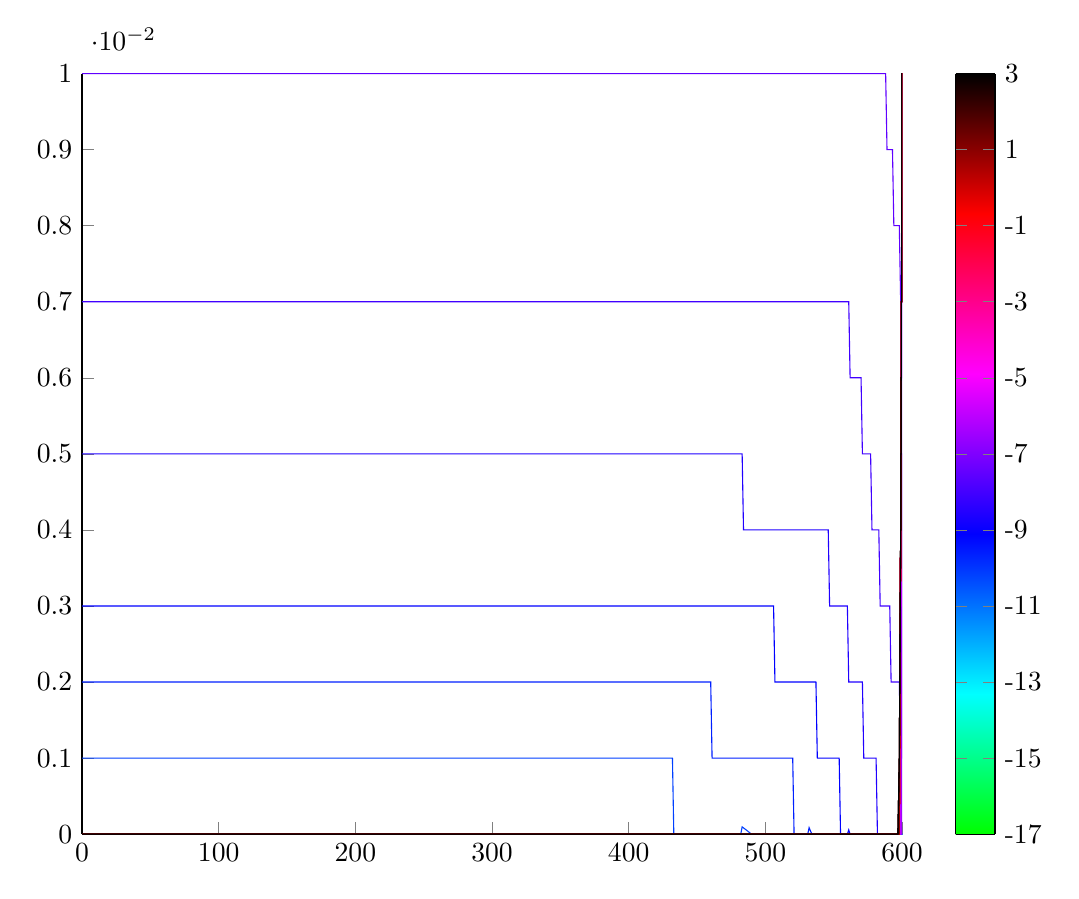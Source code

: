 % This file was created by matlab2tikz.
%
%The latest updates can be retrieved from
%  http://www.mathworks.com/matlabcentral/fileexchange/22022-matlab2tikz-matlab2tikz
%where you can also make suggestions and rate matlab2tikz.
%
\definecolor{mycolor1}{rgb}{0.0,1.0,0.143}%
\definecolor{mycolor2}{rgb}{0.0,1.0,0.286}%
\definecolor{mycolor3}{rgb}{0.0,1.0,0.429}%
\definecolor{mycolor4}{rgb}{0.0,1.0,0.571}%
\definecolor{mycolor5}{rgb}{0.0,1.0,0.714}%
\definecolor{mycolor6}{rgb}{0.0,1.0,0.857}%
\definecolor{mycolor7}{rgb}{0.0,1.0,1.0}%
\definecolor{mycolor8}{rgb}{0.0,0.875,1.0}%
\definecolor{mycolor9}{rgb}{0.0,0.625,1.0}%
\definecolor{mycolor10}{rgb}{0.125,0.0,1.0}%
\definecolor{mycolor11}{rgb}{0.25,0.0,1.0}%
\definecolor{mycolor12}{rgb}{0.375,0.0,1.0}%
\definecolor{mycolor13}{rgb}{0.5,0.0,1.0}%
\definecolor{mycolor14}{rgb}{0.625,0.0,1.0}%
\definecolor{mycolor15}{rgb}{0.75,0.0,1.0}%
\definecolor{mycolor16}{rgb}{0.875,0.0,1.0}%
\definecolor{mycolor17}{rgb}{1.0,0.0,1.0}%
\definecolor{mycolor18}{rgb}{1.0,0.0,0.875}%
\definecolor{mycolor19}{rgb}{1.0,0.0,0.625}%
\definecolor{mycolor20}{rgb}{0.857,0.0,0.0}%
\definecolor{mycolor21}{rgb}{0.714,0.0,0.0}%
%
\begin{tikzpicture}

\begin{axis}[%
width=4.1in,
height=3.803in,
at={(0.809in,0.513in)},
scale only axis,
point meta min=0,
point meta max=1,
every outer x axis line/.append style={black},
every x tick label/.append style={font=\color{black}},
xmin=0,
xmax=600,
every outer y axis line/.append style={black},
every y tick label/.append style={font=\color{black}},
ymin=0,
ymax=0.01,
axis background/.style={fill=white},
axis x line*=bottom,
axis y line*=left,
colormap={mymap}{[1pt] rgb(0pt)=(0,1,0); rgb(7pt)=(0,1,1); rgb(15pt)=(0,0,1); rgb(23pt)=(1,0,1); rgb(31pt)=(1,0,0); rgb(38pt)=(0,0,0)},
colorbar,
colorbar style={separate axis lines,every outer x axis line/.append style={black},every x tick label/.append style={font=\color{black}},every outer y axis line/.append style={black},every y tick label/.append style={font=\color{black}},yticklabels={{-19},{-17},{-15},{-13},{-11},{-9},{-7},{-5},{-3},{-1},{1},{3},{5},{7},{9},{11},{13},{15},{17},{19}}}
]
\addplot [color=green,solid,forget plot]
  table[row sep=crcr]{%
0.01	0\\
1.01	1.735e-18\\
2.01	1.735e-18\\
3.01	1.735e-18\\
4.01	1.735e-18\\
5.01	0\\
6.01	0\\
7.01	1.735e-18\\
8.01	0\\
9.01	1.735e-18\\
10.01	1.735e-18\\
11.01	0\\
12.01	0\\
13.01	0\\
14.01	1.735e-18\\
15.01	0\\
16.01	1.735e-18\\
17.01	1.735e-18\\
18.01	0\\
19.01	1.735e-18\\
20.01	1.735e-18\\
21.01	1.735e-18\\
22.01	0\\
23.01	1.735e-18\\
24.01	1.735e-18\\
25.01	0\\
26.01	0\\
27.01	1.735e-18\\
28.01	1.735e-18\\
29.01	1.735e-18\\
30.01	0\\
31.01	0\\
32.01	1.735e-18\\
33.01	1.735e-18\\
34.01	1.735e-18\\
35.01	1.735e-18\\
36.01	1.735e-18\\
37.01	1.735e-18\\
38.01	0\\
39.01	1.735e-18\\
40.01	0\\
41.01	0\\
42.01	1.735e-18\\
43.01	0\\
44.01	1.735e-18\\
45.01	1.735e-18\\
46.01	1.735e-18\\
47.01	0\\
48.01	0\\
49.01	1.735e-18\\
50.01	0\\
51.01	1.735e-18\\
52.01	1.735e-18\\
53.01	1.735e-18\\
54.01	0\\
55.01	0\\
56.01	1.735e-18\\
57.01	1.735e-18\\
58.01	1.735e-18\\
59.01	1.735e-18\\
60.01	1.735e-18\\
61.01	0\\
62.01	1.735e-18\\
63.01	0\\
64.01	0\\
65.01	1.735e-18\\
66.01	0\\
67.01	1.735e-18\\
68.01	0\\
69.01	0\\
70.01	1.735e-18\\
71.01	1.735e-18\\
72.01	1.735e-18\\
73.01	1.735e-18\\
74.01	0\\
75.01	0\\
76.01	0\\
77.01	1.735e-18\\
78.01	0\\
79.01	1.735e-18\\
80.01	1.735e-18\\
81.01	1.735e-18\\
82.01	1.735e-18\\
83.01	1.735e-18\\
84.01	0\\
85.01	1.735e-18\\
86.01	0\\
87.01	1.735e-18\\
88.01	0\\
89.01	0\\
90.01	1.735e-18\\
91.01	1.735e-18\\
92.01	1.735e-18\\
93.01	1.735e-18\\
94.01	1.735e-18\\
95.01	0\\
96.01	0\\
97.01	1.735e-18\\
98.01	0\\
99.01	1.735e-18\\
100.01	0\\
101.01	1.735e-18\\
102.01	0\\
103.01	0\\
104.01	0\\
105.01	0\\
106.01	1.735e-18\\
107.01	1.735e-18\\
108.01	0\\
109.01	0\\
110.01	1.735e-18\\
111.01	1.735e-18\\
112.01	1.735e-18\\
113.01	0\\
114.01	0\\
115.01	0\\
116.01	1.735e-18\\
117.01	0\\
118.01	1.735e-18\\
119.01	1.735e-18\\
120.01	0\\
121.01	0\\
122.01	0\\
123.01	0\\
124.01	1.735e-18\\
125.01	1.735e-18\\
126.01	0\\
127.01	1.735e-18\\
128.01	0\\
129.01	0\\
130.01	0\\
131.01	1.735e-18\\
132.01	1.735e-18\\
133.01	1.735e-18\\
134.01	1.735e-18\\
135.01	1.735e-18\\
136.01	1.735e-18\\
137.01	1.735e-18\\
138.01	1.735e-18\\
139.01	1.735e-18\\
140.01	1.735e-18\\
141.01	1.735e-18\\
142.01	0\\
143.01	1.735e-18\\
144.01	0\\
145.01	1.735e-18\\
146.01	1.735e-18\\
147.01	0\\
148.01	0\\
149.01	1.735e-18\\
150.01	0\\
151.01	1.735e-18\\
152.01	0\\
153.01	1.735e-18\\
154.01	0\\
155.01	0\\
156.01	1.735e-18\\
157.01	1.735e-18\\
158.01	0\\
159.01	0\\
160.01	0\\
161.01	1.735e-18\\
162.01	0\\
163.01	0\\
164.01	1.735e-18\\
165.01	1.735e-18\\
166.01	0\\
167.01	1.735e-18\\
168.01	1.735e-18\\
169.01	1.735e-18\\
170.01	0\\
171.01	1.735e-18\\
172.01	0\\
173.01	1.735e-18\\
174.01	1.735e-18\\
175.01	0\\
176.01	1.735e-18\\
177.01	0\\
178.01	1.735e-18\\
179.01	1.735e-18\\
180.01	0\\
181.01	0\\
182.01	0\\
183.01	1.735e-18\\
184.01	0\\
185.01	1.735e-18\\
186.01	0\\
187.01	1.735e-18\\
188.01	0\\
189.01	1.735e-18\\
190.01	1.735e-18\\
191.01	0\\
192.01	0\\
193.01	1.735e-18\\
194.01	0\\
195.01	0\\
196.01	0\\
197.01	0\\
198.01	0\\
199.01	0\\
200.01	1.735e-18\\
201.01	0\\
202.01	0\\
203.01	0\\
204.01	1.735e-18\\
205.01	0\\
206.01	1.735e-18\\
207.01	1.735e-18\\
208.01	1.735e-18\\
209.01	1.735e-18\\
210.01	0\\
211.01	0\\
212.01	1.735e-18\\
213.01	1.735e-18\\
214.01	1.735e-18\\
215.01	1.735e-18\\
216.01	0\\
217.01	1.735e-18\\
218.01	1.735e-18\\
219.01	0\\
220.01	1.735e-18\\
221.01	0\\
222.01	0\\
223.01	0\\
224.01	1.735e-18\\
225.01	1.735e-18\\
226.01	1.735e-18\\
227.01	1.735e-18\\
228.01	0\\
229.01	0\\
230.01	1.735e-18\\
231.01	1.735e-18\\
232.01	0\\
233.01	1.735e-18\\
234.01	1.735e-18\\
235.01	1.735e-18\\
236.01	0\\
237.01	1.735e-18\\
238.01	0\\
239.01	0\\
240.01	0\\
241.01	1.735e-18\\
242.01	0\\
243.01	0\\
244.01	1.735e-18\\
245.01	1.735e-18\\
246.01	0\\
247.01	1.735e-18\\
248.01	0\\
249.01	1.735e-18\\
250.01	0\\
251.01	1.735e-18\\
252.01	0\\
253.01	0\\
254.01	0\\
255.01	0\\
256.01	0\\
257.01	0\\
258.01	1.735e-18\\
259.01	1.735e-18\\
260.01	0\\
261.01	0\\
262.01	1.735e-18\\
263.01	0\\
264.01	0\\
265.01	1.735e-18\\
266.01	1.735e-18\\
267.01	0\\
268.01	0\\
269.01	0\\
270.01	0\\
271.01	0\\
272.01	0\\
273.01	1.735e-18\\
274.01	1.735e-18\\
275.01	0\\
276.01	1.735e-18\\
277.01	0\\
278.01	1.735e-18\\
279.01	1.735e-18\\
280.01	0\\
281.01	0\\
282.01	1.735e-18\\
283.01	0\\
284.01	1.735e-18\\
285.01	0\\
286.01	0\\
287.01	0\\
288.01	0\\
289.01	1.735e-18\\
290.01	1.735e-18\\
291.01	1.735e-18\\
292.01	0\\
293.01	1.735e-18\\
294.01	0\\
295.01	0\\
296.01	1.735e-18\\
297.01	0\\
298.01	1.735e-18\\
299.01	0\\
300.01	0\\
301.01	0\\
302.01	1.735e-18\\
303.01	0\\
304.01	1.735e-18\\
305.01	0\\
306.01	1.735e-18\\
307.01	1.735e-18\\
308.01	0\\
309.01	1.735e-18\\
310.01	0\\
311.01	1.735e-18\\
312.01	1.735e-18\\
313.01	0\\
314.01	0\\
315.01	1.735e-18\\
316.01	0\\
317.01	0\\
318.01	0\\
319.01	1.735e-18\\
320.01	0\\
321.01	1.735e-18\\
322.01	1.735e-18\\
323.01	1.735e-18\\
324.01	1.735e-18\\
325.01	0\\
326.01	1.735e-18\\
327.01	1.735e-18\\
328.01	1.735e-18\\
329.01	0\\
330.01	0\\
331.01	0\\
332.01	0\\
333.01	0\\
334.01	0\\
335.01	1.735e-18\\
336.01	1.735e-18\\
337.01	1.735e-18\\
338.01	1.735e-18\\
339.01	0\\
340.01	1.735e-18\\
341.01	0\\
342.01	1.735e-18\\
343.01	0\\
344.01	0\\
345.01	1.735e-18\\
346.01	0\\
347.01	0\\
348.01	0\\
349.01	1.735e-18\\
350.01	1.735e-18\\
351.01	1.735e-18\\
352.01	1.735e-18\\
353.01	1.735e-18\\
354.01	0\\
355.01	0\\
356.01	1.735e-18\\
357.01	1.735e-18\\
358.01	1.735e-18\\
359.01	1.735e-18\\
360.01	0\\
361.01	1.735e-18\\
362.01	1.735e-18\\
363.01	0\\
364.01	1.735e-18\\
365.01	1.735e-18\\
366.01	0\\
367.01	1.735e-18\\
368.01	0\\
369.01	0\\
370.01	1.735e-18\\
371.01	1.735e-18\\
372.01	1.735e-18\\
373.01	0\\
374.01	0\\
375.01	0\\
376.01	0\\
377.01	0\\
378.01	1.735e-18\\
379.01	1.735e-18\\
380.01	1.735e-18\\
381.01	0\\
382.01	0\\
383.01	1.735e-18\\
384.01	1.735e-18\\
385.01	0\\
386.01	0\\
387.01	0\\
388.01	1.735e-18\\
389.01	1.735e-18\\
390.01	1.735e-18\\
391.01	0\\
392.01	0\\
393.01	1.735e-18\\
394.01	1.735e-18\\
395.01	1.735e-18\\
396.01	0\\
397.01	1.735e-18\\
398.01	1.735e-18\\
399.01	0\\
400.01	0\\
401.01	1.735e-18\\
402.01	1.735e-18\\
403.01	0\\
404.01	0\\
405.01	1.735e-18\\
406.01	0\\
407.01	1.735e-18\\
408.01	0\\
409.01	0\\
410.01	0\\
411.01	1.735e-18\\
412.01	0\\
413.01	1.735e-18\\
414.01	1.735e-18\\
415.01	1.735e-18\\
416.01	1.735e-18\\
417.01	0\\
418.01	1.735e-18\\
419.01	0\\
420.01	0\\
421.01	1.735e-18\\
422.01	0\\
423.01	1.735e-18\\
424.01	0\\
425.01	1.735e-18\\
426.01	1.735e-18\\
427.01	0\\
428.01	1.735e-18\\
429.01	1.735e-18\\
430.01	0\\
431.01	0\\
432.01	1.735e-18\\
433.01	1.735e-18\\
434.01	1.735e-18\\
435.01	1.735e-18\\
436.01	0\\
437.01	1.735e-18\\
438.01	1.735e-18\\
439.01	0\\
440.01	1.735e-18\\
441.01	1.735e-18\\
442.01	0\\
443.01	1.735e-18\\
444.01	0\\
445.01	0\\
446.01	1.735e-18\\
447.01	0\\
448.01	0\\
449.01	1.735e-18\\
450.01	1.735e-18\\
451.01	0\\
452.01	0\\
453.01	1.735e-18\\
454.01	1.735e-18\\
455.01	0\\
456.01	1.735e-18\\
457.01	1.735e-18\\
458.01	1.735e-18\\
459.01	1.735e-18\\
460.01	0\\
461.01	1.735e-18\\
462.01	1.735e-18\\
463.01	0\\
464.01	0\\
465.01	1.735e-18\\
466.01	0\\
467.01	0\\
468.01	0\\
469.01	1.735e-18\\
470.01	0\\
471.01	1.735e-18\\
472.01	0\\
473.01	1.735e-18\\
474.01	0\\
475.01	1.735e-18\\
476.01	0\\
477.01	1.735e-18\\
478.01	0\\
479.01	0\\
480.01	0\\
481.01	0\\
482.01	0\\
483.01	0\\
484.01	1.735e-18\\
485.01	0\\
486.01	1.735e-18\\
487.01	1.735e-18\\
488.01	1.735e-18\\
489.01	1.735e-18\\
490.01	1.735e-18\\
491.01	1.735e-18\\
492.01	0\\
493.01	0\\
494.01	0\\
495.01	1.735e-18\\
496.01	1.735e-18\\
497.01	0\\
498.01	0\\
499.01	0\\
500.01	0\\
501.01	0\\
502.01	1.735e-18\\
503.01	0\\
504.01	1.735e-18\\
505.01	0\\
506.01	1.735e-18\\
507.01	1.735e-18\\
508.01	1.735e-18\\
509.01	1.735e-18\\
510.01	0\\
511.01	1.735e-18\\
512.01	1.735e-18\\
513.01	1.735e-18\\
514.01	1.735e-18\\
515.01	1.735e-18\\
516.01	1.735e-18\\
517.01	0\\
518.01	1.735e-18\\
519.01	1.735e-18\\
520.01	0\\
521.01	0\\
522.01	0\\
523.01	0\\
524.01	0\\
525.01	1.735e-18\\
526.01	1.735e-18\\
527.01	0\\
528.01	1.735e-18\\
529.01	1.735e-18\\
530.01	1.735e-18\\
531.01	0\\
532.01	0\\
533.01	1.735e-18\\
534.01	0\\
535.01	1.735e-18\\
536.01	1.735e-18\\
537.01	1.735e-18\\
538.01	0\\
539.01	1.735e-18\\
540.01	0\\
541.01	0\\
542.01	1.735e-18\\
543.01	1.735e-18\\
544.01	1.735e-18\\
545.01	0\\
546.01	0\\
547.01	0\\
548.01	0\\
549.01	0\\
550.01	0\\
551.01	1.735e-18\\
552.01	1.735e-18\\
553.01	1.735e-18\\
554.01	0\\
555.01	0\\
556.01	1.735e-18\\
557.01	0\\
558.01	0\\
559.01	0\\
560.01	1.735e-18\\
561.01	1.735e-18\\
562.01	1.735e-18\\
563.01	1.735e-18\\
564.01	1.735e-18\\
565.01	1.735e-18\\
566.01	1.735e-18\\
567.01	0\\
568.01	0\\
569.01	1.735e-18\\
570.01	0\\
571.01	1.735e-18\\
572.01	0\\
573.01	0\\
574.01	0\\
575.01	0\\
576.01	0\\
577.01	0\\
578.01	0\\
579.01	0\\
580.01	1.735e-18\\
581.01	1.735e-18\\
582.01	1.735e-18\\
583.01	1.735e-18\\
584.01	0\\
585.01	0\\
586.01	0\\
587.01	0\\
588.01	0\\
589.01	0\\
590.01	0\\
591.01	0\\
592.01	1.735e-18\\
593.01	0\\
594.01	0\\
595.01	0\\
596.01	0\\
597.01	0\\
598.01	0\\
599.01	0\\
599.02	0\\
599.03	1.735e-18\\
599.04	0\\
599.05	0\\
599.06	0\\
599.07	0\\
599.08	0\\
599.09	1.735e-18\\
599.1	0\\
599.11	0\\
599.12	1.735e-18\\
599.13	0\\
599.14	0\\
599.15	0\\
599.16	0\\
599.17	1.735e-18\\
599.18	0\\
599.19	0\\
599.2	0\\
599.21	0\\
599.22	0\\
599.23	0\\
599.24	1.735e-18\\
599.25	0\\
599.26	1.735e-18\\
599.27	0\\
599.28	1.735e-18\\
599.29	1.735e-18\\
599.3	0\\
599.31	0\\
599.32	0\\
599.33	1.735e-18\\
599.34	0\\
599.35	0\\
599.36	0\\
599.37	0\\
599.38	0\\
599.39	0\\
599.4	1.735e-18\\
599.41	1.735e-18\\
599.42	1.735e-18\\
599.43	1.735e-18\\
599.44	0\\
599.45	0\\
599.46	1.735e-18\\
599.47	0\\
599.48	1.735e-18\\
599.49	0\\
599.5	1.735e-18\\
599.51	1.735e-18\\
599.52	0\\
599.53	0\\
599.54	0\\
599.55	0\\
599.56	0\\
599.57	0\\
599.58	1.735e-18\\
599.59	0\\
599.6	1.735e-18\\
599.61	0\\
599.62	0\\
599.63	0\\
599.64	0\\
599.65	1.735e-18\\
599.66	0\\
599.67	0\\
599.68	0\\
599.69	0\\
599.7	1.735e-18\\
599.71	0\\
599.72	1.735e-18\\
599.73	0\\
599.74	0\\
599.75	0\\
599.76	0\\
599.77	0\\
599.78	0\\
599.79	0\\
599.8	1.735e-18\\
599.81	0\\
599.82	0\\
599.83	0\\
599.84	0\\
599.85	0\\
599.86	0\\
599.87	0\\
599.88	0\\
599.89	0\\
599.9	0\\
599.91	1.735e-18\\
599.92	0\\
599.93	0\\
599.94	0\\
599.95	0\\
599.96	0\\
599.97	0\\
599.98	0\\
599.99	0\\
600	0\\
};
\addplot [color=mycolor1,solid,forget plot]
  table[row sep=crcr]{%
0.01	0\\
1.01	1.735e-18\\
2.01	1.735e-18\\
3.01	1.735e-18\\
4.01	1.735e-18\\
5.01	0\\
6.01	0\\
7.01	1.735e-18\\
8.01	0\\
9.01	1.735e-18\\
10.01	1.735e-18\\
11.01	0\\
12.01	0\\
13.01	0\\
14.01	1.735e-18\\
15.01	0\\
16.01	1.735e-18\\
17.01	1.735e-18\\
18.01	0\\
19.01	1.735e-18\\
20.01	1.735e-18\\
21.01	1.735e-18\\
22.01	0\\
23.01	1.735e-18\\
24.01	1.735e-18\\
25.01	0\\
26.01	0\\
27.01	1.735e-18\\
28.01	1.735e-18\\
29.01	1.735e-18\\
30.01	0\\
31.01	0\\
32.01	1.735e-18\\
33.01	1.735e-18\\
34.01	1.735e-18\\
35.01	1.735e-18\\
36.01	1.735e-18\\
37.01	1.735e-18\\
38.01	0\\
39.01	1.735e-18\\
40.01	0\\
41.01	0\\
42.01	1.735e-18\\
43.01	0\\
44.01	1.735e-18\\
45.01	1.735e-18\\
46.01	1.735e-18\\
47.01	0\\
48.01	0\\
49.01	1.735e-18\\
50.01	0\\
51.01	1.735e-18\\
52.01	1.735e-18\\
53.01	1.735e-18\\
54.01	0\\
55.01	0\\
56.01	1.735e-18\\
57.01	1.735e-18\\
58.01	1.735e-18\\
59.01	1.735e-18\\
60.01	1.735e-18\\
61.01	0\\
62.01	1.735e-18\\
63.01	0\\
64.01	0\\
65.01	1.735e-18\\
66.01	0\\
67.01	1.735e-18\\
68.01	0\\
69.01	0\\
70.01	1.735e-18\\
71.01	1.735e-18\\
72.01	1.735e-18\\
73.01	1.735e-18\\
74.01	0\\
75.01	0\\
76.01	0\\
77.01	1.735e-18\\
78.01	0\\
79.01	1.735e-18\\
80.01	1.735e-18\\
81.01	1.735e-18\\
82.01	1.735e-18\\
83.01	1.735e-18\\
84.01	0\\
85.01	1.735e-18\\
86.01	0\\
87.01	1.735e-18\\
88.01	0\\
89.01	0\\
90.01	1.735e-18\\
91.01	1.735e-18\\
92.01	1.735e-18\\
93.01	1.735e-18\\
94.01	1.735e-18\\
95.01	0\\
96.01	0\\
97.01	1.735e-18\\
98.01	0\\
99.01	1.735e-18\\
100.01	0\\
101.01	1.735e-18\\
102.01	0\\
103.01	0\\
104.01	0\\
105.01	0\\
106.01	1.735e-18\\
107.01	1.735e-18\\
108.01	0\\
109.01	0\\
110.01	1.735e-18\\
111.01	1.735e-18\\
112.01	1.735e-18\\
113.01	0\\
114.01	0\\
115.01	0\\
116.01	1.735e-18\\
117.01	0\\
118.01	1.735e-18\\
119.01	1.735e-18\\
120.01	0\\
121.01	0\\
122.01	0\\
123.01	0\\
124.01	1.735e-18\\
125.01	1.735e-18\\
126.01	0\\
127.01	1.735e-18\\
128.01	0\\
129.01	0\\
130.01	0\\
131.01	1.735e-18\\
132.01	1.735e-18\\
133.01	1.735e-18\\
134.01	1.735e-18\\
135.01	1.735e-18\\
136.01	1.735e-18\\
137.01	1.735e-18\\
138.01	1.735e-18\\
139.01	1.735e-18\\
140.01	1.735e-18\\
141.01	1.735e-18\\
142.01	0\\
143.01	1.735e-18\\
144.01	0\\
145.01	1.735e-18\\
146.01	1.735e-18\\
147.01	0\\
148.01	0\\
149.01	1.735e-18\\
150.01	0\\
151.01	1.735e-18\\
152.01	0\\
153.01	1.735e-18\\
154.01	0\\
155.01	0\\
156.01	1.735e-18\\
157.01	1.735e-18\\
158.01	0\\
159.01	0\\
160.01	0\\
161.01	1.735e-18\\
162.01	0\\
163.01	0\\
164.01	1.735e-18\\
165.01	1.735e-18\\
166.01	0\\
167.01	1.735e-18\\
168.01	1.735e-18\\
169.01	1.735e-18\\
170.01	0\\
171.01	1.735e-18\\
172.01	0\\
173.01	1.735e-18\\
174.01	1.735e-18\\
175.01	0\\
176.01	1.735e-18\\
177.01	0\\
178.01	1.735e-18\\
179.01	1.735e-18\\
180.01	0\\
181.01	0\\
182.01	0\\
183.01	1.735e-18\\
184.01	0\\
185.01	1.735e-18\\
186.01	0\\
187.01	1.735e-18\\
188.01	0\\
189.01	1.735e-18\\
190.01	1.735e-18\\
191.01	0\\
192.01	0\\
193.01	1.735e-18\\
194.01	0\\
195.01	0\\
196.01	0\\
197.01	0\\
198.01	0\\
199.01	0\\
200.01	1.735e-18\\
201.01	0\\
202.01	0\\
203.01	0\\
204.01	1.735e-18\\
205.01	0\\
206.01	1.735e-18\\
207.01	1.735e-18\\
208.01	1.735e-18\\
209.01	1.735e-18\\
210.01	0\\
211.01	0\\
212.01	1.735e-18\\
213.01	1.735e-18\\
214.01	1.735e-18\\
215.01	1.735e-18\\
216.01	0\\
217.01	1.735e-18\\
218.01	1.735e-18\\
219.01	0\\
220.01	1.735e-18\\
221.01	0\\
222.01	0\\
223.01	0\\
224.01	1.735e-18\\
225.01	1.735e-18\\
226.01	1.735e-18\\
227.01	1.735e-18\\
228.01	0\\
229.01	0\\
230.01	1.735e-18\\
231.01	1.735e-18\\
232.01	0\\
233.01	1.735e-18\\
234.01	1.735e-18\\
235.01	1.735e-18\\
236.01	0\\
237.01	1.735e-18\\
238.01	0\\
239.01	0\\
240.01	0\\
241.01	1.735e-18\\
242.01	0\\
243.01	0\\
244.01	1.735e-18\\
245.01	1.735e-18\\
246.01	0\\
247.01	1.735e-18\\
248.01	0\\
249.01	1.735e-18\\
250.01	0\\
251.01	1.735e-18\\
252.01	0\\
253.01	0\\
254.01	0\\
255.01	0\\
256.01	0\\
257.01	0\\
258.01	1.735e-18\\
259.01	1.735e-18\\
260.01	0\\
261.01	0\\
262.01	1.735e-18\\
263.01	0\\
264.01	0\\
265.01	1.735e-18\\
266.01	1.735e-18\\
267.01	0\\
268.01	0\\
269.01	0\\
270.01	0\\
271.01	0\\
272.01	0\\
273.01	1.735e-18\\
274.01	1.735e-18\\
275.01	0\\
276.01	1.735e-18\\
277.01	0\\
278.01	1.735e-18\\
279.01	1.735e-18\\
280.01	0\\
281.01	0\\
282.01	1.735e-18\\
283.01	0\\
284.01	1.735e-18\\
285.01	0\\
286.01	0\\
287.01	0\\
288.01	0\\
289.01	1.735e-18\\
290.01	1.735e-18\\
291.01	1.735e-18\\
292.01	0\\
293.01	1.735e-18\\
294.01	0\\
295.01	0\\
296.01	1.735e-18\\
297.01	0\\
298.01	1.735e-18\\
299.01	0\\
300.01	0\\
301.01	0\\
302.01	1.735e-18\\
303.01	0\\
304.01	1.735e-18\\
305.01	0\\
306.01	1.735e-18\\
307.01	1.735e-18\\
308.01	0\\
309.01	1.735e-18\\
310.01	0\\
311.01	1.735e-18\\
312.01	1.735e-18\\
313.01	0\\
314.01	0\\
315.01	1.735e-18\\
316.01	0\\
317.01	0\\
318.01	0\\
319.01	1.735e-18\\
320.01	0\\
321.01	1.735e-18\\
322.01	1.735e-18\\
323.01	1.735e-18\\
324.01	1.735e-18\\
325.01	0\\
326.01	1.735e-18\\
327.01	1.735e-18\\
328.01	1.735e-18\\
329.01	0\\
330.01	0\\
331.01	0\\
332.01	0\\
333.01	0\\
334.01	0\\
335.01	1.735e-18\\
336.01	1.735e-18\\
337.01	1.735e-18\\
338.01	1.735e-18\\
339.01	0\\
340.01	1.735e-18\\
341.01	0\\
342.01	1.735e-18\\
343.01	0\\
344.01	0\\
345.01	1.735e-18\\
346.01	0\\
347.01	0\\
348.01	0\\
349.01	1.735e-18\\
350.01	1.735e-18\\
351.01	1.735e-18\\
352.01	1.735e-18\\
353.01	1.735e-18\\
354.01	0\\
355.01	0\\
356.01	1.735e-18\\
357.01	1.735e-18\\
358.01	1.735e-18\\
359.01	1.735e-18\\
360.01	0\\
361.01	1.735e-18\\
362.01	1.735e-18\\
363.01	0\\
364.01	1.735e-18\\
365.01	1.735e-18\\
366.01	0\\
367.01	1.735e-18\\
368.01	0\\
369.01	0\\
370.01	1.735e-18\\
371.01	1.735e-18\\
372.01	1.735e-18\\
373.01	0\\
374.01	0\\
375.01	0\\
376.01	0\\
377.01	0\\
378.01	1.735e-18\\
379.01	1.735e-18\\
380.01	1.735e-18\\
381.01	0\\
382.01	0\\
383.01	1.735e-18\\
384.01	1.735e-18\\
385.01	0\\
386.01	0\\
387.01	0\\
388.01	1.735e-18\\
389.01	1.735e-18\\
390.01	1.735e-18\\
391.01	0\\
392.01	0\\
393.01	1.735e-18\\
394.01	1.735e-18\\
395.01	1.735e-18\\
396.01	0\\
397.01	1.735e-18\\
398.01	1.735e-18\\
399.01	0\\
400.01	0\\
401.01	1.735e-18\\
402.01	1.735e-18\\
403.01	0\\
404.01	0\\
405.01	1.735e-18\\
406.01	0\\
407.01	1.735e-18\\
408.01	0\\
409.01	0\\
410.01	0\\
411.01	1.735e-18\\
412.01	0\\
413.01	1.735e-18\\
414.01	1.735e-18\\
415.01	1.735e-18\\
416.01	1.735e-18\\
417.01	0\\
418.01	1.735e-18\\
419.01	0\\
420.01	0\\
421.01	1.735e-18\\
422.01	0\\
423.01	1.735e-18\\
424.01	0\\
425.01	1.735e-18\\
426.01	1.735e-18\\
427.01	0\\
428.01	1.735e-18\\
429.01	1.735e-18\\
430.01	0\\
431.01	0\\
432.01	1.735e-18\\
433.01	1.735e-18\\
434.01	1.735e-18\\
435.01	1.735e-18\\
436.01	0\\
437.01	1.735e-18\\
438.01	1.735e-18\\
439.01	0\\
440.01	1.735e-18\\
441.01	1.735e-18\\
442.01	0\\
443.01	1.735e-18\\
444.01	0\\
445.01	0\\
446.01	1.735e-18\\
447.01	0\\
448.01	0\\
449.01	1.735e-18\\
450.01	1.735e-18\\
451.01	0\\
452.01	0\\
453.01	1.735e-18\\
454.01	1.735e-18\\
455.01	0\\
456.01	1.735e-18\\
457.01	1.735e-18\\
458.01	1.735e-18\\
459.01	1.735e-18\\
460.01	0\\
461.01	1.735e-18\\
462.01	1.735e-18\\
463.01	0\\
464.01	0\\
465.01	1.735e-18\\
466.01	0\\
467.01	0\\
468.01	0\\
469.01	1.735e-18\\
470.01	0\\
471.01	1.735e-18\\
472.01	0\\
473.01	1.735e-18\\
474.01	0\\
475.01	1.735e-18\\
476.01	0\\
477.01	1.735e-18\\
478.01	0\\
479.01	0\\
480.01	0\\
481.01	0\\
482.01	0\\
483.01	0\\
484.01	1.735e-18\\
485.01	0\\
486.01	1.735e-18\\
487.01	1.735e-18\\
488.01	1.735e-18\\
489.01	1.735e-18\\
490.01	1.735e-18\\
491.01	1.735e-18\\
492.01	0\\
493.01	0\\
494.01	0\\
495.01	1.735e-18\\
496.01	1.735e-18\\
497.01	0\\
498.01	0\\
499.01	0\\
500.01	0\\
501.01	0\\
502.01	1.735e-18\\
503.01	0\\
504.01	1.735e-18\\
505.01	0\\
506.01	1.735e-18\\
507.01	1.735e-18\\
508.01	1.735e-18\\
509.01	1.735e-18\\
510.01	0\\
511.01	1.735e-18\\
512.01	1.735e-18\\
513.01	1.735e-18\\
514.01	1.735e-18\\
515.01	1.735e-18\\
516.01	1.735e-18\\
517.01	0\\
518.01	1.735e-18\\
519.01	1.735e-18\\
520.01	0\\
521.01	0\\
522.01	0\\
523.01	0\\
524.01	0\\
525.01	1.735e-18\\
526.01	1.735e-18\\
527.01	0\\
528.01	1.735e-18\\
529.01	1.735e-18\\
530.01	1.735e-18\\
531.01	0\\
532.01	0\\
533.01	1.735e-18\\
534.01	0\\
535.01	1.735e-18\\
536.01	1.735e-18\\
537.01	1.735e-18\\
538.01	0\\
539.01	1.735e-18\\
540.01	0\\
541.01	0\\
542.01	1.735e-18\\
543.01	1.735e-18\\
544.01	1.735e-18\\
545.01	0\\
546.01	0\\
547.01	0\\
548.01	0\\
549.01	0\\
550.01	0\\
551.01	1.735e-18\\
552.01	1.735e-18\\
553.01	1.735e-18\\
554.01	0\\
555.01	0\\
556.01	1.735e-18\\
557.01	0\\
558.01	0\\
559.01	0\\
560.01	1.735e-18\\
561.01	1.735e-18\\
562.01	1.735e-18\\
563.01	1.735e-18\\
564.01	1.735e-18\\
565.01	1.735e-18\\
566.01	1.735e-18\\
567.01	0\\
568.01	0\\
569.01	1.735e-18\\
570.01	0\\
571.01	1.735e-18\\
572.01	0\\
573.01	0\\
574.01	0\\
575.01	0\\
576.01	0\\
577.01	0\\
578.01	0\\
579.01	0\\
580.01	1.735e-18\\
581.01	1.735e-18\\
582.01	1.735e-18\\
583.01	1.735e-18\\
584.01	0\\
585.01	0\\
586.01	0\\
587.01	0\\
588.01	0\\
589.01	0\\
590.01	0\\
591.01	0\\
592.01	1.735e-18\\
593.01	0\\
594.01	0\\
595.01	0\\
596.01	0\\
597.01	0\\
598.01	0\\
599.01	0\\
599.02	0\\
599.03	1.735e-18\\
599.04	0\\
599.05	0\\
599.06	0\\
599.07	0\\
599.08	0\\
599.09	1.735e-18\\
599.1	0\\
599.11	0\\
599.12	1.735e-18\\
599.13	0\\
599.14	0\\
599.15	0\\
599.16	0\\
599.17	1.735e-18\\
599.18	0\\
599.19	0\\
599.2	0\\
599.21	0\\
599.22	0\\
599.23	0\\
599.24	1.735e-18\\
599.25	0\\
599.26	1.735e-18\\
599.27	0\\
599.28	1.735e-18\\
599.29	1.735e-18\\
599.3	0\\
599.31	0\\
599.32	0\\
599.33	1.735e-18\\
599.34	0\\
599.35	0\\
599.36	0\\
599.37	0\\
599.38	0\\
599.39	0\\
599.4	1.735e-18\\
599.41	1.735e-18\\
599.42	1.735e-18\\
599.43	1.735e-18\\
599.44	0\\
599.45	0\\
599.46	1.735e-18\\
599.47	0\\
599.48	1.735e-18\\
599.49	0\\
599.5	1.735e-18\\
599.51	1.735e-18\\
599.52	0\\
599.53	0\\
599.54	0\\
599.55	0\\
599.56	0\\
599.57	0\\
599.58	1.735e-18\\
599.59	0\\
599.6	1.735e-18\\
599.61	0\\
599.62	0\\
599.63	0\\
599.64	0\\
599.65	1.735e-18\\
599.66	0\\
599.67	0\\
599.68	0\\
599.69	0\\
599.7	1.735e-18\\
599.71	0\\
599.72	1.735e-18\\
599.73	0\\
599.74	0\\
599.75	0\\
599.76	0\\
599.77	0\\
599.78	0\\
599.79	0\\
599.8	1.735e-18\\
599.81	0\\
599.82	0\\
599.83	0\\
599.84	0\\
599.85	0\\
599.86	0\\
599.87	0\\
599.88	0\\
599.89	0\\
599.9	0\\
599.91	1.735e-18\\
599.92	0\\
599.93	0\\
599.94	0\\
599.95	0\\
599.96	0\\
599.97	0\\
599.98	0\\
599.99	0\\
600	0\\
};
\addplot [color=mycolor2,solid,forget plot]
  table[row sep=crcr]{%
0.01	0\\
1.01	1.735e-18\\
2.01	1.735e-18\\
3.01	1.735e-18\\
4.01	1.735e-18\\
5.01	0\\
6.01	0\\
7.01	1.735e-18\\
8.01	0\\
9.01	1.735e-18\\
10.01	1.735e-18\\
11.01	0\\
12.01	0\\
13.01	0\\
14.01	1.735e-18\\
15.01	0\\
16.01	1.735e-18\\
17.01	1.735e-18\\
18.01	0\\
19.01	1.735e-18\\
20.01	1.735e-18\\
21.01	1.735e-18\\
22.01	0\\
23.01	1.735e-18\\
24.01	1.735e-18\\
25.01	0\\
26.01	0\\
27.01	1.735e-18\\
28.01	1.735e-18\\
29.01	1.735e-18\\
30.01	0\\
31.01	0\\
32.01	1.735e-18\\
33.01	1.735e-18\\
34.01	1.735e-18\\
35.01	1.735e-18\\
36.01	1.735e-18\\
37.01	1.735e-18\\
38.01	0\\
39.01	1.735e-18\\
40.01	0\\
41.01	0\\
42.01	1.735e-18\\
43.01	0\\
44.01	1.735e-18\\
45.01	1.735e-18\\
46.01	1.735e-18\\
47.01	0\\
48.01	0\\
49.01	1.735e-18\\
50.01	0\\
51.01	1.735e-18\\
52.01	1.735e-18\\
53.01	1.735e-18\\
54.01	0\\
55.01	0\\
56.01	1.735e-18\\
57.01	1.735e-18\\
58.01	1.735e-18\\
59.01	1.735e-18\\
60.01	1.735e-18\\
61.01	0\\
62.01	1.735e-18\\
63.01	0\\
64.01	0\\
65.01	1.735e-18\\
66.01	0\\
67.01	1.735e-18\\
68.01	0\\
69.01	0\\
70.01	1.735e-18\\
71.01	1.735e-18\\
72.01	1.735e-18\\
73.01	1.735e-18\\
74.01	0\\
75.01	0\\
76.01	0\\
77.01	1.735e-18\\
78.01	0\\
79.01	1.735e-18\\
80.01	1.735e-18\\
81.01	1.735e-18\\
82.01	1.735e-18\\
83.01	1.735e-18\\
84.01	0\\
85.01	1.735e-18\\
86.01	0\\
87.01	1.735e-18\\
88.01	0\\
89.01	0\\
90.01	1.735e-18\\
91.01	1.735e-18\\
92.01	1.735e-18\\
93.01	1.735e-18\\
94.01	1.735e-18\\
95.01	0\\
96.01	0\\
97.01	1.735e-18\\
98.01	0\\
99.01	1.735e-18\\
100.01	0\\
101.01	1.735e-18\\
102.01	0\\
103.01	0\\
104.01	0\\
105.01	0\\
106.01	1.735e-18\\
107.01	1.735e-18\\
108.01	0\\
109.01	0\\
110.01	1.735e-18\\
111.01	1.735e-18\\
112.01	1.735e-18\\
113.01	0\\
114.01	0\\
115.01	0\\
116.01	1.735e-18\\
117.01	0\\
118.01	1.735e-18\\
119.01	1.735e-18\\
120.01	0\\
121.01	0\\
122.01	0\\
123.01	0\\
124.01	1.735e-18\\
125.01	1.735e-18\\
126.01	0\\
127.01	1.735e-18\\
128.01	0\\
129.01	0\\
130.01	0\\
131.01	1.735e-18\\
132.01	1.735e-18\\
133.01	1.735e-18\\
134.01	1.735e-18\\
135.01	1.735e-18\\
136.01	1.735e-18\\
137.01	1.735e-18\\
138.01	1.735e-18\\
139.01	1.735e-18\\
140.01	1.735e-18\\
141.01	1.735e-18\\
142.01	0\\
143.01	1.735e-18\\
144.01	0\\
145.01	1.735e-18\\
146.01	1.735e-18\\
147.01	0\\
148.01	0\\
149.01	1.735e-18\\
150.01	0\\
151.01	1.735e-18\\
152.01	0\\
153.01	1.735e-18\\
154.01	0\\
155.01	0\\
156.01	1.735e-18\\
157.01	1.735e-18\\
158.01	0\\
159.01	0\\
160.01	0\\
161.01	1.735e-18\\
162.01	0\\
163.01	0\\
164.01	1.735e-18\\
165.01	1.735e-18\\
166.01	0\\
167.01	1.735e-18\\
168.01	1.735e-18\\
169.01	1.735e-18\\
170.01	0\\
171.01	1.735e-18\\
172.01	0\\
173.01	1.735e-18\\
174.01	1.735e-18\\
175.01	0\\
176.01	1.735e-18\\
177.01	0\\
178.01	1.735e-18\\
179.01	1.735e-18\\
180.01	0\\
181.01	0\\
182.01	0\\
183.01	1.735e-18\\
184.01	0\\
185.01	1.735e-18\\
186.01	0\\
187.01	1.735e-18\\
188.01	0\\
189.01	1.735e-18\\
190.01	1.735e-18\\
191.01	0\\
192.01	0\\
193.01	1.735e-18\\
194.01	0\\
195.01	0\\
196.01	0\\
197.01	0\\
198.01	0\\
199.01	0\\
200.01	1.735e-18\\
201.01	0\\
202.01	0\\
203.01	0\\
204.01	1.735e-18\\
205.01	0\\
206.01	1.735e-18\\
207.01	1.735e-18\\
208.01	1.735e-18\\
209.01	1.735e-18\\
210.01	0\\
211.01	0\\
212.01	1.735e-18\\
213.01	1.735e-18\\
214.01	1.735e-18\\
215.01	1.735e-18\\
216.01	0\\
217.01	1.735e-18\\
218.01	1.735e-18\\
219.01	0\\
220.01	1.735e-18\\
221.01	0\\
222.01	0\\
223.01	0\\
224.01	1.735e-18\\
225.01	1.735e-18\\
226.01	1.735e-18\\
227.01	1.735e-18\\
228.01	0\\
229.01	0\\
230.01	1.735e-18\\
231.01	1.735e-18\\
232.01	0\\
233.01	1.735e-18\\
234.01	1.735e-18\\
235.01	1.735e-18\\
236.01	0\\
237.01	1.735e-18\\
238.01	0\\
239.01	0\\
240.01	0\\
241.01	1.735e-18\\
242.01	0\\
243.01	0\\
244.01	1.735e-18\\
245.01	1.735e-18\\
246.01	0\\
247.01	1.735e-18\\
248.01	0\\
249.01	1.735e-18\\
250.01	0\\
251.01	1.735e-18\\
252.01	0\\
253.01	0\\
254.01	0\\
255.01	0\\
256.01	0\\
257.01	0\\
258.01	1.735e-18\\
259.01	1.735e-18\\
260.01	0\\
261.01	0\\
262.01	1.735e-18\\
263.01	0\\
264.01	0\\
265.01	1.735e-18\\
266.01	1.735e-18\\
267.01	0\\
268.01	0\\
269.01	0\\
270.01	0\\
271.01	0\\
272.01	0\\
273.01	1.735e-18\\
274.01	1.735e-18\\
275.01	0\\
276.01	1.735e-18\\
277.01	0\\
278.01	1.735e-18\\
279.01	1.735e-18\\
280.01	0\\
281.01	0\\
282.01	1.735e-18\\
283.01	0\\
284.01	1.735e-18\\
285.01	0\\
286.01	0\\
287.01	0\\
288.01	0\\
289.01	1.735e-18\\
290.01	1.735e-18\\
291.01	1.735e-18\\
292.01	0\\
293.01	1.735e-18\\
294.01	0\\
295.01	0\\
296.01	1.735e-18\\
297.01	0\\
298.01	1.735e-18\\
299.01	0\\
300.01	0\\
301.01	0\\
302.01	1.735e-18\\
303.01	0\\
304.01	1.735e-18\\
305.01	0\\
306.01	1.735e-18\\
307.01	1.735e-18\\
308.01	0\\
309.01	1.735e-18\\
310.01	0\\
311.01	1.735e-18\\
312.01	1.735e-18\\
313.01	0\\
314.01	0\\
315.01	1.735e-18\\
316.01	0\\
317.01	0\\
318.01	0\\
319.01	1.735e-18\\
320.01	0\\
321.01	1.735e-18\\
322.01	1.735e-18\\
323.01	1.735e-18\\
324.01	1.735e-18\\
325.01	0\\
326.01	1.735e-18\\
327.01	1.735e-18\\
328.01	1.735e-18\\
329.01	0\\
330.01	0\\
331.01	0\\
332.01	0\\
333.01	0\\
334.01	0\\
335.01	1.735e-18\\
336.01	1.735e-18\\
337.01	1.735e-18\\
338.01	1.735e-18\\
339.01	0\\
340.01	1.735e-18\\
341.01	0\\
342.01	1.735e-18\\
343.01	0\\
344.01	0\\
345.01	1.735e-18\\
346.01	0\\
347.01	0\\
348.01	0\\
349.01	1.735e-18\\
350.01	1.735e-18\\
351.01	1.735e-18\\
352.01	1.735e-18\\
353.01	1.735e-18\\
354.01	0\\
355.01	0\\
356.01	1.735e-18\\
357.01	1.735e-18\\
358.01	1.735e-18\\
359.01	1.735e-18\\
360.01	0\\
361.01	1.735e-18\\
362.01	1.735e-18\\
363.01	0\\
364.01	1.735e-18\\
365.01	1.735e-18\\
366.01	0\\
367.01	1.735e-18\\
368.01	0\\
369.01	0\\
370.01	1.735e-18\\
371.01	1.735e-18\\
372.01	1.735e-18\\
373.01	0\\
374.01	0\\
375.01	0\\
376.01	0\\
377.01	0\\
378.01	1.735e-18\\
379.01	1.735e-18\\
380.01	1.735e-18\\
381.01	0\\
382.01	0\\
383.01	1.735e-18\\
384.01	1.735e-18\\
385.01	0\\
386.01	0\\
387.01	0\\
388.01	1.735e-18\\
389.01	1.735e-18\\
390.01	1.735e-18\\
391.01	0\\
392.01	0\\
393.01	1.735e-18\\
394.01	1.735e-18\\
395.01	1.735e-18\\
396.01	0\\
397.01	1.735e-18\\
398.01	1.735e-18\\
399.01	0\\
400.01	0\\
401.01	1.735e-18\\
402.01	1.735e-18\\
403.01	0\\
404.01	0\\
405.01	1.735e-18\\
406.01	0\\
407.01	1.735e-18\\
408.01	0\\
409.01	0\\
410.01	0\\
411.01	1.735e-18\\
412.01	0\\
413.01	1.735e-18\\
414.01	1.735e-18\\
415.01	1.735e-18\\
416.01	1.735e-18\\
417.01	0\\
418.01	1.735e-18\\
419.01	0\\
420.01	0\\
421.01	1.735e-18\\
422.01	0\\
423.01	1.735e-18\\
424.01	0\\
425.01	1.735e-18\\
426.01	1.735e-18\\
427.01	0\\
428.01	1.735e-18\\
429.01	1.735e-18\\
430.01	0\\
431.01	0\\
432.01	1.735e-18\\
433.01	1.735e-18\\
434.01	1.735e-18\\
435.01	1.735e-18\\
436.01	0\\
437.01	1.735e-18\\
438.01	1.735e-18\\
439.01	0\\
440.01	1.735e-18\\
441.01	1.735e-18\\
442.01	0\\
443.01	1.735e-18\\
444.01	0\\
445.01	0\\
446.01	1.735e-18\\
447.01	0\\
448.01	0\\
449.01	1.735e-18\\
450.01	1.735e-18\\
451.01	0\\
452.01	0\\
453.01	1.735e-18\\
454.01	1.735e-18\\
455.01	0\\
456.01	1.735e-18\\
457.01	1.735e-18\\
458.01	1.735e-18\\
459.01	1.735e-18\\
460.01	0\\
461.01	1.735e-18\\
462.01	1.735e-18\\
463.01	0\\
464.01	0\\
465.01	1.735e-18\\
466.01	0\\
467.01	0\\
468.01	0\\
469.01	1.735e-18\\
470.01	0\\
471.01	1.735e-18\\
472.01	0\\
473.01	1.735e-18\\
474.01	0\\
475.01	1.735e-18\\
476.01	0\\
477.01	1.735e-18\\
478.01	0\\
479.01	0\\
480.01	0\\
481.01	0\\
482.01	0\\
483.01	0\\
484.01	1.735e-18\\
485.01	0\\
486.01	1.735e-18\\
487.01	1.735e-18\\
488.01	1.735e-18\\
489.01	1.735e-18\\
490.01	1.735e-18\\
491.01	1.735e-18\\
492.01	0\\
493.01	0\\
494.01	0\\
495.01	1.735e-18\\
496.01	1.735e-18\\
497.01	0\\
498.01	0\\
499.01	0\\
500.01	0\\
501.01	0\\
502.01	1.735e-18\\
503.01	0\\
504.01	1.735e-18\\
505.01	0\\
506.01	1.735e-18\\
507.01	1.735e-18\\
508.01	1.735e-18\\
509.01	1.735e-18\\
510.01	0\\
511.01	1.735e-18\\
512.01	1.735e-18\\
513.01	1.735e-18\\
514.01	1.735e-18\\
515.01	1.735e-18\\
516.01	1.735e-18\\
517.01	0\\
518.01	1.735e-18\\
519.01	1.735e-18\\
520.01	0\\
521.01	0\\
522.01	0\\
523.01	0\\
524.01	0\\
525.01	1.735e-18\\
526.01	1.735e-18\\
527.01	0\\
528.01	1.735e-18\\
529.01	1.735e-18\\
530.01	1.735e-18\\
531.01	0\\
532.01	0\\
533.01	1.735e-18\\
534.01	0\\
535.01	1.735e-18\\
536.01	1.735e-18\\
537.01	1.735e-18\\
538.01	0\\
539.01	1.735e-18\\
540.01	0\\
541.01	0\\
542.01	1.735e-18\\
543.01	1.735e-18\\
544.01	1.735e-18\\
545.01	0\\
546.01	0\\
547.01	0\\
548.01	0\\
549.01	0\\
550.01	0\\
551.01	1.735e-18\\
552.01	1.735e-18\\
553.01	1.735e-18\\
554.01	0\\
555.01	0\\
556.01	1.735e-18\\
557.01	0\\
558.01	0\\
559.01	0\\
560.01	1.735e-18\\
561.01	1.735e-18\\
562.01	1.735e-18\\
563.01	1.735e-18\\
564.01	1.735e-18\\
565.01	1.735e-18\\
566.01	1.735e-18\\
567.01	0\\
568.01	0\\
569.01	1.735e-18\\
570.01	0\\
571.01	1.735e-18\\
572.01	0\\
573.01	0\\
574.01	0\\
575.01	0\\
576.01	0\\
577.01	0\\
578.01	0\\
579.01	0\\
580.01	1.735e-18\\
581.01	1.735e-18\\
582.01	1.735e-18\\
583.01	1.735e-18\\
584.01	0\\
585.01	0\\
586.01	0\\
587.01	0\\
588.01	0\\
589.01	0\\
590.01	0\\
591.01	0\\
592.01	1.735e-18\\
593.01	0\\
594.01	0\\
595.01	0\\
596.01	0\\
597.01	0\\
598.01	0\\
599.01	0\\
599.02	0\\
599.03	1.735e-18\\
599.04	0\\
599.05	0\\
599.06	0\\
599.07	0\\
599.08	0\\
599.09	1.735e-18\\
599.1	0\\
599.11	0\\
599.12	1.735e-18\\
599.13	0\\
599.14	0\\
599.15	0\\
599.16	0\\
599.17	1.735e-18\\
599.18	0\\
599.19	0\\
599.2	0\\
599.21	0\\
599.22	0\\
599.23	0\\
599.24	1.735e-18\\
599.25	0\\
599.26	1.735e-18\\
599.27	0\\
599.28	1.735e-18\\
599.29	1.735e-18\\
599.3	0\\
599.31	0\\
599.32	0\\
599.33	1.735e-18\\
599.34	0\\
599.35	0\\
599.36	0\\
599.37	0\\
599.38	0\\
599.39	0\\
599.4	1.735e-18\\
599.41	1.735e-18\\
599.42	1.735e-18\\
599.43	1.735e-18\\
599.44	0\\
599.45	0\\
599.46	1.735e-18\\
599.47	0\\
599.48	1.735e-18\\
599.49	0\\
599.5	1.735e-18\\
599.51	1.735e-18\\
599.52	0\\
599.53	0\\
599.54	0\\
599.55	0\\
599.56	0\\
599.57	0\\
599.58	1.735e-18\\
599.59	0\\
599.6	1.735e-18\\
599.61	0\\
599.62	0\\
599.63	0\\
599.64	0\\
599.65	1.735e-18\\
599.66	0\\
599.67	0\\
599.68	0\\
599.69	0\\
599.7	1.735e-18\\
599.71	0\\
599.72	1.735e-18\\
599.73	0\\
599.74	0\\
599.75	0\\
599.76	0\\
599.77	0\\
599.78	0\\
599.79	0\\
599.8	1.735e-18\\
599.81	0\\
599.82	0\\
599.83	0\\
599.84	0\\
599.85	0\\
599.86	0\\
599.87	0\\
599.88	0\\
599.89	0\\
599.9	0\\
599.91	1.735e-18\\
599.92	0\\
599.93	0\\
599.94	0\\
599.95	0\\
599.96	0\\
599.97	0\\
599.98	0\\
599.99	0\\
600	0\\
};
\addplot [color=mycolor3,solid,forget plot]
  table[row sep=crcr]{%
0.01	0\\
1.01	1.735e-18\\
2.01	1.735e-18\\
3.01	1.735e-18\\
4.01	1.735e-18\\
5.01	0\\
6.01	0\\
7.01	1.735e-18\\
8.01	0\\
9.01	1.735e-18\\
10.01	1.735e-18\\
11.01	0\\
12.01	0\\
13.01	0\\
14.01	1.735e-18\\
15.01	0\\
16.01	1.735e-18\\
17.01	1.735e-18\\
18.01	0\\
19.01	1.735e-18\\
20.01	1.735e-18\\
21.01	1.735e-18\\
22.01	0\\
23.01	1.735e-18\\
24.01	1.735e-18\\
25.01	0\\
26.01	0\\
27.01	1.735e-18\\
28.01	1.735e-18\\
29.01	1.735e-18\\
30.01	0\\
31.01	0\\
32.01	1.735e-18\\
33.01	1.735e-18\\
34.01	1.735e-18\\
35.01	1.735e-18\\
36.01	1.735e-18\\
37.01	1.735e-18\\
38.01	0\\
39.01	1.735e-18\\
40.01	0\\
41.01	0\\
42.01	1.735e-18\\
43.01	0\\
44.01	1.735e-18\\
45.01	1.735e-18\\
46.01	1.735e-18\\
47.01	0\\
48.01	0\\
49.01	1.735e-18\\
50.01	0\\
51.01	1.735e-18\\
52.01	1.735e-18\\
53.01	1.735e-18\\
54.01	0\\
55.01	0\\
56.01	1.735e-18\\
57.01	1.735e-18\\
58.01	1.735e-18\\
59.01	1.735e-18\\
60.01	1.735e-18\\
61.01	0\\
62.01	1.735e-18\\
63.01	0\\
64.01	0\\
65.01	1.735e-18\\
66.01	0\\
67.01	1.735e-18\\
68.01	0\\
69.01	0\\
70.01	1.735e-18\\
71.01	1.735e-18\\
72.01	1.735e-18\\
73.01	1.735e-18\\
74.01	0\\
75.01	0\\
76.01	0\\
77.01	1.735e-18\\
78.01	0\\
79.01	1.735e-18\\
80.01	1.735e-18\\
81.01	1.735e-18\\
82.01	1.735e-18\\
83.01	1.735e-18\\
84.01	0\\
85.01	1.735e-18\\
86.01	0\\
87.01	1.735e-18\\
88.01	0\\
89.01	0\\
90.01	1.735e-18\\
91.01	1.735e-18\\
92.01	1.735e-18\\
93.01	1.735e-18\\
94.01	1.735e-18\\
95.01	0\\
96.01	0\\
97.01	1.735e-18\\
98.01	0\\
99.01	1.735e-18\\
100.01	0\\
101.01	1.735e-18\\
102.01	0\\
103.01	0\\
104.01	0\\
105.01	0\\
106.01	1.735e-18\\
107.01	1.735e-18\\
108.01	0\\
109.01	0\\
110.01	1.735e-18\\
111.01	1.735e-18\\
112.01	1.735e-18\\
113.01	0\\
114.01	0\\
115.01	0\\
116.01	1.735e-18\\
117.01	0\\
118.01	1.735e-18\\
119.01	1.735e-18\\
120.01	0\\
121.01	0\\
122.01	0\\
123.01	0\\
124.01	1.735e-18\\
125.01	1.735e-18\\
126.01	0\\
127.01	1.735e-18\\
128.01	0\\
129.01	0\\
130.01	0\\
131.01	1.735e-18\\
132.01	1.735e-18\\
133.01	1.735e-18\\
134.01	1.735e-18\\
135.01	1.735e-18\\
136.01	1.735e-18\\
137.01	1.735e-18\\
138.01	1.735e-18\\
139.01	1.735e-18\\
140.01	1.735e-18\\
141.01	1.735e-18\\
142.01	0\\
143.01	1.735e-18\\
144.01	0\\
145.01	1.735e-18\\
146.01	1.735e-18\\
147.01	0\\
148.01	0\\
149.01	1.735e-18\\
150.01	0\\
151.01	1.735e-18\\
152.01	0\\
153.01	1.735e-18\\
154.01	0\\
155.01	0\\
156.01	1.735e-18\\
157.01	1.735e-18\\
158.01	0\\
159.01	0\\
160.01	0\\
161.01	1.735e-18\\
162.01	0\\
163.01	0\\
164.01	1.735e-18\\
165.01	1.735e-18\\
166.01	0\\
167.01	1.735e-18\\
168.01	1.735e-18\\
169.01	1.735e-18\\
170.01	0\\
171.01	1.735e-18\\
172.01	0\\
173.01	1.735e-18\\
174.01	1.735e-18\\
175.01	0\\
176.01	1.735e-18\\
177.01	0\\
178.01	1.735e-18\\
179.01	1.735e-18\\
180.01	0\\
181.01	0\\
182.01	0\\
183.01	1.735e-18\\
184.01	0\\
185.01	1.735e-18\\
186.01	0\\
187.01	1.735e-18\\
188.01	0\\
189.01	1.735e-18\\
190.01	1.735e-18\\
191.01	0\\
192.01	0\\
193.01	1.735e-18\\
194.01	0\\
195.01	0\\
196.01	0\\
197.01	0\\
198.01	0\\
199.01	0\\
200.01	1.735e-18\\
201.01	0\\
202.01	0\\
203.01	0\\
204.01	1.735e-18\\
205.01	0\\
206.01	1.735e-18\\
207.01	1.735e-18\\
208.01	1.735e-18\\
209.01	1.735e-18\\
210.01	0\\
211.01	0\\
212.01	1.735e-18\\
213.01	1.735e-18\\
214.01	1.735e-18\\
215.01	1.735e-18\\
216.01	0\\
217.01	1.735e-18\\
218.01	1.735e-18\\
219.01	0\\
220.01	1.735e-18\\
221.01	0\\
222.01	0\\
223.01	0\\
224.01	1.735e-18\\
225.01	1.735e-18\\
226.01	1.735e-18\\
227.01	1.735e-18\\
228.01	0\\
229.01	0\\
230.01	1.735e-18\\
231.01	1.735e-18\\
232.01	0\\
233.01	1.735e-18\\
234.01	1.735e-18\\
235.01	1.735e-18\\
236.01	0\\
237.01	1.735e-18\\
238.01	0\\
239.01	0\\
240.01	0\\
241.01	1.735e-18\\
242.01	0\\
243.01	0\\
244.01	1.735e-18\\
245.01	1.735e-18\\
246.01	0\\
247.01	1.735e-18\\
248.01	0\\
249.01	1.735e-18\\
250.01	0\\
251.01	1.735e-18\\
252.01	0\\
253.01	0\\
254.01	0\\
255.01	0\\
256.01	0\\
257.01	0\\
258.01	1.735e-18\\
259.01	1.735e-18\\
260.01	0\\
261.01	0\\
262.01	1.735e-18\\
263.01	0\\
264.01	0\\
265.01	1.735e-18\\
266.01	1.735e-18\\
267.01	0\\
268.01	0\\
269.01	0\\
270.01	0\\
271.01	0\\
272.01	0\\
273.01	1.735e-18\\
274.01	1.735e-18\\
275.01	0\\
276.01	1.735e-18\\
277.01	0\\
278.01	1.735e-18\\
279.01	1.735e-18\\
280.01	0\\
281.01	0\\
282.01	1.735e-18\\
283.01	0\\
284.01	1.735e-18\\
285.01	0\\
286.01	0\\
287.01	0\\
288.01	0\\
289.01	1.735e-18\\
290.01	1.735e-18\\
291.01	1.735e-18\\
292.01	0\\
293.01	1.735e-18\\
294.01	0\\
295.01	0\\
296.01	1.735e-18\\
297.01	0\\
298.01	1.735e-18\\
299.01	0\\
300.01	0\\
301.01	0\\
302.01	1.735e-18\\
303.01	0\\
304.01	1.735e-18\\
305.01	0\\
306.01	1.735e-18\\
307.01	1.735e-18\\
308.01	0\\
309.01	1.735e-18\\
310.01	0\\
311.01	1.735e-18\\
312.01	1.735e-18\\
313.01	0\\
314.01	0\\
315.01	1.735e-18\\
316.01	0\\
317.01	0\\
318.01	0\\
319.01	1.735e-18\\
320.01	0\\
321.01	1.735e-18\\
322.01	1.735e-18\\
323.01	1.735e-18\\
324.01	1.735e-18\\
325.01	0\\
326.01	1.735e-18\\
327.01	1.735e-18\\
328.01	1.735e-18\\
329.01	0\\
330.01	0\\
331.01	0\\
332.01	0\\
333.01	0\\
334.01	0\\
335.01	1.735e-18\\
336.01	1.735e-18\\
337.01	1.735e-18\\
338.01	1.735e-18\\
339.01	0\\
340.01	1.735e-18\\
341.01	0\\
342.01	1.735e-18\\
343.01	0\\
344.01	0\\
345.01	1.735e-18\\
346.01	0\\
347.01	0\\
348.01	0\\
349.01	1.735e-18\\
350.01	1.735e-18\\
351.01	1.735e-18\\
352.01	1.735e-18\\
353.01	1.735e-18\\
354.01	0\\
355.01	0\\
356.01	1.735e-18\\
357.01	1.735e-18\\
358.01	1.735e-18\\
359.01	1.735e-18\\
360.01	0\\
361.01	1.735e-18\\
362.01	1.735e-18\\
363.01	0\\
364.01	1.735e-18\\
365.01	1.735e-18\\
366.01	0\\
367.01	1.735e-18\\
368.01	0\\
369.01	0\\
370.01	1.735e-18\\
371.01	1.735e-18\\
372.01	1.735e-18\\
373.01	0\\
374.01	0\\
375.01	0\\
376.01	0\\
377.01	0\\
378.01	1.735e-18\\
379.01	1.735e-18\\
380.01	1.735e-18\\
381.01	0\\
382.01	0\\
383.01	1.735e-18\\
384.01	1.735e-18\\
385.01	0\\
386.01	0\\
387.01	0\\
388.01	1.735e-18\\
389.01	1.735e-18\\
390.01	1.735e-18\\
391.01	0\\
392.01	0\\
393.01	1.735e-18\\
394.01	1.735e-18\\
395.01	1.735e-18\\
396.01	0\\
397.01	1.735e-18\\
398.01	1.735e-18\\
399.01	0\\
400.01	0\\
401.01	1.735e-18\\
402.01	1.735e-18\\
403.01	0\\
404.01	0\\
405.01	1.735e-18\\
406.01	0\\
407.01	1.735e-18\\
408.01	0\\
409.01	0\\
410.01	0\\
411.01	1.735e-18\\
412.01	0\\
413.01	1.735e-18\\
414.01	1.735e-18\\
415.01	1.735e-18\\
416.01	1.735e-18\\
417.01	0\\
418.01	1.735e-18\\
419.01	0\\
420.01	0\\
421.01	1.735e-18\\
422.01	0\\
423.01	1.735e-18\\
424.01	0\\
425.01	1.735e-18\\
426.01	1.735e-18\\
427.01	0\\
428.01	1.735e-18\\
429.01	1.735e-18\\
430.01	0\\
431.01	0\\
432.01	1.735e-18\\
433.01	1.735e-18\\
434.01	1.735e-18\\
435.01	1.735e-18\\
436.01	0\\
437.01	1.735e-18\\
438.01	1.735e-18\\
439.01	0\\
440.01	1.735e-18\\
441.01	1.735e-18\\
442.01	0\\
443.01	1.735e-18\\
444.01	0\\
445.01	0\\
446.01	1.735e-18\\
447.01	0\\
448.01	0\\
449.01	1.735e-18\\
450.01	1.735e-18\\
451.01	0\\
452.01	0\\
453.01	1.735e-18\\
454.01	1.735e-18\\
455.01	0\\
456.01	1.735e-18\\
457.01	1.735e-18\\
458.01	1.735e-18\\
459.01	1.735e-18\\
460.01	0\\
461.01	1.735e-18\\
462.01	1.735e-18\\
463.01	0\\
464.01	0\\
465.01	1.735e-18\\
466.01	0\\
467.01	0\\
468.01	0\\
469.01	1.735e-18\\
470.01	0\\
471.01	1.735e-18\\
472.01	0\\
473.01	1.735e-18\\
474.01	0\\
475.01	1.735e-18\\
476.01	0\\
477.01	1.735e-18\\
478.01	0\\
479.01	0\\
480.01	0\\
481.01	0\\
482.01	0\\
483.01	0\\
484.01	1.735e-18\\
485.01	0\\
486.01	1.735e-18\\
487.01	1.735e-18\\
488.01	1.735e-18\\
489.01	1.735e-18\\
490.01	1.735e-18\\
491.01	1.735e-18\\
492.01	0\\
493.01	0\\
494.01	0\\
495.01	1.735e-18\\
496.01	1.735e-18\\
497.01	0\\
498.01	0\\
499.01	0\\
500.01	0\\
501.01	0\\
502.01	1.735e-18\\
503.01	0\\
504.01	1.735e-18\\
505.01	0\\
506.01	1.735e-18\\
507.01	1.735e-18\\
508.01	1.735e-18\\
509.01	1.735e-18\\
510.01	0\\
511.01	1.735e-18\\
512.01	1.735e-18\\
513.01	1.735e-18\\
514.01	1.735e-18\\
515.01	1.735e-18\\
516.01	1.735e-18\\
517.01	0\\
518.01	1.735e-18\\
519.01	1.735e-18\\
520.01	0\\
521.01	0\\
522.01	0\\
523.01	0\\
524.01	0\\
525.01	1.735e-18\\
526.01	1.735e-18\\
527.01	0\\
528.01	1.735e-18\\
529.01	1.735e-18\\
530.01	1.735e-18\\
531.01	0\\
532.01	0\\
533.01	1.735e-18\\
534.01	0\\
535.01	1.735e-18\\
536.01	1.735e-18\\
537.01	1.735e-18\\
538.01	0\\
539.01	1.735e-18\\
540.01	0\\
541.01	0\\
542.01	1.735e-18\\
543.01	1.735e-18\\
544.01	1.735e-18\\
545.01	0\\
546.01	0\\
547.01	0\\
548.01	0\\
549.01	0\\
550.01	0\\
551.01	1.735e-18\\
552.01	1.735e-18\\
553.01	1.735e-18\\
554.01	0\\
555.01	0\\
556.01	1.735e-18\\
557.01	0\\
558.01	0\\
559.01	0\\
560.01	1.735e-18\\
561.01	1.735e-18\\
562.01	1.735e-18\\
563.01	1.735e-18\\
564.01	1.735e-18\\
565.01	1.735e-18\\
566.01	1.735e-18\\
567.01	0\\
568.01	0\\
569.01	1.735e-18\\
570.01	0\\
571.01	1.735e-18\\
572.01	0\\
573.01	0\\
574.01	0\\
575.01	0\\
576.01	0\\
577.01	0\\
578.01	0\\
579.01	0\\
580.01	1.735e-18\\
581.01	1.735e-18\\
582.01	1.735e-18\\
583.01	1.735e-18\\
584.01	0\\
585.01	0\\
586.01	0\\
587.01	0\\
588.01	0\\
589.01	0\\
590.01	0\\
591.01	0\\
592.01	1.735e-18\\
593.01	0\\
594.01	0\\
595.01	0\\
596.01	0\\
597.01	0\\
598.01	0\\
599.01	0\\
599.02	0\\
599.03	1.735e-18\\
599.04	0\\
599.05	0\\
599.06	0\\
599.07	0\\
599.08	0\\
599.09	1.735e-18\\
599.1	0\\
599.11	0\\
599.12	1.735e-18\\
599.13	0\\
599.14	0\\
599.15	0\\
599.16	0\\
599.17	1.735e-18\\
599.18	0\\
599.19	0\\
599.2	0\\
599.21	0\\
599.22	0\\
599.23	0\\
599.24	1.735e-18\\
599.25	0\\
599.26	1.735e-18\\
599.27	0\\
599.28	1.735e-18\\
599.29	1.735e-18\\
599.3	0\\
599.31	0\\
599.32	0\\
599.33	1.735e-18\\
599.34	0\\
599.35	0\\
599.36	0\\
599.37	0\\
599.38	0\\
599.39	0\\
599.4	1.735e-18\\
599.41	1.735e-18\\
599.42	1.735e-18\\
599.43	1.735e-18\\
599.44	0\\
599.45	0\\
599.46	1.735e-18\\
599.47	0\\
599.48	1.735e-18\\
599.49	0\\
599.5	1.735e-18\\
599.51	1.735e-18\\
599.52	0\\
599.53	0\\
599.54	0\\
599.55	0\\
599.56	0\\
599.57	0\\
599.58	1.735e-18\\
599.59	0\\
599.6	1.735e-18\\
599.61	0\\
599.62	0\\
599.63	0\\
599.64	0\\
599.65	1.735e-18\\
599.66	0\\
599.67	0\\
599.68	0\\
599.69	0\\
599.7	1.735e-18\\
599.71	0\\
599.72	1.735e-18\\
599.73	0\\
599.74	0\\
599.75	0\\
599.76	0\\
599.77	0\\
599.78	0\\
599.79	0\\
599.8	1.735e-18\\
599.81	0\\
599.82	0\\
599.83	0\\
599.84	0\\
599.85	0\\
599.86	0\\
599.87	0\\
599.88	0\\
599.89	0\\
599.9	0\\
599.91	1.735e-18\\
599.92	0\\
599.93	0\\
599.94	0\\
599.95	0\\
599.96	0\\
599.97	0\\
599.98	0\\
599.99	0\\
600	0\\
};
\addplot [color=mycolor4,solid,forget plot]
  table[row sep=crcr]{%
0.01	0\\
1.01	1.735e-18\\
2.01	1.735e-18\\
3.01	1.735e-18\\
4.01	1.735e-18\\
5.01	0\\
6.01	0\\
7.01	1.735e-18\\
8.01	0\\
9.01	1.735e-18\\
10.01	1.735e-18\\
11.01	0\\
12.01	0\\
13.01	0\\
14.01	1.735e-18\\
15.01	0\\
16.01	1.735e-18\\
17.01	1.735e-18\\
18.01	0\\
19.01	1.735e-18\\
20.01	1.735e-18\\
21.01	1.735e-18\\
22.01	0\\
23.01	1.735e-18\\
24.01	1.735e-18\\
25.01	0\\
26.01	0\\
27.01	1.735e-18\\
28.01	1.735e-18\\
29.01	1.735e-18\\
30.01	0\\
31.01	0\\
32.01	1.735e-18\\
33.01	1.735e-18\\
34.01	1.735e-18\\
35.01	1.735e-18\\
36.01	1.735e-18\\
37.01	1.735e-18\\
38.01	0\\
39.01	1.735e-18\\
40.01	0\\
41.01	0\\
42.01	1.735e-18\\
43.01	0\\
44.01	1.735e-18\\
45.01	1.735e-18\\
46.01	1.735e-18\\
47.01	0\\
48.01	0\\
49.01	1.735e-18\\
50.01	0\\
51.01	1.735e-18\\
52.01	1.735e-18\\
53.01	1.735e-18\\
54.01	0\\
55.01	0\\
56.01	1.735e-18\\
57.01	1.735e-18\\
58.01	1.735e-18\\
59.01	1.735e-18\\
60.01	1.735e-18\\
61.01	0\\
62.01	1.735e-18\\
63.01	0\\
64.01	0\\
65.01	1.735e-18\\
66.01	0\\
67.01	1.735e-18\\
68.01	0\\
69.01	0\\
70.01	1.735e-18\\
71.01	1.735e-18\\
72.01	1.735e-18\\
73.01	1.735e-18\\
74.01	0\\
75.01	0\\
76.01	0\\
77.01	1.735e-18\\
78.01	0\\
79.01	1.735e-18\\
80.01	1.735e-18\\
81.01	1.735e-18\\
82.01	1.735e-18\\
83.01	1.735e-18\\
84.01	0\\
85.01	1.735e-18\\
86.01	0\\
87.01	1.735e-18\\
88.01	0\\
89.01	0\\
90.01	1.735e-18\\
91.01	1.735e-18\\
92.01	1.735e-18\\
93.01	1.735e-18\\
94.01	1.735e-18\\
95.01	0\\
96.01	0\\
97.01	1.735e-18\\
98.01	0\\
99.01	1.735e-18\\
100.01	0\\
101.01	1.735e-18\\
102.01	0\\
103.01	0\\
104.01	0\\
105.01	0\\
106.01	1.735e-18\\
107.01	1.735e-18\\
108.01	0\\
109.01	0\\
110.01	1.735e-18\\
111.01	1.735e-18\\
112.01	1.735e-18\\
113.01	0\\
114.01	0\\
115.01	0\\
116.01	1.735e-18\\
117.01	0\\
118.01	1.735e-18\\
119.01	1.735e-18\\
120.01	0\\
121.01	0\\
122.01	0\\
123.01	0\\
124.01	1.735e-18\\
125.01	1.735e-18\\
126.01	0\\
127.01	1.735e-18\\
128.01	0\\
129.01	0\\
130.01	0\\
131.01	1.735e-18\\
132.01	1.735e-18\\
133.01	1.735e-18\\
134.01	1.735e-18\\
135.01	1.735e-18\\
136.01	1.735e-18\\
137.01	1.735e-18\\
138.01	1.735e-18\\
139.01	1.735e-18\\
140.01	1.735e-18\\
141.01	1.735e-18\\
142.01	0\\
143.01	1.735e-18\\
144.01	0\\
145.01	1.735e-18\\
146.01	1.735e-18\\
147.01	0\\
148.01	0\\
149.01	1.735e-18\\
150.01	0\\
151.01	1.735e-18\\
152.01	0\\
153.01	1.735e-18\\
154.01	0\\
155.01	0\\
156.01	1.735e-18\\
157.01	1.735e-18\\
158.01	0\\
159.01	0\\
160.01	0\\
161.01	1.735e-18\\
162.01	0\\
163.01	0\\
164.01	1.735e-18\\
165.01	1.735e-18\\
166.01	0\\
167.01	1.735e-18\\
168.01	1.735e-18\\
169.01	1.735e-18\\
170.01	0\\
171.01	1.735e-18\\
172.01	0\\
173.01	1.735e-18\\
174.01	1.735e-18\\
175.01	0\\
176.01	1.735e-18\\
177.01	0\\
178.01	1.735e-18\\
179.01	1.735e-18\\
180.01	0\\
181.01	0\\
182.01	0\\
183.01	1.735e-18\\
184.01	0\\
185.01	1.735e-18\\
186.01	0\\
187.01	1.735e-18\\
188.01	0\\
189.01	1.735e-18\\
190.01	1.735e-18\\
191.01	0\\
192.01	0\\
193.01	1.735e-18\\
194.01	0\\
195.01	0\\
196.01	0\\
197.01	0\\
198.01	0\\
199.01	0\\
200.01	1.735e-18\\
201.01	0\\
202.01	0\\
203.01	0\\
204.01	1.735e-18\\
205.01	0\\
206.01	1.735e-18\\
207.01	1.735e-18\\
208.01	1.735e-18\\
209.01	1.735e-18\\
210.01	0\\
211.01	0\\
212.01	1.735e-18\\
213.01	1.735e-18\\
214.01	1.735e-18\\
215.01	1.735e-18\\
216.01	0\\
217.01	1.735e-18\\
218.01	1.735e-18\\
219.01	0\\
220.01	1.735e-18\\
221.01	0\\
222.01	0\\
223.01	0\\
224.01	1.735e-18\\
225.01	1.735e-18\\
226.01	1.735e-18\\
227.01	1.735e-18\\
228.01	0\\
229.01	0\\
230.01	1.735e-18\\
231.01	1.735e-18\\
232.01	0\\
233.01	1.735e-18\\
234.01	1.735e-18\\
235.01	1.735e-18\\
236.01	0\\
237.01	1.735e-18\\
238.01	0\\
239.01	0\\
240.01	0\\
241.01	1.735e-18\\
242.01	0\\
243.01	0\\
244.01	1.735e-18\\
245.01	1.735e-18\\
246.01	0\\
247.01	1.735e-18\\
248.01	0\\
249.01	1.735e-18\\
250.01	0\\
251.01	1.735e-18\\
252.01	0\\
253.01	0\\
254.01	0\\
255.01	0\\
256.01	0\\
257.01	0\\
258.01	1.735e-18\\
259.01	1.735e-18\\
260.01	0\\
261.01	0\\
262.01	1.735e-18\\
263.01	0\\
264.01	0\\
265.01	1.735e-18\\
266.01	1.735e-18\\
267.01	0\\
268.01	0\\
269.01	0\\
270.01	0\\
271.01	0\\
272.01	0\\
273.01	1.735e-18\\
274.01	1.735e-18\\
275.01	0\\
276.01	1.735e-18\\
277.01	0\\
278.01	1.735e-18\\
279.01	1.735e-18\\
280.01	0\\
281.01	0\\
282.01	1.735e-18\\
283.01	0\\
284.01	1.735e-18\\
285.01	0\\
286.01	0\\
287.01	0\\
288.01	0\\
289.01	1.735e-18\\
290.01	1.735e-18\\
291.01	1.735e-18\\
292.01	0\\
293.01	1.735e-18\\
294.01	0\\
295.01	0\\
296.01	1.735e-18\\
297.01	0\\
298.01	1.735e-18\\
299.01	0\\
300.01	0\\
301.01	0\\
302.01	1.735e-18\\
303.01	0\\
304.01	1.735e-18\\
305.01	0\\
306.01	1.735e-18\\
307.01	1.735e-18\\
308.01	0\\
309.01	1.735e-18\\
310.01	0\\
311.01	1.735e-18\\
312.01	1.735e-18\\
313.01	0\\
314.01	0\\
315.01	1.735e-18\\
316.01	0\\
317.01	0\\
318.01	0\\
319.01	1.735e-18\\
320.01	0\\
321.01	1.735e-18\\
322.01	1.735e-18\\
323.01	1.735e-18\\
324.01	1.735e-18\\
325.01	0\\
326.01	1.735e-18\\
327.01	1.735e-18\\
328.01	1.735e-18\\
329.01	0\\
330.01	0\\
331.01	0\\
332.01	0\\
333.01	0\\
334.01	0\\
335.01	1.735e-18\\
336.01	1.735e-18\\
337.01	1.735e-18\\
338.01	1.735e-18\\
339.01	0\\
340.01	1.735e-18\\
341.01	0\\
342.01	1.735e-18\\
343.01	0\\
344.01	0\\
345.01	1.735e-18\\
346.01	0\\
347.01	0\\
348.01	0\\
349.01	1.735e-18\\
350.01	1.735e-18\\
351.01	1.735e-18\\
352.01	1.735e-18\\
353.01	1.735e-18\\
354.01	0\\
355.01	0\\
356.01	1.735e-18\\
357.01	1.735e-18\\
358.01	1.735e-18\\
359.01	1.735e-18\\
360.01	0\\
361.01	1.735e-18\\
362.01	1.735e-18\\
363.01	0\\
364.01	1.735e-18\\
365.01	1.735e-18\\
366.01	0\\
367.01	1.735e-18\\
368.01	0\\
369.01	0\\
370.01	1.735e-18\\
371.01	1.735e-18\\
372.01	1.735e-18\\
373.01	0\\
374.01	0\\
375.01	0\\
376.01	0\\
377.01	0\\
378.01	1.735e-18\\
379.01	1.735e-18\\
380.01	1.735e-18\\
381.01	0\\
382.01	0\\
383.01	1.735e-18\\
384.01	1.735e-18\\
385.01	0\\
386.01	0\\
387.01	0\\
388.01	1.735e-18\\
389.01	1.735e-18\\
390.01	1.735e-18\\
391.01	0\\
392.01	0\\
393.01	1.735e-18\\
394.01	1.735e-18\\
395.01	1.735e-18\\
396.01	0\\
397.01	1.735e-18\\
398.01	1.735e-18\\
399.01	0\\
400.01	0\\
401.01	1.735e-18\\
402.01	1.735e-18\\
403.01	0\\
404.01	0\\
405.01	1.735e-18\\
406.01	0\\
407.01	1.735e-18\\
408.01	0\\
409.01	0\\
410.01	0\\
411.01	1.735e-18\\
412.01	0\\
413.01	1.735e-18\\
414.01	1.735e-18\\
415.01	1.735e-18\\
416.01	1.735e-18\\
417.01	0\\
418.01	1.735e-18\\
419.01	0\\
420.01	0\\
421.01	1.735e-18\\
422.01	0\\
423.01	1.735e-18\\
424.01	0\\
425.01	1.735e-18\\
426.01	1.735e-18\\
427.01	0\\
428.01	1.735e-18\\
429.01	1.735e-18\\
430.01	0\\
431.01	0\\
432.01	1.735e-18\\
433.01	1.735e-18\\
434.01	1.735e-18\\
435.01	1.735e-18\\
436.01	0\\
437.01	1.735e-18\\
438.01	1.735e-18\\
439.01	0\\
440.01	1.735e-18\\
441.01	1.735e-18\\
442.01	0\\
443.01	1.735e-18\\
444.01	0\\
445.01	0\\
446.01	1.735e-18\\
447.01	0\\
448.01	0\\
449.01	1.735e-18\\
450.01	1.735e-18\\
451.01	0\\
452.01	0\\
453.01	1.735e-18\\
454.01	1.735e-18\\
455.01	0\\
456.01	1.735e-18\\
457.01	1.735e-18\\
458.01	1.735e-18\\
459.01	1.735e-18\\
460.01	0\\
461.01	1.735e-18\\
462.01	1.735e-18\\
463.01	0\\
464.01	0\\
465.01	1.735e-18\\
466.01	0\\
467.01	0\\
468.01	0\\
469.01	1.735e-18\\
470.01	0\\
471.01	1.735e-18\\
472.01	0\\
473.01	1.735e-18\\
474.01	0\\
475.01	1.735e-18\\
476.01	0\\
477.01	1.735e-18\\
478.01	0\\
479.01	0\\
480.01	0\\
481.01	0\\
482.01	0\\
483.01	0\\
484.01	1.735e-18\\
485.01	0\\
486.01	1.735e-18\\
487.01	1.735e-18\\
488.01	1.735e-18\\
489.01	1.735e-18\\
490.01	1.735e-18\\
491.01	1.735e-18\\
492.01	0\\
493.01	0\\
494.01	0\\
495.01	1.735e-18\\
496.01	1.735e-18\\
497.01	0\\
498.01	0\\
499.01	0\\
500.01	0\\
501.01	0\\
502.01	1.735e-18\\
503.01	0\\
504.01	1.735e-18\\
505.01	0\\
506.01	1.735e-18\\
507.01	1.735e-18\\
508.01	1.735e-18\\
509.01	1.735e-18\\
510.01	0\\
511.01	1.735e-18\\
512.01	1.735e-18\\
513.01	1.735e-18\\
514.01	1.735e-18\\
515.01	1.735e-18\\
516.01	1.735e-18\\
517.01	0\\
518.01	1.735e-18\\
519.01	1.735e-18\\
520.01	0\\
521.01	0\\
522.01	0\\
523.01	0\\
524.01	0\\
525.01	1.735e-18\\
526.01	1.735e-18\\
527.01	0\\
528.01	1.735e-18\\
529.01	1.735e-18\\
530.01	1.735e-18\\
531.01	0\\
532.01	0\\
533.01	1.735e-18\\
534.01	0\\
535.01	1.735e-18\\
536.01	1.735e-18\\
537.01	1.735e-18\\
538.01	0\\
539.01	1.735e-18\\
540.01	0\\
541.01	0\\
542.01	1.735e-18\\
543.01	1.735e-18\\
544.01	1.735e-18\\
545.01	0\\
546.01	0\\
547.01	0\\
548.01	0\\
549.01	0\\
550.01	0\\
551.01	1.735e-18\\
552.01	1.735e-18\\
553.01	1.735e-18\\
554.01	0\\
555.01	0\\
556.01	1.735e-18\\
557.01	0\\
558.01	0\\
559.01	0\\
560.01	1.735e-18\\
561.01	1.735e-18\\
562.01	1.735e-18\\
563.01	1.735e-18\\
564.01	1.735e-18\\
565.01	1.735e-18\\
566.01	1.735e-18\\
567.01	0\\
568.01	0\\
569.01	1.735e-18\\
570.01	0\\
571.01	1.735e-18\\
572.01	0\\
573.01	0\\
574.01	0\\
575.01	0\\
576.01	0\\
577.01	0\\
578.01	0\\
579.01	0\\
580.01	1.735e-18\\
581.01	1.735e-18\\
582.01	1.735e-18\\
583.01	1.735e-18\\
584.01	0\\
585.01	0\\
586.01	0\\
587.01	0\\
588.01	0\\
589.01	0\\
590.01	0\\
591.01	0\\
592.01	1.735e-18\\
593.01	0\\
594.01	0\\
595.01	0\\
596.01	0\\
597.01	0\\
598.01	0\\
599.01	0\\
599.02	0\\
599.03	1.735e-18\\
599.04	0\\
599.05	0\\
599.06	0\\
599.07	0\\
599.08	0\\
599.09	1.735e-18\\
599.1	0\\
599.11	0\\
599.12	1.735e-18\\
599.13	0\\
599.14	0\\
599.15	0\\
599.16	0\\
599.17	1.735e-18\\
599.18	0\\
599.19	0\\
599.2	0\\
599.21	0\\
599.22	0\\
599.23	0\\
599.24	1.735e-18\\
599.25	0\\
599.26	1.735e-18\\
599.27	0\\
599.28	1.735e-18\\
599.29	1.735e-18\\
599.3	0\\
599.31	0\\
599.32	0\\
599.33	1.735e-18\\
599.34	0\\
599.35	0\\
599.36	0\\
599.37	0\\
599.38	0\\
599.39	0\\
599.4	1.735e-18\\
599.41	1.735e-18\\
599.42	1.735e-18\\
599.43	1.735e-18\\
599.44	0\\
599.45	0\\
599.46	1.735e-18\\
599.47	0\\
599.48	1.735e-18\\
599.49	0\\
599.5	1.735e-18\\
599.51	1.735e-18\\
599.52	0\\
599.53	0\\
599.54	0\\
599.55	0\\
599.56	0\\
599.57	0\\
599.58	1.735e-18\\
599.59	0\\
599.6	1.735e-18\\
599.61	0\\
599.62	0\\
599.63	0\\
599.64	0\\
599.65	1.735e-18\\
599.66	0\\
599.67	0\\
599.68	0\\
599.69	0\\
599.7	1.735e-18\\
599.71	0\\
599.72	1.735e-18\\
599.73	0\\
599.74	0\\
599.75	0\\
599.76	0\\
599.77	0\\
599.78	0\\
599.79	0\\
599.8	1.735e-18\\
599.81	0\\
599.82	0\\
599.83	0\\
599.84	0\\
599.85	0\\
599.86	0\\
599.87	0\\
599.88	0\\
599.89	0\\
599.9	0\\
599.91	1.735e-18\\
599.92	0\\
599.93	0\\
599.94	0\\
599.95	0\\
599.96	0\\
599.97	0\\
599.98	0\\
599.99	0\\
600	0\\
};
\addplot [color=mycolor5,solid,forget plot]
  table[row sep=crcr]{%
0.01	0\\
1.01	1.735e-18\\
2.01	1.735e-18\\
3.01	1.735e-18\\
4.01	1.735e-18\\
5.01	0\\
6.01	0\\
7.01	1.735e-18\\
8.01	0\\
9.01	1.735e-18\\
10.01	1.735e-18\\
11.01	0\\
12.01	0\\
13.01	0\\
14.01	1.735e-18\\
15.01	0\\
16.01	1.735e-18\\
17.01	1.735e-18\\
18.01	0\\
19.01	1.735e-18\\
20.01	1.735e-18\\
21.01	1.735e-18\\
22.01	0\\
23.01	1.735e-18\\
24.01	1.735e-18\\
25.01	0\\
26.01	0\\
27.01	1.735e-18\\
28.01	1.735e-18\\
29.01	1.735e-18\\
30.01	0\\
31.01	0\\
32.01	1.735e-18\\
33.01	1.735e-18\\
34.01	1.735e-18\\
35.01	1.735e-18\\
36.01	1.735e-18\\
37.01	1.735e-18\\
38.01	0\\
39.01	1.735e-18\\
40.01	0\\
41.01	0\\
42.01	1.735e-18\\
43.01	0\\
44.01	1.735e-18\\
45.01	1.735e-18\\
46.01	1.735e-18\\
47.01	0\\
48.01	0\\
49.01	1.735e-18\\
50.01	0\\
51.01	1.735e-18\\
52.01	1.735e-18\\
53.01	1.735e-18\\
54.01	0\\
55.01	0\\
56.01	1.735e-18\\
57.01	1.735e-18\\
58.01	1.735e-18\\
59.01	1.735e-18\\
60.01	1.735e-18\\
61.01	0\\
62.01	1.735e-18\\
63.01	0\\
64.01	0\\
65.01	1.735e-18\\
66.01	0\\
67.01	1.735e-18\\
68.01	0\\
69.01	0\\
70.01	1.735e-18\\
71.01	1.735e-18\\
72.01	1.735e-18\\
73.01	1.735e-18\\
74.01	0\\
75.01	0\\
76.01	0\\
77.01	1.735e-18\\
78.01	0\\
79.01	1.735e-18\\
80.01	1.735e-18\\
81.01	1.735e-18\\
82.01	1.735e-18\\
83.01	1.735e-18\\
84.01	0\\
85.01	1.735e-18\\
86.01	0\\
87.01	1.735e-18\\
88.01	0\\
89.01	0\\
90.01	1.735e-18\\
91.01	1.735e-18\\
92.01	1.735e-18\\
93.01	1.735e-18\\
94.01	1.735e-18\\
95.01	0\\
96.01	0\\
97.01	1.735e-18\\
98.01	0\\
99.01	1.735e-18\\
100.01	0\\
101.01	1.735e-18\\
102.01	0\\
103.01	0\\
104.01	0\\
105.01	0\\
106.01	1.735e-18\\
107.01	1.735e-18\\
108.01	0\\
109.01	0\\
110.01	1.735e-18\\
111.01	1.735e-18\\
112.01	1.735e-18\\
113.01	0\\
114.01	0\\
115.01	0\\
116.01	1.735e-18\\
117.01	0\\
118.01	1.735e-18\\
119.01	1.735e-18\\
120.01	0\\
121.01	0\\
122.01	0\\
123.01	0\\
124.01	1.735e-18\\
125.01	1.735e-18\\
126.01	0\\
127.01	1.735e-18\\
128.01	0\\
129.01	0\\
130.01	0\\
131.01	1.735e-18\\
132.01	1.735e-18\\
133.01	1.735e-18\\
134.01	1.735e-18\\
135.01	1.735e-18\\
136.01	1.735e-18\\
137.01	1.735e-18\\
138.01	1.735e-18\\
139.01	1.735e-18\\
140.01	1.735e-18\\
141.01	1.735e-18\\
142.01	0\\
143.01	1.735e-18\\
144.01	0\\
145.01	1.735e-18\\
146.01	1.735e-18\\
147.01	0\\
148.01	0\\
149.01	1.735e-18\\
150.01	0\\
151.01	1.735e-18\\
152.01	0\\
153.01	1.735e-18\\
154.01	0\\
155.01	0\\
156.01	1.735e-18\\
157.01	1.735e-18\\
158.01	0\\
159.01	0\\
160.01	0\\
161.01	1.735e-18\\
162.01	0\\
163.01	0\\
164.01	1.735e-18\\
165.01	1.735e-18\\
166.01	0\\
167.01	1.735e-18\\
168.01	1.735e-18\\
169.01	1.735e-18\\
170.01	0\\
171.01	1.735e-18\\
172.01	0\\
173.01	1.735e-18\\
174.01	1.735e-18\\
175.01	0\\
176.01	1.735e-18\\
177.01	0\\
178.01	1.735e-18\\
179.01	1.735e-18\\
180.01	0\\
181.01	0\\
182.01	0\\
183.01	1.735e-18\\
184.01	0\\
185.01	1.735e-18\\
186.01	0\\
187.01	1.735e-18\\
188.01	0\\
189.01	1.735e-18\\
190.01	1.735e-18\\
191.01	0\\
192.01	0\\
193.01	1.735e-18\\
194.01	0\\
195.01	0\\
196.01	0\\
197.01	0\\
198.01	0\\
199.01	0\\
200.01	1.735e-18\\
201.01	0\\
202.01	0\\
203.01	0\\
204.01	1.735e-18\\
205.01	0\\
206.01	1.735e-18\\
207.01	1.735e-18\\
208.01	1.735e-18\\
209.01	1.735e-18\\
210.01	0\\
211.01	0\\
212.01	1.735e-18\\
213.01	1.735e-18\\
214.01	1.735e-18\\
215.01	1.735e-18\\
216.01	0\\
217.01	1.735e-18\\
218.01	1.735e-18\\
219.01	0\\
220.01	1.735e-18\\
221.01	0\\
222.01	0\\
223.01	0\\
224.01	1.735e-18\\
225.01	1.735e-18\\
226.01	1.735e-18\\
227.01	1.735e-18\\
228.01	0\\
229.01	0\\
230.01	1.735e-18\\
231.01	1.735e-18\\
232.01	0\\
233.01	1.735e-18\\
234.01	1.735e-18\\
235.01	1.735e-18\\
236.01	0\\
237.01	1.735e-18\\
238.01	0\\
239.01	0\\
240.01	0\\
241.01	1.735e-18\\
242.01	0\\
243.01	0\\
244.01	1.735e-18\\
245.01	1.735e-18\\
246.01	0\\
247.01	1.735e-18\\
248.01	0\\
249.01	1.735e-18\\
250.01	0\\
251.01	1.735e-18\\
252.01	0\\
253.01	0\\
254.01	0\\
255.01	0\\
256.01	0\\
257.01	0\\
258.01	1.735e-18\\
259.01	1.735e-18\\
260.01	0\\
261.01	0\\
262.01	1.735e-18\\
263.01	0\\
264.01	0\\
265.01	1.735e-18\\
266.01	1.735e-18\\
267.01	0\\
268.01	0\\
269.01	0\\
270.01	0\\
271.01	0\\
272.01	0\\
273.01	1.735e-18\\
274.01	1.735e-18\\
275.01	0\\
276.01	1.735e-18\\
277.01	0\\
278.01	1.735e-18\\
279.01	1.735e-18\\
280.01	0\\
281.01	0\\
282.01	1.735e-18\\
283.01	0\\
284.01	1.735e-18\\
285.01	0\\
286.01	0\\
287.01	0\\
288.01	0\\
289.01	1.735e-18\\
290.01	1.735e-18\\
291.01	1.735e-18\\
292.01	0\\
293.01	1.735e-18\\
294.01	0\\
295.01	0\\
296.01	1.735e-18\\
297.01	0\\
298.01	1.735e-18\\
299.01	0\\
300.01	0\\
301.01	0\\
302.01	1.735e-18\\
303.01	0\\
304.01	1.735e-18\\
305.01	0\\
306.01	1.735e-18\\
307.01	1.735e-18\\
308.01	0\\
309.01	1.735e-18\\
310.01	0\\
311.01	1.735e-18\\
312.01	1.735e-18\\
313.01	0\\
314.01	0\\
315.01	1.735e-18\\
316.01	0\\
317.01	0\\
318.01	0\\
319.01	1.735e-18\\
320.01	0\\
321.01	1.735e-18\\
322.01	1.735e-18\\
323.01	1.735e-18\\
324.01	1.735e-18\\
325.01	0\\
326.01	1.735e-18\\
327.01	1.735e-18\\
328.01	1.735e-18\\
329.01	0\\
330.01	0\\
331.01	0\\
332.01	0\\
333.01	0\\
334.01	0\\
335.01	1.735e-18\\
336.01	1.735e-18\\
337.01	1.735e-18\\
338.01	1.735e-18\\
339.01	0\\
340.01	1.735e-18\\
341.01	0\\
342.01	1.735e-18\\
343.01	0\\
344.01	0\\
345.01	1.735e-18\\
346.01	0\\
347.01	0\\
348.01	0\\
349.01	1.735e-18\\
350.01	1.735e-18\\
351.01	1.735e-18\\
352.01	1.735e-18\\
353.01	1.735e-18\\
354.01	0\\
355.01	0\\
356.01	1.735e-18\\
357.01	1.735e-18\\
358.01	1.735e-18\\
359.01	1.735e-18\\
360.01	0\\
361.01	1.735e-18\\
362.01	1.735e-18\\
363.01	0\\
364.01	1.735e-18\\
365.01	1.735e-18\\
366.01	0\\
367.01	1.735e-18\\
368.01	0\\
369.01	0\\
370.01	1.735e-18\\
371.01	1.735e-18\\
372.01	1.735e-18\\
373.01	0\\
374.01	0\\
375.01	0\\
376.01	0\\
377.01	0\\
378.01	1.735e-18\\
379.01	1.735e-18\\
380.01	1.735e-18\\
381.01	0\\
382.01	0\\
383.01	1.735e-18\\
384.01	1.735e-18\\
385.01	0\\
386.01	0\\
387.01	0\\
388.01	1.735e-18\\
389.01	1.735e-18\\
390.01	1.735e-18\\
391.01	0\\
392.01	0\\
393.01	1.735e-18\\
394.01	1.735e-18\\
395.01	1.735e-18\\
396.01	0\\
397.01	1.735e-18\\
398.01	1.735e-18\\
399.01	0\\
400.01	0\\
401.01	1.735e-18\\
402.01	1.735e-18\\
403.01	0\\
404.01	0\\
405.01	1.735e-18\\
406.01	0\\
407.01	1.735e-18\\
408.01	0\\
409.01	0\\
410.01	0\\
411.01	1.735e-18\\
412.01	0\\
413.01	1.735e-18\\
414.01	1.735e-18\\
415.01	1.735e-18\\
416.01	1.735e-18\\
417.01	0\\
418.01	1.735e-18\\
419.01	0\\
420.01	0\\
421.01	1.735e-18\\
422.01	0\\
423.01	1.735e-18\\
424.01	0\\
425.01	1.735e-18\\
426.01	1.735e-18\\
427.01	0\\
428.01	1.735e-18\\
429.01	1.735e-18\\
430.01	0\\
431.01	0\\
432.01	1.735e-18\\
433.01	1.735e-18\\
434.01	1.735e-18\\
435.01	1.735e-18\\
436.01	0\\
437.01	1.735e-18\\
438.01	1.735e-18\\
439.01	0\\
440.01	1.735e-18\\
441.01	1.735e-18\\
442.01	0\\
443.01	1.735e-18\\
444.01	0\\
445.01	0\\
446.01	1.735e-18\\
447.01	0\\
448.01	0\\
449.01	1.735e-18\\
450.01	1.735e-18\\
451.01	0\\
452.01	0\\
453.01	1.735e-18\\
454.01	1.735e-18\\
455.01	0\\
456.01	1.735e-18\\
457.01	1.735e-18\\
458.01	1.735e-18\\
459.01	1.735e-18\\
460.01	0\\
461.01	1.735e-18\\
462.01	1.735e-18\\
463.01	0\\
464.01	0\\
465.01	1.735e-18\\
466.01	0\\
467.01	0\\
468.01	0\\
469.01	1.735e-18\\
470.01	0\\
471.01	1.735e-18\\
472.01	0\\
473.01	1.735e-18\\
474.01	0\\
475.01	1.735e-18\\
476.01	0\\
477.01	1.735e-18\\
478.01	0\\
479.01	0\\
480.01	0\\
481.01	0\\
482.01	0\\
483.01	0\\
484.01	1.735e-18\\
485.01	0\\
486.01	1.735e-18\\
487.01	1.735e-18\\
488.01	1.735e-18\\
489.01	1.735e-18\\
490.01	1.735e-18\\
491.01	1.735e-18\\
492.01	0\\
493.01	0\\
494.01	0\\
495.01	1.735e-18\\
496.01	1.735e-18\\
497.01	0\\
498.01	0\\
499.01	0\\
500.01	0\\
501.01	0\\
502.01	1.735e-18\\
503.01	0\\
504.01	1.735e-18\\
505.01	0\\
506.01	1.735e-18\\
507.01	1.735e-18\\
508.01	1.735e-18\\
509.01	1.735e-18\\
510.01	0\\
511.01	1.735e-18\\
512.01	1.735e-18\\
513.01	1.735e-18\\
514.01	1.735e-18\\
515.01	1.735e-18\\
516.01	1.735e-18\\
517.01	0\\
518.01	1.735e-18\\
519.01	1.735e-18\\
520.01	0\\
521.01	0\\
522.01	0\\
523.01	0\\
524.01	0\\
525.01	1.735e-18\\
526.01	1.735e-18\\
527.01	0\\
528.01	1.735e-18\\
529.01	1.735e-18\\
530.01	1.735e-18\\
531.01	0\\
532.01	0\\
533.01	1.735e-18\\
534.01	0\\
535.01	1.735e-18\\
536.01	1.735e-18\\
537.01	1.735e-18\\
538.01	0\\
539.01	1.735e-18\\
540.01	0\\
541.01	0\\
542.01	1.735e-18\\
543.01	1.735e-18\\
544.01	1.735e-18\\
545.01	0\\
546.01	0\\
547.01	0\\
548.01	0\\
549.01	0\\
550.01	0\\
551.01	1.735e-18\\
552.01	1.735e-18\\
553.01	1.735e-18\\
554.01	0\\
555.01	0\\
556.01	1.735e-18\\
557.01	0\\
558.01	0\\
559.01	0\\
560.01	1.735e-18\\
561.01	1.735e-18\\
562.01	1.735e-18\\
563.01	1.735e-18\\
564.01	1.735e-18\\
565.01	1.735e-18\\
566.01	1.735e-18\\
567.01	0\\
568.01	0\\
569.01	1.735e-18\\
570.01	0\\
571.01	1.735e-18\\
572.01	0\\
573.01	0\\
574.01	0\\
575.01	0\\
576.01	0\\
577.01	0\\
578.01	0\\
579.01	0\\
580.01	1.735e-18\\
581.01	1.735e-18\\
582.01	1.735e-18\\
583.01	1.735e-18\\
584.01	0\\
585.01	0\\
586.01	0\\
587.01	0\\
588.01	0\\
589.01	0\\
590.01	0\\
591.01	0\\
592.01	1.735e-18\\
593.01	0\\
594.01	0\\
595.01	0\\
596.01	0\\
597.01	0\\
598.01	0\\
599.01	0\\
599.02	0\\
599.03	1.735e-18\\
599.04	0\\
599.05	0\\
599.06	0\\
599.07	0\\
599.08	0\\
599.09	1.735e-18\\
599.1	0\\
599.11	0\\
599.12	1.735e-18\\
599.13	0\\
599.14	0\\
599.15	0\\
599.16	0\\
599.17	1.735e-18\\
599.18	0\\
599.19	0\\
599.2	0\\
599.21	0\\
599.22	0\\
599.23	0\\
599.24	1.735e-18\\
599.25	0\\
599.26	1.735e-18\\
599.27	0\\
599.28	1.735e-18\\
599.29	1.735e-18\\
599.3	0\\
599.31	0\\
599.32	0\\
599.33	1.735e-18\\
599.34	0\\
599.35	0\\
599.36	0\\
599.37	0\\
599.38	0\\
599.39	0\\
599.4	1.735e-18\\
599.41	1.735e-18\\
599.42	1.735e-18\\
599.43	1.735e-18\\
599.44	0\\
599.45	0\\
599.46	1.735e-18\\
599.47	0\\
599.48	1.735e-18\\
599.49	0\\
599.5	1.735e-18\\
599.51	1.735e-18\\
599.52	0\\
599.53	0\\
599.54	0\\
599.55	0\\
599.56	0\\
599.57	0\\
599.58	1.735e-18\\
599.59	0\\
599.6	1.735e-18\\
599.61	0\\
599.62	0\\
599.63	0\\
599.64	0\\
599.65	1.735e-18\\
599.66	0\\
599.67	0\\
599.68	0\\
599.69	0\\
599.7	1.735e-18\\
599.71	0\\
599.72	1.735e-18\\
599.73	0\\
599.74	0\\
599.75	0\\
599.76	0\\
599.77	0\\
599.78	0\\
599.79	0\\
599.8	1.735e-18\\
599.81	0\\
599.82	0\\
599.83	0\\
599.84	0\\
599.85	0\\
599.86	0\\
599.87	0\\
599.88	0\\
599.89	0\\
599.9	0\\
599.91	1.735e-18\\
599.92	0\\
599.93	0\\
599.94	0\\
599.95	0\\
599.96	0\\
599.97	0\\
599.98	0\\
599.99	0\\
600	0\\
};
\addplot [color=mycolor6,solid,forget plot]
  table[row sep=crcr]{%
0.01	0\\
1.01	1.735e-18\\
2.01	1.735e-18\\
3.01	1.735e-18\\
4.01	1.735e-18\\
5.01	0\\
6.01	0\\
7.01	1.735e-18\\
8.01	0\\
9.01	1.735e-18\\
10.01	1.735e-18\\
11.01	0\\
12.01	0\\
13.01	0\\
14.01	1.735e-18\\
15.01	0\\
16.01	1.735e-18\\
17.01	1.735e-18\\
18.01	0\\
19.01	1.735e-18\\
20.01	1.735e-18\\
21.01	1.735e-18\\
22.01	0\\
23.01	1.735e-18\\
24.01	1.735e-18\\
25.01	0\\
26.01	0\\
27.01	1.735e-18\\
28.01	1.735e-18\\
29.01	1.735e-18\\
30.01	0\\
31.01	0\\
32.01	1.735e-18\\
33.01	1.735e-18\\
34.01	1.735e-18\\
35.01	1.735e-18\\
36.01	1.735e-18\\
37.01	1.735e-18\\
38.01	0\\
39.01	1.735e-18\\
40.01	0\\
41.01	0\\
42.01	1.735e-18\\
43.01	0\\
44.01	1.735e-18\\
45.01	1.735e-18\\
46.01	1.735e-18\\
47.01	0\\
48.01	0\\
49.01	1.735e-18\\
50.01	0\\
51.01	1.735e-18\\
52.01	1.735e-18\\
53.01	1.735e-18\\
54.01	0\\
55.01	0\\
56.01	1.735e-18\\
57.01	1.735e-18\\
58.01	1.735e-18\\
59.01	1.735e-18\\
60.01	1.735e-18\\
61.01	0\\
62.01	1.735e-18\\
63.01	0\\
64.01	0\\
65.01	1.735e-18\\
66.01	0\\
67.01	1.735e-18\\
68.01	0\\
69.01	0\\
70.01	1.735e-18\\
71.01	1.735e-18\\
72.01	1.735e-18\\
73.01	1.735e-18\\
74.01	0\\
75.01	0\\
76.01	0\\
77.01	1.735e-18\\
78.01	0\\
79.01	1.735e-18\\
80.01	1.735e-18\\
81.01	1.735e-18\\
82.01	1.735e-18\\
83.01	1.735e-18\\
84.01	0\\
85.01	1.735e-18\\
86.01	0\\
87.01	1.735e-18\\
88.01	0\\
89.01	0\\
90.01	1.735e-18\\
91.01	1.735e-18\\
92.01	1.735e-18\\
93.01	1.735e-18\\
94.01	1.735e-18\\
95.01	0\\
96.01	0\\
97.01	1.735e-18\\
98.01	0\\
99.01	1.735e-18\\
100.01	0\\
101.01	1.735e-18\\
102.01	0\\
103.01	0\\
104.01	0\\
105.01	0\\
106.01	1.735e-18\\
107.01	1.735e-18\\
108.01	0\\
109.01	0\\
110.01	1.735e-18\\
111.01	1.735e-18\\
112.01	1.735e-18\\
113.01	0\\
114.01	0\\
115.01	0\\
116.01	1.735e-18\\
117.01	0\\
118.01	1.735e-18\\
119.01	1.735e-18\\
120.01	0\\
121.01	0\\
122.01	0\\
123.01	0\\
124.01	1.735e-18\\
125.01	1.735e-18\\
126.01	0\\
127.01	1.735e-18\\
128.01	0\\
129.01	0\\
130.01	0\\
131.01	1.735e-18\\
132.01	1.735e-18\\
133.01	1.735e-18\\
134.01	1.735e-18\\
135.01	1.735e-18\\
136.01	1.735e-18\\
137.01	1.735e-18\\
138.01	1.735e-18\\
139.01	1.735e-18\\
140.01	1.735e-18\\
141.01	1.735e-18\\
142.01	0\\
143.01	1.735e-18\\
144.01	0\\
145.01	1.735e-18\\
146.01	1.735e-18\\
147.01	0\\
148.01	0\\
149.01	1.735e-18\\
150.01	0\\
151.01	1.735e-18\\
152.01	0\\
153.01	1.735e-18\\
154.01	0\\
155.01	0\\
156.01	1.735e-18\\
157.01	1.735e-18\\
158.01	0\\
159.01	0\\
160.01	0\\
161.01	1.735e-18\\
162.01	0\\
163.01	0\\
164.01	1.735e-18\\
165.01	1.735e-18\\
166.01	0\\
167.01	1.735e-18\\
168.01	1.735e-18\\
169.01	1.735e-18\\
170.01	0\\
171.01	1.735e-18\\
172.01	0\\
173.01	1.735e-18\\
174.01	1.735e-18\\
175.01	0\\
176.01	1.735e-18\\
177.01	0\\
178.01	1.735e-18\\
179.01	1.735e-18\\
180.01	0\\
181.01	0\\
182.01	0\\
183.01	1.735e-18\\
184.01	0\\
185.01	1.735e-18\\
186.01	0\\
187.01	1.735e-18\\
188.01	0\\
189.01	1.735e-18\\
190.01	1.735e-18\\
191.01	0\\
192.01	0\\
193.01	1.735e-18\\
194.01	0\\
195.01	0\\
196.01	0\\
197.01	0\\
198.01	0\\
199.01	0\\
200.01	1.735e-18\\
201.01	0\\
202.01	0\\
203.01	0\\
204.01	1.735e-18\\
205.01	0\\
206.01	1.735e-18\\
207.01	1.735e-18\\
208.01	1.735e-18\\
209.01	1.735e-18\\
210.01	0\\
211.01	0\\
212.01	1.735e-18\\
213.01	1.735e-18\\
214.01	1.735e-18\\
215.01	1.735e-18\\
216.01	0\\
217.01	1.735e-18\\
218.01	1.735e-18\\
219.01	0\\
220.01	1.735e-18\\
221.01	0\\
222.01	0\\
223.01	0\\
224.01	1.735e-18\\
225.01	1.735e-18\\
226.01	1.735e-18\\
227.01	1.735e-18\\
228.01	0\\
229.01	0\\
230.01	1.735e-18\\
231.01	1.735e-18\\
232.01	0\\
233.01	1.735e-18\\
234.01	1.735e-18\\
235.01	1.735e-18\\
236.01	0\\
237.01	1.735e-18\\
238.01	0\\
239.01	0\\
240.01	0\\
241.01	1.735e-18\\
242.01	0\\
243.01	0\\
244.01	1.735e-18\\
245.01	1.735e-18\\
246.01	0\\
247.01	1.735e-18\\
248.01	0\\
249.01	1.735e-18\\
250.01	0\\
251.01	1.735e-18\\
252.01	0\\
253.01	0\\
254.01	0\\
255.01	0\\
256.01	0\\
257.01	0\\
258.01	1.735e-18\\
259.01	1.735e-18\\
260.01	0\\
261.01	0\\
262.01	1.735e-18\\
263.01	0\\
264.01	0\\
265.01	1.735e-18\\
266.01	1.735e-18\\
267.01	0\\
268.01	0\\
269.01	0\\
270.01	0\\
271.01	0\\
272.01	0\\
273.01	1.735e-18\\
274.01	1.735e-18\\
275.01	0\\
276.01	1.735e-18\\
277.01	0\\
278.01	1.735e-18\\
279.01	1.735e-18\\
280.01	0\\
281.01	0\\
282.01	1.735e-18\\
283.01	0\\
284.01	1.735e-18\\
285.01	0\\
286.01	0\\
287.01	0\\
288.01	0\\
289.01	1.735e-18\\
290.01	1.735e-18\\
291.01	1.735e-18\\
292.01	0\\
293.01	1.735e-18\\
294.01	0\\
295.01	0\\
296.01	1.735e-18\\
297.01	0\\
298.01	1.735e-18\\
299.01	0\\
300.01	0\\
301.01	0\\
302.01	1.735e-18\\
303.01	0\\
304.01	1.735e-18\\
305.01	0\\
306.01	1.735e-18\\
307.01	1.735e-18\\
308.01	0\\
309.01	1.735e-18\\
310.01	0\\
311.01	1.735e-18\\
312.01	1.735e-18\\
313.01	0\\
314.01	0\\
315.01	1.735e-18\\
316.01	0\\
317.01	0\\
318.01	0\\
319.01	1.735e-18\\
320.01	0\\
321.01	1.735e-18\\
322.01	1.735e-18\\
323.01	1.735e-18\\
324.01	1.735e-18\\
325.01	0\\
326.01	1.735e-18\\
327.01	1.735e-18\\
328.01	1.735e-18\\
329.01	0\\
330.01	0\\
331.01	0\\
332.01	0\\
333.01	0\\
334.01	0\\
335.01	1.735e-18\\
336.01	1.735e-18\\
337.01	1.735e-18\\
338.01	1.735e-18\\
339.01	0\\
340.01	1.735e-18\\
341.01	0\\
342.01	1.735e-18\\
343.01	0\\
344.01	0\\
345.01	1.735e-18\\
346.01	0\\
347.01	0\\
348.01	0\\
349.01	1.735e-18\\
350.01	1.735e-18\\
351.01	1.735e-18\\
352.01	1.735e-18\\
353.01	1.735e-18\\
354.01	0\\
355.01	0\\
356.01	1.735e-18\\
357.01	1.735e-18\\
358.01	1.735e-18\\
359.01	1.735e-18\\
360.01	0\\
361.01	1.735e-18\\
362.01	1.735e-18\\
363.01	0\\
364.01	1.735e-18\\
365.01	1.735e-18\\
366.01	0\\
367.01	1.735e-18\\
368.01	0\\
369.01	0\\
370.01	1.735e-18\\
371.01	1.735e-18\\
372.01	1.735e-18\\
373.01	0\\
374.01	0\\
375.01	0\\
376.01	0\\
377.01	0\\
378.01	1.735e-18\\
379.01	1.735e-18\\
380.01	1.735e-18\\
381.01	0\\
382.01	0\\
383.01	1.735e-18\\
384.01	1.735e-18\\
385.01	0\\
386.01	0\\
387.01	0\\
388.01	1.735e-18\\
389.01	1.735e-18\\
390.01	1.735e-18\\
391.01	0\\
392.01	0\\
393.01	1.735e-18\\
394.01	1.735e-18\\
395.01	1.735e-18\\
396.01	0\\
397.01	1.735e-18\\
398.01	1.735e-18\\
399.01	0\\
400.01	0\\
401.01	1.735e-18\\
402.01	1.735e-18\\
403.01	0\\
404.01	0\\
405.01	1.735e-18\\
406.01	0\\
407.01	1.735e-18\\
408.01	0\\
409.01	0\\
410.01	0\\
411.01	1.735e-18\\
412.01	0\\
413.01	1.735e-18\\
414.01	1.735e-18\\
415.01	1.735e-18\\
416.01	1.735e-18\\
417.01	0\\
418.01	1.735e-18\\
419.01	0\\
420.01	0\\
421.01	1.735e-18\\
422.01	0\\
423.01	1.735e-18\\
424.01	0\\
425.01	1.735e-18\\
426.01	1.735e-18\\
427.01	0\\
428.01	1.735e-18\\
429.01	1.735e-18\\
430.01	0\\
431.01	0\\
432.01	1.735e-18\\
433.01	1.735e-18\\
434.01	1.735e-18\\
435.01	1.735e-18\\
436.01	0\\
437.01	1.735e-18\\
438.01	1.735e-18\\
439.01	0\\
440.01	1.735e-18\\
441.01	1.735e-18\\
442.01	0\\
443.01	1.735e-18\\
444.01	0\\
445.01	0\\
446.01	1.735e-18\\
447.01	0\\
448.01	0\\
449.01	1.735e-18\\
450.01	1.735e-18\\
451.01	0\\
452.01	0\\
453.01	1.735e-18\\
454.01	1.735e-18\\
455.01	0\\
456.01	1.735e-18\\
457.01	1.735e-18\\
458.01	1.735e-18\\
459.01	1.735e-18\\
460.01	0\\
461.01	1.735e-18\\
462.01	1.735e-18\\
463.01	0\\
464.01	0\\
465.01	1.735e-18\\
466.01	0\\
467.01	0\\
468.01	0\\
469.01	1.735e-18\\
470.01	0\\
471.01	1.735e-18\\
472.01	0\\
473.01	1.735e-18\\
474.01	0\\
475.01	1.735e-18\\
476.01	0\\
477.01	1.735e-18\\
478.01	0\\
479.01	0\\
480.01	0\\
481.01	0\\
482.01	0\\
483.01	0\\
484.01	1.735e-18\\
485.01	0\\
486.01	1.735e-18\\
487.01	1.735e-18\\
488.01	1.735e-18\\
489.01	1.735e-18\\
490.01	1.735e-18\\
491.01	1.735e-18\\
492.01	0\\
493.01	0\\
494.01	0\\
495.01	1.735e-18\\
496.01	1.735e-18\\
497.01	0\\
498.01	0\\
499.01	0\\
500.01	0\\
501.01	0\\
502.01	1.735e-18\\
503.01	0\\
504.01	1.735e-18\\
505.01	0\\
506.01	1.735e-18\\
507.01	1.735e-18\\
508.01	1.735e-18\\
509.01	1.735e-18\\
510.01	0\\
511.01	1.735e-18\\
512.01	1.735e-18\\
513.01	1.735e-18\\
514.01	1.735e-18\\
515.01	1.735e-18\\
516.01	1.735e-18\\
517.01	0\\
518.01	1.735e-18\\
519.01	1.735e-18\\
520.01	0\\
521.01	0\\
522.01	0\\
523.01	0\\
524.01	0\\
525.01	1.735e-18\\
526.01	1.735e-18\\
527.01	0\\
528.01	1.735e-18\\
529.01	1.735e-18\\
530.01	1.735e-18\\
531.01	0\\
532.01	0\\
533.01	1.735e-18\\
534.01	0\\
535.01	1.735e-18\\
536.01	1.735e-18\\
537.01	1.735e-18\\
538.01	0\\
539.01	1.735e-18\\
540.01	0\\
541.01	0\\
542.01	1.735e-18\\
543.01	1.735e-18\\
544.01	1.735e-18\\
545.01	0\\
546.01	0\\
547.01	0\\
548.01	0\\
549.01	0\\
550.01	0\\
551.01	1.735e-18\\
552.01	1.735e-18\\
553.01	1.735e-18\\
554.01	0\\
555.01	0\\
556.01	1.735e-18\\
557.01	0\\
558.01	0\\
559.01	0\\
560.01	1.735e-18\\
561.01	1.735e-18\\
562.01	1.735e-18\\
563.01	1.735e-18\\
564.01	1.735e-18\\
565.01	1.735e-18\\
566.01	1.735e-18\\
567.01	0\\
568.01	0\\
569.01	1.735e-18\\
570.01	0\\
571.01	1.735e-18\\
572.01	0\\
573.01	0\\
574.01	0\\
575.01	0\\
576.01	0\\
577.01	0\\
578.01	0\\
579.01	0\\
580.01	1.735e-18\\
581.01	1.735e-18\\
582.01	1.735e-18\\
583.01	1.735e-18\\
584.01	0\\
585.01	0\\
586.01	0\\
587.01	0\\
588.01	0\\
589.01	0\\
590.01	0\\
591.01	0\\
592.01	1.735e-18\\
593.01	0\\
594.01	0\\
595.01	0\\
596.01	0\\
597.01	0\\
598.01	0\\
599.01	0\\
599.02	0\\
599.03	1.735e-18\\
599.04	0\\
599.05	0\\
599.06	0\\
599.07	0\\
599.08	0\\
599.09	1.735e-18\\
599.1	0\\
599.11	0\\
599.12	1.735e-18\\
599.13	0\\
599.14	0\\
599.15	0\\
599.16	0\\
599.17	1.735e-18\\
599.18	0\\
599.19	0\\
599.2	0\\
599.21	0\\
599.22	0\\
599.23	0\\
599.24	1.735e-18\\
599.25	0\\
599.26	1.735e-18\\
599.27	0\\
599.28	1.735e-18\\
599.29	1.735e-18\\
599.3	0\\
599.31	0\\
599.32	0\\
599.33	1.735e-18\\
599.34	0\\
599.35	0\\
599.36	0\\
599.37	0\\
599.38	0\\
599.39	0\\
599.4	1.735e-18\\
599.41	1.735e-18\\
599.42	1.735e-18\\
599.43	1.735e-18\\
599.44	0\\
599.45	0\\
599.46	1.735e-18\\
599.47	0\\
599.48	1.735e-18\\
599.49	0\\
599.5	1.735e-18\\
599.51	1.735e-18\\
599.52	0\\
599.53	0\\
599.54	0\\
599.55	0\\
599.56	0\\
599.57	0\\
599.58	1.735e-18\\
599.59	0\\
599.6	1.735e-18\\
599.61	0\\
599.62	0\\
599.63	0\\
599.64	0\\
599.65	1.735e-18\\
599.66	0\\
599.67	0\\
599.68	0\\
599.69	0\\
599.7	1.735e-18\\
599.71	0\\
599.72	1.735e-18\\
599.73	0\\
599.74	0\\
599.75	0\\
599.76	0\\
599.77	0\\
599.78	0\\
599.79	0\\
599.8	1.735e-18\\
599.81	0\\
599.82	0\\
599.83	0\\
599.84	0\\
599.85	0\\
599.86	0\\
599.87	0\\
599.88	0\\
599.89	0\\
599.9	0\\
599.91	1.735e-18\\
599.92	0\\
599.93	0\\
599.94	0\\
599.95	0\\
599.96	0\\
599.97	0\\
599.98	0\\
599.99	0\\
600	0\\
};
\addplot [color=mycolor7,solid,forget plot]
  table[row sep=crcr]{%
0.01	0\\
1.01	1.735e-18\\
2.01	1.735e-18\\
3.01	1.735e-18\\
4.01	1.735e-18\\
5.01	0\\
6.01	0\\
7.01	1.735e-18\\
8.01	0\\
9.01	1.735e-18\\
10.01	1.735e-18\\
11.01	0\\
12.01	0\\
13.01	0\\
14.01	1.735e-18\\
15.01	0\\
16.01	1.735e-18\\
17.01	1.735e-18\\
18.01	0\\
19.01	1.735e-18\\
20.01	1.735e-18\\
21.01	1.735e-18\\
22.01	0\\
23.01	1.735e-18\\
24.01	1.735e-18\\
25.01	0\\
26.01	0\\
27.01	1.735e-18\\
28.01	1.735e-18\\
29.01	1.735e-18\\
30.01	0\\
31.01	0\\
32.01	1.735e-18\\
33.01	1.735e-18\\
34.01	1.735e-18\\
35.01	1.735e-18\\
36.01	1.735e-18\\
37.01	1.735e-18\\
38.01	0\\
39.01	1.735e-18\\
40.01	0\\
41.01	0\\
42.01	1.735e-18\\
43.01	0\\
44.01	1.735e-18\\
45.01	1.735e-18\\
46.01	1.735e-18\\
47.01	0\\
48.01	0\\
49.01	1.735e-18\\
50.01	0\\
51.01	1.735e-18\\
52.01	1.735e-18\\
53.01	1.735e-18\\
54.01	0\\
55.01	0\\
56.01	1.735e-18\\
57.01	1.735e-18\\
58.01	1.735e-18\\
59.01	1.735e-18\\
60.01	1.735e-18\\
61.01	0\\
62.01	1.735e-18\\
63.01	0\\
64.01	0\\
65.01	1.735e-18\\
66.01	0\\
67.01	1.735e-18\\
68.01	0\\
69.01	0\\
70.01	1.735e-18\\
71.01	1.735e-18\\
72.01	1.735e-18\\
73.01	1.735e-18\\
74.01	0\\
75.01	0\\
76.01	0\\
77.01	1.735e-18\\
78.01	0\\
79.01	1.735e-18\\
80.01	1.735e-18\\
81.01	1.735e-18\\
82.01	1.735e-18\\
83.01	1.735e-18\\
84.01	0\\
85.01	1.735e-18\\
86.01	0\\
87.01	1.735e-18\\
88.01	0\\
89.01	0\\
90.01	1.735e-18\\
91.01	1.735e-18\\
92.01	1.735e-18\\
93.01	1.735e-18\\
94.01	1.735e-18\\
95.01	0\\
96.01	0\\
97.01	1.735e-18\\
98.01	0\\
99.01	1.735e-18\\
100.01	0\\
101.01	1.735e-18\\
102.01	0\\
103.01	0\\
104.01	0\\
105.01	0\\
106.01	1.735e-18\\
107.01	1.735e-18\\
108.01	0\\
109.01	0\\
110.01	1.735e-18\\
111.01	1.735e-18\\
112.01	1.735e-18\\
113.01	0\\
114.01	0\\
115.01	0\\
116.01	1.735e-18\\
117.01	0\\
118.01	1.735e-18\\
119.01	1.735e-18\\
120.01	0\\
121.01	0\\
122.01	0\\
123.01	0\\
124.01	1.735e-18\\
125.01	1.735e-18\\
126.01	0\\
127.01	1.735e-18\\
128.01	0\\
129.01	0\\
130.01	0\\
131.01	1.735e-18\\
132.01	1.735e-18\\
133.01	1.735e-18\\
134.01	1.735e-18\\
135.01	1.735e-18\\
136.01	1.735e-18\\
137.01	1.735e-18\\
138.01	1.735e-18\\
139.01	1.735e-18\\
140.01	1.735e-18\\
141.01	1.735e-18\\
142.01	0\\
143.01	1.735e-18\\
144.01	0\\
145.01	1.735e-18\\
146.01	1.735e-18\\
147.01	0\\
148.01	0\\
149.01	1.735e-18\\
150.01	0\\
151.01	1.735e-18\\
152.01	0\\
153.01	1.735e-18\\
154.01	0\\
155.01	0\\
156.01	1.735e-18\\
157.01	1.735e-18\\
158.01	0\\
159.01	0\\
160.01	0\\
161.01	1.735e-18\\
162.01	0\\
163.01	0\\
164.01	1.735e-18\\
165.01	1.735e-18\\
166.01	0\\
167.01	1.735e-18\\
168.01	1.735e-18\\
169.01	1.735e-18\\
170.01	0\\
171.01	1.735e-18\\
172.01	0\\
173.01	1.735e-18\\
174.01	1.735e-18\\
175.01	0\\
176.01	1.735e-18\\
177.01	0\\
178.01	1.735e-18\\
179.01	1.735e-18\\
180.01	0\\
181.01	0\\
182.01	0\\
183.01	1.735e-18\\
184.01	0\\
185.01	1.735e-18\\
186.01	0\\
187.01	1.735e-18\\
188.01	0\\
189.01	1.735e-18\\
190.01	1.735e-18\\
191.01	0\\
192.01	0\\
193.01	1.735e-18\\
194.01	0\\
195.01	0\\
196.01	0\\
197.01	0\\
198.01	0\\
199.01	0\\
200.01	1.735e-18\\
201.01	0\\
202.01	0\\
203.01	0\\
204.01	1.735e-18\\
205.01	0\\
206.01	1.735e-18\\
207.01	1.735e-18\\
208.01	1.735e-18\\
209.01	1.735e-18\\
210.01	0\\
211.01	0\\
212.01	1.735e-18\\
213.01	1.735e-18\\
214.01	1.735e-18\\
215.01	1.735e-18\\
216.01	0\\
217.01	1.735e-18\\
218.01	1.735e-18\\
219.01	0\\
220.01	1.735e-18\\
221.01	0\\
222.01	0\\
223.01	0\\
224.01	1.735e-18\\
225.01	1.735e-18\\
226.01	1.735e-18\\
227.01	1.735e-18\\
228.01	0\\
229.01	0\\
230.01	1.735e-18\\
231.01	1.735e-18\\
232.01	0\\
233.01	1.735e-18\\
234.01	1.735e-18\\
235.01	1.735e-18\\
236.01	0\\
237.01	1.735e-18\\
238.01	0\\
239.01	0\\
240.01	0\\
241.01	1.735e-18\\
242.01	0\\
243.01	0\\
244.01	1.735e-18\\
245.01	1.735e-18\\
246.01	0\\
247.01	1.735e-18\\
248.01	0\\
249.01	1.735e-18\\
250.01	0\\
251.01	1.735e-18\\
252.01	0\\
253.01	0\\
254.01	0\\
255.01	0\\
256.01	0\\
257.01	0\\
258.01	1.735e-18\\
259.01	1.735e-18\\
260.01	0\\
261.01	0\\
262.01	1.735e-18\\
263.01	0\\
264.01	0\\
265.01	1.735e-18\\
266.01	1.735e-18\\
267.01	0\\
268.01	0\\
269.01	0\\
270.01	0\\
271.01	0\\
272.01	0\\
273.01	1.735e-18\\
274.01	1.735e-18\\
275.01	0\\
276.01	1.735e-18\\
277.01	0\\
278.01	1.735e-18\\
279.01	1.735e-18\\
280.01	0\\
281.01	0\\
282.01	1.735e-18\\
283.01	0\\
284.01	1.735e-18\\
285.01	0\\
286.01	0\\
287.01	0\\
288.01	0\\
289.01	1.735e-18\\
290.01	1.735e-18\\
291.01	1.735e-18\\
292.01	0\\
293.01	1.735e-18\\
294.01	0\\
295.01	0\\
296.01	1.735e-18\\
297.01	0\\
298.01	1.735e-18\\
299.01	0\\
300.01	0\\
301.01	0\\
302.01	1.735e-18\\
303.01	0\\
304.01	1.735e-18\\
305.01	0\\
306.01	1.735e-18\\
307.01	1.735e-18\\
308.01	0\\
309.01	1.735e-18\\
310.01	0\\
311.01	1.735e-18\\
312.01	1.735e-18\\
313.01	0\\
314.01	0\\
315.01	1.735e-18\\
316.01	0\\
317.01	0\\
318.01	0\\
319.01	1.735e-18\\
320.01	0\\
321.01	1.735e-18\\
322.01	1.735e-18\\
323.01	1.735e-18\\
324.01	1.735e-18\\
325.01	0\\
326.01	1.735e-18\\
327.01	1.735e-18\\
328.01	1.735e-18\\
329.01	0\\
330.01	0\\
331.01	0\\
332.01	0\\
333.01	0\\
334.01	0\\
335.01	1.735e-18\\
336.01	1.735e-18\\
337.01	1.735e-18\\
338.01	1.735e-18\\
339.01	0\\
340.01	1.735e-18\\
341.01	0\\
342.01	1.735e-18\\
343.01	0\\
344.01	0\\
345.01	1.735e-18\\
346.01	0\\
347.01	0\\
348.01	0\\
349.01	1.735e-18\\
350.01	1.735e-18\\
351.01	1.735e-18\\
352.01	1.735e-18\\
353.01	1.735e-18\\
354.01	0\\
355.01	0\\
356.01	1.735e-18\\
357.01	1.735e-18\\
358.01	1.735e-18\\
359.01	1.735e-18\\
360.01	0\\
361.01	1.735e-18\\
362.01	1.735e-18\\
363.01	0\\
364.01	1.735e-18\\
365.01	1.735e-18\\
366.01	0\\
367.01	1.735e-18\\
368.01	0\\
369.01	0\\
370.01	1.735e-18\\
371.01	1.735e-18\\
372.01	1.735e-18\\
373.01	0\\
374.01	0\\
375.01	0\\
376.01	0\\
377.01	0\\
378.01	1.735e-18\\
379.01	1.735e-18\\
380.01	1.735e-18\\
381.01	0\\
382.01	0\\
383.01	1.735e-18\\
384.01	1.735e-18\\
385.01	0\\
386.01	0\\
387.01	0\\
388.01	1.735e-18\\
389.01	1.735e-18\\
390.01	1.735e-18\\
391.01	0\\
392.01	0\\
393.01	1.735e-18\\
394.01	1.735e-18\\
395.01	1.735e-18\\
396.01	0\\
397.01	1.735e-18\\
398.01	1.735e-18\\
399.01	0\\
400.01	0\\
401.01	1.735e-18\\
402.01	1.735e-18\\
403.01	0\\
404.01	0\\
405.01	1.735e-18\\
406.01	0\\
407.01	1.735e-18\\
408.01	0\\
409.01	0\\
410.01	0\\
411.01	1.735e-18\\
412.01	0\\
413.01	1.735e-18\\
414.01	1.735e-18\\
415.01	1.735e-18\\
416.01	1.735e-18\\
417.01	0\\
418.01	1.735e-18\\
419.01	0\\
420.01	0\\
421.01	1.735e-18\\
422.01	0\\
423.01	1.735e-18\\
424.01	0\\
425.01	1.735e-18\\
426.01	1.735e-18\\
427.01	0\\
428.01	1.735e-18\\
429.01	1.735e-18\\
430.01	0\\
431.01	0\\
432.01	1.735e-18\\
433.01	1.735e-18\\
434.01	1.735e-18\\
435.01	1.735e-18\\
436.01	0\\
437.01	1.735e-18\\
438.01	1.735e-18\\
439.01	0\\
440.01	1.735e-18\\
441.01	1.735e-18\\
442.01	0\\
443.01	1.735e-18\\
444.01	0\\
445.01	0\\
446.01	1.735e-18\\
447.01	0\\
448.01	0\\
449.01	1.735e-18\\
450.01	1.735e-18\\
451.01	0\\
452.01	0\\
453.01	1.735e-18\\
454.01	1.735e-18\\
455.01	0\\
456.01	1.735e-18\\
457.01	1.735e-18\\
458.01	1.735e-18\\
459.01	1.735e-18\\
460.01	0\\
461.01	1.735e-18\\
462.01	1.735e-18\\
463.01	0\\
464.01	0\\
465.01	1.735e-18\\
466.01	0\\
467.01	0\\
468.01	0\\
469.01	1.735e-18\\
470.01	0\\
471.01	1.735e-18\\
472.01	0\\
473.01	1.735e-18\\
474.01	0\\
475.01	1.735e-18\\
476.01	0\\
477.01	1.735e-18\\
478.01	0\\
479.01	0\\
480.01	0\\
481.01	0\\
482.01	0\\
483.01	0\\
484.01	1.735e-18\\
485.01	0\\
486.01	1.735e-18\\
487.01	1.735e-18\\
488.01	1.735e-18\\
489.01	1.735e-18\\
490.01	1.735e-18\\
491.01	1.735e-18\\
492.01	0\\
493.01	0\\
494.01	0\\
495.01	1.735e-18\\
496.01	1.735e-18\\
497.01	0\\
498.01	0\\
499.01	0\\
500.01	0\\
501.01	0\\
502.01	1.735e-18\\
503.01	0\\
504.01	1.735e-18\\
505.01	0\\
506.01	1.735e-18\\
507.01	1.735e-18\\
508.01	1.735e-18\\
509.01	1.735e-18\\
510.01	0\\
511.01	1.735e-18\\
512.01	1.735e-18\\
513.01	1.735e-18\\
514.01	1.735e-18\\
515.01	1.735e-18\\
516.01	1.735e-18\\
517.01	0\\
518.01	1.735e-18\\
519.01	1.735e-18\\
520.01	0\\
521.01	0\\
522.01	0\\
523.01	0\\
524.01	0\\
525.01	1.735e-18\\
526.01	1.735e-18\\
527.01	0\\
528.01	1.735e-18\\
529.01	1.735e-18\\
530.01	1.735e-18\\
531.01	0\\
532.01	0\\
533.01	1.735e-18\\
534.01	0\\
535.01	1.735e-18\\
536.01	1.735e-18\\
537.01	1.735e-18\\
538.01	0\\
539.01	1.735e-18\\
540.01	0\\
541.01	0\\
542.01	1.735e-18\\
543.01	1.735e-18\\
544.01	1.735e-18\\
545.01	0\\
546.01	0\\
547.01	0\\
548.01	0\\
549.01	0\\
550.01	0\\
551.01	1.735e-18\\
552.01	1.735e-18\\
553.01	1.735e-18\\
554.01	0\\
555.01	0\\
556.01	1.735e-18\\
557.01	0\\
558.01	0\\
559.01	0\\
560.01	1.735e-18\\
561.01	1.735e-18\\
562.01	1.735e-18\\
563.01	1.735e-18\\
564.01	1.735e-18\\
565.01	1.735e-18\\
566.01	1.735e-18\\
567.01	0\\
568.01	0\\
569.01	1.735e-18\\
570.01	0\\
571.01	1.735e-18\\
572.01	0\\
573.01	0\\
574.01	0\\
575.01	0\\
576.01	0\\
577.01	0\\
578.01	0\\
579.01	0\\
580.01	1.735e-18\\
581.01	1.735e-18\\
582.01	1.735e-18\\
583.01	1.735e-18\\
584.01	0\\
585.01	0\\
586.01	0\\
587.01	0\\
588.01	0\\
589.01	0\\
590.01	0\\
591.01	0\\
592.01	1.735e-18\\
593.01	0\\
594.01	0\\
595.01	0\\
596.01	0\\
597.01	0\\
598.01	0\\
599.01	0\\
599.02	0\\
599.03	1.735e-18\\
599.04	0\\
599.05	0\\
599.06	0\\
599.07	0\\
599.08	0\\
599.09	1.735e-18\\
599.1	0\\
599.11	0\\
599.12	1.735e-18\\
599.13	0\\
599.14	0\\
599.15	0\\
599.16	0\\
599.17	1.735e-18\\
599.18	0\\
599.19	0\\
599.2	0\\
599.21	0\\
599.22	0\\
599.23	0\\
599.24	1.735e-18\\
599.25	0\\
599.26	1.735e-18\\
599.27	0\\
599.28	1.735e-18\\
599.29	1.735e-18\\
599.3	0\\
599.31	0\\
599.32	0\\
599.33	1.735e-18\\
599.34	0\\
599.35	0\\
599.36	0\\
599.37	0\\
599.38	0\\
599.39	0\\
599.4	1.735e-18\\
599.41	1.735e-18\\
599.42	1.735e-18\\
599.43	1.735e-18\\
599.44	0\\
599.45	0\\
599.46	1.735e-18\\
599.47	0\\
599.48	1.735e-18\\
599.49	0\\
599.5	1.735e-18\\
599.51	1.735e-18\\
599.52	0\\
599.53	0\\
599.54	0\\
599.55	0\\
599.56	0\\
599.57	0\\
599.58	1.735e-18\\
599.59	0\\
599.6	1.735e-18\\
599.61	0\\
599.62	0\\
599.63	0\\
599.64	0\\
599.65	1.735e-18\\
599.66	0\\
599.67	0\\
599.68	0\\
599.69	0\\
599.7	1.735e-18\\
599.71	0\\
599.72	1.735e-18\\
599.73	0\\
599.74	0\\
599.75	0\\
599.76	0\\
599.77	0\\
599.78	0\\
599.79	0\\
599.8	1.735e-18\\
599.81	0\\
599.82	0\\
599.83	0\\
599.84	0\\
599.85	0\\
599.86	0\\
599.87	0\\
599.88	0\\
599.89	0\\
599.9	0\\
599.91	1.735e-18\\
599.92	0\\
599.93	0\\
599.94	0\\
599.95	0\\
599.96	0\\
599.97	0\\
599.98	0\\
599.99	0\\
600	0\\
};
\addplot [color=mycolor8,solid,forget plot]
  table[row sep=crcr]{%
0.01	0\\
1.01	1.735e-18\\
2.01	1.735e-18\\
3.01	1.735e-18\\
4.01	1.735e-18\\
5.01	0\\
6.01	0\\
7.01	1.735e-18\\
8.01	0\\
9.01	1.735e-18\\
10.01	1.735e-18\\
11.01	0\\
12.01	0\\
13.01	0\\
14.01	1.735e-18\\
15.01	0\\
16.01	1.735e-18\\
17.01	1.735e-18\\
18.01	0\\
19.01	1.735e-18\\
20.01	1.735e-18\\
21.01	1.735e-18\\
22.01	0\\
23.01	1.735e-18\\
24.01	1.735e-18\\
25.01	0\\
26.01	0\\
27.01	1.735e-18\\
28.01	1.735e-18\\
29.01	1.735e-18\\
30.01	0\\
31.01	0\\
32.01	1.735e-18\\
33.01	1.735e-18\\
34.01	1.735e-18\\
35.01	1.735e-18\\
36.01	1.735e-18\\
37.01	1.735e-18\\
38.01	0\\
39.01	1.735e-18\\
40.01	0\\
41.01	0\\
42.01	1.735e-18\\
43.01	0\\
44.01	1.735e-18\\
45.01	1.735e-18\\
46.01	1.735e-18\\
47.01	0\\
48.01	0\\
49.01	1.735e-18\\
50.01	0\\
51.01	1.735e-18\\
52.01	1.735e-18\\
53.01	1.735e-18\\
54.01	0\\
55.01	0\\
56.01	1.735e-18\\
57.01	1.735e-18\\
58.01	1.735e-18\\
59.01	1.735e-18\\
60.01	1.735e-18\\
61.01	0\\
62.01	1.735e-18\\
63.01	0\\
64.01	0\\
65.01	1.735e-18\\
66.01	0\\
67.01	1.735e-18\\
68.01	0\\
69.01	0\\
70.01	1.735e-18\\
71.01	1.735e-18\\
72.01	1.735e-18\\
73.01	1.735e-18\\
74.01	0\\
75.01	0\\
76.01	0\\
77.01	1.735e-18\\
78.01	0\\
79.01	1.735e-18\\
80.01	1.735e-18\\
81.01	1.735e-18\\
82.01	1.735e-18\\
83.01	1.735e-18\\
84.01	0\\
85.01	1.735e-18\\
86.01	0\\
87.01	1.735e-18\\
88.01	0\\
89.01	0\\
90.01	1.735e-18\\
91.01	1.735e-18\\
92.01	1.735e-18\\
93.01	1.735e-18\\
94.01	1.735e-18\\
95.01	0\\
96.01	0\\
97.01	1.735e-18\\
98.01	0\\
99.01	1.735e-18\\
100.01	0\\
101.01	1.735e-18\\
102.01	0\\
103.01	0\\
104.01	0\\
105.01	0\\
106.01	1.735e-18\\
107.01	1.735e-18\\
108.01	0\\
109.01	0\\
110.01	1.735e-18\\
111.01	1.735e-18\\
112.01	1.735e-18\\
113.01	0\\
114.01	0\\
115.01	0\\
116.01	1.735e-18\\
117.01	0\\
118.01	1.735e-18\\
119.01	1.735e-18\\
120.01	0\\
121.01	0\\
122.01	0\\
123.01	0\\
124.01	1.735e-18\\
125.01	1.735e-18\\
126.01	0\\
127.01	1.735e-18\\
128.01	0\\
129.01	0\\
130.01	0\\
131.01	1.735e-18\\
132.01	1.735e-18\\
133.01	1.735e-18\\
134.01	1.735e-18\\
135.01	1.735e-18\\
136.01	1.735e-18\\
137.01	1.735e-18\\
138.01	1.735e-18\\
139.01	1.735e-18\\
140.01	1.735e-18\\
141.01	1.735e-18\\
142.01	0\\
143.01	1.735e-18\\
144.01	0\\
145.01	1.735e-18\\
146.01	1.735e-18\\
147.01	0\\
148.01	0\\
149.01	1.735e-18\\
150.01	0\\
151.01	1.735e-18\\
152.01	0\\
153.01	1.735e-18\\
154.01	0\\
155.01	0\\
156.01	1.735e-18\\
157.01	1.735e-18\\
158.01	0\\
159.01	0\\
160.01	0\\
161.01	1.735e-18\\
162.01	0\\
163.01	0\\
164.01	1.735e-18\\
165.01	1.735e-18\\
166.01	0\\
167.01	1.735e-18\\
168.01	1.735e-18\\
169.01	1.735e-18\\
170.01	0\\
171.01	1.735e-18\\
172.01	0\\
173.01	1.735e-18\\
174.01	1.735e-18\\
175.01	0\\
176.01	1.735e-18\\
177.01	0\\
178.01	1.735e-18\\
179.01	1.735e-18\\
180.01	0\\
181.01	0\\
182.01	0\\
183.01	1.735e-18\\
184.01	0\\
185.01	1.735e-18\\
186.01	0\\
187.01	1.735e-18\\
188.01	0\\
189.01	1.735e-18\\
190.01	1.735e-18\\
191.01	0\\
192.01	0\\
193.01	1.735e-18\\
194.01	0\\
195.01	0\\
196.01	0\\
197.01	0\\
198.01	0\\
199.01	0\\
200.01	1.735e-18\\
201.01	0\\
202.01	0\\
203.01	0\\
204.01	1.735e-18\\
205.01	0\\
206.01	1.735e-18\\
207.01	1.735e-18\\
208.01	1.735e-18\\
209.01	1.735e-18\\
210.01	0\\
211.01	0\\
212.01	1.735e-18\\
213.01	1.735e-18\\
214.01	1.735e-18\\
215.01	1.735e-18\\
216.01	0\\
217.01	1.735e-18\\
218.01	1.735e-18\\
219.01	0\\
220.01	1.735e-18\\
221.01	0\\
222.01	0\\
223.01	0\\
224.01	1.735e-18\\
225.01	1.735e-18\\
226.01	1.735e-18\\
227.01	1.735e-18\\
228.01	0\\
229.01	0\\
230.01	1.735e-18\\
231.01	1.735e-18\\
232.01	0\\
233.01	1.735e-18\\
234.01	1.735e-18\\
235.01	1.735e-18\\
236.01	0\\
237.01	1.735e-18\\
238.01	0\\
239.01	0\\
240.01	0\\
241.01	1.735e-18\\
242.01	0\\
243.01	0\\
244.01	1.735e-18\\
245.01	1.735e-18\\
246.01	0\\
247.01	1.735e-18\\
248.01	0\\
249.01	1.735e-18\\
250.01	0\\
251.01	1.735e-18\\
252.01	0\\
253.01	0\\
254.01	0\\
255.01	0\\
256.01	0\\
257.01	0\\
258.01	1.735e-18\\
259.01	1.735e-18\\
260.01	0\\
261.01	0\\
262.01	1.735e-18\\
263.01	0\\
264.01	0\\
265.01	1.735e-18\\
266.01	1.735e-18\\
267.01	0\\
268.01	0\\
269.01	0\\
270.01	0\\
271.01	0\\
272.01	0\\
273.01	1.735e-18\\
274.01	1.735e-18\\
275.01	0\\
276.01	1.735e-18\\
277.01	0\\
278.01	1.735e-18\\
279.01	1.735e-18\\
280.01	0\\
281.01	0\\
282.01	1.735e-18\\
283.01	0\\
284.01	1.735e-18\\
285.01	0\\
286.01	0\\
287.01	0\\
288.01	0\\
289.01	1.735e-18\\
290.01	1.735e-18\\
291.01	1.735e-18\\
292.01	0\\
293.01	1.735e-18\\
294.01	0\\
295.01	0\\
296.01	1.735e-18\\
297.01	0\\
298.01	1.735e-18\\
299.01	0\\
300.01	0\\
301.01	0\\
302.01	1.735e-18\\
303.01	0\\
304.01	1.735e-18\\
305.01	0\\
306.01	1.735e-18\\
307.01	1.735e-18\\
308.01	0\\
309.01	1.735e-18\\
310.01	0\\
311.01	1.735e-18\\
312.01	1.735e-18\\
313.01	0\\
314.01	0\\
315.01	1.735e-18\\
316.01	0\\
317.01	0\\
318.01	0\\
319.01	1.735e-18\\
320.01	0\\
321.01	1.735e-18\\
322.01	1.735e-18\\
323.01	1.735e-18\\
324.01	1.735e-18\\
325.01	0\\
326.01	1.735e-18\\
327.01	1.735e-18\\
328.01	1.735e-18\\
329.01	0\\
330.01	0\\
331.01	0\\
332.01	0\\
333.01	0\\
334.01	0\\
335.01	1.735e-18\\
336.01	1.735e-18\\
337.01	1.735e-18\\
338.01	1.735e-18\\
339.01	0\\
340.01	1.735e-18\\
341.01	0\\
342.01	1.735e-18\\
343.01	0\\
344.01	0\\
345.01	1.735e-18\\
346.01	0\\
347.01	0\\
348.01	0\\
349.01	1.735e-18\\
350.01	1.735e-18\\
351.01	1.735e-18\\
352.01	1.735e-18\\
353.01	1.735e-18\\
354.01	0\\
355.01	0\\
356.01	1.735e-18\\
357.01	1.735e-18\\
358.01	1.735e-18\\
359.01	1.735e-18\\
360.01	0\\
361.01	1.735e-18\\
362.01	1.735e-18\\
363.01	0\\
364.01	1.735e-18\\
365.01	1.735e-18\\
366.01	0\\
367.01	1.735e-18\\
368.01	0\\
369.01	0\\
370.01	1.735e-18\\
371.01	1.735e-18\\
372.01	1.735e-18\\
373.01	0\\
374.01	0\\
375.01	0\\
376.01	0\\
377.01	0\\
378.01	1.735e-18\\
379.01	1.735e-18\\
380.01	1.735e-18\\
381.01	0\\
382.01	0\\
383.01	1.735e-18\\
384.01	1.735e-18\\
385.01	0\\
386.01	0\\
387.01	0\\
388.01	1.735e-18\\
389.01	1.735e-18\\
390.01	1.735e-18\\
391.01	0\\
392.01	0\\
393.01	1.735e-18\\
394.01	1.735e-18\\
395.01	1.735e-18\\
396.01	0\\
397.01	1.735e-18\\
398.01	1.735e-18\\
399.01	0\\
400.01	0\\
401.01	1.735e-18\\
402.01	1.735e-18\\
403.01	0\\
404.01	0\\
405.01	1.735e-18\\
406.01	0\\
407.01	1.735e-18\\
408.01	0\\
409.01	0\\
410.01	0\\
411.01	1.735e-18\\
412.01	0\\
413.01	1.735e-18\\
414.01	1.735e-18\\
415.01	1.735e-18\\
416.01	1.735e-18\\
417.01	0\\
418.01	1.735e-18\\
419.01	0\\
420.01	0\\
421.01	1.735e-18\\
422.01	0\\
423.01	1.735e-18\\
424.01	0\\
425.01	1.735e-18\\
426.01	1.735e-18\\
427.01	0\\
428.01	1.735e-18\\
429.01	1.735e-18\\
430.01	0\\
431.01	0\\
432.01	1.735e-18\\
433.01	1.735e-18\\
434.01	1.735e-18\\
435.01	1.735e-18\\
436.01	0\\
437.01	1.735e-18\\
438.01	1.735e-18\\
439.01	0\\
440.01	1.735e-18\\
441.01	1.735e-18\\
442.01	0\\
443.01	1.735e-18\\
444.01	0\\
445.01	0\\
446.01	1.735e-18\\
447.01	0\\
448.01	0\\
449.01	1.735e-18\\
450.01	1.735e-18\\
451.01	0\\
452.01	0\\
453.01	1.735e-18\\
454.01	1.735e-18\\
455.01	0\\
456.01	1.735e-18\\
457.01	1.735e-18\\
458.01	1.735e-18\\
459.01	1.735e-18\\
460.01	0\\
461.01	1.735e-18\\
462.01	1.735e-18\\
463.01	0\\
464.01	0\\
465.01	1.735e-18\\
466.01	0\\
467.01	0\\
468.01	0\\
469.01	1.735e-18\\
470.01	0\\
471.01	1.735e-18\\
472.01	0\\
473.01	1.735e-18\\
474.01	0\\
475.01	1.735e-18\\
476.01	0\\
477.01	1.735e-18\\
478.01	0\\
479.01	0\\
480.01	0\\
481.01	0\\
482.01	0\\
483.01	0\\
484.01	1.735e-18\\
485.01	0\\
486.01	1.735e-18\\
487.01	1.735e-18\\
488.01	1.735e-18\\
489.01	1.735e-18\\
490.01	1.735e-18\\
491.01	1.735e-18\\
492.01	0\\
493.01	0\\
494.01	0\\
495.01	1.735e-18\\
496.01	1.735e-18\\
497.01	0\\
498.01	0\\
499.01	0\\
500.01	0\\
501.01	0\\
502.01	1.735e-18\\
503.01	0\\
504.01	1.735e-18\\
505.01	0\\
506.01	1.735e-18\\
507.01	1.735e-18\\
508.01	1.735e-18\\
509.01	1.735e-18\\
510.01	0\\
511.01	1.735e-18\\
512.01	1.735e-18\\
513.01	1.735e-18\\
514.01	1.735e-18\\
515.01	1.735e-18\\
516.01	1.735e-18\\
517.01	0\\
518.01	1.735e-18\\
519.01	1.735e-18\\
520.01	0\\
521.01	0\\
522.01	0\\
523.01	0\\
524.01	0\\
525.01	1.735e-18\\
526.01	1.735e-18\\
527.01	0\\
528.01	1.735e-18\\
529.01	1.735e-18\\
530.01	1.735e-18\\
531.01	0\\
532.01	0\\
533.01	1.735e-18\\
534.01	0\\
535.01	1.735e-18\\
536.01	1.735e-18\\
537.01	1.735e-18\\
538.01	0\\
539.01	1.735e-18\\
540.01	0\\
541.01	0\\
542.01	1.735e-18\\
543.01	1.735e-18\\
544.01	1.735e-18\\
545.01	0\\
546.01	0\\
547.01	0\\
548.01	0\\
549.01	0\\
550.01	0\\
551.01	1.735e-18\\
552.01	1.735e-18\\
553.01	1.735e-18\\
554.01	0\\
555.01	0\\
556.01	1.735e-18\\
557.01	0\\
558.01	0\\
559.01	0\\
560.01	1.735e-18\\
561.01	1.735e-18\\
562.01	1.735e-18\\
563.01	1.735e-18\\
564.01	1.735e-18\\
565.01	1.735e-18\\
566.01	1.735e-18\\
567.01	0\\
568.01	0\\
569.01	1.735e-18\\
570.01	0\\
571.01	1.735e-18\\
572.01	0\\
573.01	0\\
574.01	0\\
575.01	0\\
576.01	0\\
577.01	0\\
578.01	0\\
579.01	0\\
580.01	1.735e-18\\
581.01	1.735e-18\\
582.01	1.735e-18\\
583.01	1.735e-18\\
584.01	0\\
585.01	0\\
586.01	0\\
587.01	0\\
588.01	0\\
589.01	0\\
590.01	0\\
591.01	0\\
592.01	1.735e-18\\
593.01	0\\
594.01	0\\
595.01	0\\
596.01	0\\
597.01	0\\
598.01	0\\
599.01	0\\
599.02	0\\
599.03	1.735e-18\\
599.04	0\\
599.05	0\\
599.06	0\\
599.07	0\\
599.08	0\\
599.09	1.735e-18\\
599.1	0\\
599.11	0\\
599.12	1.735e-18\\
599.13	0\\
599.14	0\\
599.15	0\\
599.16	0\\
599.17	1.735e-18\\
599.18	0\\
599.19	0\\
599.2	0\\
599.21	0\\
599.22	0\\
599.23	0\\
599.24	1.735e-18\\
599.25	0\\
599.26	1.735e-18\\
599.27	0\\
599.28	1.735e-18\\
599.29	1.735e-18\\
599.3	0\\
599.31	0\\
599.32	0\\
599.33	1.735e-18\\
599.34	0\\
599.35	0\\
599.36	0\\
599.37	0\\
599.38	0\\
599.39	0\\
599.4	1.735e-18\\
599.41	1.735e-18\\
599.42	1.735e-18\\
599.43	1.735e-18\\
599.44	0\\
599.45	0\\
599.46	1.735e-18\\
599.47	0\\
599.48	1.735e-18\\
599.49	0\\
599.5	1.735e-18\\
599.51	1.735e-18\\
599.52	0\\
599.53	0\\
599.54	0\\
599.55	0\\
599.56	0\\
599.57	0\\
599.58	1.735e-18\\
599.59	0\\
599.6	1.735e-18\\
599.61	0\\
599.62	0\\
599.63	0\\
599.64	0\\
599.65	1.735e-18\\
599.66	0\\
599.67	0\\
599.68	0\\
599.69	0\\
599.7	1.735e-18\\
599.71	0\\
599.72	1.735e-18\\
599.73	0\\
599.74	0\\
599.75	0\\
599.76	0\\
599.77	0\\
599.78	0\\
599.79	0\\
599.8	1.735e-18\\
599.81	0\\
599.82	0\\
599.83	0\\
599.84	0\\
599.85	0\\
599.86	0\\
599.87	0\\
599.88	0\\
599.89	0\\
599.9	0\\
599.91	1.735e-18\\
599.92	0\\
599.93	0\\
599.94	0\\
599.95	0\\
599.96	0\\
599.97	0\\
599.98	0\\
599.99	0\\
600	0\\
};
\addplot [color=blue!25!mycolor7,solid,forget plot]
  table[row sep=crcr]{%
0.01	0\\
1.01	1.735e-18\\
2.01	1.735e-18\\
3.01	1.735e-18\\
4.01	1.735e-18\\
5.01	0\\
6.01	0\\
7.01	1.735e-18\\
8.01	0\\
9.01	1.735e-18\\
10.01	1.735e-18\\
11.01	0\\
12.01	0\\
13.01	0\\
14.01	1.735e-18\\
15.01	0\\
16.01	1.735e-18\\
17.01	1.735e-18\\
18.01	0\\
19.01	1.735e-18\\
20.01	1.735e-18\\
21.01	1.735e-18\\
22.01	0\\
23.01	1.735e-18\\
24.01	1.735e-18\\
25.01	0\\
26.01	0\\
27.01	1.735e-18\\
28.01	1.735e-18\\
29.01	1.735e-18\\
30.01	0\\
31.01	0\\
32.01	1.735e-18\\
33.01	1.735e-18\\
34.01	1.735e-18\\
35.01	1.735e-18\\
36.01	1.735e-18\\
37.01	1.735e-18\\
38.01	0\\
39.01	1.735e-18\\
40.01	0\\
41.01	0\\
42.01	1.735e-18\\
43.01	0\\
44.01	1.735e-18\\
45.01	1.735e-18\\
46.01	1.735e-18\\
47.01	0\\
48.01	0\\
49.01	1.735e-18\\
50.01	0\\
51.01	1.735e-18\\
52.01	1.735e-18\\
53.01	1.735e-18\\
54.01	0\\
55.01	0\\
56.01	1.735e-18\\
57.01	1.735e-18\\
58.01	1.735e-18\\
59.01	1.735e-18\\
60.01	1.735e-18\\
61.01	0\\
62.01	1.735e-18\\
63.01	0\\
64.01	0\\
65.01	1.735e-18\\
66.01	0\\
67.01	1.735e-18\\
68.01	0\\
69.01	0\\
70.01	1.735e-18\\
71.01	1.735e-18\\
72.01	1.735e-18\\
73.01	1.735e-18\\
74.01	0\\
75.01	0\\
76.01	0\\
77.01	1.735e-18\\
78.01	0\\
79.01	1.735e-18\\
80.01	1.735e-18\\
81.01	1.735e-18\\
82.01	1.735e-18\\
83.01	1.735e-18\\
84.01	0\\
85.01	1.735e-18\\
86.01	0\\
87.01	1.735e-18\\
88.01	0\\
89.01	0\\
90.01	1.735e-18\\
91.01	1.735e-18\\
92.01	1.735e-18\\
93.01	1.735e-18\\
94.01	1.735e-18\\
95.01	0\\
96.01	0\\
97.01	1.735e-18\\
98.01	0\\
99.01	1.735e-18\\
100.01	0\\
101.01	1.735e-18\\
102.01	0\\
103.01	0\\
104.01	0\\
105.01	0\\
106.01	1.735e-18\\
107.01	1.735e-18\\
108.01	0\\
109.01	0\\
110.01	1.735e-18\\
111.01	1.735e-18\\
112.01	1.735e-18\\
113.01	0\\
114.01	0\\
115.01	0\\
116.01	1.735e-18\\
117.01	0\\
118.01	1.735e-18\\
119.01	1.735e-18\\
120.01	0\\
121.01	0\\
122.01	0\\
123.01	0\\
124.01	1.735e-18\\
125.01	1.735e-18\\
126.01	0\\
127.01	1.735e-18\\
128.01	0\\
129.01	0\\
130.01	0\\
131.01	1.735e-18\\
132.01	1.735e-18\\
133.01	1.735e-18\\
134.01	1.735e-18\\
135.01	1.735e-18\\
136.01	1.735e-18\\
137.01	1.735e-18\\
138.01	1.735e-18\\
139.01	1.735e-18\\
140.01	1.735e-18\\
141.01	1.735e-18\\
142.01	0\\
143.01	1.735e-18\\
144.01	0\\
145.01	1.735e-18\\
146.01	1.735e-18\\
147.01	0\\
148.01	0\\
149.01	1.735e-18\\
150.01	0\\
151.01	1.735e-18\\
152.01	0\\
153.01	1.735e-18\\
154.01	0\\
155.01	0\\
156.01	1.735e-18\\
157.01	1.735e-18\\
158.01	0\\
159.01	0\\
160.01	0\\
161.01	1.735e-18\\
162.01	0\\
163.01	0\\
164.01	1.735e-18\\
165.01	1.735e-18\\
166.01	0\\
167.01	1.735e-18\\
168.01	1.735e-18\\
169.01	1.735e-18\\
170.01	0\\
171.01	1.735e-18\\
172.01	0\\
173.01	1.735e-18\\
174.01	1.735e-18\\
175.01	0\\
176.01	1.735e-18\\
177.01	0\\
178.01	1.735e-18\\
179.01	1.735e-18\\
180.01	0\\
181.01	0\\
182.01	0\\
183.01	1.735e-18\\
184.01	0\\
185.01	1.735e-18\\
186.01	0\\
187.01	1.735e-18\\
188.01	0\\
189.01	1.735e-18\\
190.01	1.735e-18\\
191.01	0\\
192.01	0\\
193.01	1.735e-18\\
194.01	0\\
195.01	0\\
196.01	0\\
197.01	0\\
198.01	0\\
199.01	0\\
200.01	1.735e-18\\
201.01	0\\
202.01	0\\
203.01	0\\
204.01	1.735e-18\\
205.01	0\\
206.01	1.735e-18\\
207.01	1.735e-18\\
208.01	1.735e-18\\
209.01	1.735e-18\\
210.01	0\\
211.01	0\\
212.01	1.735e-18\\
213.01	1.735e-18\\
214.01	1.735e-18\\
215.01	1.735e-18\\
216.01	0\\
217.01	1.735e-18\\
218.01	1.735e-18\\
219.01	0\\
220.01	1.735e-18\\
221.01	0\\
222.01	0\\
223.01	0\\
224.01	1.735e-18\\
225.01	1.735e-18\\
226.01	1.735e-18\\
227.01	1.735e-18\\
228.01	0\\
229.01	0\\
230.01	1.735e-18\\
231.01	1.735e-18\\
232.01	0\\
233.01	1.735e-18\\
234.01	1.735e-18\\
235.01	1.735e-18\\
236.01	0\\
237.01	1.735e-18\\
238.01	0\\
239.01	0\\
240.01	0\\
241.01	1.735e-18\\
242.01	0\\
243.01	0\\
244.01	1.735e-18\\
245.01	1.735e-18\\
246.01	0\\
247.01	1.735e-18\\
248.01	0\\
249.01	1.735e-18\\
250.01	0\\
251.01	1.735e-18\\
252.01	0\\
253.01	0\\
254.01	0\\
255.01	0\\
256.01	0\\
257.01	0\\
258.01	1.735e-18\\
259.01	1.735e-18\\
260.01	0\\
261.01	0\\
262.01	1.735e-18\\
263.01	0\\
264.01	0\\
265.01	1.735e-18\\
266.01	1.735e-18\\
267.01	0\\
268.01	0\\
269.01	0\\
270.01	0\\
271.01	0\\
272.01	0\\
273.01	1.735e-18\\
274.01	1.735e-18\\
275.01	0\\
276.01	1.735e-18\\
277.01	0\\
278.01	1.735e-18\\
279.01	1.735e-18\\
280.01	0\\
281.01	0\\
282.01	1.735e-18\\
283.01	0\\
284.01	1.735e-18\\
285.01	0\\
286.01	0\\
287.01	0\\
288.01	0\\
289.01	1.735e-18\\
290.01	1.735e-18\\
291.01	1.735e-18\\
292.01	0\\
293.01	1.735e-18\\
294.01	0\\
295.01	0\\
296.01	1.735e-18\\
297.01	0\\
298.01	1.735e-18\\
299.01	0\\
300.01	0\\
301.01	0\\
302.01	1.735e-18\\
303.01	0\\
304.01	1.735e-18\\
305.01	0\\
306.01	1.735e-18\\
307.01	1.735e-18\\
308.01	0\\
309.01	1.735e-18\\
310.01	0\\
311.01	1.735e-18\\
312.01	1.735e-18\\
313.01	0\\
314.01	0\\
315.01	1.735e-18\\
316.01	0\\
317.01	0\\
318.01	0\\
319.01	1.735e-18\\
320.01	0\\
321.01	1.735e-18\\
322.01	1.735e-18\\
323.01	1.735e-18\\
324.01	1.735e-18\\
325.01	0\\
326.01	1.735e-18\\
327.01	1.735e-18\\
328.01	1.735e-18\\
329.01	0\\
330.01	0\\
331.01	0\\
332.01	0\\
333.01	0\\
334.01	0\\
335.01	1.735e-18\\
336.01	1.735e-18\\
337.01	1.735e-18\\
338.01	1.735e-18\\
339.01	0\\
340.01	1.735e-18\\
341.01	0\\
342.01	1.735e-18\\
343.01	0\\
344.01	0\\
345.01	1.735e-18\\
346.01	0\\
347.01	0\\
348.01	0\\
349.01	1.735e-18\\
350.01	1.735e-18\\
351.01	1.735e-18\\
352.01	1.735e-18\\
353.01	1.735e-18\\
354.01	0\\
355.01	0\\
356.01	1.735e-18\\
357.01	1.735e-18\\
358.01	1.735e-18\\
359.01	1.735e-18\\
360.01	0\\
361.01	1.735e-18\\
362.01	1.735e-18\\
363.01	0\\
364.01	1.735e-18\\
365.01	1.735e-18\\
366.01	0\\
367.01	1.735e-18\\
368.01	0\\
369.01	0\\
370.01	1.735e-18\\
371.01	1.735e-18\\
372.01	1.735e-18\\
373.01	0\\
374.01	0\\
375.01	0\\
376.01	0\\
377.01	0\\
378.01	1.735e-18\\
379.01	1.735e-18\\
380.01	1.735e-18\\
381.01	0\\
382.01	0\\
383.01	1.735e-18\\
384.01	1.735e-18\\
385.01	0\\
386.01	0\\
387.01	0\\
388.01	1.735e-18\\
389.01	1.735e-18\\
390.01	1.735e-18\\
391.01	0\\
392.01	0\\
393.01	1.735e-18\\
394.01	1.735e-18\\
395.01	1.735e-18\\
396.01	0\\
397.01	1.735e-18\\
398.01	1.735e-18\\
399.01	0\\
400.01	0\\
401.01	1.735e-18\\
402.01	1.735e-18\\
403.01	0\\
404.01	0\\
405.01	1.735e-18\\
406.01	0\\
407.01	1.735e-18\\
408.01	0\\
409.01	0\\
410.01	0\\
411.01	1.735e-18\\
412.01	0\\
413.01	1.735e-18\\
414.01	1.735e-18\\
415.01	1.735e-18\\
416.01	1.735e-18\\
417.01	0\\
418.01	1.735e-18\\
419.01	0\\
420.01	0\\
421.01	1.735e-18\\
422.01	0\\
423.01	1.735e-18\\
424.01	0\\
425.01	1.735e-18\\
426.01	1.735e-18\\
427.01	0\\
428.01	1.735e-18\\
429.01	1.735e-18\\
430.01	0\\
431.01	0\\
432.01	1.735e-18\\
433.01	1.735e-18\\
434.01	1.735e-18\\
435.01	1.735e-18\\
436.01	0\\
437.01	1.735e-18\\
438.01	1.735e-18\\
439.01	0\\
440.01	1.735e-18\\
441.01	1.735e-18\\
442.01	0\\
443.01	1.735e-18\\
444.01	0\\
445.01	0\\
446.01	1.735e-18\\
447.01	0\\
448.01	0\\
449.01	1.735e-18\\
450.01	1.735e-18\\
451.01	0\\
452.01	0\\
453.01	1.735e-18\\
454.01	1.735e-18\\
455.01	0\\
456.01	1.735e-18\\
457.01	1.735e-18\\
458.01	1.735e-18\\
459.01	1.735e-18\\
460.01	0\\
461.01	1.735e-18\\
462.01	1.735e-18\\
463.01	0\\
464.01	0\\
465.01	1.735e-18\\
466.01	0\\
467.01	0\\
468.01	0\\
469.01	1.735e-18\\
470.01	0\\
471.01	1.735e-18\\
472.01	0\\
473.01	1.735e-18\\
474.01	0\\
475.01	1.735e-18\\
476.01	0\\
477.01	1.735e-18\\
478.01	0\\
479.01	0\\
480.01	0\\
481.01	0\\
482.01	0\\
483.01	0\\
484.01	1.735e-18\\
485.01	0\\
486.01	1.735e-18\\
487.01	1.735e-18\\
488.01	1.735e-18\\
489.01	1.735e-18\\
490.01	1.735e-18\\
491.01	1.735e-18\\
492.01	0\\
493.01	0\\
494.01	0\\
495.01	1.735e-18\\
496.01	1.735e-18\\
497.01	0\\
498.01	0\\
499.01	0\\
500.01	0\\
501.01	0\\
502.01	1.735e-18\\
503.01	0\\
504.01	1.735e-18\\
505.01	0\\
506.01	1.735e-18\\
507.01	1.735e-18\\
508.01	1.735e-18\\
509.01	1.735e-18\\
510.01	0\\
511.01	1.735e-18\\
512.01	1.735e-18\\
513.01	1.735e-18\\
514.01	1.735e-18\\
515.01	1.735e-18\\
516.01	1.735e-18\\
517.01	0\\
518.01	1.735e-18\\
519.01	1.735e-18\\
520.01	0\\
521.01	0\\
522.01	0\\
523.01	0\\
524.01	0\\
525.01	1.735e-18\\
526.01	1.735e-18\\
527.01	0\\
528.01	1.735e-18\\
529.01	1.735e-18\\
530.01	1.735e-18\\
531.01	0\\
532.01	0\\
533.01	1.735e-18\\
534.01	0\\
535.01	1.735e-18\\
536.01	1.735e-18\\
537.01	1.735e-18\\
538.01	0\\
539.01	1.735e-18\\
540.01	0\\
541.01	0\\
542.01	1.735e-18\\
543.01	1.735e-18\\
544.01	1.735e-18\\
545.01	0\\
546.01	0\\
547.01	0\\
548.01	0\\
549.01	0\\
550.01	0\\
551.01	1.735e-18\\
552.01	1.735e-18\\
553.01	1.735e-18\\
554.01	0\\
555.01	0\\
556.01	1.735e-18\\
557.01	0\\
558.01	0\\
559.01	0\\
560.01	1.735e-18\\
561.01	1.735e-18\\
562.01	1.735e-18\\
563.01	1.735e-18\\
564.01	1.735e-18\\
565.01	1.735e-18\\
566.01	1.735e-18\\
567.01	0\\
568.01	0\\
569.01	1.735e-18\\
570.01	0\\
571.01	1.735e-18\\
572.01	0\\
573.01	0\\
574.01	0\\
575.01	0\\
576.01	0\\
577.01	0\\
578.01	0\\
579.01	0\\
580.01	1.735e-18\\
581.01	1.735e-18\\
582.01	1.735e-18\\
583.01	1.735e-18\\
584.01	0\\
585.01	0\\
586.01	0\\
587.01	0\\
588.01	0\\
589.01	0\\
590.01	0\\
591.01	0\\
592.01	1.735e-18\\
593.01	0\\
594.01	0\\
595.01	0\\
596.01	0\\
597.01	0\\
598.01	0\\
599.01	0\\
599.02	0\\
599.03	1.735e-18\\
599.04	0\\
599.05	0\\
599.06	0\\
599.07	0\\
599.08	0\\
599.09	1.735e-18\\
599.1	0\\
599.11	0\\
599.12	1.735e-18\\
599.13	0\\
599.14	0\\
599.15	0\\
599.16	0\\
599.17	1.735e-18\\
599.18	0\\
599.19	0\\
599.2	0\\
599.21	0\\
599.22	0\\
599.23	0\\
599.24	1.735e-18\\
599.25	0\\
599.26	1.735e-18\\
599.27	0\\
599.28	1.735e-18\\
599.29	1.735e-18\\
599.3	0\\
599.31	0\\
599.32	0\\
599.33	1.735e-18\\
599.34	0\\
599.35	0\\
599.36	0\\
599.37	0\\
599.38	0\\
599.39	0\\
599.4	1.735e-18\\
599.41	1.735e-18\\
599.42	1.735e-18\\
599.43	1.735e-18\\
599.44	0\\
599.45	0\\
599.46	1.735e-18\\
599.47	0\\
599.48	1.735e-18\\
599.49	0\\
599.5	1.735e-18\\
599.51	1.735e-18\\
599.52	0\\
599.53	0\\
599.54	0\\
599.55	0\\
599.56	0\\
599.57	0\\
599.58	1.735e-18\\
599.59	0\\
599.6	1.735e-18\\
599.61	0\\
599.62	0\\
599.63	0\\
599.64	0\\
599.65	1.735e-18\\
599.66	0\\
599.67	0\\
599.68	0\\
599.69	0\\
599.7	1.735e-18\\
599.71	0\\
599.72	1.735e-18\\
599.73	0\\
599.74	0\\
599.75	0\\
599.76	0\\
599.77	0\\
599.78	0\\
599.79	0\\
599.8	1.735e-18\\
599.81	0\\
599.82	0\\
599.83	0\\
599.84	0\\
599.85	0\\
599.86	0\\
599.87	0\\
599.88	0\\
599.89	0\\
599.9	0\\
599.91	1.735e-18\\
599.92	0\\
599.93	0\\
599.94	0\\
599.95	0\\
599.96	0\\
599.97	0\\
599.98	0\\
599.99	0\\
600	0\\
};
\addplot [color=mycolor9,solid,forget plot]
  table[row sep=crcr]{%
0.01	0\\
1.01	1.735e-18\\
2.01	1.735e-18\\
3.01	1.735e-18\\
4.01	1.735e-18\\
5.01	0\\
6.01	0\\
7.01	1.735e-18\\
8.01	0\\
9.01	1.735e-18\\
10.01	1.735e-18\\
11.01	0\\
12.01	0\\
13.01	0\\
14.01	1.735e-18\\
15.01	0\\
16.01	1.735e-18\\
17.01	1.735e-18\\
18.01	0\\
19.01	1.735e-18\\
20.01	1.735e-18\\
21.01	1.735e-18\\
22.01	0\\
23.01	1.735e-18\\
24.01	1.735e-18\\
25.01	0\\
26.01	0\\
27.01	1.735e-18\\
28.01	1.735e-18\\
29.01	1.735e-18\\
30.01	0\\
31.01	0\\
32.01	1.735e-18\\
33.01	1.735e-18\\
34.01	1.735e-18\\
35.01	1.735e-18\\
36.01	1.735e-18\\
37.01	1.735e-18\\
38.01	0\\
39.01	1.735e-18\\
40.01	0\\
41.01	0\\
42.01	1.735e-18\\
43.01	0\\
44.01	1.735e-18\\
45.01	1.735e-18\\
46.01	1.735e-18\\
47.01	0\\
48.01	0\\
49.01	1.735e-18\\
50.01	0\\
51.01	1.735e-18\\
52.01	1.735e-18\\
53.01	1.735e-18\\
54.01	0\\
55.01	0\\
56.01	1.735e-18\\
57.01	1.735e-18\\
58.01	1.735e-18\\
59.01	1.735e-18\\
60.01	1.735e-18\\
61.01	0\\
62.01	1.735e-18\\
63.01	0\\
64.01	0\\
65.01	1.735e-18\\
66.01	0\\
67.01	1.735e-18\\
68.01	0\\
69.01	0\\
70.01	1.735e-18\\
71.01	1.735e-18\\
72.01	1.735e-18\\
73.01	1.735e-18\\
74.01	0\\
75.01	0\\
76.01	0\\
77.01	1.735e-18\\
78.01	0\\
79.01	1.735e-18\\
80.01	1.735e-18\\
81.01	1.735e-18\\
82.01	1.735e-18\\
83.01	1.735e-18\\
84.01	0\\
85.01	1.735e-18\\
86.01	0\\
87.01	1.735e-18\\
88.01	0\\
89.01	0\\
90.01	1.735e-18\\
91.01	1.735e-18\\
92.01	1.735e-18\\
93.01	1.735e-18\\
94.01	1.735e-18\\
95.01	0\\
96.01	0\\
97.01	1.735e-18\\
98.01	0\\
99.01	1.735e-18\\
100.01	0\\
101.01	1.735e-18\\
102.01	0\\
103.01	0\\
104.01	0\\
105.01	0\\
106.01	1.735e-18\\
107.01	1.735e-18\\
108.01	0\\
109.01	0\\
110.01	1.735e-18\\
111.01	1.735e-18\\
112.01	1.735e-18\\
113.01	0\\
114.01	0\\
115.01	0\\
116.01	1.735e-18\\
117.01	0\\
118.01	1.735e-18\\
119.01	1.735e-18\\
120.01	0\\
121.01	0\\
122.01	0\\
123.01	0\\
124.01	1.735e-18\\
125.01	1.735e-18\\
126.01	0\\
127.01	1.735e-18\\
128.01	0\\
129.01	0\\
130.01	0\\
131.01	1.735e-18\\
132.01	1.735e-18\\
133.01	1.735e-18\\
134.01	1.735e-18\\
135.01	1.735e-18\\
136.01	1.735e-18\\
137.01	1.735e-18\\
138.01	1.735e-18\\
139.01	1.735e-18\\
140.01	1.735e-18\\
141.01	1.735e-18\\
142.01	0\\
143.01	1.735e-18\\
144.01	0\\
145.01	1.735e-18\\
146.01	1.735e-18\\
147.01	0\\
148.01	0\\
149.01	1.735e-18\\
150.01	0\\
151.01	1.735e-18\\
152.01	0\\
153.01	1.735e-18\\
154.01	0\\
155.01	0\\
156.01	1.735e-18\\
157.01	1.735e-18\\
158.01	0\\
159.01	0\\
160.01	0\\
161.01	1.735e-18\\
162.01	0\\
163.01	0\\
164.01	1.735e-18\\
165.01	1.735e-18\\
166.01	0\\
167.01	1.735e-18\\
168.01	1.735e-18\\
169.01	1.735e-18\\
170.01	0\\
171.01	1.735e-18\\
172.01	0\\
173.01	1.735e-18\\
174.01	1.735e-18\\
175.01	0\\
176.01	1.735e-18\\
177.01	0\\
178.01	1.735e-18\\
179.01	1.735e-18\\
180.01	0\\
181.01	0\\
182.01	0\\
183.01	1.735e-18\\
184.01	0\\
185.01	1.735e-18\\
186.01	0\\
187.01	1.735e-18\\
188.01	0\\
189.01	1.735e-18\\
190.01	1.735e-18\\
191.01	0\\
192.01	0\\
193.01	1.735e-18\\
194.01	0\\
195.01	0\\
196.01	0\\
197.01	0\\
198.01	0\\
199.01	0\\
200.01	1.735e-18\\
201.01	0\\
202.01	0\\
203.01	0\\
204.01	1.735e-18\\
205.01	0\\
206.01	1.735e-18\\
207.01	1.735e-18\\
208.01	1.735e-18\\
209.01	1.735e-18\\
210.01	0\\
211.01	0\\
212.01	1.735e-18\\
213.01	1.735e-18\\
214.01	1.735e-18\\
215.01	1.735e-18\\
216.01	0\\
217.01	1.735e-18\\
218.01	1.735e-18\\
219.01	0\\
220.01	1.735e-18\\
221.01	0\\
222.01	0\\
223.01	0\\
224.01	1.735e-18\\
225.01	1.735e-18\\
226.01	1.735e-18\\
227.01	1.735e-18\\
228.01	0\\
229.01	0\\
230.01	1.735e-18\\
231.01	1.735e-18\\
232.01	0\\
233.01	1.735e-18\\
234.01	1.735e-18\\
235.01	1.735e-18\\
236.01	0\\
237.01	1.735e-18\\
238.01	0\\
239.01	0\\
240.01	0\\
241.01	1.735e-18\\
242.01	0\\
243.01	0\\
244.01	1.735e-18\\
245.01	1.735e-18\\
246.01	0\\
247.01	1.735e-18\\
248.01	0\\
249.01	1.735e-18\\
250.01	0\\
251.01	1.735e-18\\
252.01	0\\
253.01	0\\
254.01	0\\
255.01	0\\
256.01	0\\
257.01	0\\
258.01	1.735e-18\\
259.01	1.735e-18\\
260.01	0\\
261.01	0\\
262.01	1.735e-18\\
263.01	0\\
264.01	0\\
265.01	1.735e-18\\
266.01	1.735e-18\\
267.01	0\\
268.01	0\\
269.01	0\\
270.01	0\\
271.01	0\\
272.01	0\\
273.01	1.735e-18\\
274.01	1.735e-18\\
275.01	0\\
276.01	1.735e-18\\
277.01	0\\
278.01	1.735e-18\\
279.01	1.735e-18\\
280.01	0\\
281.01	0\\
282.01	1.735e-18\\
283.01	0\\
284.01	1.735e-18\\
285.01	0\\
286.01	0\\
287.01	0\\
288.01	0\\
289.01	1.735e-18\\
290.01	1.735e-18\\
291.01	1.735e-18\\
292.01	0\\
293.01	1.735e-18\\
294.01	0\\
295.01	0\\
296.01	1.735e-18\\
297.01	0\\
298.01	1.735e-18\\
299.01	0\\
300.01	0\\
301.01	0\\
302.01	1.735e-18\\
303.01	0\\
304.01	1.735e-18\\
305.01	0\\
306.01	1.735e-18\\
307.01	1.735e-18\\
308.01	0\\
309.01	1.735e-18\\
310.01	0\\
311.01	1.735e-18\\
312.01	1.735e-18\\
313.01	0\\
314.01	0\\
315.01	1.735e-18\\
316.01	0\\
317.01	0\\
318.01	0\\
319.01	1.735e-18\\
320.01	0\\
321.01	1.735e-18\\
322.01	1.735e-18\\
323.01	1.735e-18\\
324.01	1.735e-18\\
325.01	0\\
326.01	1.735e-18\\
327.01	1.735e-18\\
328.01	1.735e-18\\
329.01	0\\
330.01	0\\
331.01	0\\
332.01	0\\
333.01	0\\
334.01	0\\
335.01	1.735e-18\\
336.01	1.735e-18\\
337.01	1.735e-18\\
338.01	1.735e-18\\
339.01	0\\
340.01	1.735e-18\\
341.01	0\\
342.01	1.735e-18\\
343.01	0\\
344.01	0\\
345.01	1.735e-18\\
346.01	0\\
347.01	0\\
348.01	0\\
349.01	1.735e-18\\
350.01	1.735e-18\\
351.01	1.735e-18\\
352.01	1.735e-18\\
353.01	1.735e-18\\
354.01	0\\
355.01	0\\
356.01	1.735e-18\\
357.01	1.735e-18\\
358.01	1.735e-18\\
359.01	1.735e-18\\
360.01	0\\
361.01	1.735e-18\\
362.01	1.735e-18\\
363.01	0\\
364.01	1.735e-18\\
365.01	1.735e-18\\
366.01	0\\
367.01	1.735e-18\\
368.01	0\\
369.01	0\\
370.01	1.735e-18\\
371.01	1.735e-18\\
372.01	1.735e-18\\
373.01	0\\
374.01	0\\
375.01	0\\
376.01	0\\
377.01	0\\
378.01	1.735e-18\\
379.01	1.735e-18\\
380.01	1.735e-18\\
381.01	0\\
382.01	0\\
383.01	1.735e-18\\
384.01	1.735e-18\\
385.01	0\\
386.01	0\\
387.01	0\\
388.01	1.735e-18\\
389.01	1.735e-18\\
390.01	1.735e-18\\
391.01	0\\
392.01	0\\
393.01	1.735e-18\\
394.01	1.735e-18\\
395.01	1.735e-18\\
396.01	0\\
397.01	1.735e-18\\
398.01	1.735e-18\\
399.01	0\\
400.01	0\\
401.01	1.735e-18\\
402.01	1.735e-18\\
403.01	0\\
404.01	0\\
405.01	1.735e-18\\
406.01	0\\
407.01	1.735e-18\\
408.01	0\\
409.01	0\\
410.01	0\\
411.01	1.735e-18\\
412.01	0\\
413.01	1.735e-18\\
414.01	1.735e-18\\
415.01	1.735e-18\\
416.01	1.735e-18\\
417.01	0\\
418.01	1.735e-18\\
419.01	0\\
420.01	0\\
421.01	1.735e-18\\
422.01	0\\
423.01	1.735e-18\\
424.01	0\\
425.01	1.735e-18\\
426.01	1.735e-18\\
427.01	0\\
428.01	1.735e-18\\
429.01	1.735e-18\\
430.01	0\\
431.01	0\\
432.01	1.735e-18\\
433.01	1.735e-18\\
434.01	1.735e-18\\
435.01	1.735e-18\\
436.01	0\\
437.01	1.735e-18\\
438.01	1.735e-18\\
439.01	0\\
440.01	1.735e-18\\
441.01	1.735e-18\\
442.01	0\\
443.01	1.735e-18\\
444.01	0\\
445.01	0\\
446.01	1.735e-18\\
447.01	0\\
448.01	0\\
449.01	1.735e-18\\
450.01	1.735e-18\\
451.01	0\\
452.01	0\\
453.01	1.735e-18\\
454.01	1.735e-18\\
455.01	0\\
456.01	1.735e-18\\
457.01	1.735e-18\\
458.01	1.735e-18\\
459.01	1.735e-18\\
460.01	0\\
461.01	1.735e-18\\
462.01	1.735e-18\\
463.01	0\\
464.01	0\\
465.01	1.735e-18\\
466.01	0\\
467.01	0\\
468.01	0\\
469.01	1.735e-18\\
470.01	0\\
471.01	1.735e-18\\
472.01	0\\
473.01	1.735e-18\\
474.01	0\\
475.01	1.735e-18\\
476.01	0\\
477.01	1.735e-18\\
478.01	0\\
479.01	0\\
480.01	0\\
481.01	0\\
482.01	0\\
483.01	0\\
484.01	1.735e-18\\
485.01	0\\
486.01	1.735e-18\\
487.01	1.735e-18\\
488.01	1.735e-18\\
489.01	1.735e-18\\
490.01	1.735e-18\\
491.01	1.735e-18\\
492.01	0\\
493.01	0\\
494.01	0\\
495.01	1.735e-18\\
496.01	1.735e-18\\
497.01	0\\
498.01	0\\
499.01	0\\
500.01	0\\
501.01	0\\
502.01	1.735e-18\\
503.01	0\\
504.01	1.735e-18\\
505.01	0\\
506.01	1.735e-18\\
507.01	1.735e-18\\
508.01	1.735e-18\\
509.01	1.735e-18\\
510.01	0\\
511.01	1.735e-18\\
512.01	1.735e-18\\
513.01	1.735e-18\\
514.01	1.735e-18\\
515.01	1.735e-18\\
516.01	1.735e-18\\
517.01	0\\
518.01	1.735e-18\\
519.01	1.735e-18\\
520.01	0\\
521.01	0\\
522.01	0\\
523.01	0\\
524.01	0\\
525.01	1.735e-18\\
526.01	1.735e-18\\
527.01	0\\
528.01	1.735e-18\\
529.01	1.735e-18\\
530.01	1.735e-18\\
531.01	0\\
532.01	0\\
533.01	1.735e-18\\
534.01	0\\
535.01	1.735e-18\\
536.01	1.735e-18\\
537.01	1.735e-18\\
538.01	0\\
539.01	1.735e-18\\
540.01	0\\
541.01	0\\
542.01	1.735e-18\\
543.01	1.735e-18\\
544.01	1.735e-18\\
545.01	0\\
546.01	0\\
547.01	0\\
548.01	0\\
549.01	0\\
550.01	0\\
551.01	1.735e-18\\
552.01	1.735e-18\\
553.01	1.735e-18\\
554.01	0\\
555.01	0\\
556.01	1.735e-18\\
557.01	0\\
558.01	0\\
559.01	0\\
560.01	1.735e-18\\
561.01	1.735e-18\\
562.01	1.735e-18\\
563.01	1.735e-18\\
564.01	1.735e-18\\
565.01	1.735e-18\\
566.01	1.735e-18\\
567.01	0\\
568.01	0\\
569.01	1.735e-18\\
570.01	0\\
571.01	1.735e-18\\
572.01	0\\
573.01	0\\
574.01	0\\
575.01	0\\
576.01	0\\
577.01	0\\
578.01	0\\
579.01	0\\
580.01	1.735e-18\\
581.01	1.735e-18\\
582.01	1.735e-18\\
583.01	1.735e-18\\
584.01	0\\
585.01	0\\
586.01	0\\
587.01	0\\
588.01	0\\
589.01	0\\
590.01	0\\
591.01	0\\
592.01	1.735e-18\\
593.01	0\\
594.01	0\\
595.01	0\\
596.01	0\\
597.01	0\\
598.01	0\\
599.01	0\\
599.02	0\\
599.03	1.735e-18\\
599.04	0\\
599.05	0\\
599.06	0\\
599.07	0\\
599.08	0\\
599.09	1.735e-18\\
599.1	0\\
599.11	0\\
599.12	1.735e-18\\
599.13	0\\
599.14	0\\
599.15	0\\
599.16	0\\
599.17	1.735e-18\\
599.18	0\\
599.19	0\\
599.2	0\\
599.21	0\\
599.22	0\\
599.23	0\\
599.24	1.735e-18\\
599.25	0\\
599.26	1.735e-18\\
599.27	0\\
599.28	1.735e-18\\
599.29	1.735e-18\\
599.3	0\\
599.31	0\\
599.32	0\\
599.33	1.735e-18\\
599.34	0\\
599.35	0\\
599.36	0\\
599.37	0\\
599.38	0\\
599.39	0\\
599.4	1.735e-18\\
599.41	1.735e-18\\
599.42	1.735e-18\\
599.43	1.735e-18\\
599.44	0\\
599.45	0\\
599.46	1.735e-18\\
599.47	0\\
599.48	1.735e-18\\
599.49	0\\
599.5	1.735e-18\\
599.51	1.735e-18\\
599.52	0\\
599.53	0\\
599.54	0\\
599.55	0\\
599.56	0\\
599.57	0\\
599.58	1.735e-18\\
599.59	0\\
599.6	1.735e-18\\
599.61	0\\
599.62	0\\
599.63	0\\
599.64	0\\
599.65	1.735e-18\\
599.66	0\\
599.67	0\\
599.68	0\\
599.69	0\\
599.7	1.735e-18\\
599.71	0\\
599.72	1.735e-18\\
599.73	0\\
599.74	0\\
599.75	0\\
599.76	0\\
599.77	0\\
599.78	0\\
599.79	0\\
599.8	1.735e-18\\
599.81	0\\
599.82	0\\
599.83	0\\
599.84	0\\
599.85	0\\
599.86	0\\
599.87	0\\
599.88	0\\
599.89	0\\
599.9	0\\
599.91	1.735e-18\\
599.92	0\\
599.93	0\\
599.94	0\\
599.95	0\\
599.96	0\\
599.97	0\\
599.98	0\\
599.99	0\\
600	0\\
};
\addplot [color=blue!50!mycolor7,solid,forget plot]
  table[row sep=crcr]{%
0.01	0\\
1.01	1.735e-18\\
2.01	1.735e-18\\
3.01	1.735e-18\\
4.01	1.735e-18\\
5.01	0\\
6.01	0\\
7.01	1.735e-18\\
8.01	0\\
9.01	1.735e-18\\
10.01	1.735e-18\\
11.01	0\\
12.01	0\\
13.01	0\\
14.01	1.735e-18\\
15.01	0\\
16.01	1.735e-18\\
17.01	1.735e-18\\
18.01	0\\
19.01	1.735e-18\\
20.01	1.735e-18\\
21.01	1.735e-18\\
22.01	0\\
23.01	1.735e-18\\
24.01	1.735e-18\\
25.01	0\\
26.01	0\\
27.01	1.735e-18\\
28.01	1.735e-18\\
29.01	1.735e-18\\
30.01	0\\
31.01	0\\
32.01	1.735e-18\\
33.01	1.735e-18\\
34.01	1.735e-18\\
35.01	1.735e-18\\
36.01	1.735e-18\\
37.01	1.735e-18\\
38.01	0\\
39.01	1.735e-18\\
40.01	0\\
41.01	0\\
42.01	1.735e-18\\
43.01	0\\
44.01	1.735e-18\\
45.01	1.735e-18\\
46.01	1.735e-18\\
47.01	0\\
48.01	0\\
49.01	1.735e-18\\
50.01	0\\
51.01	1.735e-18\\
52.01	1.735e-18\\
53.01	1.735e-18\\
54.01	0\\
55.01	0\\
56.01	1.735e-18\\
57.01	1.735e-18\\
58.01	1.735e-18\\
59.01	1.735e-18\\
60.01	1.735e-18\\
61.01	0\\
62.01	1.735e-18\\
63.01	0\\
64.01	0\\
65.01	1.735e-18\\
66.01	0\\
67.01	1.735e-18\\
68.01	0\\
69.01	0\\
70.01	1.735e-18\\
71.01	1.735e-18\\
72.01	1.735e-18\\
73.01	1.735e-18\\
74.01	0\\
75.01	0\\
76.01	0\\
77.01	1.735e-18\\
78.01	0\\
79.01	1.735e-18\\
80.01	1.735e-18\\
81.01	1.735e-18\\
82.01	1.735e-18\\
83.01	1.735e-18\\
84.01	0\\
85.01	1.735e-18\\
86.01	0\\
87.01	1.735e-18\\
88.01	0\\
89.01	0\\
90.01	1.735e-18\\
91.01	1.735e-18\\
92.01	1.735e-18\\
93.01	1.735e-18\\
94.01	1.735e-18\\
95.01	0\\
96.01	0\\
97.01	1.735e-18\\
98.01	0\\
99.01	1.735e-18\\
100.01	0\\
101.01	1.735e-18\\
102.01	0\\
103.01	0\\
104.01	0\\
105.01	0\\
106.01	1.735e-18\\
107.01	1.735e-18\\
108.01	0\\
109.01	0\\
110.01	1.735e-18\\
111.01	1.735e-18\\
112.01	1.735e-18\\
113.01	0\\
114.01	0\\
115.01	0\\
116.01	1.735e-18\\
117.01	0\\
118.01	1.735e-18\\
119.01	1.735e-18\\
120.01	0\\
121.01	0\\
122.01	0\\
123.01	0\\
124.01	1.735e-18\\
125.01	1.735e-18\\
126.01	0\\
127.01	1.735e-18\\
128.01	0\\
129.01	0\\
130.01	0\\
131.01	1.735e-18\\
132.01	1.735e-18\\
133.01	1.735e-18\\
134.01	1.735e-18\\
135.01	1.735e-18\\
136.01	1.735e-18\\
137.01	1.735e-18\\
138.01	1.735e-18\\
139.01	1.735e-18\\
140.01	1.735e-18\\
141.01	1.735e-18\\
142.01	0\\
143.01	1.735e-18\\
144.01	0\\
145.01	1.735e-18\\
146.01	1.735e-18\\
147.01	0\\
148.01	0\\
149.01	1.735e-18\\
150.01	0\\
151.01	1.735e-18\\
152.01	0\\
153.01	1.735e-18\\
154.01	0\\
155.01	0\\
156.01	1.735e-18\\
157.01	1.735e-18\\
158.01	0\\
159.01	0\\
160.01	0\\
161.01	1.735e-18\\
162.01	0\\
163.01	0\\
164.01	1.735e-18\\
165.01	1.735e-18\\
166.01	0\\
167.01	1.735e-18\\
168.01	1.735e-18\\
169.01	1.735e-18\\
170.01	0\\
171.01	1.735e-18\\
172.01	0\\
173.01	1.735e-18\\
174.01	1.735e-18\\
175.01	0\\
176.01	1.735e-18\\
177.01	0\\
178.01	1.735e-18\\
179.01	1.735e-18\\
180.01	0\\
181.01	0\\
182.01	0\\
183.01	1.735e-18\\
184.01	0\\
185.01	1.735e-18\\
186.01	0\\
187.01	1.735e-18\\
188.01	0\\
189.01	1.735e-18\\
190.01	1.735e-18\\
191.01	0\\
192.01	0\\
193.01	1.735e-18\\
194.01	0\\
195.01	0\\
196.01	0\\
197.01	0\\
198.01	0\\
199.01	0\\
200.01	1.735e-18\\
201.01	0\\
202.01	0\\
203.01	0\\
204.01	1.735e-18\\
205.01	0\\
206.01	1.735e-18\\
207.01	1.735e-18\\
208.01	1.735e-18\\
209.01	1.735e-18\\
210.01	0\\
211.01	0\\
212.01	1.735e-18\\
213.01	1.735e-18\\
214.01	1.735e-18\\
215.01	1.735e-18\\
216.01	0\\
217.01	1.735e-18\\
218.01	1.735e-18\\
219.01	0\\
220.01	1.735e-18\\
221.01	0\\
222.01	0\\
223.01	0\\
224.01	1.735e-18\\
225.01	1.735e-18\\
226.01	1.735e-18\\
227.01	1.735e-18\\
228.01	0\\
229.01	0\\
230.01	1.735e-18\\
231.01	1.735e-18\\
232.01	0\\
233.01	1.735e-18\\
234.01	1.735e-18\\
235.01	1.735e-18\\
236.01	0\\
237.01	1.735e-18\\
238.01	0\\
239.01	0\\
240.01	0\\
241.01	1.735e-18\\
242.01	0\\
243.01	0\\
244.01	1.735e-18\\
245.01	1.735e-18\\
246.01	0\\
247.01	1.735e-18\\
248.01	0\\
249.01	1.735e-18\\
250.01	0\\
251.01	1.735e-18\\
252.01	0\\
253.01	0\\
254.01	0\\
255.01	0\\
256.01	0\\
257.01	0\\
258.01	1.735e-18\\
259.01	1.735e-18\\
260.01	0\\
261.01	0\\
262.01	1.735e-18\\
263.01	0\\
264.01	0\\
265.01	1.735e-18\\
266.01	1.735e-18\\
267.01	0\\
268.01	0\\
269.01	0\\
270.01	0\\
271.01	0\\
272.01	0\\
273.01	1.735e-18\\
274.01	1.735e-18\\
275.01	0\\
276.01	1.735e-18\\
277.01	0\\
278.01	1.735e-18\\
279.01	1.735e-18\\
280.01	0\\
281.01	0\\
282.01	1.735e-18\\
283.01	0\\
284.01	1.735e-18\\
285.01	0\\
286.01	0\\
287.01	0\\
288.01	0\\
289.01	1.735e-18\\
290.01	1.735e-18\\
291.01	1.735e-18\\
292.01	0\\
293.01	1.735e-18\\
294.01	0\\
295.01	0\\
296.01	1.735e-18\\
297.01	0\\
298.01	1.735e-18\\
299.01	0\\
300.01	0\\
301.01	0\\
302.01	1.735e-18\\
303.01	0\\
304.01	1.735e-18\\
305.01	0\\
306.01	1.735e-18\\
307.01	1.735e-18\\
308.01	0\\
309.01	1.735e-18\\
310.01	0\\
311.01	1.735e-18\\
312.01	1.735e-18\\
313.01	0\\
314.01	0\\
315.01	1.735e-18\\
316.01	0\\
317.01	0\\
318.01	0\\
319.01	1.735e-18\\
320.01	0\\
321.01	1.735e-18\\
322.01	1.735e-18\\
323.01	1.735e-18\\
324.01	1.735e-18\\
325.01	0\\
326.01	1.735e-18\\
327.01	1.735e-18\\
328.01	1.735e-18\\
329.01	0\\
330.01	0\\
331.01	0\\
332.01	0\\
333.01	0\\
334.01	0\\
335.01	1.735e-18\\
336.01	1.735e-18\\
337.01	1.735e-18\\
338.01	1.735e-18\\
339.01	0\\
340.01	1.735e-18\\
341.01	0\\
342.01	1.735e-18\\
343.01	0\\
344.01	0\\
345.01	1.735e-18\\
346.01	0\\
347.01	0\\
348.01	0\\
349.01	1.735e-18\\
350.01	1.735e-18\\
351.01	1.735e-18\\
352.01	1.735e-18\\
353.01	1.735e-18\\
354.01	0\\
355.01	0\\
356.01	1.735e-18\\
357.01	1.735e-18\\
358.01	1.735e-18\\
359.01	1.735e-18\\
360.01	0\\
361.01	1.735e-18\\
362.01	1.735e-18\\
363.01	0\\
364.01	1.735e-18\\
365.01	1.735e-18\\
366.01	0\\
367.01	1.735e-18\\
368.01	0\\
369.01	0\\
370.01	1.735e-18\\
371.01	1.735e-18\\
372.01	1.735e-18\\
373.01	0\\
374.01	0\\
375.01	0\\
376.01	0\\
377.01	0\\
378.01	1.735e-18\\
379.01	1.735e-18\\
380.01	1.735e-18\\
381.01	0\\
382.01	0\\
383.01	1.735e-18\\
384.01	1.735e-18\\
385.01	0\\
386.01	0\\
387.01	0\\
388.01	1.735e-18\\
389.01	1.735e-18\\
390.01	1.735e-18\\
391.01	0\\
392.01	0\\
393.01	1.735e-18\\
394.01	1.735e-18\\
395.01	1.735e-18\\
396.01	0\\
397.01	1.735e-18\\
398.01	1.735e-18\\
399.01	0\\
400.01	0\\
401.01	1.735e-18\\
402.01	1.735e-18\\
403.01	0\\
404.01	0\\
405.01	1.735e-18\\
406.01	0\\
407.01	1.735e-18\\
408.01	0\\
409.01	0\\
410.01	0\\
411.01	1.735e-18\\
412.01	0\\
413.01	1.735e-18\\
414.01	1.735e-18\\
415.01	1.735e-18\\
416.01	1.735e-18\\
417.01	0\\
418.01	1.735e-18\\
419.01	0\\
420.01	0\\
421.01	1.735e-18\\
422.01	0\\
423.01	1.735e-18\\
424.01	0\\
425.01	1.735e-18\\
426.01	1.735e-18\\
427.01	0\\
428.01	1.735e-18\\
429.01	1.735e-18\\
430.01	0\\
431.01	0\\
432.01	1.735e-18\\
433.01	1.735e-18\\
434.01	1.735e-18\\
435.01	1.735e-18\\
436.01	0\\
437.01	1.735e-18\\
438.01	1.735e-18\\
439.01	0\\
440.01	1.735e-18\\
441.01	1.735e-18\\
442.01	0\\
443.01	1.735e-18\\
444.01	0\\
445.01	0\\
446.01	1.735e-18\\
447.01	0\\
448.01	0\\
449.01	1.735e-18\\
450.01	1.735e-18\\
451.01	0\\
452.01	0\\
453.01	1.735e-18\\
454.01	1.735e-18\\
455.01	0\\
456.01	1.735e-18\\
457.01	1.735e-18\\
458.01	1.735e-18\\
459.01	1.735e-18\\
460.01	0\\
461.01	1.735e-18\\
462.01	1.735e-18\\
463.01	0\\
464.01	0\\
465.01	1.735e-18\\
466.01	0\\
467.01	0\\
468.01	0\\
469.01	1.735e-18\\
470.01	0\\
471.01	1.735e-18\\
472.01	0\\
473.01	1.735e-18\\
474.01	0\\
475.01	1.735e-18\\
476.01	0\\
477.01	1.735e-18\\
478.01	0\\
479.01	0\\
480.01	0\\
481.01	0\\
482.01	0\\
483.01	0\\
484.01	1.735e-18\\
485.01	0\\
486.01	1.735e-18\\
487.01	1.735e-18\\
488.01	1.735e-18\\
489.01	1.735e-18\\
490.01	1.735e-18\\
491.01	1.735e-18\\
492.01	0\\
493.01	0\\
494.01	0\\
495.01	1.735e-18\\
496.01	1.735e-18\\
497.01	0\\
498.01	0\\
499.01	0\\
500.01	0\\
501.01	0\\
502.01	1.735e-18\\
503.01	0\\
504.01	1.735e-18\\
505.01	0\\
506.01	1.735e-18\\
507.01	1.735e-18\\
508.01	1.735e-18\\
509.01	1.735e-18\\
510.01	0\\
511.01	1.735e-18\\
512.01	1.735e-18\\
513.01	1.735e-18\\
514.01	1.735e-18\\
515.01	1.735e-18\\
516.01	1.735e-18\\
517.01	0\\
518.01	1.735e-18\\
519.01	1.735e-18\\
520.01	0\\
521.01	0\\
522.01	0\\
523.01	0\\
524.01	0\\
525.01	1.735e-18\\
526.01	1.735e-18\\
527.01	0\\
528.01	1.735e-18\\
529.01	1.735e-18\\
530.01	1.735e-18\\
531.01	0\\
532.01	0\\
533.01	1.735e-18\\
534.01	0\\
535.01	1.735e-18\\
536.01	1.735e-18\\
537.01	1.735e-18\\
538.01	0\\
539.01	1.735e-18\\
540.01	0\\
541.01	0\\
542.01	1.735e-18\\
543.01	1.735e-18\\
544.01	1.735e-18\\
545.01	0\\
546.01	0\\
547.01	0\\
548.01	0\\
549.01	0\\
550.01	0\\
551.01	1.735e-18\\
552.01	1.735e-18\\
553.01	1.735e-18\\
554.01	0\\
555.01	0\\
556.01	1.735e-18\\
557.01	0\\
558.01	0\\
559.01	0\\
560.01	1.735e-18\\
561.01	1.735e-18\\
562.01	1.735e-18\\
563.01	1.735e-18\\
564.01	1.735e-18\\
565.01	1.735e-18\\
566.01	1.735e-18\\
567.01	0\\
568.01	0\\
569.01	1.735e-18\\
570.01	0\\
571.01	1.735e-18\\
572.01	0\\
573.01	0\\
574.01	0\\
575.01	0\\
576.01	0\\
577.01	0\\
578.01	0\\
579.01	0\\
580.01	1.735e-18\\
581.01	1.735e-18\\
582.01	1.735e-18\\
583.01	1.735e-18\\
584.01	0\\
585.01	0\\
586.01	0\\
587.01	0\\
588.01	0\\
589.01	0\\
590.01	0\\
591.01	0\\
592.01	1.735e-18\\
593.01	0\\
594.01	0\\
595.01	0\\
596.01	0\\
597.01	0\\
598.01	0\\
599.01	0\\
599.02	0\\
599.03	1.735e-18\\
599.04	0\\
599.05	0\\
599.06	0\\
599.07	0\\
599.08	0\\
599.09	1.735e-18\\
599.1	0\\
599.11	0\\
599.12	1.735e-18\\
599.13	0\\
599.14	0\\
599.15	0\\
599.16	0\\
599.17	1.735e-18\\
599.18	0\\
599.19	0\\
599.2	0\\
599.21	0\\
599.22	0\\
599.23	0\\
599.24	1.735e-18\\
599.25	0\\
599.26	1.735e-18\\
599.27	0\\
599.28	1.735e-18\\
599.29	1.735e-18\\
599.3	0\\
599.31	0\\
599.32	0\\
599.33	1.735e-18\\
599.34	0\\
599.35	0\\
599.36	0\\
599.37	0\\
599.38	0\\
599.39	0\\
599.4	1.735e-18\\
599.41	1.735e-18\\
599.42	1.735e-18\\
599.43	1.735e-18\\
599.44	0\\
599.45	0\\
599.46	1.735e-18\\
599.47	0\\
599.48	1.735e-18\\
599.49	0\\
599.5	1.735e-18\\
599.51	1.735e-18\\
599.52	0\\
599.53	0\\
599.54	0\\
599.55	0\\
599.56	0\\
599.57	0\\
599.58	1.735e-18\\
599.59	0\\
599.6	1.735e-18\\
599.61	0\\
599.62	0\\
599.63	0\\
599.64	0\\
599.65	1.735e-18\\
599.66	0\\
599.67	0\\
599.68	0\\
599.69	0\\
599.7	1.735e-18\\
599.71	0\\
599.72	1.735e-18\\
599.73	0\\
599.74	0\\
599.75	0\\
599.76	0\\
599.77	0\\
599.78	0\\
599.79	0\\
599.8	1.735e-18\\
599.81	0\\
599.82	0\\
599.83	0\\
599.84	0\\
599.85	0\\
599.86	0\\
599.87	0\\
599.88	0\\
599.89	0\\
599.9	0\\
599.91	1.735e-18\\
599.92	0\\
599.93	0\\
599.94	0\\
599.95	0\\
599.96	0\\
599.97	0\\
599.98	0\\
599.99	0\\
600	0\\
};
\addplot [color=blue!40!mycolor9,solid,forget plot]
  table[row sep=crcr]{%
0.01	0\\
1.01	1.735e-18\\
2.01	1.735e-18\\
3.01	1.735e-18\\
4.01	1.735e-18\\
5.01	0\\
6.01	0\\
7.01	1.735e-18\\
8.01	0\\
9.01	1.735e-18\\
10.01	1.735e-18\\
11.01	0\\
12.01	0\\
13.01	0\\
14.01	1.735e-18\\
15.01	0\\
16.01	1.735e-18\\
17.01	1.735e-18\\
18.01	0\\
19.01	1.735e-18\\
20.01	1.735e-18\\
21.01	1.735e-18\\
22.01	0\\
23.01	1.735e-18\\
24.01	1.735e-18\\
25.01	0\\
26.01	0\\
27.01	1.735e-18\\
28.01	1.735e-18\\
29.01	1.735e-18\\
30.01	0\\
31.01	0\\
32.01	1.735e-18\\
33.01	1.735e-18\\
34.01	1.735e-18\\
35.01	1.735e-18\\
36.01	1.735e-18\\
37.01	1.735e-18\\
38.01	0\\
39.01	1.735e-18\\
40.01	0\\
41.01	0\\
42.01	1.735e-18\\
43.01	0\\
44.01	1.735e-18\\
45.01	1.735e-18\\
46.01	1.735e-18\\
47.01	0\\
48.01	0\\
49.01	1.735e-18\\
50.01	0\\
51.01	1.735e-18\\
52.01	1.735e-18\\
53.01	1.735e-18\\
54.01	0\\
55.01	0\\
56.01	1.735e-18\\
57.01	1.735e-18\\
58.01	1.735e-18\\
59.01	1.735e-18\\
60.01	1.735e-18\\
61.01	0\\
62.01	1.735e-18\\
63.01	0\\
64.01	0\\
65.01	1.735e-18\\
66.01	0\\
67.01	1.735e-18\\
68.01	0\\
69.01	0\\
70.01	1.735e-18\\
71.01	1.735e-18\\
72.01	1.735e-18\\
73.01	1.735e-18\\
74.01	0\\
75.01	0\\
76.01	0\\
77.01	1.735e-18\\
78.01	0\\
79.01	1.735e-18\\
80.01	1.735e-18\\
81.01	1.735e-18\\
82.01	1.735e-18\\
83.01	1.735e-18\\
84.01	0\\
85.01	1.735e-18\\
86.01	0\\
87.01	1.735e-18\\
88.01	0\\
89.01	0\\
90.01	1.735e-18\\
91.01	1.735e-18\\
92.01	1.735e-18\\
93.01	1.735e-18\\
94.01	1.735e-18\\
95.01	0\\
96.01	0\\
97.01	1.735e-18\\
98.01	0\\
99.01	1.735e-18\\
100.01	0\\
101.01	1.735e-18\\
102.01	0\\
103.01	0\\
104.01	0\\
105.01	0\\
106.01	1.735e-18\\
107.01	1.735e-18\\
108.01	0\\
109.01	0\\
110.01	1.735e-18\\
111.01	1.735e-18\\
112.01	1.735e-18\\
113.01	0\\
114.01	0\\
115.01	0\\
116.01	1.735e-18\\
117.01	0\\
118.01	1.735e-18\\
119.01	1.735e-18\\
120.01	0\\
121.01	0\\
122.01	0\\
123.01	0\\
124.01	1.735e-18\\
125.01	1.735e-18\\
126.01	0\\
127.01	1.735e-18\\
128.01	0\\
129.01	0\\
130.01	0\\
131.01	1.735e-18\\
132.01	1.735e-18\\
133.01	1.735e-18\\
134.01	1.735e-18\\
135.01	1.735e-18\\
136.01	1.735e-18\\
137.01	1.735e-18\\
138.01	1.735e-18\\
139.01	1.735e-18\\
140.01	1.735e-18\\
141.01	1.735e-18\\
142.01	0\\
143.01	1.735e-18\\
144.01	0\\
145.01	1.735e-18\\
146.01	1.735e-18\\
147.01	0\\
148.01	0\\
149.01	1.735e-18\\
150.01	0\\
151.01	1.735e-18\\
152.01	0\\
153.01	1.735e-18\\
154.01	0\\
155.01	0\\
156.01	1.735e-18\\
157.01	1.735e-18\\
158.01	0\\
159.01	0\\
160.01	0\\
161.01	1.735e-18\\
162.01	0\\
163.01	0\\
164.01	1.735e-18\\
165.01	1.735e-18\\
166.01	0\\
167.01	1.735e-18\\
168.01	1.735e-18\\
169.01	1.735e-18\\
170.01	0\\
171.01	1.735e-18\\
172.01	0\\
173.01	1.735e-18\\
174.01	1.735e-18\\
175.01	0\\
176.01	1.735e-18\\
177.01	0\\
178.01	1.735e-18\\
179.01	1.735e-18\\
180.01	0\\
181.01	0\\
182.01	0\\
183.01	1.735e-18\\
184.01	0\\
185.01	1.735e-18\\
186.01	0\\
187.01	1.735e-18\\
188.01	0\\
189.01	1.735e-18\\
190.01	1.735e-18\\
191.01	0\\
192.01	0\\
193.01	1.735e-18\\
194.01	0\\
195.01	0\\
196.01	0\\
197.01	0\\
198.01	0\\
199.01	0\\
200.01	1.735e-18\\
201.01	0\\
202.01	0\\
203.01	0\\
204.01	1.735e-18\\
205.01	0\\
206.01	1.735e-18\\
207.01	1.735e-18\\
208.01	1.735e-18\\
209.01	1.735e-18\\
210.01	0\\
211.01	0\\
212.01	1.735e-18\\
213.01	1.735e-18\\
214.01	1.735e-18\\
215.01	1.735e-18\\
216.01	0\\
217.01	1.735e-18\\
218.01	1.735e-18\\
219.01	0\\
220.01	1.735e-18\\
221.01	0\\
222.01	0\\
223.01	0\\
224.01	1.735e-18\\
225.01	1.735e-18\\
226.01	1.735e-18\\
227.01	1.735e-18\\
228.01	0\\
229.01	0\\
230.01	1.735e-18\\
231.01	1.735e-18\\
232.01	0\\
233.01	1.735e-18\\
234.01	1.735e-18\\
235.01	1.735e-18\\
236.01	0\\
237.01	1.735e-18\\
238.01	0\\
239.01	0\\
240.01	0\\
241.01	1.735e-18\\
242.01	0\\
243.01	0\\
244.01	1.735e-18\\
245.01	1.735e-18\\
246.01	0\\
247.01	1.735e-18\\
248.01	0\\
249.01	1.735e-18\\
250.01	0\\
251.01	1.735e-18\\
252.01	0\\
253.01	0\\
254.01	0\\
255.01	0\\
256.01	0\\
257.01	0\\
258.01	1.735e-18\\
259.01	1.735e-18\\
260.01	0\\
261.01	0\\
262.01	1.735e-18\\
263.01	0\\
264.01	0\\
265.01	1.735e-18\\
266.01	1.735e-18\\
267.01	0\\
268.01	0\\
269.01	0\\
270.01	0\\
271.01	0\\
272.01	0\\
273.01	1.735e-18\\
274.01	1.735e-18\\
275.01	0\\
276.01	1.735e-18\\
277.01	0\\
278.01	1.735e-18\\
279.01	1.735e-18\\
280.01	0\\
281.01	0\\
282.01	1.735e-18\\
283.01	0\\
284.01	1.735e-18\\
285.01	0\\
286.01	0\\
287.01	0\\
288.01	0\\
289.01	1.735e-18\\
290.01	1.735e-18\\
291.01	1.735e-18\\
292.01	0\\
293.01	1.735e-18\\
294.01	0\\
295.01	0\\
296.01	1.735e-18\\
297.01	0\\
298.01	1.735e-18\\
299.01	0\\
300.01	0\\
301.01	0\\
302.01	1.735e-18\\
303.01	0\\
304.01	1.735e-18\\
305.01	0\\
306.01	1.735e-18\\
307.01	1.735e-18\\
308.01	0\\
309.01	1.735e-18\\
310.01	0\\
311.01	1.735e-18\\
312.01	1.735e-18\\
313.01	0\\
314.01	0\\
315.01	1.735e-18\\
316.01	0\\
317.01	0\\
318.01	0\\
319.01	1.735e-18\\
320.01	0\\
321.01	1.735e-18\\
322.01	1.735e-18\\
323.01	1.735e-18\\
324.01	1.735e-18\\
325.01	0\\
326.01	1.735e-18\\
327.01	1.735e-18\\
328.01	1.735e-18\\
329.01	0\\
330.01	0\\
331.01	0\\
332.01	0\\
333.01	0\\
334.01	0\\
335.01	1.735e-18\\
336.01	1.735e-18\\
337.01	1.735e-18\\
338.01	1.735e-18\\
339.01	0\\
340.01	1.735e-18\\
341.01	0\\
342.01	1.735e-18\\
343.01	0\\
344.01	0\\
345.01	1.735e-18\\
346.01	0\\
347.01	0\\
348.01	0\\
349.01	1.735e-18\\
350.01	1.735e-18\\
351.01	1.735e-18\\
352.01	1.735e-18\\
353.01	1.735e-18\\
354.01	0\\
355.01	0\\
356.01	1.735e-18\\
357.01	1.735e-18\\
358.01	1.735e-18\\
359.01	1.735e-18\\
360.01	0\\
361.01	1.735e-18\\
362.01	1.735e-18\\
363.01	0\\
364.01	1.735e-18\\
365.01	1.735e-18\\
366.01	0\\
367.01	1.735e-18\\
368.01	0\\
369.01	0\\
370.01	1.735e-18\\
371.01	1.735e-18\\
372.01	1.735e-18\\
373.01	0\\
374.01	0\\
375.01	0\\
376.01	0\\
377.01	0\\
378.01	1.735e-18\\
379.01	1.735e-18\\
380.01	1.735e-18\\
381.01	0\\
382.01	0\\
383.01	1.735e-18\\
384.01	1.735e-18\\
385.01	0\\
386.01	0\\
387.01	0\\
388.01	1.735e-18\\
389.01	1.735e-18\\
390.01	1.735e-18\\
391.01	0\\
392.01	0\\
393.01	1.735e-18\\
394.01	1.735e-18\\
395.01	1.735e-18\\
396.01	0\\
397.01	1.735e-18\\
398.01	1.735e-18\\
399.01	0\\
400.01	0\\
401.01	1.735e-18\\
402.01	1.735e-18\\
403.01	0\\
404.01	0\\
405.01	1.735e-18\\
406.01	0\\
407.01	1.735e-18\\
408.01	0\\
409.01	0\\
410.01	0\\
411.01	1.735e-18\\
412.01	0\\
413.01	1.735e-18\\
414.01	1.735e-18\\
415.01	1.735e-18\\
416.01	1.735e-18\\
417.01	0\\
418.01	1.735e-18\\
419.01	0\\
420.01	0\\
421.01	1.735e-18\\
422.01	0\\
423.01	1.735e-18\\
424.01	0\\
425.01	1.735e-18\\
426.01	1.735e-18\\
427.01	0\\
428.01	1.735e-18\\
429.01	1.735e-18\\
430.01	0\\
431.01	0\\
432.01	1.735e-18\\
433.01	1.735e-18\\
434.01	1.735e-18\\
435.01	1.735e-18\\
436.01	0\\
437.01	1.735e-18\\
438.01	1.735e-18\\
439.01	0\\
440.01	1.735e-18\\
441.01	1.735e-18\\
442.01	0\\
443.01	1.735e-18\\
444.01	0\\
445.01	0\\
446.01	1.735e-18\\
447.01	0\\
448.01	0\\
449.01	1.735e-18\\
450.01	1.735e-18\\
451.01	0\\
452.01	0\\
453.01	1.735e-18\\
454.01	1.735e-18\\
455.01	0\\
456.01	1.735e-18\\
457.01	1.735e-18\\
458.01	1.735e-18\\
459.01	1.735e-18\\
460.01	0\\
461.01	1.735e-18\\
462.01	1.735e-18\\
463.01	0\\
464.01	0\\
465.01	1.735e-18\\
466.01	0\\
467.01	0\\
468.01	0\\
469.01	1.735e-18\\
470.01	0\\
471.01	1.735e-18\\
472.01	0\\
473.01	1.735e-18\\
474.01	0\\
475.01	1.735e-18\\
476.01	0\\
477.01	1.735e-18\\
478.01	0\\
479.01	0\\
480.01	0\\
481.01	0\\
482.01	0\\
483.01	0\\
484.01	1.735e-18\\
485.01	0\\
486.01	1.735e-18\\
487.01	1.735e-18\\
488.01	1.735e-18\\
489.01	1.735e-18\\
490.01	1.735e-18\\
491.01	1.735e-18\\
492.01	0\\
493.01	0\\
494.01	0\\
495.01	1.735e-18\\
496.01	1.735e-18\\
497.01	0\\
498.01	0\\
499.01	0\\
500.01	0\\
501.01	0\\
502.01	1.735e-18\\
503.01	0\\
504.01	1.735e-18\\
505.01	0\\
506.01	1.735e-18\\
507.01	1.735e-18\\
508.01	1.735e-18\\
509.01	1.735e-18\\
510.01	0\\
511.01	1.735e-18\\
512.01	1.735e-18\\
513.01	1.735e-18\\
514.01	1.735e-18\\
515.01	1.735e-18\\
516.01	1.735e-18\\
517.01	0\\
518.01	1.735e-18\\
519.01	1.735e-18\\
520.01	0\\
521.01	0\\
522.01	0\\
523.01	0\\
524.01	0\\
525.01	1.735e-18\\
526.01	1.735e-18\\
527.01	0\\
528.01	1.735e-18\\
529.01	1.735e-18\\
530.01	1.735e-18\\
531.01	0\\
532.01	0\\
533.01	1.735e-18\\
534.01	0\\
535.01	1.735e-18\\
536.01	1.735e-18\\
537.01	1.735e-18\\
538.01	0\\
539.01	1.735e-18\\
540.01	0\\
541.01	0\\
542.01	1.735e-18\\
543.01	1.735e-18\\
544.01	1.735e-18\\
545.01	0\\
546.01	0\\
547.01	0\\
548.01	0\\
549.01	0\\
550.01	0\\
551.01	1.735e-18\\
552.01	1.735e-18\\
553.01	1.735e-18\\
554.01	0\\
555.01	0\\
556.01	1.735e-18\\
557.01	0\\
558.01	0\\
559.01	0\\
560.01	1.735e-18\\
561.01	1.735e-18\\
562.01	1.735e-18\\
563.01	1.735e-18\\
564.01	1.735e-18\\
565.01	1.735e-18\\
566.01	1.735e-18\\
567.01	0\\
568.01	0\\
569.01	1.735e-18\\
570.01	0\\
571.01	1.735e-18\\
572.01	0\\
573.01	0\\
574.01	0\\
575.01	0\\
576.01	0\\
577.01	0\\
578.01	0\\
579.01	0\\
580.01	1.735e-18\\
581.01	1.735e-18\\
582.01	1.735e-18\\
583.01	1.735e-18\\
584.01	0\\
585.01	0\\
586.01	0\\
587.01	0\\
588.01	0\\
589.01	0\\
590.01	0\\
591.01	0\\
592.01	1.735e-18\\
593.01	0\\
594.01	0\\
595.01	0\\
596.01	0\\
597.01	0\\
598.01	0\\
599.01	0\\
599.02	0\\
599.03	1.735e-18\\
599.04	0\\
599.05	0\\
599.06	0\\
599.07	0\\
599.08	0\\
599.09	1.735e-18\\
599.1	0\\
599.11	0\\
599.12	1.735e-18\\
599.13	0\\
599.14	0\\
599.15	0\\
599.16	0\\
599.17	1.735e-18\\
599.18	0\\
599.19	0\\
599.2	0\\
599.21	0\\
599.22	0\\
599.23	0\\
599.24	1.735e-18\\
599.25	0\\
599.26	1.735e-18\\
599.27	0\\
599.28	1.735e-18\\
599.29	1.735e-18\\
599.3	0\\
599.31	0\\
599.32	0\\
599.33	1.735e-18\\
599.34	0\\
599.35	0\\
599.36	0\\
599.37	0\\
599.38	0\\
599.39	0\\
599.4	1.735e-18\\
599.41	1.735e-18\\
599.42	1.735e-18\\
599.43	1.735e-18\\
599.44	0\\
599.45	0\\
599.46	1.735e-18\\
599.47	0\\
599.48	1.735e-18\\
599.49	0\\
599.5	1.735e-18\\
599.51	1.735e-18\\
599.52	0\\
599.53	0\\
599.54	0\\
599.55	0\\
599.56	0\\
599.57	0\\
599.58	1.735e-18\\
599.59	0\\
599.6	1.735e-18\\
599.61	0\\
599.62	0\\
599.63	0\\
599.64	0\\
599.65	1.735e-18\\
599.66	0\\
599.67	0\\
599.68	0\\
599.69	0\\
599.7	1.735e-18\\
599.71	0\\
599.72	1.735e-18\\
599.73	0\\
599.74	0\\
599.75	0\\
599.76	0\\
599.77	0\\
599.78	0\\
599.79	0\\
599.8	1.735e-18\\
599.81	0\\
599.82	0\\
599.83	0\\
599.84	0\\
599.85	0\\
599.86	0\\
599.87	0\\
599.88	0\\
599.89	0\\
599.9	0\\
599.91	1.735e-18\\
599.92	0\\
599.93	0\\
599.94	0\\
599.95	0\\
599.96	0\\
599.97	0\\
599.98	0\\
599.99	0\\
600	0\\
};
\addplot [color=blue!75!mycolor7,solid,forget plot]
  table[row sep=crcr]{%
0.01	0.001\\
1.01	0.001\\
2.01	0.001\\
3.01	0.001\\
4.01	0.001\\
5.01	0.001\\
6.01	0.001\\
7.01	0.001\\
8.01	0.001\\
9.01	0.001\\
10.01	0.001\\
11.01	0.001\\
12.01	0.001\\
13.01	0.001\\
14.01	0.001\\
15.01	0.001\\
16.01	0.001\\
17.01	0.001\\
18.01	0.001\\
19.01	0.001\\
20.01	0.001\\
21.01	0.001\\
22.01	0.001\\
23.01	0.001\\
24.01	0.001\\
25.01	0.001\\
26.01	0.001\\
27.01	0.001\\
28.01	0.001\\
29.01	0.001\\
30.01	0.001\\
31.01	0.001\\
32.01	0.001\\
33.01	0.001\\
34.01	0.001\\
35.01	0.001\\
36.01	0.001\\
37.01	0.001\\
38.01	0.001\\
39.01	0.001\\
40.01	0.001\\
41.01	0.001\\
42.01	0.001\\
43.01	0.001\\
44.01	0.001\\
45.01	0.001\\
46.01	0.001\\
47.01	0.001\\
48.01	0.001\\
49.01	0.001\\
50.01	0.001\\
51.01	0.001\\
52.01	0.001\\
53.01	0.001\\
54.01	0.001\\
55.01	0.001\\
56.01	0.001\\
57.01	0.001\\
58.01	0.001\\
59.01	0.001\\
60.01	0.001\\
61.01	0.001\\
62.01	0.001\\
63.01	0.001\\
64.01	0.001\\
65.01	0.001\\
66.01	0.001\\
67.01	0.001\\
68.01	0.001\\
69.01	0.001\\
70.01	0.001\\
71.01	0.001\\
72.01	0.001\\
73.01	0.001\\
74.01	0.001\\
75.01	0.001\\
76.01	0.001\\
77.01	0.001\\
78.01	0.001\\
79.01	0.001\\
80.01	0.001\\
81.01	0.001\\
82.01	0.001\\
83.01	0.001\\
84.01	0.001\\
85.01	0.001\\
86.01	0.001\\
87.01	0.001\\
88.01	0.001\\
89.01	0.001\\
90.01	0.001\\
91.01	0.001\\
92.01	0.001\\
93.01	0.001\\
94.01	0.001\\
95.01	0.001\\
96.01	0.001\\
97.01	0.001\\
98.01	0.001\\
99.01	0.001\\
100.01	0.001\\
101.01	0.001\\
102.01	0.001\\
103.01	0.001\\
104.01	0.001\\
105.01	0.001\\
106.01	0.001\\
107.01	0.001\\
108.01	0.001\\
109.01	0.001\\
110.01	0.001\\
111.01	0.001\\
112.01	0.001\\
113.01	0.001\\
114.01	0.001\\
115.01	0.001\\
116.01	0.001\\
117.01	0.001\\
118.01	0.001\\
119.01	0.001\\
120.01	0.001\\
121.01	0.001\\
122.01	0.001\\
123.01	0.001\\
124.01	0.001\\
125.01	0.001\\
126.01	0.001\\
127.01	0.001\\
128.01	0.001\\
129.01	0.001\\
130.01	0.001\\
131.01	0.001\\
132.01	0.001\\
133.01	0.001\\
134.01	0.001\\
135.01	0.001\\
136.01	0.001\\
137.01	0.001\\
138.01	0.001\\
139.01	0.001\\
140.01	0.001\\
141.01	0.001\\
142.01	0.001\\
143.01	0.001\\
144.01	0.001\\
145.01	0.001\\
146.01	0.001\\
147.01	0.001\\
148.01	0.001\\
149.01	0.001\\
150.01	0.001\\
151.01	0.001\\
152.01	0.001\\
153.01	0.001\\
154.01	0.001\\
155.01	0.001\\
156.01	0.001\\
157.01	0.001\\
158.01	0.001\\
159.01	0.001\\
160.01	0.001\\
161.01	0.001\\
162.01	0.001\\
163.01	0.001\\
164.01	0.001\\
165.01	0.001\\
166.01	0.001\\
167.01	0.001\\
168.01	0.001\\
169.01	0.001\\
170.01	0.001\\
171.01	0.001\\
172.01	0.001\\
173.01	0.001\\
174.01	0.001\\
175.01	0.001\\
176.01	0.001\\
177.01	0.001\\
178.01	0.001\\
179.01	0.001\\
180.01	0.001\\
181.01	0.001\\
182.01	0.001\\
183.01	0.001\\
184.01	0.001\\
185.01	0.001\\
186.01	0.001\\
187.01	0.001\\
188.01	0.001\\
189.01	0.001\\
190.01	0.001\\
191.01	0.001\\
192.01	0.001\\
193.01	0.001\\
194.01	0.001\\
195.01	0.001\\
196.01	0.001\\
197.01	0.001\\
198.01	0.001\\
199.01	0.001\\
200.01	0.001\\
201.01	0.001\\
202.01	0.001\\
203.01	0.001\\
204.01	0.001\\
205.01	0.001\\
206.01	0.001\\
207.01	0.001\\
208.01	0.001\\
209.01	0.001\\
210.01	0.001\\
211.01	0.001\\
212.01	0.001\\
213.01	0.001\\
214.01	0.001\\
215.01	0.001\\
216.01	0.001\\
217.01	0.001\\
218.01	0.001\\
219.01	0.001\\
220.01	0.001\\
221.01	0.001\\
222.01	0.001\\
223.01	0.001\\
224.01	0.001\\
225.01	0.001\\
226.01	0.001\\
227.01	0.001\\
228.01	0.001\\
229.01	0.001\\
230.01	0.001\\
231.01	0.001\\
232.01	0.001\\
233.01	0.001\\
234.01	0.001\\
235.01	0.001\\
236.01	0.001\\
237.01	0.001\\
238.01	0.001\\
239.01	0.001\\
240.01	0.001\\
241.01	0.001\\
242.01	0.001\\
243.01	0.001\\
244.01	0.001\\
245.01	0.001\\
246.01	0.001\\
247.01	0.001\\
248.01	0.001\\
249.01	0.001\\
250.01	0.001\\
251.01	0.001\\
252.01	0.001\\
253.01	0.001\\
254.01	0.001\\
255.01	0.001\\
256.01	0.001\\
257.01	0.001\\
258.01	0.001\\
259.01	0.001\\
260.01	0.001\\
261.01	0.001\\
262.01	0.001\\
263.01	0.001\\
264.01	0.001\\
265.01	0.001\\
266.01	0.001\\
267.01	0.001\\
268.01	0.001\\
269.01	0.001\\
270.01	0.001\\
271.01	0.001\\
272.01	0.001\\
273.01	0.001\\
274.01	0.001\\
275.01	0.001\\
276.01	0.001\\
277.01	0.001\\
278.01	0.001\\
279.01	0.001\\
280.01	0.001\\
281.01	0.001\\
282.01	0.001\\
283.01	0.001\\
284.01	0.001\\
285.01	0.001\\
286.01	0.001\\
287.01	0.001\\
288.01	0.001\\
289.01	0.001\\
290.01	0.001\\
291.01	0.001\\
292.01	0.001\\
293.01	0.001\\
294.01	0.001\\
295.01	0.001\\
296.01	0.001\\
297.01	0.001\\
298.01	0.001\\
299.01	0.001\\
300.01	0.001\\
301.01	0.001\\
302.01	0.001\\
303.01	0.001\\
304.01	0.001\\
305.01	0.001\\
306.01	0.001\\
307.01	0.001\\
308.01	0.001\\
309.01	0.001\\
310.01	0.001\\
311.01	0.001\\
312.01	0.001\\
313.01	0.001\\
314.01	0.001\\
315.01	0.001\\
316.01	0.001\\
317.01	0.001\\
318.01	0.001\\
319.01	0.001\\
320.01	0.001\\
321.01	0.001\\
322.01	0.001\\
323.01	0.001\\
324.01	0.001\\
325.01	0.001\\
326.01	0.001\\
327.01	0.001\\
328.01	0.001\\
329.01	0.001\\
330.01	0.001\\
331.01	0.001\\
332.01	0.001\\
333.01	0.001\\
334.01	0.001\\
335.01	0.001\\
336.01	0.001\\
337.01	0.001\\
338.01	0.001\\
339.01	0.001\\
340.01	0.001\\
341.01	0.001\\
342.01	0.001\\
343.01	0.001\\
344.01	0.001\\
345.01	0.001\\
346.01	0.001\\
347.01	0.001\\
348.01	0.001\\
349.01	0.001\\
350.01	0.001\\
351.01	0.001\\
352.01	0.001\\
353.01	0.001\\
354.01	0.001\\
355.01	0.001\\
356.01	0.001\\
357.01	0.001\\
358.01	0.001\\
359.01	0.001\\
360.01	0.001\\
361.01	0.001\\
362.01	0.001\\
363.01	0.001\\
364.01	0.001\\
365.01	0.001\\
366.01	0.001\\
367.01	0.001\\
368.01	0.001\\
369.01	0.001\\
370.01	0.001\\
371.01	0.001\\
372.01	0.001\\
373.01	0.001\\
374.01	0.001\\
375.01	0.001\\
376.01	0.001\\
377.01	0.001\\
378.01	0.001\\
379.01	0.001\\
380.01	0.001\\
381.01	0.001\\
382.01	0.001\\
383.01	0.001\\
384.01	0.001\\
385.01	0.001\\
386.01	0.001\\
387.01	0.001\\
388.01	0.001\\
389.01	0.001\\
390.01	0.001\\
391.01	0.001\\
392.01	0.001\\
393.01	0.001\\
394.01	0.001\\
395.01	0.001\\
396.01	0.001\\
397.01	0.001\\
398.01	0.001\\
399.01	0.001\\
400.01	0.001\\
401.01	0.001\\
402.01	0.001\\
403.01	0.001\\
404.01	0.001\\
405.01	0.001\\
406.01	0.001\\
407.01	0.001\\
408.01	0.001\\
409.01	0.001\\
410.01	0.001\\
411.01	0.001\\
412.01	0.001\\
413.01	0.001\\
414.01	0.001\\
415.01	0.001\\
416.01	0.001\\
417.01	0.001\\
418.01	0.001\\
419.01	0.001\\
420.01	0.001\\
421.01	0.001\\
422.01	0.001\\
423.01	0.001\\
424.01	0.001\\
425.01	0.001\\
426.01	0.001\\
427.01	0.001\\
428.01	0.001\\
429.01	0.001\\
430.01	0.001\\
431.01	0.001\\
432.01	0.001\\
433.01	0.0\\
434.01	0.0\\
435.01	0.0\\
436.01	0.0\\
437.01	0.0\\
438.01	0.0\\
439.01	0.0\\
440.01	0.0\\
441.01	0.0\\
442.01	0.0\\
443.01	0.0\\
444.01	0.0\\
445.01	0.0\\
446.01	0.0\\
447.01	0.0\\
448.01	0.0\\
449.01	0.0\\
450.01	0.0\\
451.01	0.0\\
452.01	0.0\\
453.01	0.0\\
454.01	0.0\\
455.01	0.0\\
456.01	0.0\\
457.01	0.0\\
458.01	0.0\\
459.01	0.0\\
460.01	0.0\\
461.01	0.0\\
462.01	0.0\\
463.01	0.0\\
464.01	0.0\\
465.01	0.0\\
466.01	0.0\\
467.01	0.0\\
468.01	0.0\\
469.01	0.0\\
470.01	0.0\\
471.01	0.0\\
472.01	0.0\\
473.01	0.0\\
474.01	0.0\\
475.01	0.0\\
476.01	0.0\\
477.01	0.0\\
478.01	0.0\\
479.01	0.0\\
480.01	0.0\\
481.01	0.0\\
482.01	0.0\\
483.01	9.549e-05\\
484.01	8.234e-05\\
485.01	6.886e-05\\
486.01	5.503e-05\\
487.01	4.085e-05\\
488.01	2.631e-05\\
489.01	1.148e-05\\
490.01	1.735e-18\\
491.01	1.735e-18\\
492.01	0\\
493.01	0\\
494.01	0\\
495.01	1.735e-18\\
496.01	1.735e-18\\
497.01	0\\
498.01	0\\
499.01	0\\
500.01	0\\
501.01	0\\
502.01	1.735e-18\\
503.01	0\\
504.01	1.735e-18\\
505.01	0\\
506.01	1.735e-18\\
507.01	1.735e-18\\
508.01	1.735e-18\\
509.01	1.735e-18\\
510.01	0\\
511.01	1.735e-18\\
512.01	1.735e-18\\
513.01	1.735e-18\\
514.01	1.735e-18\\
515.01	1.735e-18\\
516.01	1.735e-18\\
517.01	0\\
518.01	1.735e-18\\
519.01	1.735e-18\\
520.01	0\\
521.01	0\\
522.01	0\\
523.01	0\\
524.01	0\\
525.01	1.735e-18\\
526.01	1.735e-18\\
527.01	0\\
528.01	1.735e-18\\
529.01	1.735e-18\\
530.01	1.735e-18\\
531.01	0\\
532.01	0\\
533.01	1.735e-18\\
534.01	0\\
535.01	1.735e-18\\
536.01	1.735e-18\\
537.01	1.735e-18\\
538.01	0\\
539.01	1.735e-18\\
540.01	0\\
541.01	0\\
542.01	1.735e-18\\
543.01	1.735e-18\\
544.01	1.735e-18\\
545.01	0\\
546.01	0\\
547.01	0\\
548.01	0\\
549.01	0\\
550.01	0\\
551.01	1.735e-18\\
552.01	1.735e-18\\
553.01	1.735e-18\\
554.01	0\\
555.01	0\\
556.01	1.735e-18\\
557.01	0\\
558.01	0\\
559.01	0\\
560.01	1.735e-18\\
561.01	1.735e-18\\
562.01	1.735e-18\\
563.01	1.735e-18\\
564.01	1.735e-18\\
565.01	1.735e-18\\
566.01	1.735e-18\\
567.01	0\\
568.01	0\\
569.01	1.735e-18\\
570.01	0\\
571.01	1.735e-18\\
572.01	0\\
573.01	0\\
574.01	0\\
575.01	0\\
576.01	0\\
577.01	0\\
578.01	0\\
579.01	0\\
580.01	1.735e-18\\
581.01	1.735e-18\\
582.01	1.735e-18\\
583.01	1.735e-18\\
584.01	0\\
585.01	0\\
586.01	0\\
587.01	0\\
588.01	0\\
589.01	0\\
590.01	0\\
591.01	0\\
592.01	1.735e-18\\
593.01	0\\
594.01	0\\
595.01	0\\
596.01	0\\
597.01	0\\
598.01	0\\
599.01	0\\
599.02	0\\
599.03	1.735e-18\\
599.04	0\\
599.05	0\\
599.06	0\\
599.07	0\\
599.08	0\\
599.09	1.735e-18\\
599.1	0\\
599.11	0\\
599.12	1.735e-18\\
599.13	0\\
599.14	0\\
599.15	0\\
599.16	0\\
599.17	1.735e-18\\
599.18	0\\
599.19	0\\
599.2	0\\
599.21	0\\
599.22	0\\
599.23	0\\
599.24	1.735e-18\\
599.25	0\\
599.26	1.735e-18\\
599.27	0\\
599.28	1.735e-18\\
599.29	1.735e-18\\
599.3	0\\
599.31	0\\
599.32	0\\
599.33	1.735e-18\\
599.34	0\\
599.35	0\\
599.36	0\\
599.37	0\\
599.38	0\\
599.39	0\\
599.4	1.735e-18\\
599.41	1.735e-18\\
599.42	1.735e-18\\
599.43	1.735e-18\\
599.44	0\\
599.45	0\\
599.46	1.735e-18\\
599.47	0\\
599.48	1.735e-18\\
599.49	0\\
599.5	1.735e-18\\
599.51	1.735e-18\\
599.52	0\\
599.53	0\\
599.54	0\\
599.55	0\\
599.56	0\\
599.57	0\\
599.58	1.735e-18\\
599.59	0\\
599.6	1.735e-18\\
599.61	0\\
599.62	0\\
599.63	0\\
599.64	0\\
599.65	1.735e-18\\
599.66	0\\
599.67	0\\
599.68	0\\
599.69	0\\
599.7	1.735e-18\\
599.71	0\\
599.72	1.735e-18\\
599.73	0\\
599.74	0\\
599.75	0\\
599.76	0\\
599.77	0\\
599.78	0\\
599.79	0\\
599.8	1.735e-18\\
599.81	0\\
599.82	0\\
599.83	0\\
599.84	0\\
599.85	0\\
599.86	0\\
599.87	0\\
599.88	0\\
599.89	0\\
599.9	0\\
599.91	1.735e-18\\
599.92	0\\
599.93	0\\
599.94	0\\
599.95	0\\
599.96	0\\
599.97	0\\
599.98	0\\
599.99	0\\
600	0\\
};
\addplot [color=blue!80!mycolor9,solid,forget plot]
  table[row sep=crcr]{%
0.01	0.002\\
1.01	0.002\\
2.01	0.002\\
3.01	0.002\\
4.01	0.002\\
5.01	0.002\\
6.01	0.002\\
7.01	0.002\\
8.01	0.002\\
9.01	0.002\\
10.01	0.002\\
11.01	0.002\\
12.01	0.002\\
13.01	0.002\\
14.01	0.002\\
15.01	0.002\\
16.01	0.002\\
17.01	0.002\\
18.01	0.002\\
19.01	0.002\\
20.01	0.002\\
21.01	0.002\\
22.01	0.002\\
23.01	0.002\\
24.01	0.002\\
25.01	0.002\\
26.01	0.002\\
27.01	0.002\\
28.01	0.002\\
29.01	0.002\\
30.01	0.002\\
31.01	0.002\\
32.01	0.002\\
33.01	0.002\\
34.01	0.002\\
35.01	0.002\\
36.01	0.002\\
37.01	0.002\\
38.01	0.002\\
39.01	0.002\\
40.01	0.002\\
41.01	0.002\\
42.01	0.002\\
43.01	0.002\\
44.01	0.002\\
45.01	0.002\\
46.01	0.002\\
47.01	0.002\\
48.01	0.002\\
49.01	0.002\\
50.01	0.002\\
51.01	0.002\\
52.01	0.002\\
53.01	0.002\\
54.01	0.002\\
55.01	0.002\\
56.01	0.002\\
57.01	0.002\\
58.01	0.002\\
59.01	0.002\\
60.01	0.002\\
61.01	0.002\\
62.01	0.002\\
63.01	0.002\\
64.01	0.002\\
65.01	0.002\\
66.01	0.002\\
67.01	0.002\\
68.01	0.002\\
69.01	0.002\\
70.01	0.002\\
71.01	0.002\\
72.01	0.002\\
73.01	0.002\\
74.01	0.002\\
75.01	0.002\\
76.01	0.002\\
77.01	0.002\\
78.01	0.002\\
79.01	0.002\\
80.01	0.002\\
81.01	0.002\\
82.01	0.002\\
83.01	0.002\\
84.01	0.002\\
85.01	0.002\\
86.01	0.002\\
87.01	0.002\\
88.01	0.002\\
89.01	0.002\\
90.01	0.002\\
91.01	0.002\\
92.01	0.002\\
93.01	0.002\\
94.01	0.002\\
95.01	0.002\\
96.01	0.002\\
97.01	0.002\\
98.01	0.002\\
99.01	0.002\\
100.01	0.002\\
101.01	0.002\\
102.01	0.002\\
103.01	0.002\\
104.01	0.002\\
105.01	0.002\\
106.01	0.002\\
107.01	0.002\\
108.01	0.002\\
109.01	0.002\\
110.01	0.002\\
111.01	0.002\\
112.01	0.002\\
113.01	0.002\\
114.01	0.002\\
115.01	0.002\\
116.01	0.002\\
117.01	0.002\\
118.01	0.002\\
119.01	0.002\\
120.01	0.002\\
121.01	0.002\\
122.01	0.002\\
123.01	0.002\\
124.01	0.002\\
125.01	0.002\\
126.01	0.002\\
127.01	0.002\\
128.01	0.002\\
129.01	0.002\\
130.01	0.002\\
131.01	0.002\\
132.01	0.002\\
133.01	0.002\\
134.01	0.002\\
135.01	0.002\\
136.01	0.002\\
137.01	0.002\\
138.01	0.002\\
139.01	0.002\\
140.01	0.002\\
141.01	0.002\\
142.01	0.002\\
143.01	0.002\\
144.01	0.002\\
145.01	0.002\\
146.01	0.002\\
147.01	0.002\\
148.01	0.002\\
149.01	0.002\\
150.01	0.002\\
151.01	0.002\\
152.01	0.002\\
153.01	0.002\\
154.01	0.002\\
155.01	0.002\\
156.01	0.002\\
157.01	0.002\\
158.01	0.002\\
159.01	0.002\\
160.01	0.002\\
161.01	0.002\\
162.01	0.002\\
163.01	0.002\\
164.01	0.002\\
165.01	0.002\\
166.01	0.002\\
167.01	0.002\\
168.01	0.002\\
169.01	0.002\\
170.01	0.002\\
171.01	0.002\\
172.01	0.002\\
173.01	0.002\\
174.01	0.002\\
175.01	0.002\\
176.01	0.002\\
177.01	0.002\\
178.01	0.002\\
179.01	0.002\\
180.01	0.002\\
181.01	0.002\\
182.01	0.002\\
183.01	0.002\\
184.01	0.002\\
185.01	0.002\\
186.01	0.002\\
187.01	0.002\\
188.01	0.002\\
189.01	0.002\\
190.01	0.002\\
191.01	0.002\\
192.01	0.002\\
193.01	0.002\\
194.01	0.002\\
195.01	0.002\\
196.01	0.002\\
197.01	0.002\\
198.01	0.002\\
199.01	0.002\\
200.01	0.002\\
201.01	0.002\\
202.01	0.002\\
203.01	0.002\\
204.01	0.002\\
205.01	0.002\\
206.01	0.002\\
207.01	0.002\\
208.01	0.002\\
209.01	0.002\\
210.01	0.002\\
211.01	0.002\\
212.01	0.002\\
213.01	0.002\\
214.01	0.002\\
215.01	0.002\\
216.01	0.002\\
217.01	0.002\\
218.01	0.002\\
219.01	0.002\\
220.01	0.002\\
221.01	0.002\\
222.01	0.002\\
223.01	0.002\\
224.01	0.002\\
225.01	0.002\\
226.01	0.002\\
227.01	0.002\\
228.01	0.002\\
229.01	0.002\\
230.01	0.002\\
231.01	0.002\\
232.01	0.002\\
233.01	0.002\\
234.01	0.002\\
235.01	0.002\\
236.01	0.002\\
237.01	0.002\\
238.01	0.002\\
239.01	0.002\\
240.01	0.002\\
241.01	0.002\\
242.01	0.002\\
243.01	0.002\\
244.01	0.002\\
245.01	0.002\\
246.01	0.002\\
247.01	0.002\\
248.01	0.002\\
249.01	0.002\\
250.01	0.002\\
251.01	0.002\\
252.01	0.002\\
253.01	0.002\\
254.01	0.002\\
255.01	0.002\\
256.01	0.002\\
257.01	0.002\\
258.01	0.002\\
259.01	0.002\\
260.01	0.002\\
261.01	0.002\\
262.01	0.002\\
263.01	0.002\\
264.01	0.002\\
265.01	0.002\\
266.01	0.002\\
267.01	0.002\\
268.01	0.002\\
269.01	0.002\\
270.01	0.002\\
271.01	0.002\\
272.01	0.002\\
273.01	0.002\\
274.01	0.002\\
275.01	0.002\\
276.01	0.002\\
277.01	0.002\\
278.01	0.002\\
279.01	0.002\\
280.01	0.002\\
281.01	0.002\\
282.01	0.002\\
283.01	0.002\\
284.01	0.002\\
285.01	0.002\\
286.01	0.002\\
287.01	0.002\\
288.01	0.002\\
289.01	0.002\\
290.01	0.002\\
291.01	0.002\\
292.01	0.002\\
293.01	0.002\\
294.01	0.002\\
295.01	0.002\\
296.01	0.002\\
297.01	0.002\\
298.01	0.002\\
299.01	0.002\\
300.01	0.002\\
301.01	0.002\\
302.01	0.002\\
303.01	0.002\\
304.01	0.002\\
305.01	0.002\\
306.01	0.002\\
307.01	0.002\\
308.01	0.002\\
309.01	0.002\\
310.01	0.002\\
311.01	0.002\\
312.01	0.002\\
313.01	0.002\\
314.01	0.002\\
315.01	0.002\\
316.01	0.002\\
317.01	0.002\\
318.01	0.002\\
319.01	0.002\\
320.01	0.002\\
321.01	0.002\\
322.01	0.002\\
323.01	0.002\\
324.01	0.002\\
325.01	0.002\\
326.01	0.002\\
327.01	0.002\\
328.01	0.002\\
329.01	0.002\\
330.01	0.002\\
331.01	0.002\\
332.01	0.002\\
333.01	0.002\\
334.01	0.002\\
335.01	0.002\\
336.01	0.002\\
337.01	0.002\\
338.01	0.002\\
339.01	0.002\\
340.01	0.002\\
341.01	0.002\\
342.01	0.002\\
343.01	0.002\\
344.01	0.002\\
345.01	0.002\\
346.01	0.002\\
347.01	0.002\\
348.01	0.002\\
349.01	0.002\\
350.01	0.002\\
351.01	0.002\\
352.01	0.002\\
353.01	0.002\\
354.01	0.002\\
355.01	0.002\\
356.01	0.002\\
357.01	0.002\\
358.01	0.002\\
359.01	0.002\\
360.01	0.002\\
361.01	0.002\\
362.01	0.002\\
363.01	0.002\\
364.01	0.002\\
365.01	0.002\\
366.01	0.002\\
367.01	0.002\\
368.01	0.002\\
369.01	0.002\\
370.01	0.002\\
371.01	0.002\\
372.01	0.002\\
373.01	0.002\\
374.01	0.002\\
375.01	0.002\\
376.01	0.002\\
377.01	0.002\\
378.01	0.002\\
379.01	0.002\\
380.01	0.002\\
381.01	0.002\\
382.01	0.002\\
383.01	0.002\\
384.01	0.002\\
385.01	0.002\\
386.01	0.002\\
387.01	0.002\\
388.01	0.002\\
389.01	0.002\\
390.01	0.002\\
391.01	0.002\\
392.01	0.002\\
393.01	0.002\\
394.01	0.002\\
395.01	0.002\\
396.01	0.002\\
397.01	0.002\\
398.01	0.002\\
399.01	0.002\\
400.01	0.002\\
401.01	0.002\\
402.01	0.002\\
403.01	0.002\\
404.01	0.002\\
405.01	0.002\\
406.01	0.002\\
407.01	0.002\\
408.01	0.002\\
409.01	0.002\\
410.01	0.002\\
411.01	0.002\\
412.01	0.002\\
413.01	0.002\\
414.01	0.002\\
415.01	0.002\\
416.01	0.002\\
417.01	0.002\\
418.01	0.002\\
419.01	0.002\\
420.01	0.002\\
421.01	0.002\\
422.01	0.002\\
423.01	0.002\\
424.01	0.002\\
425.01	0.002\\
426.01	0.002\\
427.01	0.002\\
428.01	0.002\\
429.01	0.002\\
430.01	0.002\\
431.01	0.002\\
432.01	0.002\\
433.01	0.002\\
434.01	0.002\\
435.01	0.002\\
436.01	0.002\\
437.01	0.002\\
438.01	0.002\\
439.01	0.002\\
440.01	0.002\\
441.01	0.002\\
442.01	0.002\\
443.01	0.002\\
444.01	0.002\\
445.01	0.002\\
446.01	0.002\\
447.01	0.002\\
448.01	0.002\\
449.01	0.002\\
450.01	0.002\\
451.01	0.002\\
452.01	0.002\\
453.01	0.002\\
454.01	0.002\\
455.01	0.002\\
456.01	0.002\\
457.01	0.002\\
458.01	0.002\\
459.01	0.002\\
460.01	0.002\\
461.01	0.001\\
462.01	0.001\\
463.01	0.001\\
464.01	0.001\\
465.01	0.001\\
466.01	0.001\\
467.01	0.001\\
468.01	0.001\\
469.01	0.001\\
470.01	0.001\\
471.01	0.001\\
472.01	0.001\\
473.01	0.001\\
474.01	0.001\\
475.01	0.001\\
476.01	0.001\\
477.01	0.001\\
478.01	0.001\\
479.01	0.001\\
480.01	0.001\\
481.01	0.001\\
482.01	0.001\\
483.01	0.001\\
484.01	0.001\\
485.01	0.001\\
486.01	0.001\\
487.01	0.001\\
488.01	0.001\\
489.01	0.001\\
490.01	0.001\\
491.01	0.001\\
492.01	0.001\\
493.01	0.001\\
494.01	0.001\\
495.01	0.001\\
496.01	0.001\\
497.01	0.001\\
498.01	0.001\\
499.01	0.001\\
500.01	0.001\\
501.01	0.001\\
502.01	0.001\\
503.01	0.001\\
504.01	0.001\\
505.01	0.001\\
506.01	0.001\\
507.01	0.001\\
508.01	0.001\\
509.01	0.001\\
510.01	0.001\\
511.01	0.001\\
512.01	0.001\\
513.01	0.001\\
514.01	0.001\\
515.01	0.001\\
516.01	0.001\\
517.01	0.001\\
518.01	0.001\\
519.01	0.001\\
520.01	0.001\\
521.01	0.0\\
522.01	0.0\\
523.01	0.0\\
524.01	0.0\\
525.01	0.0\\
526.01	0.0\\
527.01	0.0\\
528.01	0.0\\
529.01	0.0\\
530.01	0.0\\
531.01	0.0\\
532.01	8.517e-05\\
533.01	4.217e-05\\
534.01	2.695e-06\\
535.01	1.735e-18\\
536.01	1.735e-18\\
537.01	1.735e-18\\
538.01	0\\
539.01	1.735e-18\\
540.01	0\\
541.01	0\\
542.01	1.735e-18\\
543.01	1.735e-18\\
544.01	1.735e-18\\
545.01	0\\
546.01	0\\
547.01	0\\
548.01	0\\
549.01	0\\
550.01	0\\
551.01	1.735e-18\\
552.01	1.735e-18\\
553.01	1.735e-18\\
554.01	0\\
555.01	0\\
556.01	1.735e-18\\
557.01	0\\
558.01	0\\
559.01	0\\
560.01	1.735e-18\\
561.01	1.735e-18\\
562.01	1.735e-18\\
563.01	1.735e-18\\
564.01	1.735e-18\\
565.01	1.735e-18\\
566.01	1.735e-18\\
567.01	0\\
568.01	0\\
569.01	1.735e-18\\
570.01	0\\
571.01	1.735e-18\\
572.01	0\\
573.01	0\\
574.01	0\\
575.01	0\\
576.01	0\\
577.01	0\\
578.01	0\\
579.01	0\\
580.01	1.735e-18\\
581.01	1.735e-18\\
582.01	1.735e-18\\
583.01	1.735e-18\\
584.01	0\\
585.01	0\\
586.01	0\\
587.01	0\\
588.01	0\\
589.01	0\\
590.01	0\\
591.01	0\\
592.01	1.735e-18\\
593.01	0\\
594.01	0\\
595.01	0\\
596.01	0\\
597.01	0\\
598.01	0\\
599.01	0\\
599.02	0\\
599.03	1.735e-18\\
599.04	0\\
599.05	0\\
599.06	0\\
599.07	0\\
599.08	0\\
599.09	1.735e-18\\
599.1	0\\
599.11	0\\
599.12	1.735e-18\\
599.13	0\\
599.14	0\\
599.15	0\\
599.16	0\\
599.17	1.735e-18\\
599.18	0\\
599.19	0\\
599.2	0\\
599.21	0\\
599.22	0\\
599.23	0\\
599.24	1.735e-18\\
599.25	0\\
599.26	1.735e-18\\
599.27	0\\
599.28	1.735e-18\\
599.29	1.735e-18\\
599.3	0\\
599.31	0\\
599.32	0\\
599.33	1.735e-18\\
599.34	0\\
599.35	0\\
599.36	0\\
599.37	0\\
599.38	0\\
599.39	0\\
599.4	1.735e-18\\
599.41	1.735e-18\\
599.42	1.735e-18\\
599.43	1.735e-18\\
599.44	0\\
599.45	0\\
599.46	1.735e-18\\
599.47	0\\
599.48	1.735e-18\\
599.49	0\\
599.5	1.735e-18\\
599.51	1.735e-18\\
599.52	0\\
599.53	0\\
599.54	0\\
599.55	0\\
599.56	0\\
599.57	0\\
599.58	1.735e-18\\
599.59	0\\
599.6	1.735e-18\\
599.61	0\\
599.62	0\\
599.63	0\\
599.64	0\\
599.65	1.735e-18\\
599.66	0\\
599.67	0\\
599.68	0\\
599.69	0\\
599.7	1.735e-18\\
599.71	0\\
599.72	1.735e-18\\
599.73	0\\
599.74	0\\
599.75	0\\
599.76	0\\
599.77	0\\
599.78	0\\
599.79	0\\
599.8	1.735e-18\\
599.81	0\\
599.82	0\\
599.83	0\\
599.84	0\\
599.85	0\\
599.86	0\\
599.87	0\\
599.88	0\\
599.89	0\\
599.9	0\\
599.91	1.735e-18\\
599.92	0\\
599.93	0\\
599.94	0\\
599.95	0\\
599.96	0\\
599.97	0\\
599.98	0\\
599.99	0\\
600	0\\
};
\addplot [color=blue,solid,forget plot]
  table[row sep=crcr]{%
0.01	0.003\\
1.01	0.003\\
2.01	0.003\\
3.01	0.003\\
4.01	0.003\\
5.01	0.003\\
6.01	0.003\\
7.01	0.003\\
8.01	0.003\\
9.01	0.003\\
10.01	0.003\\
11.01	0.003\\
12.01	0.003\\
13.01	0.003\\
14.01	0.003\\
15.01	0.003\\
16.01	0.003\\
17.01	0.003\\
18.01	0.003\\
19.01	0.003\\
20.01	0.003\\
21.01	0.003\\
22.01	0.003\\
23.01	0.003\\
24.01	0.003\\
25.01	0.003\\
26.01	0.003\\
27.01	0.003\\
28.01	0.003\\
29.01	0.003\\
30.01	0.003\\
31.01	0.003\\
32.01	0.003\\
33.01	0.003\\
34.01	0.003\\
35.01	0.003\\
36.01	0.003\\
37.01	0.003\\
38.01	0.003\\
39.01	0.003\\
40.01	0.003\\
41.01	0.003\\
42.01	0.003\\
43.01	0.003\\
44.01	0.003\\
45.01	0.003\\
46.01	0.003\\
47.01	0.003\\
48.01	0.003\\
49.01	0.003\\
50.01	0.003\\
51.01	0.003\\
52.01	0.003\\
53.01	0.003\\
54.01	0.003\\
55.01	0.003\\
56.01	0.003\\
57.01	0.003\\
58.01	0.003\\
59.01	0.003\\
60.01	0.003\\
61.01	0.003\\
62.01	0.003\\
63.01	0.003\\
64.01	0.003\\
65.01	0.003\\
66.01	0.003\\
67.01	0.003\\
68.01	0.003\\
69.01	0.003\\
70.01	0.003\\
71.01	0.003\\
72.01	0.003\\
73.01	0.003\\
74.01	0.003\\
75.01	0.003\\
76.01	0.003\\
77.01	0.003\\
78.01	0.003\\
79.01	0.003\\
80.01	0.003\\
81.01	0.003\\
82.01	0.003\\
83.01	0.003\\
84.01	0.003\\
85.01	0.003\\
86.01	0.003\\
87.01	0.003\\
88.01	0.003\\
89.01	0.003\\
90.01	0.003\\
91.01	0.003\\
92.01	0.003\\
93.01	0.003\\
94.01	0.003\\
95.01	0.003\\
96.01	0.003\\
97.01	0.003\\
98.01	0.003\\
99.01	0.003\\
100.01	0.003\\
101.01	0.003\\
102.01	0.003\\
103.01	0.003\\
104.01	0.003\\
105.01	0.003\\
106.01	0.003\\
107.01	0.003\\
108.01	0.003\\
109.01	0.003\\
110.01	0.003\\
111.01	0.003\\
112.01	0.003\\
113.01	0.003\\
114.01	0.003\\
115.01	0.003\\
116.01	0.003\\
117.01	0.003\\
118.01	0.003\\
119.01	0.003\\
120.01	0.003\\
121.01	0.003\\
122.01	0.003\\
123.01	0.003\\
124.01	0.003\\
125.01	0.003\\
126.01	0.003\\
127.01	0.003\\
128.01	0.003\\
129.01	0.003\\
130.01	0.003\\
131.01	0.003\\
132.01	0.003\\
133.01	0.003\\
134.01	0.003\\
135.01	0.003\\
136.01	0.003\\
137.01	0.003\\
138.01	0.003\\
139.01	0.003\\
140.01	0.003\\
141.01	0.003\\
142.01	0.003\\
143.01	0.003\\
144.01	0.003\\
145.01	0.003\\
146.01	0.003\\
147.01	0.003\\
148.01	0.003\\
149.01	0.003\\
150.01	0.003\\
151.01	0.003\\
152.01	0.003\\
153.01	0.003\\
154.01	0.003\\
155.01	0.003\\
156.01	0.003\\
157.01	0.003\\
158.01	0.003\\
159.01	0.003\\
160.01	0.003\\
161.01	0.003\\
162.01	0.003\\
163.01	0.003\\
164.01	0.003\\
165.01	0.003\\
166.01	0.003\\
167.01	0.003\\
168.01	0.003\\
169.01	0.003\\
170.01	0.003\\
171.01	0.003\\
172.01	0.003\\
173.01	0.003\\
174.01	0.003\\
175.01	0.003\\
176.01	0.003\\
177.01	0.003\\
178.01	0.003\\
179.01	0.003\\
180.01	0.003\\
181.01	0.003\\
182.01	0.003\\
183.01	0.003\\
184.01	0.003\\
185.01	0.003\\
186.01	0.003\\
187.01	0.003\\
188.01	0.003\\
189.01	0.003\\
190.01	0.003\\
191.01	0.003\\
192.01	0.003\\
193.01	0.003\\
194.01	0.003\\
195.01	0.003\\
196.01	0.003\\
197.01	0.003\\
198.01	0.003\\
199.01	0.003\\
200.01	0.003\\
201.01	0.003\\
202.01	0.003\\
203.01	0.003\\
204.01	0.003\\
205.01	0.003\\
206.01	0.003\\
207.01	0.003\\
208.01	0.003\\
209.01	0.003\\
210.01	0.003\\
211.01	0.003\\
212.01	0.003\\
213.01	0.003\\
214.01	0.003\\
215.01	0.003\\
216.01	0.003\\
217.01	0.003\\
218.01	0.003\\
219.01	0.003\\
220.01	0.003\\
221.01	0.003\\
222.01	0.003\\
223.01	0.003\\
224.01	0.003\\
225.01	0.003\\
226.01	0.003\\
227.01	0.003\\
228.01	0.003\\
229.01	0.003\\
230.01	0.003\\
231.01	0.003\\
232.01	0.003\\
233.01	0.003\\
234.01	0.003\\
235.01	0.003\\
236.01	0.003\\
237.01	0.003\\
238.01	0.003\\
239.01	0.003\\
240.01	0.003\\
241.01	0.003\\
242.01	0.003\\
243.01	0.003\\
244.01	0.003\\
245.01	0.003\\
246.01	0.003\\
247.01	0.003\\
248.01	0.003\\
249.01	0.003\\
250.01	0.003\\
251.01	0.003\\
252.01	0.003\\
253.01	0.003\\
254.01	0.003\\
255.01	0.003\\
256.01	0.003\\
257.01	0.003\\
258.01	0.003\\
259.01	0.003\\
260.01	0.003\\
261.01	0.003\\
262.01	0.003\\
263.01	0.003\\
264.01	0.003\\
265.01	0.003\\
266.01	0.003\\
267.01	0.003\\
268.01	0.003\\
269.01	0.003\\
270.01	0.003\\
271.01	0.003\\
272.01	0.003\\
273.01	0.003\\
274.01	0.003\\
275.01	0.003\\
276.01	0.003\\
277.01	0.003\\
278.01	0.003\\
279.01	0.003\\
280.01	0.003\\
281.01	0.003\\
282.01	0.003\\
283.01	0.003\\
284.01	0.003\\
285.01	0.003\\
286.01	0.003\\
287.01	0.003\\
288.01	0.003\\
289.01	0.003\\
290.01	0.003\\
291.01	0.003\\
292.01	0.003\\
293.01	0.003\\
294.01	0.003\\
295.01	0.003\\
296.01	0.003\\
297.01	0.003\\
298.01	0.003\\
299.01	0.003\\
300.01	0.003\\
301.01	0.003\\
302.01	0.003\\
303.01	0.003\\
304.01	0.003\\
305.01	0.003\\
306.01	0.003\\
307.01	0.003\\
308.01	0.003\\
309.01	0.003\\
310.01	0.003\\
311.01	0.003\\
312.01	0.003\\
313.01	0.003\\
314.01	0.003\\
315.01	0.003\\
316.01	0.003\\
317.01	0.003\\
318.01	0.003\\
319.01	0.003\\
320.01	0.003\\
321.01	0.003\\
322.01	0.003\\
323.01	0.003\\
324.01	0.003\\
325.01	0.003\\
326.01	0.003\\
327.01	0.003\\
328.01	0.003\\
329.01	0.003\\
330.01	0.003\\
331.01	0.003\\
332.01	0.003\\
333.01	0.003\\
334.01	0.003\\
335.01	0.003\\
336.01	0.003\\
337.01	0.003\\
338.01	0.003\\
339.01	0.003\\
340.01	0.003\\
341.01	0.003\\
342.01	0.003\\
343.01	0.003\\
344.01	0.003\\
345.01	0.003\\
346.01	0.003\\
347.01	0.003\\
348.01	0.003\\
349.01	0.003\\
350.01	0.003\\
351.01	0.003\\
352.01	0.003\\
353.01	0.003\\
354.01	0.003\\
355.01	0.003\\
356.01	0.003\\
357.01	0.003\\
358.01	0.003\\
359.01	0.003\\
360.01	0.003\\
361.01	0.003\\
362.01	0.003\\
363.01	0.003\\
364.01	0.003\\
365.01	0.003\\
366.01	0.003\\
367.01	0.003\\
368.01	0.003\\
369.01	0.003\\
370.01	0.003\\
371.01	0.003\\
372.01	0.003\\
373.01	0.003\\
374.01	0.003\\
375.01	0.003\\
376.01	0.003\\
377.01	0.003\\
378.01	0.003\\
379.01	0.003\\
380.01	0.003\\
381.01	0.003\\
382.01	0.003\\
383.01	0.003\\
384.01	0.003\\
385.01	0.003\\
386.01	0.003\\
387.01	0.003\\
388.01	0.003\\
389.01	0.003\\
390.01	0.003\\
391.01	0.003\\
392.01	0.003\\
393.01	0.003\\
394.01	0.003\\
395.01	0.003\\
396.01	0.003\\
397.01	0.003\\
398.01	0.003\\
399.01	0.003\\
400.01	0.003\\
401.01	0.003\\
402.01	0.003\\
403.01	0.003\\
404.01	0.003\\
405.01	0.003\\
406.01	0.003\\
407.01	0.003\\
408.01	0.003\\
409.01	0.003\\
410.01	0.003\\
411.01	0.003\\
412.01	0.003\\
413.01	0.003\\
414.01	0.003\\
415.01	0.003\\
416.01	0.003\\
417.01	0.003\\
418.01	0.003\\
419.01	0.003\\
420.01	0.003\\
421.01	0.003\\
422.01	0.003\\
423.01	0.003\\
424.01	0.003\\
425.01	0.003\\
426.01	0.003\\
427.01	0.003\\
428.01	0.003\\
429.01	0.003\\
430.01	0.003\\
431.01	0.003\\
432.01	0.003\\
433.01	0.003\\
434.01	0.003\\
435.01	0.003\\
436.01	0.003\\
437.01	0.003\\
438.01	0.003\\
439.01	0.003\\
440.01	0.003\\
441.01	0.003\\
442.01	0.003\\
443.01	0.003\\
444.01	0.003\\
445.01	0.003\\
446.01	0.003\\
447.01	0.003\\
448.01	0.003\\
449.01	0.003\\
450.01	0.003\\
451.01	0.003\\
452.01	0.003\\
453.01	0.003\\
454.01	0.003\\
455.01	0.003\\
456.01	0.003\\
457.01	0.003\\
458.01	0.003\\
459.01	0.003\\
460.01	0.003\\
461.01	0.003\\
462.01	0.003\\
463.01	0.003\\
464.01	0.003\\
465.01	0.003\\
466.01	0.003\\
467.01	0.003\\
468.01	0.003\\
469.01	0.003\\
470.01	0.003\\
471.01	0.003\\
472.01	0.003\\
473.01	0.003\\
474.01	0.003\\
475.01	0.003\\
476.01	0.003\\
477.01	0.003\\
478.01	0.003\\
479.01	0.003\\
480.01	0.003\\
481.01	0.003\\
482.01	0.003\\
483.01	0.003\\
484.01	0.003\\
485.01	0.003\\
486.01	0.003\\
487.01	0.003\\
488.01	0.003\\
489.01	0.003\\
490.01	0.003\\
491.01	0.003\\
492.01	0.003\\
493.01	0.003\\
494.01	0.003\\
495.01	0.003\\
496.01	0.003\\
497.01	0.003\\
498.01	0.003\\
499.01	0.003\\
500.01	0.003\\
501.01	0.003\\
502.01	0.003\\
503.01	0.003\\
504.01	0.003\\
505.01	0.003\\
506.01	0.003\\
507.01	0.002\\
508.01	0.002\\
509.01	0.002\\
510.01	0.002\\
511.01	0.002\\
512.01	0.002\\
513.01	0.002\\
514.01	0.002\\
515.01	0.002\\
516.01	0.002\\
517.01	0.002\\
518.01	0.002\\
519.01	0.002\\
520.01	0.002\\
521.01	0.002\\
522.01	0.002\\
523.01	0.002\\
524.01	0.002\\
525.01	0.002\\
526.01	0.002\\
527.01	0.002\\
528.01	0.002\\
529.01	0.002\\
530.01	0.002\\
531.01	0.002\\
532.01	0.002\\
533.01	0.002\\
534.01	0.002\\
535.01	0.002\\
536.01	0.002\\
537.01	0.002\\
538.01	0.001\\
539.01	0.001\\
540.01	0.001\\
541.01	0.001\\
542.01	0.001\\
543.01	0.001\\
544.01	0.001\\
545.01	0.001\\
546.01	0.001\\
547.01	0.001\\
548.01	0.001\\
549.01	0.001\\
550.01	0.001\\
551.01	0.001\\
552.01	0.001\\
553.01	0.001\\
554.01	0.001\\
555.01	0.0\\
556.01	0.0\\
557.01	0.0\\
558.01	0.0\\
559.01	0.0\\
560.01	0.0\\
561.01	5.503e-05\\
562.01	9.882e-08\\
563.01	1.735e-18\\
564.01	1.735e-18\\
565.01	1.735e-18\\
566.01	1.735e-18\\
567.01	0\\
568.01	0\\
569.01	1.735e-18\\
570.01	0\\
571.01	1.735e-18\\
572.01	0\\
573.01	0\\
574.01	0\\
575.01	0\\
576.01	0\\
577.01	0\\
578.01	0\\
579.01	0\\
580.01	1.735e-18\\
581.01	1.735e-18\\
582.01	1.735e-18\\
583.01	1.735e-18\\
584.01	0\\
585.01	0\\
586.01	0\\
587.01	0\\
588.01	0\\
589.01	0\\
590.01	0\\
591.01	0\\
592.01	1.735e-18\\
593.01	0\\
594.01	0\\
595.01	0\\
596.01	0\\
597.01	0\\
598.01	0\\
599.01	0\\
599.02	0\\
599.03	1.735e-18\\
599.04	0\\
599.05	0\\
599.06	0\\
599.07	0\\
599.08	0\\
599.09	1.735e-18\\
599.1	0\\
599.11	0\\
599.12	1.735e-18\\
599.13	0\\
599.14	0\\
599.15	0\\
599.16	0\\
599.17	1.735e-18\\
599.18	0\\
599.19	0\\
599.2	0\\
599.21	0\\
599.22	0\\
599.23	0\\
599.24	1.735e-18\\
599.25	0\\
599.26	1.735e-18\\
599.27	0\\
599.28	1.735e-18\\
599.29	1.735e-18\\
599.3	0\\
599.31	0\\
599.32	0\\
599.33	1.735e-18\\
599.34	0\\
599.35	0\\
599.36	0\\
599.37	0\\
599.38	0\\
599.39	0\\
599.4	1.735e-18\\
599.41	1.735e-18\\
599.42	1.735e-18\\
599.43	1.735e-18\\
599.44	0\\
599.45	0\\
599.46	1.735e-18\\
599.47	0\\
599.48	1.735e-18\\
599.49	0\\
599.5	1.735e-18\\
599.51	1.735e-18\\
599.52	0\\
599.53	0\\
599.54	0\\
599.55	0\\
599.56	0\\
599.57	0\\
599.58	1.735e-18\\
599.59	0\\
599.6	1.735e-18\\
599.61	0\\
599.62	0\\
599.63	0\\
599.64	0\\
599.65	1.735e-18\\
599.66	0\\
599.67	0\\
599.68	0\\
599.69	0\\
599.7	1.735e-18\\
599.71	0\\
599.72	1.735e-18\\
599.73	0\\
599.74	0\\
599.75	0\\
599.76	0\\
599.77	0\\
599.78	0\\
599.79	0\\
599.8	1.735e-18\\
599.81	0\\
599.82	0\\
599.83	0\\
599.84	0\\
599.85	0\\
599.86	0\\
599.87	0\\
599.88	0\\
599.89	0\\
599.9	0\\
599.91	1.735e-18\\
599.92	0\\
599.93	0\\
599.94	0\\
599.95	0\\
599.96	0\\
599.97	0\\
599.98	0\\
599.99	0\\
600	0\\
};
\addplot [color=mycolor10,solid,forget plot]
  table[row sep=crcr]{%
0.01	0.005\\
1.01	0.005\\
2.01	0.005\\
3.01	0.005\\
4.01	0.005\\
5.01	0.005\\
6.01	0.005\\
7.01	0.005\\
8.01	0.005\\
9.01	0.005\\
10.01	0.005\\
11.01	0.005\\
12.01	0.005\\
13.01	0.005\\
14.01	0.005\\
15.01	0.005\\
16.01	0.005\\
17.01	0.005\\
18.01	0.005\\
19.01	0.005\\
20.01	0.005\\
21.01	0.005\\
22.01	0.005\\
23.01	0.005\\
24.01	0.005\\
25.01	0.005\\
26.01	0.005\\
27.01	0.005\\
28.01	0.005\\
29.01	0.005\\
30.01	0.005\\
31.01	0.005\\
32.01	0.005\\
33.01	0.005\\
34.01	0.005\\
35.01	0.005\\
36.01	0.005\\
37.01	0.005\\
38.01	0.005\\
39.01	0.005\\
40.01	0.005\\
41.01	0.005\\
42.01	0.005\\
43.01	0.005\\
44.01	0.005\\
45.01	0.005\\
46.01	0.005\\
47.01	0.005\\
48.01	0.005\\
49.01	0.005\\
50.01	0.005\\
51.01	0.005\\
52.01	0.005\\
53.01	0.005\\
54.01	0.005\\
55.01	0.005\\
56.01	0.005\\
57.01	0.005\\
58.01	0.005\\
59.01	0.005\\
60.01	0.005\\
61.01	0.005\\
62.01	0.005\\
63.01	0.005\\
64.01	0.005\\
65.01	0.005\\
66.01	0.005\\
67.01	0.005\\
68.01	0.005\\
69.01	0.005\\
70.01	0.005\\
71.01	0.005\\
72.01	0.005\\
73.01	0.005\\
74.01	0.005\\
75.01	0.005\\
76.01	0.005\\
77.01	0.005\\
78.01	0.005\\
79.01	0.005\\
80.01	0.005\\
81.01	0.005\\
82.01	0.005\\
83.01	0.005\\
84.01	0.005\\
85.01	0.005\\
86.01	0.005\\
87.01	0.005\\
88.01	0.005\\
89.01	0.005\\
90.01	0.005\\
91.01	0.005\\
92.01	0.005\\
93.01	0.005\\
94.01	0.005\\
95.01	0.005\\
96.01	0.005\\
97.01	0.005\\
98.01	0.005\\
99.01	0.005\\
100.01	0.005\\
101.01	0.005\\
102.01	0.005\\
103.01	0.005\\
104.01	0.005\\
105.01	0.005\\
106.01	0.005\\
107.01	0.005\\
108.01	0.005\\
109.01	0.005\\
110.01	0.005\\
111.01	0.005\\
112.01	0.005\\
113.01	0.005\\
114.01	0.005\\
115.01	0.005\\
116.01	0.005\\
117.01	0.005\\
118.01	0.005\\
119.01	0.005\\
120.01	0.005\\
121.01	0.005\\
122.01	0.005\\
123.01	0.005\\
124.01	0.005\\
125.01	0.005\\
126.01	0.005\\
127.01	0.005\\
128.01	0.005\\
129.01	0.005\\
130.01	0.005\\
131.01	0.005\\
132.01	0.005\\
133.01	0.005\\
134.01	0.005\\
135.01	0.005\\
136.01	0.005\\
137.01	0.005\\
138.01	0.005\\
139.01	0.005\\
140.01	0.005\\
141.01	0.005\\
142.01	0.005\\
143.01	0.005\\
144.01	0.005\\
145.01	0.005\\
146.01	0.005\\
147.01	0.005\\
148.01	0.005\\
149.01	0.005\\
150.01	0.005\\
151.01	0.005\\
152.01	0.005\\
153.01	0.005\\
154.01	0.005\\
155.01	0.005\\
156.01	0.005\\
157.01	0.005\\
158.01	0.005\\
159.01	0.005\\
160.01	0.005\\
161.01	0.005\\
162.01	0.005\\
163.01	0.005\\
164.01	0.005\\
165.01	0.005\\
166.01	0.005\\
167.01	0.005\\
168.01	0.005\\
169.01	0.005\\
170.01	0.005\\
171.01	0.005\\
172.01	0.005\\
173.01	0.005\\
174.01	0.005\\
175.01	0.005\\
176.01	0.005\\
177.01	0.005\\
178.01	0.005\\
179.01	0.005\\
180.01	0.005\\
181.01	0.005\\
182.01	0.005\\
183.01	0.005\\
184.01	0.005\\
185.01	0.005\\
186.01	0.005\\
187.01	0.005\\
188.01	0.005\\
189.01	0.005\\
190.01	0.005\\
191.01	0.005\\
192.01	0.005\\
193.01	0.005\\
194.01	0.005\\
195.01	0.005\\
196.01	0.005\\
197.01	0.005\\
198.01	0.005\\
199.01	0.005\\
200.01	0.005\\
201.01	0.005\\
202.01	0.005\\
203.01	0.005\\
204.01	0.005\\
205.01	0.005\\
206.01	0.005\\
207.01	0.005\\
208.01	0.005\\
209.01	0.005\\
210.01	0.005\\
211.01	0.005\\
212.01	0.005\\
213.01	0.005\\
214.01	0.005\\
215.01	0.005\\
216.01	0.005\\
217.01	0.005\\
218.01	0.005\\
219.01	0.005\\
220.01	0.005\\
221.01	0.005\\
222.01	0.005\\
223.01	0.005\\
224.01	0.005\\
225.01	0.005\\
226.01	0.005\\
227.01	0.005\\
228.01	0.005\\
229.01	0.005\\
230.01	0.005\\
231.01	0.005\\
232.01	0.005\\
233.01	0.005\\
234.01	0.005\\
235.01	0.005\\
236.01	0.005\\
237.01	0.005\\
238.01	0.005\\
239.01	0.005\\
240.01	0.005\\
241.01	0.005\\
242.01	0.005\\
243.01	0.005\\
244.01	0.005\\
245.01	0.005\\
246.01	0.005\\
247.01	0.005\\
248.01	0.005\\
249.01	0.005\\
250.01	0.005\\
251.01	0.005\\
252.01	0.005\\
253.01	0.005\\
254.01	0.005\\
255.01	0.005\\
256.01	0.005\\
257.01	0.005\\
258.01	0.005\\
259.01	0.005\\
260.01	0.005\\
261.01	0.005\\
262.01	0.005\\
263.01	0.005\\
264.01	0.005\\
265.01	0.005\\
266.01	0.005\\
267.01	0.005\\
268.01	0.005\\
269.01	0.005\\
270.01	0.005\\
271.01	0.005\\
272.01	0.005\\
273.01	0.005\\
274.01	0.005\\
275.01	0.005\\
276.01	0.005\\
277.01	0.005\\
278.01	0.005\\
279.01	0.005\\
280.01	0.005\\
281.01	0.005\\
282.01	0.005\\
283.01	0.005\\
284.01	0.005\\
285.01	0.005\\
286.01	0.005\\
287.01	0.005\\
288.01	0.005\\
289.01	0.005\\
290.01	0.005\\
291.01	0.005\\
292.01	0.005\\
293.01	0.005\\
294.01	0.005\\
295.01	0.005\\
296.01	0.005\\
297.01	0.005\\
298.01	0.005\\
299.01	0.005\\
300.01	0.005\\
301.01	0.005\\
302.01	0.005\\
303.01	0.005\\
304.01	0.005\\
305.01	0.005\\
306.01	0.005\\
307.01	0.005\\
308.01	0.005\\
309.01	0.005\\
310.01	0.005\\
311.01	0.005\\
312.01	0.005\\
313.01	0.005\\
314.01	0.005\\
315.01	0.005\\
316.01	0.005\\
317.01	0.005\\
318.01	0.005\\
319.01	0.005\\
320.01	0.005\\
321.01	0.005\\
322.01	0.005\\
323.01	0.005\\
324.01	0.005\\
325.01	0.005\\
326.01	0.005\\
327.01	0.005\\
328.01	0.005\\
329.01	0.005\\
330.01	0.005\\
331.01	0.005\\
332.01	0.005\\
333.01	0.005\\
334.01	0.005\\
335.01	0.005\\
336.01	0.005\\
337.01	0.005\\
338.01	0.005\\
339.01	0.005\\
340.01	0.005\\
341.01	0.005\\
342.01	0.005\\
343.01	0.005\\
344.01	0.005\\
345.01	0.005\\
346.01	0.005\\
347.01	0.005\\
348.01	0.005\\
349.01	0.005\\
350.01	0.005\\
351.01	0.005\\
352.01	0.005\\
353.01	0.005\\
354.01	0.005\\
355.01	0.005\\
356.01	0.005\\
357.01	0.005\\
358.01	0.005\\
359.01	0.005\\
360.01	0.005\\
361.01	0.005\\
362.01	0.005\\
363.01	0.005\\
364.01	0.005\\
365.01	0.005\\
366.01	0.005\\
367.01	0.005\\
368.01	0.005\\
369.01	0.005\\
370.01	0.005\\
371.01	0.005\\
372.01	0.005\\
373.01	0.005\\
374.01	0.005\\
375.01	0.005\\
376.01	0.005\\
377.01	0.005\\
378.01	0.005\\
379.01	0.005\\
380.01	0.005\\
381.01	0.005\\
382.01	0.005\\
383.01	0.005\\
384.01	0.005\\
385.01	0.005\\
386.01	0.005\\
387.01	0.005\\
388.01	0.005\\
389.01	0.005\\
390.01	0.005\\
391.01	0.005\\
392.01	0.005\\
393.01	0.005\\
394.01	0.005\\
395.01	0.005\\
396.01	0.005\\
397.01	0.005\\
398.01	0.005\\
399.01	0.005\\
400.01	0.005\\
401.01	0.005\\
402.01	0.005\\
403.01	0.005\\
404.01	0.005\\
405.01	0.005\\
406.01	0.005\\
407.01	0.005\\
408.01	0.005\\
409.01	0.005\\
410.01	0.005\\
411.01	0.005\\
412.01	0.005\\
413.01	0.005\\
414.01	0.005\\
415.01	0.005\\
416.01	0.005\\
417.01	0.005\\
418.01	0.005\\
419.01	0.005\\
420.01	0.005\\
421.01	0.005\\
422.01	0.005\\
423.01	0.005\\
424.01	0.005\\
425.01	0.005\\
426.01	0.005\\
427.01	0.005\\
428.01	0.005\\
429.01	0.005\\
430.01	0.005\\
431.01	0.005\\
432.01	0.005\\
433.01	0.005\\
434.01	0.005\\
435.01	0.005\\
436.01	0.005\\
437.01	0.005\\
438.01	0.005\\
439.01	0.005\\
440.01	0.005\\
441.01	0.005\\
442.01	0.005\\
443.01	0.005\\
444.01	0.005\\
445.01	0.005\\
446.01	0.005\\
447.01	0.005\\
448.01	0.005\\
449.01	0.005\\
450.01	0.005\\
451.01	0.005\\
452.01	0.005\\
453.01	0.005\\
454.01	0.005\\
455.01	0.005\\
456.01	0.005\\
457.01	0.005\\
458.01	0.005\\
459.01	0.005\\
460.01	0.005\\
461.01	0.005\\
462.01	0.005\\
463.01	0.005\\
464.01	0.005\\
465.01	0.005\\
466.01	0.005\\
467.01	0.005\\
468.01	0.005\\
469.01	0.005\\
470.01	0.005\\
471.01	0.005\\
472.01	0.005\\
473.01	0.005\\
474.01	0.005\\
475.01	0.005\\
476.01	0.005\\
477.01	0.005\\
478.01	0.005\\
479.01	0.005\\
480.01	0.005\\
481.01	0.005\\
482.01	0.005\\
483.01	0.005\\
484.01	0.004\\
485.01	0.004\\
486.01	0.004\\
487.01	0.004\\
488.01	0.004\\
489.01	0.004\\
490.01	0.004\\
491.01	0.004\\
492.01	0.004\\
493.01	0.004\\
494.01	0.004\\
495.01	0.004\\
496.01	0.004\\
497.01	0.004\\
498.01	0.004\\
499.01	0.004\\
500.01	0.004\\
501.01	0.004\\
502.01	0.004\\
503.01	0.004\\
504.01	0.004\\
505.01	0.004\\
506.01	0.004\\
507.01	0.004\\
508.01	0.004\\
509.01	0.004\\
510.01	0.004\\
511.01	0.004\\
512.01	0.004\\
513.01	0.004\\
514.01	0.004\\
515.01	0.004\\
516.01	0.004\\
517.01	0.004\\
518.01	0.004\\
519.01	0.004\\
520.01	0.004\\
521.01	0.004\\
522.01	0.004\\
523.01	0.004\\
524.01	0.004\\
525.01	0.004\\
526.01	0.004\\
527.01	0.004\\
528.01	0.004\\
529.01	0.004\\
530.01	0.004\\
531.01	0.004\\
532.01	0.004\\
533.01	0.004\\
534.01	0.004\\
535.01	0.004\\
536.01	0.004\\
537.01	0.004\\
538.01	0.004\\
539.01	0.004\\
540.01	0.004\\
541.01	0.004\\
542.01	0.004\\
543.01	0.004\\
544.01	0.004\\
545.01	0.004\\
546.01	0.004\\
547.01	0.003\\
548.01	0.003\\
549.01	0.003\\
550.01	0.003\\
551.01	0.003\\
552.01	0.003\\
553.01	0.003\\
554.01	0.003\\
555.01	0.003\\
556.01	0.003\\
557.01	0.003\\
558.01	0.003\\
559.01	0.003\\
560.01	0.003\\
561.01	0.002\\
562.01	0.002\\
563.01	0.002\\
564.01	0.002\\
565.01	0.002\\
566.01	0.002\\
567.01	0.002\\
568.01	0.002\\
569.01	0.002\\
570.01	0.002\\
571.01	0.002\\
572.01	0.001\\
573.01	0.001\\
574.01	0.001\\
575.01	0.001\\
576.01	0.001\\
577.01	0.001\\
578.01	0.001\\
579.01	0.001\\
580.01	0.001\\
581.01	0.001\\
582.01	0.0\\
583.01	0.0\\
584.01	0.0\\
585.01	0.0\\
586.01	2.696e-07\\
587.01	0\\
588.01	0\\
589.01	0\\
590.01	0\\
591.01	0\\
592.01	1.735e-18\\
593.01	0\\
594.01	0\\
595.01	0\\
596.01	0\\
597.01	0\\
598.01	0\\
599.01	0\\
599.02	0\\
599.03	1.735e-18\\
599.04	0\\
599.05	0\\
599.06	0\\
599.07	0\\
599.08	0\\
599.09	1.735e-18\\
599.1	0\\
599.11	0\\
599.12	1.735e-18\\
599.13	0\\
599.14	0\\
599.15	0\\
599.16	0\\
599.17	1.735e-18\\
599.18	0\\
599.19	0\\
599.2	0\\
599.21	0\\
599.22	0\\
599.23	0\\
599.24	1.735e-18\\
599.25	0\\
599.26	1.735e-18\\
599.27	0\\
599.28	1.735e-18\\
599.29	1.735e-18\\
599.3	0\\
599.31	0\\
599.32	0\\
599.33	1.735e-18\\
599.34	0\\
599.35	0\\
599.36	0\\
599.37	0\\
599.38	0\\
599.39	0\\
599.4	1.735e-18\\
599.41	1.735e-18\\
599.42	1.735e-18\\
599.43	1.735e-18\\
599.44	0\\
599.45	0\\
599.46	1.735e-18\\
599.47	0\\
599.48	1.735e-18\\
599.49	0\\
599.5	1.735e-18\\
599.51	1.735e-18\\
599.52	0\\
599.53	0\\
599.54	0\\
599.55	0\\
599.56	0\\
599.57	0\\
599.58	1.735e-18\\
599.59	0\\
599.6	1.735e-18\\
599.61	0\\
599.62	0\\
599.63	0\\
599.64	0\\
599.65	1.735e-18\\
599.66	0\\
599.67	0\\
599.68	0\\
599.69	0\\
599.7	1.735e-18\\
599.71	0\\
599.72	1.735e-18\\
599.73	0\\
599.74	0\\
599.75	0\\
599.76	0\\
599.77	0\\
599.78	0\\
599.79	0\\
599.8	1.735e-18\\
599.81	0\\
599.82	0\\
599.83	0\\
599.84	0\\
599.85	0\\
599.86	0\\
599.87	0\\
599.88	0\\
599.89	0\\
599.9	0\\
599.91	1.735e-18\\
599.92	0\\
599.93	0\\
599.94	0\\
599.95	0\\
599.96	0\\
599.97	0\\
599.98	0\\
599.99	0\\
600	0\\
};
\addplot [color=mycolor11,solid,forget plot]
  table[row sep=crcr]{%
0.01	0.007\\
1.01	0.007\\
2.01	0.007\\
3.01	0.007\\
4.01	0.007\\
5.01	0.007\\
6.01	0.007\\
7.01	0.007\\
8.01	0.007\\
9.01	0.007\\
10.01	0.007\\
11.01	0.007\\
12.01	0.007\\
13.01	0.007\\
14.01	0.007\\
15.01	0.007\\
16.01	0.007\\
17.01	0.007\\
18.01	0.007\\
19.01	0.007\\
20.01	0.007\\
21.01	0.007\\
22.01	0.007\\
23.01	0.007\\
24.01	0.007\\
25.01	0.007\\
26.01	0.007\\
27.01	0.007\\
28.01	0.007\\
29.01	0.007\\
30.01	0.007\\
31.01	0.007\\
32.01	0.007\\
33.01	0.007\\
34.01	0.007\\
35.01	0.007\\
36.01	0.007\\
37.01	0.007\\
38.01	0.007\\
39.01	0.007\\
40.01	0.007\\
41.01	0.007\\
42.01	0.007\\
43.01	0.007\\
44.01	0.007\\
45.01	0.007\\
46.01	0.007\\
47.01	0.007\\
48.01	0.007\\
49.01	0.007\\
50.01	0.007\\
51.01	0.007\\
52.01	0.007\\
53.01	0.007\\
54.01	0.007\\
55.01	0.007\\
56.01	0.007\\
57.01	0.007\\
58.01	0.007\\
59.01	0.007\\
60.01	0.007\\
61.01	0.007\\
62.01	0.007\\
63.01	0.007\\
64.01	0.007\\
65.01	0.007\\
66.01	0.007\\
67.01	0.007\\
68.01	0.007\\
69.01	0.007\\
70.01	0.007\\
71.01	0.007\\
72.01	0.007\\
73.01	0.007\\
74.01	0.007\\
75.01	0.007\\
76.01	0.007\\
77.01	0.007\\
78.01	0.007\\
79.01	0.007\\
80.01	0.007\\
81.01	0.007\\
82.01	0.007\\
83.01	0.007\\
84.01	0.007\\
85.01	0.007\\
86.01	0.007\\
87.01	0.007\\
88.01	0.007\\
89.01	0.007\\
90.01	0.007\\
91.01	0.007\\
92.01	0.007\\
93.01	0.007\\
94.01	0.007\\
95.01	0.007\\
96.01	0.007\\
97.01	0.007\\
98.01	0.007\\
99.01	0.007\\
100.01	0.007\\
101.01	0.007\\
102.01	0.007\\
103.01	0.007\\
104.01	0.007\\
105.01	0.007\\
106.01	0.007\\
107.01	0.007\\
108.01	0.007\\
109.01	0.007\\
110.01	0.007\\
111.01	0.007\\
112.01	0.007\\
113.01	0.007\\
114.01	0.007\\
115.01	0.007\\
116.01	0.007\\
117.01	0.007\\
118.01	0.007\\
119.01	0.007\\
120.01	0.007\\
121.01	0.007\\
122.01	0.007\\
123.01	0.007\\
124.01	0.007\\
125.01	0.007\\
126.01	0.007\\
127.01	0.007\\
128.01	0.007\\
129.01	0.007\\
130.01	0.007\\
131.01	0.007\\
132.01	0.007\\
133.01	0.007\\
134.01	0.007\\
135.01	0.007\\
136.01	0.007\\
137.01	0.007\\
138.01	0.007\\
139.01	0.007\\
140.01	0.007\\
141.01	0.007\\
142.01	0.007\\
143.01	0.007\\
144.01	0.007\\
145.01	0.007\\
146.01	0.007\\
147.01	0.007\\
148.01	0.007\\
149.01	0.007\\
150.01	0.007\\
151.01	0.007\\
152.01	0.007\\
153.01	0.007\\
154.01	0.007\\
155.01	0.007\\
156.01	0.007\\
157.01	0.007\\
158.01	0.007\\
159.01	0.007\\
160.01	0.007\\
161.01	0.007\\
162.01	0.007\\
163.01	0.007\\
164.01	0.007\\
165.01	0.007\\
166.01	0.007\\
167.01	0.007\\
168.01	0.007\\
169.01	0.007\\
170.01	0.007\\
171.01	0.007\\
172.01	0.007\\
173.01	0.007\\
174.01	0.007\\
175.01	0.007\\
176.01	0.007\\
177.01	0.007\\
178.01	0.007\\
179.01	0.007\\
180.01	0.007\\
181.01	0.007\\
182.01	0.007\\
183.01	0.007\\
184.01	0.007\\
185.01	0.007\\
186.01	0.007\\
187.01	0.007\\
188.01	0.007\\
189.01	0.007\\
190.01	0.007\\
191.01	0.007\\
192.01	0.007\\
193.01	0.007\\
194.01	0.007\\
195.01	0.007\\
196.01	0.007\\
197.01	0.007\\
198.01	0.007\\
199.01	0.007\\
200.01	0.007\\
201.01	0.007\\
202.01	0.007\\
203.01	0.007\\
204.01	0.007\\
205.01	0.007\\
206.01	0.007\\
207.01	0.007\\
208.01	0.007\\
209.01	0.007\\
210.01	0.007\\
211.01	0.007\\
212.01	0.007\\
213.01	0.007\\
214.01	0.007\\
215.01	0.007\\
216.01	0.007\\
217.01	0.007\\
218.01	0.007\\
219.01	0.007\\
220.01	0.007\\
221.01	0.007\\
222.01	0.007\\
223.01	0.007\\
224.01	0.007\\
225.01	0.007\\
226.01	0.007\\
227.01	0.007\\
228.01	0.007\\
229.01	0.007\\
230.01	0.007\\
231.01	0.007\\
232.01	0.007\\
233.01	0.007\\
234.01	0.007\\
235.01	0.007\\
236.01	0.007\\
237.01	0.007\\
238.01	0.007\\
239.01	0.007\\
240.01	0.007\\
241.01	0.007\\
242.01	0.007\\
243.01	0.007\\
244.01	0.007\\
245.01	0.007\\
246.01	0.007\\
247.01	0.007\\
248.01	0.007\\
249.01	0.007\\
250.01	0.007\\
251.01	0.007\\
252.01	0.007\\
253.01	0.007\\
254.01	0.007\\
255.01	0.007\\
256.01	0.007\\
257.01	0.007\\
258.01	0.007\\
259.01	0.007\\
260.01	0.007\\
261.01	0.007\\
262.01	0.007\\
263.01	0.007\\
264.01	0.007\\
265.01	0.007\\
266.01	0.007\\
267.01	0.007\\
268.01	0.007\\
269.01	0.007\\
270.01	0.007\\
271.01	0.007\\
272.01	0.007\\
273.01	0.007\\
274.01	0.007\\
275.01	0.007\\
276.01	0.007\\
277.01	0.007\\
278.01	0.007\\
279.01	0.007\\
280.01	0.007\\
281.01	0.007\\
282.01	0.007\\
283.01	0.007\\
284.01	0.007\\
285.01	0.007\\
286.01	0.007\\
287.01	0.007\\
288.01	0.007\\
289.01	0.007\\
290.01	0.007\\
291.01	0.007\\
292.01	0.007\\
293.01	0.007\\
294.01	0.007\\
295.01	0.007\\
296.01	0.007\\
297.01	0.007\\
298.01	0.007\\
299.01	0.007\\
300.01	0.007\\
301.01	0.007\\
302.01	0.007\\
303.01	0.007\\
304.01	0.007\\
305.01	0.007\\
306.01	0.007\\
307.01	0.007\\
308.01	0.007\\
309.01	0.007\\
310.01	0.007\\
311.01	0.007\\
312.01	0.007\\
313.01	0.007\\
314.01	0.007\\
315.01	0.007\\
316.01	0.007\\
317.01	0.007\\
318.01	0.007\\
319.01	0.007\\
320.01	0.007\\
321.01	0.007\\
322.01	0.007\\
323.01	0.007\\
324.01	0.007\\
325.01	0.007\\
326.01	0.007\\
327.01	0.007\\
328.01	0.007\\
329.01	0.007\\
330.01	0.007\\
331.01	0.007\\
332.01	0.007\\
333.01	0.007\\
334.01	0.007\\
335.01	0.007\\
336.01	0.007\\
337.01	0.007\\
338.01	0.007\\
339.01	0.007\\
340.01	0.007\\
341.01	0.007\\
342.01	0.007\\
343.01	0.007\\
344.01	0.007\\
345.01	0.007\\
346.01	0.007\\
347.01	0.007\\
348.01	0.007\\
349.01	0.007\\
350.01	0.007\\
351.01	0.007\\
352.01	0.007\\
353.01	0.007\\
354.01	0.007\\
355.01	0.007\\
356.01	0.007\\
357.01	0.007\\
358.01	0.007\\
359.01	0.007\\
360.01	0.007\\
361.01	0.007\\
362.01	0.007\\
363.01	0.007\\
364.01	0.007\\
365.01	0.007\\
366.01	0.007\\
367.01	0.007\\
368.01	0.007\\
369.01	0.007\\
370.01	0.007\\
371.01	0.007\\
372.01	0.007\\
373.01	0.007\\
374.01	0.007\\
375.01	0.007\\
376.01	0.007\\
377.01	0.007\\
378.01	0.007\\
379.01	0.007\\
380.01	0.007\\
381.01	0.007\\
382.01	0.007\\
383.01	0.007\\
384.01	0.007\\
385.01	0.007\\
386.01	0.007\\
387.01	0.007\\
388.01	0.007\\
389.01	0.007\\
390.01	0.007\\
391.01	0.007\\
392.01	0.007\\
393.01	0.007\\
394.01	0.007\\
395.01	0.007\\
396.01	0.007\\
397.01	0.007\\
398.01	0.007\\
399.01	0.007\\
400.01	0.007\\
401.01	0.007\\
402.01	0.007\\
403.01	0.007\\
404.01	0.007\\
405.01	0.007\\
406.01	0.007\\
407.01	0.007\\
408.01	0.007\\
409.01	0.007\\
410.01	0.007\\
411.01	0.007\\
412.01	0.007\\
413.01	0.007\\
414.01	0.007\\
415.01	0.007\\
416.01	0.007\\
417.01	0.007\\
418.01	0.007\\
419.01	0.007\\
420.01	0.007\\
421.01	0.007\\
422.01	0.007\\
423.01	0.007\\
424.01	0.007\\
425.01	0.007\\
426.01	0.007\\
427.01	0.007\\
428.01	0.007\\
429.01	0.007\\
430.01	0.007\\
431.01	0.007\\
432.01	0.007\\
433.01	0.007\\
434.01	0.007\\
435.01	0.007\\
436.01	0.007\\
437.01	0.007\\
438.01	0.007\\
439.01	0.007\\
440.01	0.007\\
441.01	0.007\\
442.01	0.007\\
443.01	0.007\\
444.01	0.007\\
445.01	0.007\\
446.01	0.007\\
447.01	0.007\\
448.01	0.007\\
449.01	0.007\\
450.01	0.007\\
451.01	0.007\\
452.01	0.007\\
453.01	0.007\\
454.01	0.007\\
455.01	0.007\\
456.01	0.007\\
457.01	0.007\\
458.01	0.007\\
459.01	0.007\\
460.01	0.007\\
461.01	0.007\\
462.01	0.007\\
463.01	0.007\\
464.01	0.007\\
465.01	0.007\\
466.01	0.007\\
467.01	0.007\\
468.01	0.007\\
469.01	0.007\\
470.01	0.007\\
471.01	0.007\\
472.01	0.007\\
473.01	0.007\\
474.01	0.007\\
475.01	0.007\\
476.01	0.007\\
477.01	0.007\\
478.01	0.007\\
479.01	0.007\\
480.01	0.007\\
481.01	0.007\\
482.01	0.007\\
483.01	0.007\\
484.01	0.007\\
485.01	0.007\\
486.01	0.007\\
487.01	0.007\\
488.01	0.007\\
489.01	0.007\\
490.01	0.007\\
491.01	0.007\\
492.01	0.007\\
493.01	0.007\\
494.01	0.007\\
495.01	0.007\\
496.01	0.007\\
497.01	0.007\\
498.01	0.007\\
499.01	0.007\\
500.01	0.007\\
501.01	0.007\\
502.01	0.007\\
503.01	0.007\\
504.01	0.007\\
505.01	0.007\\
506.01	0.007\\
507.01	0.007\\
508.01	0.007\\
509.01	0.007\\
510.01	0.007\\
511.01	0.007\\
512.01	0.007\\
513.01	0.007\\
514.01	0.007\\
515.01	0.007\\
516.01	0.007\\
517.01	0.007\\
518.01	0.007\\
519.01	0.007\\
520.01	0.007\\
521.01	0.007\\
522.01	0.007\\
523.01	0.007\\
524.01	0.007\\
525.01	0.007\\
526.01	0.007\\
527.01	0.007\\
528.01	0.007\\
529.01	0.007\\
530.01	0.007\\
531.01	0.007\\
532.01	0.007\\
533.01	0.007\\
534.01	0.007\\
535.01	0.007\\
536.01	0.007\\
537.01	0.007\\
538.01	0.007\\
539.01	0.007\\
540.01	0.007\\
541.01	0.007\\
542.01	0.007\\
543.01	0.007\\
544.01	0.007\\
545.01	0.007\\
546.01	0.007\\
547.01	0.007\\
548.01	0.007\\
549.01	0.007\\
550.01	0.007\\
551.01	0.007\\
552.01	0.007\\
553.01	0.007\\
554.01	0.007\\
555.01	0.007\\
556.01	0.007\\
557.01	0.007\\
558.01	0.007\\
559.01	0.007\\
560.01	0.007\\
561.01	0.007\\
562.01	0.006\\
563.01	0.006\\
564.01	0.006\\
565.01	0.006\\
566.01	0.006\\
567.01	0.006\\
568.01	0.006\\
569.01	0.006\\
570.01	0.006\\
571.01	0.005\\
572.01	0.005\\
573.01	0.005\\
574.01	0.005\\
575.01	0.005\\
576.01	0.005\\
577.01	0.005\\
578.01	0.004\\
579.01	0.004\\
580.01	0.004\\
581.01	0.004\\
582.01	0.004\\
583.01	0.004\\
584.01	0.003\\
585.01	0.003\\
586.01	0.003\\
587.01	0.003\\
588.01	0.003\\
589.01	0.003\\
590.01	0.003\\
591.01	0.003\\
592.01	0.002\\
593.01	0.002\\
594.01	0.002\\
595.01	0.002\\
596.01	0.002\\
597.01	0.002\\
598.01	0.002\\
599.01	0.001\\
599.02	0.001\\
599.03	0.001\\
599.04	0.001\\
599.05	0.001\\
599.06	0.001\\
599.07	0.001\\
599.08	0.001\\
599.09	0.001\\
599.1	0.001\\
599.11	0.001\\
599.12	0.001\\
599.13	0.001\\
599.14	0.001\\
599.15	0.001\\
599.16	0.001\\
599.17	0.001\\
599.18	0.001\\
599.19	0.001\\
599.2	0.001\\
599.21	0.001\\
599.22	0.001\\
599.23	0.001\\
599.24	0.001\\
599.25	0.001\\
599.26	0.001\\
599.27	0.001\\
599.28	0.001\\
599.29	0.001\\
599.3	0.001\\
599.31	0.001\\
599.32	0.001\\
599.33	0.001\\
599.34	0.001\\
599.35	0.001\\
599.36	0.001\\
599.37	0.001\\
599.38	0.001\\
599.39	0.0\\
599.4	0.0\\
599.41	0.0\\
599.42	0.0\\
599.43	0.0\\
599.44	0.0\\
599.45	0.0\\
599.46	0.0\\
599.47	0.0\\
599.48	0.0\\
599.49	0.0\\
599.5	0.0\\
599.51	0.0\\
599.52	0.0\\
599.53	0.0\\
599.54	0.0\\
599.55	0.0\\
599.56	0.0\\
599.57	0.0\\
599.58	0.0\\
599.59	0.0\\
599.6	0.0\\
599.61	9.696e-05\\
599.62	8.309e-05\\
599.63	6.998e-05\\
599.64	5.769e-05\\
599.65	4.631e-05\\
599.66	3.593e-05\\
599.67	2.663e-05\\
599.68	1.853e-05\\
599.69	1.173e-05\\
599.7	6.352e-06\\
599.71	2.513e-06\\
599.72	3.479e-07\\
599.73	0\\
599.74	0\\
599.75	0\\
599.76	0\\
599.77	0\\
599.78	0\\
599.79	0\\
599.8	1.735e-18\\
599.81	0\\
599.82	0\\
599.83	0\\
599.84	0\\
599.85	0\\
599.86	0\\
599.87	0\\
599.88	0\\
599.89	0\\
599.9	0\\
599.91	1.735e-18\\
599.92	0\\
599.93	0\\
599.94	0\\
599.95	0\\
599.96	0\\
599.97	0\\
599.98	0\\
599.99	0\\
600	0\\
};
\addplot [color=mycolor12,solid,forget plot]
  table[row sep=crcr]{%
0.01	0.01\\
1.01	0.01\\
2.01	0.01\\
3.01	0.01\\
4.01	0.01\\
5.01	0.01\\
6.01	0.01\\
7.01	0.01\\
8.01	0.01\\
9.01	0.01\\
10.01	0.01\\
11.01	0.01\\
12.01	0.01\\
13.01	0.01\\
14.01	0.01\\
15.01	0.01\\
16.01	0.01\\
17.01	0.01\\
18.01	0.01\\
19.01	0.01\\
20.01	0.01\\
21.01	0.01\\
22.01	0.01\\
23.01	0.01\\
24.01	0.01\\
25.01	0.01\\
26.01	0.01\\
27.01	0.01\\
28.01	0.01\\
29.01	0.01\\
30.01	0.01\\
31.01	0.01\\
32.01	0.01\\
33.01	0.01\\
34.01	0.01\\
35.01	0.01\\
36.01	0.01\\
37.01	0.01\\
38.01	0.01\\
39.01	0.01\\
40.01	0.01\\
41.01	0.01\\
42.01	0.01\\
43.01	0.01\\
44.01	0.01\\
45.01	0.01\\
46.01	0.01\\
47.01	0.01\\
48.01	0.01\\
49.01	0.01\\
50.01	0.01\\
51.01	0.01\\
52.01	0.01\\
53.01	0.01\\
54.01	0.01\\
55.01	0.01\\
56.01	0.01\\
57.01	0.01\\
58.01	0.01\\
59.01	0.01\\
60.01	0.01\\
61.01	0.01\\
62.01	0.01\\
63.01	0.01\\
64.01	0.01\\
65.01	0.01\\
66.01	0.01\\
67.01	0.01\\
68.01	0.01\\
69.01	0.01\\
70.01	0.01\\
71.01	0.01\\
72.01	0.01\\
73.01	0.01\\
74.01	0.01\\
75.01	0.01\\
76.01	0.01\\
77.01	0.01\\
78.01	0.01\\
79.01	0.01\\
80.01	0.01\\
81.01	0.01\\
82.01	0.01\\
83.01	0.01\\
84.01	0.01\\
85.01	0.01\\
86.01	0.01\\
87.01	0.01\\
88.01	0.01\\
89.01	0.01\\
90.01	0.01\\
91.01	0.01\\
92.01	0.01\\
93.01	0.01\\
94.01	0.01\\
95.01	0.01\\
96.01	0.01\\
97.01	0.01\\
98.01	0.01\\
99.01	0.01\\
100.01	0.01\\
101.01	0.01\\
102.01	0.01\\
103.01	0.01\\
104.01	0.01\\
105.01	0.01\\
106.01	0.01\\
107.01	0.01\\
108.01	0.01\\
109.01	0.01\\
110.01	0.01\\
111.01	0.01\\
112.01	0.01\\
113.01	0.01\\
114.01	0.01\\
115.01	0.01\\
116.01	0.01\\
117.01	0.01\\
118.01	0.01\\
119.01	0.01\\
120.01	0.01\\
121.01	0.01\\
122.01	0.01\\
123.01	0.01\\
124.01	0.01\\
125.01	0.01\\
126.01	0.01\\
127.01	0.01\\
128.01	0.01\\
129.01	0.01\\
130.01	0.01\\
131.01	0.01\\
132.01	0.01\\
133.01	0.01\\
134.01	0.01\\
135.01	0.01\\
136.01	0.01\\
137.01	0.01\\
138.01	0.01\\
139.01	0.01\\
140.01	0.01\\
141.01	0.01\\
142.01	0.01\\
143.01	0.01\\
144.01	0.01\\
145.01	0.01\\
146.01	0.01\\
147.01	0.01\\
148.01	0.01\\
149.01	0.01\\
150.01	0.01\\
151.01	0.01\\
152.01	0.01\\
153.01	0.01\\
154.01	0.01\\
155.01	0.01\\
156.01	0.01\\
157.01	0.01\\
158.01	0.01\\
159.01	0.01\\
160.01	0.01\\
161.01	0.01\\
162.01	0.01\\
163.01	0.01\\
164.01	0.01\\
165.01	0.01\\
166.01	0.01\\
167.01	0.01\\
168.01	0.01\\
169.01	0.01\\
170.01	0.01\\
171.01	0.01\\
172.01	0.01\\
173.01	0.01\\
174.01	0.01\\
175.01	0.01\\
176.01	0.01\\
177.01	0.01\\
178.01	0.01\\
179.01	0.01\\
180.01	0.01\\
181.01	0.01\\
182.01	0.01\\
183.01	0.01\\
184.01	0.01\\
185.01	0.01\\
186.01	0.01\\
187.01	0.01\\
188.01	0.01\\
189.01	0.01\\
190.01	0.01\\
191.01	0.01\\
192.01	0.01\\
193.01	0.01\\
194.01	0.01\\
195.01	0.01\\
196.01	0.01\\
197.01	0.01\\
198.01	0.01\\
199.01	0.01\\
200.01	0.01\\
201.01	0.01\\
202.01	0.01\\
203.01	0.01\\
204.01	0.01\\
205.01	0.01\\
206.01	0.01\\
207.01	0.01\\
208.01	0.01\\
209.01	0.01\\
210.01	0.01\\
211.01	0.01\\
212.01	0.01\\
213.01	0.01\\
214.01	0.01\\
215.01	0.01\\
216.01	0.01\\
217.01	0.01\\
218.01	0.01\\
219.01	0.01\\
220.01	0.01\\
221.01	0.01\\
222.01	0.01\\
223.01	0.01\\
224.01	0.01\\
225.01	0.01\\
226.01	0.01\\
227.01	0.01\\
228.01	0.01\\
229.01	0.01\\
230.01	0.01\\
231.01	0.01\\
232.01	0.01\\
233.01	0.01\\
234.01	0.01\\
235.01	0.01\\
236.01	0.01\\
237.01	0.01\\
238.01	0.01\\
239.01	0.01\\
240.01	0.01\\
241.01	0.01\\
242.01	0.01\\
243.01	0.01\\
244.01	0.01\\
245.01	0.01\\
246.01	0.01\\
247.01	0.01\\
248.01	0.01\\
249.01	0.01\\
250.01	0.01\\
251.01	0.01\\
252.01	0.01\\
253.01	0.01\\
254.01	0.01\\
255.01	0.01\\
256.01	0.01\\
257.01	0.01\\
258.01	0.01\\
259.01	0.01\\
260.01	0.01\\
261.01	0.01\\
262.01	0.01\\
263.01	0.01\\
264.01	0.01\\
265.01	0.01\\
266.01	0.01\\
267.01	0.01\\
268.01	0.01\\
269.01	0.01\\
270.01	0.01\\
271.01	0.01\\
272.01	0.01\\
273.01	0.01\\
274.01	0.01\\
275.01	0.01\\
276.01	0.01\\
277.01	0.01\\
278.01	0.01\\
279.01	0.01\\
280.01	0.01\\
281.01	0.01\\
282.01	0.01\\
283.01	0.01\\
284.01	0.01\\
285.01	0.01\\
286.01	0.01\\
287.01	0.01\\
288.01	0.01\\
289.01	0.01\\
290.01	0.01\\
291.01	0.01\\
292.01	0.01\\
293.01	0.01\\
294.01	0.01\\
295.01	0.01\\
296.01	0.01\\
297.01	0.01\\
298.01	0.01\\
299.01	0.01\\
300.01	0.01\\
301.01	0.01\\
302.01	0.01\\
303.01	0.01\\
304.01	0.01\\
305.01	0.01\\
306.01	0.01\\
307.01	0.01\\
308.01	0.01\\
309.01	0.01\\
310.01	0.01\\
311.01	0.01\\
312.01	0.01\\
313.01	0.01\\
314.01	0.01\\
315.01	0.01\\
316.01	0.01\\
317.01	0.01\\
318.01	0.01\\
319.01	0.01\\
320.01	0.01\\
321.01	0.01\\
322.01	0.01\\
323.01	0.01\\
324.01	0.01\\
325.01	0.01\\
326.01	0.01\\
327.01	0.01\\
328.01	0.01\\
329.01	0.01\\
330.01	0.01\\
331.01	0.01\\
332.01	0.01\\
333.01	0.01\\
334.01	0.01\\
335.01	0.01\\
336.01	0.01\\
337.01	0.01\\
338.01	0.01\\
339.01	0.01\\
340.01	0.01\\
341.01	0.01\\
342.01	0.01\\
343.01	0.01\\
344.01	0.01\\
345.01	0.01\\
346.01	0.01\\
347.01	0.01\\
348.01	0.01\\
349.01	0.01\\
350.01	0.01\\
351.01	0.01\\
352.01	0.01\\
353.01	0.01\\
354.01	0.01\\
355.01	0.01\\
356.01	0.01\\
357.01	0.01\\
358.01	0.01\\
359.01	0.01\\
360.01	0.01\\
361.01	0.01\\
362.01	0.01\\
363.01	0.01\\
364.01	0.01\\
365.01	0.01\\
366.01	0.01\\
367.01	0.01\\
368.01	0.01\\
369.01	0.01\\
370.01	0.01\\
371.01	0.01\\
372.01	0.01\\
373.01	0.01\\
374.01	0.01\\
375.01	0.01\\
376.01	0.01\\
377.01	0.01\\
378.01	0.01\\
379.01	0.01\\
380.01	0.01\\
381.01	0.01\\
382.01	0.01\\
383.01	0.01\\
384.01	0.01\\
385.01	0.01\\
386.01	0.01\\
387.01	0.01\\
388.01	0.01\\
389.01	0.01\\
390.01	0.01\\
391.01	0.01\\
392.01	0.01\\
393.01	0.01\\
394.01	0.01\\
395.01	0.01\\
396.01	0.01\\
397.01	0.01\\
398.01	0.01\\
399.01	0.01\\
400.01	0.01\\
401.01	0.01\\
402.01	0.01\\
403.01	0.01\\
404.01	0.01\\
405.01	0.01\\
406.01	0.01\\
407.01	0.01\\
408.01	0.01\\
409.01	0.01\\
410.01	0.01\\
411.01	0.01\\
412.01	0.01\\
413.01	0.01\\
414.01	0.01\\
415.01	0.01\\
416.01	0.01\\
417.01	0.01\\
418.01	0.01\\
419.01	0.01\\
420.01	0.01\\
421.01	0.01\\
422.01	0.01\\
423.01	0.01\\
424.01	0.01\\
425.01	0.01\\
426.01	0.01\\
427.01	0.01\\
428.01	0.01\\
429.01	0.01\\
430.01	0.01\\
431.01	0.01\\
432.01	0.01\\
433.01	0.01\\
434.01	0.01\\
435.01	0.01\\
436.01	0.01\\
437.01	0.01\\
438.01	0.01\\
439.01	0.01\\
440.01	0.01\\
441.01	0.01\\
442.01	0.01\\
443.01	0.01\\
444.01	0.01\\
445.01	0.01\\
446.01	0.01\\
447.01	0.01\\
448.01	0.01\\
449.01	0.01\\
450.01	0.01\\
451.01	0.01\\
452.01	0.01\\
453.01	0.01\\
454.01	0.01\\
455.01	0.01\\
456.01	0.01\\
457.01	0.01\\
458.01	0.01\\
459.01	0.01\\
460.01	0.01\\
461.01	0.01\\
462.01	0.01\\
463.01	0.01\\
464.01	0.01\\
465.01	0.01\\
466.01	0.01\\
467.01	0.01\\
468.01	0.01\\
469.01	0.01\\
470.01	0.01\\
471.01	0.01\\
472.01	0.01\\
473.01	0.01\\
474.01	0.01\\
475.01	0.01\\
476.01	0.01\\
477.01	0.01\\
478.01	0.01\\
479.01	0.01\\
480.01	0.01\\
481.01	0.01\\
482.01	0.01\\
483.01	0.01\\
484.01	0.01\\
485.01	0.01\\
486.01	0.01\\
487.01	0.01\\
488.01	0.01\\
489.01	0.01\\
490.01	0.01\\
491.01	0.01\\
492.01	0.01\\
493.01	0.01\\
494.01	0.01\\
495.01	0.01\\
496.01	0.01\\
497.01	0.01\\
498.01	0.01\\
499.01	0.01\\
500.01	0.01\\
501.01	0.01\\
502.01	0.01\\
503.01	0.01\\
504.01	0.01\\
505.01	0.01\\
506.01	0.01\\
507.01	0.01\\
508.01	0.01\\
509.01	0.01\\
510.01	0.01\\
511.01	0.01\\
512.01	0.01\\
513.01	0.01\\
514.01	0.01\\
515.01	0.01\\
516.01	0.01\\
517.01	0.01\\
518.01	0.01\\
519.01	0.01\\
520.01	0.01\\
521.01	0.01\\
522.01	0.01\\
523.01	0.01\\
524.01	0.01\\
525.01	0.01\\
526.01	0.01\\
527.01	0.01\\
528.01	0.01\\
529.01	0.01\\
530.01	0.01\\
531.01	0.01\\
532.01	0.01\\
533.01	0.01\\
534.01	0.01\\
535.01	0.01\\
536.01	0.01\\
537.01	0.01\\
538.01	0.01\\
539.01	0.01\\
540.01	0.01\\
541.01	0.01\\
542.01	0.01\\
543.01	0.01\\
544.01	0.01\\
545.01	0.01\\
546.01	0.01\\
547.01	0.01\\
548.01	0.01\\
549.01	0.01\\
550.01	0.01\\
551.01	0.01\\
552.01	0.01\\
553.01	0.01\\
554.01	0.01\\
555.01	0.01\\
556.01	0.01\\
557.01	0.01\\
558.01	0.01\\
559.01	0.01\\
560.01	0.01\\
561.01	0.01\\
562.01	0.01\\
563.01	0.01\\
564.01	0.01\\
565.01	0.01\\
566.01	0.01\\
567.01	0.01\\
568.01	0.01\\
569.01	0.01\\
570.01	0.01\\
571.01	0.01\\
572.01	0.01\\
573.01	0.01\\
574.01	0.01\\
575.01	0.01\\
576.01	0.01\\
577.01	0.01\\
578.01	0.01\\
579.01	0.01\\
580.01	0.01\\
581.01	0.01\\
582.01	0.01\\
583.01	0.01\\
584.01	0.01\\
585.01	0.01\\
586.01	0.01\\
587.01	0.01\\
588.01	0.01\\
589.01	0.009\\
590.01	0.009\\
591.01	0.009\\
592.01	0.009\\
593.01	0.009\\
594.01	0.008\\
595.01	0.008\\
596.01	0.008\\
597.01	0.008\\
598.01	0.008\\
599.01	0.007\\
599.02	0.007\\
599.03	0.007\\
599.04	0.007\\
599.05	0.007\\
599.06	0.007\\
599.07	0.007\\
599.08	0.007\\
599.09	0.007\\
599.1	0.007\\
599.11	0.007\\
599.12	0.007\\
599.13	0.007\\
599.14	0.007\\
599.15	0.007\\
599.16	0.007\\
599.17	0.006\\
599.18	0.006\\
599.19	0.006\\
599.2	0.006\\
599.21	0.006\\
599.22	0.006\\
599.23	0.006\\
599.24	0.006\\
599.25	0.006\\
599.26	0.006\\
599.27	0.006\\
599.28	0.006\\
599.29	0.006\\
599.3	0.006\\
599.31	0.006\\
599.32	0.006\\
599.33	0.006\\
599.34	0.006\\
599.35	0.006\\
599.36	0.006\\
599.37	0.006\\
599.38	0.006\\
599.39	0.006\\
599.4	0.006\\
599.41	0.006\\
599.42	0.006\\
599.43	0.006\\
599.44	0.006\\
599.45	0.006\\
599.46	0.006\\
599.47	0.006\\
599.48	0.005\\
599.49	0.005\\
599.5	0.005\\
599.51	0.005\\
599.52	0.005\\
599.53	0.005\\
599.54	0.005\\
599.55	0.005\\
599.56	0.005\\
599.57	0.005\\
599.58	0.005\\
599.59	0.005\\
599.6	0.005\\
599.61	0.005\\
599.62	0.005\\
599.63	0.005\\
599.64	0.005\\
599.65	0.005\\
599.66	0.004\\
599.67	0.004\\
599.68	0.004\\
599.69	0.004\\
599.7	0.004\\
599.71	0.004\\
599.72	0.004\\
599.73	0.004\\
599.74	0.004\\
599.75	0.004\\
599.76	0.004\\
599.77	0.003\\
599.78	0.003\\
599.79	0.003\\
599.8	0.003\\
599.81	0.003\\
599.82	0.003\\
599.83	0.003\\
599.84	0.003\\
599.85	0.003\\
599.86	0.002\\
599.87	0.002\\
599.88	0.002\\
599.89	0.002\\
599.9	0.002\\
599.91	0.002\\
599.92	0.002\\
599.93	0.001\\
599.94	0.001\\
599.95	0.001\\
599.96	0.001\\
599.97	0.001\\
599.98	0.0\\
599.99	0.0\\
600	0\\
};
\addplot [color=mycolor13,solid,forget plot]
  table[row sep=crcr]{%
0.01	0\\
1.01	0\\
2.01	0\\
3.01	0\\
4.01	0\\
5.01	0\\
6.01	0\\
7.01	0\\
8.01	0\\
9.01	0\\
10.01	0\\
11.01	0\\
12.01	0\\
13.01	0\\
14.01	0\\
15.01	0\\
16.01	0\\
17.01	0\\
18.01	0\\
19.01	0\\
20.01	0\\
21.01	0\\
22.01	0\\
23.01	0\\
24.01	0\\
25.01	0\\
26.01	0\\
27.01	0\\
28.01	0\\
29.01	0\\
30.01	0\\
31.01	0\\
32.01	0\\
33.01	0\\
34.01	0\\
35.01	0\\
36.01	0\\
37.01	0\\
38.01	0\\
39.01	0\\
40.01	0\\
41.01	0\\
42.01	0\\
43.01	0\\
44.01	0\\
45.01	0\\
46.01	0\\
47.01	0\\
48.01	0\\
49.01	0\\
50.01	0\\
51.01	0\\
52.01	0\\
53.01	0\\
54.01	0\\
55.01	0\\
56.01	0\\
57.01	0\\
58.01	0\\
59.01	0\\
60.01	0\\
61.01	0\\
62.01	0\\
63.01	0\\
64.01	0\\
65.01	0\\
66.01	0\\
67.01	0\\
68.01	0\\
69.01	0\\
70.01	0\\
71.01	0\\
72.01	0\\
73.01	0\\
74.01	0\\
75.01	0\\
76.01	0\\
77.01	0\\
78.01	0\\
79.01	0\\
80.01	0\\
81.01	0\\
82.01	0\\
83.01	0\\
84.01	0\\
85.01	0\\
86.01	0\\
87.01	0\\
88.01	0\\
89.01	0\\
90.01	0\\
91.01	0\\
92.01	0\\
93.01	0\\
94.01	0\\
95.01	0\\
96.01	0\\
97.01	0\\
98.01	0\\
99.01	0\\
100.01	0\\
101.01	0\\
102.01	0\\
103.01	0\\
104.01	0\\
105.01	0\\
106.01	0\\
107.01	0\\
108.01	0\\
109.01	0\\
110.01	0\\
111.01	0\\
112.01	0\\
113.01	0\\
114.01	0\\
115.01	0\\
116.01	0\\
117.01	0\\
118.01	0\\
119.01	0\\
120.01	0\\
121.01	0\\
122.01	0\\
123.01	0\\
124.01	0\\
125.01	0\\
126.01	0\\
127.01	0\\
128.01	0\\
129.01	0\\
130.01	0\\
131.01	0\\
132.01	0\\
133.01	0\\
134.01	0\\
135.01	0\\
136.01	0\\
137.01	0\\
138.01	0\\
139.01	0\\
140.01	0\\
141.01	0\\
142.01	0\\
143.01	0\\
144.01	0\\
145.01	0\\
146.01	0\\
147.01	0\\
148.01	0\\
149.01	0\\
150.01	0\\
151.01	0\\
152.01	0\\
153.01	0\\
154.01	0\\
155.01	0\\
156.01	0\\
157.01	0\\
158.01	0\\
159.01	0\\
160.01	0\\
161.01	0\\
162.01	0\\
163.01	0\\
164.01	0\\
165.01	0\\
166.01	0\\
167.01	0\\
168.01	0\\
169.01	0\\
170.01	0\\
171.01	0\\
172.01	0\\
173.01	0\\
174.01	0\\
175.01	0\\
176.01	0\\
177.01	0\\
178.01	0\\
179.01	0\\
180.01	0\\
181.01	0\\
182.01	0\\
183.01	0\\
184.01	0\\
185.01	0\\
186.01	0\\
187.01	0\\
188.01	0\\
189.01	0\\
190.01	0\\
191.01	0\\
192.01	0\\
193.01	0\\
194.01	0\\
195.01	0\\
196.01	0\\
197.01	0\\
198.01	0\\
199.01	0\\
200.01	0\\
201.01	0\\
202.01	0\\
203.01	0\\
204.01	0\\
205.01	0\\
206.01	0\\
207.01	0\\
208.01	0\\
209.01	0\\
210.01	0\\
211.01	0\\
212.01	0\\
213.01	0\\
214.01	0\\
215.01	0\\
216.01	0\\
217.01	0\\
218.01	0\\
219.01	0\\
220.01	0\\
221.01	0\\
222.01	0\\
223.01	0\\
224.01	0\\
225.01	0\\
226.01	0\\
227.01	0\\
228.01	0\\
229.01	0\\
230.01	0\\
231.01	0\\
232.01	0\\
233.01	0\\
234.01	0\\
235.01	0\\
236.01	0\\
237.01	0\\
238.01	0\\
239.01	0\\
240.01	0\\
241.01	0\\
242.01	0\\
243.01	0\\
244.01	0\\
245.01	0\\
246.01	0\\
247.01	0\\
248.01	0\\
249.01	0\\
250.01	0\\
251.01	0\\
252.01	0\\
253.01	0\\
254.01	0\\
255.01	0\\
256.01	0\\
257.01	0\\
258.01	0\\
259.01	0\\
260.01	0\\
261.01	0\\
262.01	0\\
263.01	0\\
264.01	0\\
265.01	0\\
266.01	0\\
267.01	0\\
268.01	0\\
269.01	0\\
270.01	0\\
271.01	0\\
272.01	0\\
273.01	0\\
274.01	0\\
275.01	0\\
276.01	0\\
277.01	0\\
278.01	0\\
279.01	0\\
280.01	0\\
281.01	0\\
282.01	0\\
283.01	0\\
284.01	0\\
285.01	0\\
286.01	0\\
287.01	0\\
288.01	0\\
289.01	0\\
290.01	0\\
291.01	0\\
292.01	0\\
293.01	0\\
294.01	0\\
295.01	0\\
296.01	0\\
297.01	0\\
298.01	0\\
299.01	0\\
300.01	0\\
301.01	0\\
302.01	0\\
303.01	0\\
304.01	0\\
305.01	0\\
306.01	0\\
307.01	0\\
308.01	0\\
309.01	0\\
310.01	0\\
311.01	0\\
312.01	0\\
313.01	0\\
314.01	0\\
315.01	0\\
316.01	0\\
317.01	0\\
318.01	0\\
319.01	0\\
320.01	0\\
321.01	0\\
322.01	0\\
323.01	0\\
324.01	0\\
325.01	0\\
326.01	0\\
327.01	0\\
328.01	0\\
329.01	0\\
330.01	0\\
331.01	0\\
332.01	0\\
333.01	0\\
334.01	0\\
335.01	0\\
336.01	0\\
337.01	0\\
338.01	0\\
339.01	0\\
340.01	0\\
341.01	0\\
342.01	0\\
343.01	0\\
344.01	0\\
345.01	0\\
346.01	0\\
347.01	0\\
348.01	0\\
349.01	0\\
350.01	0\\
351.01	0\\
352.01	0\\
353.01	0\\
354.01	0\\
355.01	0\\
356.01	0\\
357.01	0\\
358.01	0\\
359.01	0\\
360.01	0\\
361.01	0\\
362.01	0\\
363.01	0\\
364.01	0\\
365.01	0\\
366.01	0\\
367.01	0\\
368.01	0\\
369.01	0\\
370.01	0\\
371.01	0\\
372.01	0\\
373.01	0\\
374.01	0\\
375.01	0\\
376.01	0\\
377.01	0\\
378.01	0\\
379.01	0\\
380.01	0\\
381.01	0\\
382.01	0\\
383.01	0\\
384.01	0\\
385.01	0\\
386.01	0\\
387.01	0\\
388.01	0\\
389.01	0\\
390.01	0\\
391.01	0\\
392.01	0\\
393.01	0\\
394.01	0\\
395.01	0\\
396.01	0\\
397.01	0\\
398.01	0\\
399.01	0\\
400.01	0\\
401.01	0\\
402.01	0\\
403.01	0\\
404.01	0\\
405.01	0\\
406.01	0\\
407.01	0\\
408.01	0\\
409.01	0\\
410.01	0\\
411.01	0\\
412.01	0\\
413.01	0\\
414.01	0\\
415.01	0\\
416.01	0\\
417.01	0\\
418.01	0\\
419.01	0\\
420.01	0\\
421.01	0\\
422.01	0\\
423.01	0\\
424.01	0\\
425.01	0\\
426.01	0\\
427.01	0\\
428.01	0\\
429.01	0\\
430.01	0\\
431.01	0\\
432.01	0\\
433.01	0\\
434.01	0\\
435.01	0\\
436.01	0\\
437.01	0\\
438.01	0\\
439.01	0\\
440.01	0\\
441.01	0\\
442.01	0\\
443.01	0\\
444.01	0\\
445.01	0\\
446.01	0\\
447.01	0\\
448.01	0\\
449.01	0\\
450.01	0\\
451.01	0\\
452.01	0\\
453.01	0\\
454.01	0\\
455.01	0\\
456.01	0\\
457.01	0\\
458.01	0\\
459.01	0\\
460.01	0\\
461.01	0\\
462.01	0\\
463.01	0\\
464.01	0\\
465.01	0\\
466.01	0\\
467.01	0\\
468.01	0\\
469.01	0\\
470.01	0\\
471.01	0\\
472.01	0\\
473.01	0\\
474.01	0\\
475.01	0\\
476.01	0\\
477.01	0\\
478.01	0\\
479.01	0\\
480.01	0\\
481.01	0\\
482.01	0\\
483.01	0\\
484.01	0\\
485.01	0\\
486.01	0\\
487.01	0\\
488.01	0\\
489.01	0\\
490.01	0\\
491.01	0\\
492.01	0\\
493.01	0\\
494.01	0\\
495.01	0\\
496.01	0\\
497.01	0\\
498.01	0\\
499.01	0\\
500.01	0\\
501.01	0\\
502.01	0\\
503.01	0\\
504.01	0\\
505.01	0\\
506.01	0\\
507.01	0\\
508.01	0\\
509.01	0\\
510.01	0\\
511.01	0\\
512.01	0\\
513.01	0\\
514.01	0\\
515.01	0\\
516.01	0\\
517.01	0\\
518.01	0\\
519.01	0\\
520.01	0\\
521.01	0\\
522.01	0\\
523.01	0\\
524.01	0\\
525.01	0\\
526.01	0\\
527.01	0\\
528.01	0\\
529.01	0\\
530.01	0\\
531.01	0\\
532.01	0\\
533.01	0\\
534.01	0\\
535.01	0\\
536.01	0\\
537.01	0\\
538.01	0\\
539.01	0\\
540.01	0\\
541.01	0\\
542.01	0\\
543.01	0\\
544.01	0\\
545.01	0\\
546.01	0\\
547.01	0\\
548.01	0\\
549.01	0\\
550.01	0\\
551.01	0\\
552.01	0\\
553.01	0\\
554.01	0\\
555.01	0\\
556.01	0\\
557.01	0\\
558.01	0\\
559.01	0\\
560.01	0\\
561.01	0\\
562.01	0\\
563.01	0\\
564.01	0\\
565.01	0\\
566.01	0\\
567.01	0\\
568.01	0\\
569.01	0\\
570.01	0\\
571.01	0\\
572.01	0\\
573.01	0\\
574.01	0\\
575.01	0\\
576.01	0\\
577.01	0\\
578.01	0\\
579.01	0\\
580.01	0\\
581.01	0\\
582.01	0\\
583.01	0\\
584.01	0\\
585.01	0\\
586.01	0\\
587.01	0\\
588.01	0\\
589.01	0\\
590.01	0\\
591.01	0\\
592.01	0\\
593.01	0\\
594.01	0\\
595.01	0\\
596.01	0\\
597.01	0\\
598.01	0\\
599.01	0\\
599.02	0\\
599.03	0\\
599.04	0\\
599.05	0\\
599.06	0\\
599.07	0\\
599.08	0\\
599.09	0\\
599.1	0\\
599.11	0\\
599.12	0\\
599.13	0\\
599.14	0\\
599.15	0\\
599.16	0\\
599.17	0\\
599.18	0\\
599.19	0\\
599.2	0\\
599.21	0\\
599.22	0\\
599.23	0\\
599.24	0\\
599.25	0\\
599.26	0\\
599.27	0\\
599.28	0\\
599.29	0\\
599.3	0\\
599.31	0\\
599.32	0\\
599.33	0\\
599.34	0\\
599.35	0\\
599.36	0\\
599.37	0\\
599.38	0\\
599.39	0\\
599.4	0\\
599.41	0\\
599.42	0\\
599.43	0\\
599.44	0\\
599.45	0\\
599.46	0\\
599.47	0\\
599.48	0\\
599.49	0\\
599.5	0\\
599.51	0\\
599.52	0\\
599.53	9.755e-06\\
599.54	0.0\\
599.55	0.0\\
599.56	0.001\\
599.57	0.001\\
599.58	0.001\\
599.59	0.001\\
599.6	0.001\\
599.61	0.002\\
599.62	0.002\\
599.63	0.002\\
599.64	0.002\\
599.65	0.002\\
599.66	0.002\\
599.67	0.003\\
599.68	0.003\\
599.69	0.003\\
599.7	0.003\\
599.71	0.003\\
599.72	0.004\\
599.73	0.004\\
599.74	0.004\\
599.75	0.004\\
599.76	0.005\\
599.77	0.005\\
599.78	0.005\\
599.79	0.005\\
599.8	0.005\\
599.81	0.006\\
599.82	0.006\\
599.83	0.006\\
599.84	0.006\\
599.85	0.006\\
599.86	0.007\\
599.87	0.007\\
599.88	0.007\\
599.89	0.007\\
599.9	0.008\\
599.91	0.008\\
599.92	0.008\\
599.93	0.008\\
599.94	0.009\\
599.95	0.009\\
599.96	0.009\\
599.97	0.009\\
599.98	0.01\\
599.99	0.01\\
600	0.01\\
};
\addplot [color=mycolor14,solid,forget plot]
  table[row sep=crcr]{%
0.01	0\\
1.01	0\\
2.01	0\\
3.01	0\\
4.01	0\\
5.01	0\\
6.01	0\\
7.01	0\\
8.01	0\\
9.01	0\\
10.01	0\\
11.01	0\\
12.01	0\\
13.01	0\\
14.01	0\\
15.01	0\\
16.01	0\\
17.01	0\\
18.01	0\\
19.01	0\\
20.01	0\\
21.01	0\\
22.01	0\\
23.01	0\\
24.01	0\\
25.01	0\\
26.01	0\\
27.01	0\\
28.01	0\\
29.01	0\\
30.01	0\\
31.01	0\\
32.01	0\\
33.01	0\\
34.01	0\\
35.01	0\\
36.01	0\\
37.01	0\\
38.01	0\\
39.01	0\\
40.01	0\\
41.01	0\\
42.01	0\\
43.01	0\\
44.01	0\\
45.01	0\\
46.01	0\\
47.01	0\\
48.01	0\\
49.01	0\\
50.01	0\\
51.01	0\\
52.01	0\\
53.01	0\\
54.01	0\\
55.01	0\\
56.01	0\\
57.01	0\\
58.01	0\\
59.01	0\\
60.01	0\\
61.01	0\\
62.01	0\\
63.01	0\\
64.01	0\\
65.01	0\\
66.01	0\\
67.01	0\\
68.01	0\\
69.01	0\\
70.01	0\\
71.01	0\\
72.01	0\\
73.01	0\\
74.01	0\\
75.01	0\\
76.01	0\\
77.01	0\\
78.01	0\\
79.01	0\\
80.01	0\\
81.01	0\\
82.01	0\\
83.01	0\\
84.01	0\\
85.01	0\\
86.01	0\\
87.01	0\\
88.01	0\\
89.01	0\\
90.01	0\\
91.01	0\\
92.01	0\\
93.01	0\\
94.01	0\\
95.01	0\\
96.01	0\\
97.01	0\\
98.01	0\\
99.01	0\\
100.01	0\\
101.01	0\\
102.01	0\\
103.01	0\\
104.01	0\\
105.01	0\\
106.01	0\\
107.01	0\\
108.01	0\\
109.01	0\\
110.01	0\\
111.01	0\\
112.01	0\\
113.01	0\\
114.01	0\\
115.01	0\\
116.01	0\\
117.01	0\\
118.01	0\\
119.01	0\\
120.01	0\\
121.01	0\\
122.01	0\\
123.01	0\\
124.01	0\\
125.01	0\\
126.01	0\\
127.01	0\\
128.01	0\\
129.01	0\\
130.01	0\\
131.01	0\\
132.01	0\\
133.01	0\\
134.01	0\\
135.01	0\\
136.01	0\\
137.01	0\\
138.01	0\\
139.01	0\\
140.01	0\\
141.01	0\\
142.01	0\\
143.01	0\\
144.01	0\\
145.01	0\\
146.01	0\\
147.01	0\\
148.01	0\\
149.01	0\\
150.01	0\\
151.01	0\\
152.01	0\\
153.01	0\\
154.01	0\\
155.01	0\\
156.01	0\\
157.01	0\\
158.01	0\\
159.01	0\\
160.01	0\\
161.01	0\\
162.01	0\\
163.01	0\\
164.01	0\\
165.01	0\\
166.01	0\\
167.01	0\\
168.01	0\\
169.01	0\\
170.01	0\\
171.01	0\\
172.01	0\\
173.01	0\\
174.01	0\\
175.01	0\\
176.01	0\\
177.01	0\\
178.01	0\\
179.01	0\\
180.01	0\\
181.01	0\\
182.01	0\\
183.01	0\\
184.01	0\\
185.01	0\\
186.01	0\\
187.01	0\\
188.01	0\\
189.01	0\\
190.01	0\\
191.01	0\\
192.01	0\\
193.01	0\\
194.01	0\\
195.01	0\\
196.01	0\\
197.01	0\\
198.01	0\\
199.01	0\\
200.01	0\\
201.01	0\\
202.01	0\\
203.01	0\\
204.01	0\\
205.01	0\\
206.01	0\\
207.01	0\\
208.01	0\\
209.01	0\\
210.01	0\\
211.01	0\\
212.01	0\\
213.01	0\\
214.01	0\\
215.01	0\\
216.01	0\\
217.01	0\\
218.01	0\\
219.01	0\\
220.01	0\\
221.01	0\\
222.01	0\\
223.01	0\\
224.01	0\\
225.01	0\\
226.01	0\\
227.01	0\\
228.01	0\\
229.01	0\\
230.01	0\\
231.01	0\\
232.01	0\\
233.01	0\\
234.01	0\\
235.01	0\\
236.01	0\\
237.01	0\\
238.01	0\\
239.01	0\\
240.01	0\\
241.01	0\\
242.01	0\\
243.01	0\\
244.01	0\\
245.01	0\\
246.01	0\\
247.01	0\\
248.01	0\\
249.01	0\\
250.01	0\\
251.01	0\\
252.01	0\\
253.01	0\\
254.01	0\\
255.01	0\\
256.01	0\\
257.01	0\\
258.01	0\\
259.01	0\\
260.01	0\\
261.01	0\\
262.01	0\\
263.01	0\\
264.01	0\\
265.01	0\\
266.01	0\\
267.01	0\\
268.01	0\\
269.01	0\\
270.01	0\\
271.01	0\\
272.01	0\\
273.01	0\\
274.01	0\\
275.01	0\\
276.01	0\\
277.01	0\\
278.01	0\\
279.01	0\\
280.01	0\\
281.01	0\\
282.01	0\\
283.01	0\\
284.01	0\\
285.01	0\\
286.01	0\\
287.01	0\\
288.01	0\\
289.01	0\\
290.01	0\\
291.01	0\\
292.01	0\\
293.01	0\\
294.01	0\\
295.01	0\\
296.01	0\\
297.01	0\\
298.01	0\\
299.01	0\\
300.01	0\\
301.01	0\\
302.01	0\\
303.01	0\\
304.01	0\\
305.01	0\\
306.01	0\\
307.01	0\\
308.01	0\\
309.01	0\\
310.01	0\\
311.01	0\\
312.01	0\\
313.01	0\\
314.01	0\\
315.01	0\\
316.01	0\\
317.01	0\\
318.01	0\\
319.01	0\\
320.01	0\\
321.01	0\\
322.01	0\\
323.01	0\\
324.01	0\\
325.01	0\\
326.01	0\\
327.01	0\\
328.01	0\\
329.01	0\\
330.01	0\\
331.01	0\\
332.01	0\\
333.01	0\\
334.01	0\\
335.01	0\\
336.01	0\\
337.01	0\\
338.01	0\\
339.01	0\\
340.01	0\\
341.01	0\\
342.01	0\\
343.01	0\\
344.01	0\\
345.01	0\\
346.01	0\\
347.01	0\\
348.01	0\\
349.01	0\\
350.01	0\\
351.01	0\\
352.01	0\\
353.01	0\\
354.01	0\\
355.01	0\\
356.01	0\\
357.01	0\\
358.01	0\\
359.01	0\\
360.01	0\\
361.01	0\\
362.01	0\\
363.01	0\\
364.01	0\\
365.01	0\\
366.01	0\\
367.01	0\\
368.01	0\\
369.01	0\\
370.01	0\\
371.01	0\\
372.01	0\\
373.01	0\\
374.01	0\\
375.01	0\\
376.01	0\\
377.01	0\\
378.01	0\\
379.01	0\\
380.01	0\\
381.01	0\\
382.01	0\\
383.01	0\\
384.01	0\\
385.01	0\\
386.01	0\\
387.01	0\\
388.01	0\\
389.01	0\\
390.01	0\\
391.01	0\\
392.01	0\\
393.01	0\\
394.01	0\\
395.01	0\\
396.01	0\\
397.01	0\\
398.01	0\\
399.01	0\\
400.01	0\\
401.01	0\\
402.01	0\\
403.01	0\\
404.01	0\\
405.01	0\\
406.01	0\\
407.01	0\\
408.01	0\\
409.01	0\\
410.01	0\\
411.01	0\\
412.01	0\\
413.01	0\\
414.01	0\\
415.01	0\\
416.01	0\\
417.01	0\\
418.01	0\\
419.01	0\\
420.01	0\\
421.01	0\\
422.01	0\\
423.01	0\\
424.01	0\\
425.01	0\\
426.01	0\\
427.01	0\\
428.01	0\\
429.01	0\\
430.01	0\\
431.01	0\\
432.01	0\\
433.01	0\\
434.01	0\\
435.01	0\\
436.01	0\\
437.01	0\\
438.01	0\\
439.01	0\\
440.01	0\\
441.01	0\\
442.01	0\\
443.01	0\\
444.01	0\\
445.01	0\\
446.01	0\\
447.01	0\\
448.01	0\\
449.01	0\\
450.01	0\\
451.01	0\\
452.01	0\\
453.01	0\\
454.01	0\\
455.01	0\\
456.01	0\\
457.01	0\\
458.01	0\\
459.01	0\\
460.01	0\\
461.01	0\\
462.01	0\\
463.01	0\\
464.01	0\\
465.01	0\\
466.01	0\\
467.01	0\\
468.01	0\\
469.01	0\\
470.01	0\\
471.01	0\\
472.01	0\\
473.01	0\\
474.01	0\\
475.01	0\\
476.01	0\\
477.01	0\\
478.01	0\\
479.01	0\\
480.01	0\\
481.01	0\\
482.01	0\\
483.01	0\\
484.01	0\\
485.01	0\\
486.01	0\\
487.01	0\\
488.01	0\\
489.01	0\\
490.01	0\\
491.01	0\\
492.01	0\\
493.01	0\\
494.01	0\\
495.01	0\\
496.01	0\\
497.01	0\\
498.01	0\\
499.01	0\\
500.01	0\\
501.01	0\\
502.01	0\\
503.01	0\\
504.01	0\\
505.01	0\\
506.01	0\\
507.01	0\\
508.01	0\\
509.01	0\\
510.01	0\\
511.01	0\\
512.01	0\\
513.01	0\\
514.01	0\\
515.01	0\\
516.01	0\\
517.01	0\\
518.01	0\\
519.01	0\\
520.01	0\\
521.01	0\\
522.01	0\\
523.01	0\\
524.01	0\\
525.01	0\\
526.01	0\\
527.01	0\\
528.01	0\\
529.01	0\\
530.01	0\\
531.01	0\\
532.01	0\\
533.01	0\\
534.01	0\\
535.01	0\\
536.01	0\\
537.01	0\\
538.01	0\\
539.01	0\\
540.01	0\\
541.01	0\\
542.01	0\\
543.01	0\\
544.01	0\\
545.01	0\\
546.01	0\\
547.01	0\\
548.01	0\\
549.01	0\\
550.01	0\\
551.01	0\\
552.01	0\\
553.01	0\\
554.01	0\\
555.01	0\\
556.01	0\\
557.01	0\\
558.01	0\\
559.01	0\\
560.01	0\\
561.01	0\\
562.01	0\\
563.01	0\\
564.01	0\\
565.01	0\\
566.01	0\\
567.01	0\\
568.01	0\\
569.01	0\\
570.01	0\\
571.01	0\\
572.01	0\\
573.01	0\\
574.01	0\\
575.01	0\\
576.01	0\\
577.01	0\\
578.01	0\\
579.01	0\\
580.01	0\\
581.01	0\\
582.01	0\\
583.01	0\\
584.01	0\\
585.01	0\\
586.01	0\\
587.01	0\\
588.01	0\\
589.01	0\\
590.01	0\\
591.01	0\\
592.01	0\\
593.01	0\\
594.01	0\\
595.01	0\\
596.01	0\\
597.01	0\\
598.01	0\\
599.01	0\\
599.02	0\\
599.03	0\\
599.04	0\\
599.05	0\\
599.06	0\\
599.07	0\\
599.08	0\\
599.09	0\\
599.1	0\\
599.11	0\\
599.12	0\\
599.13	0\\
599.14	0\\
599.15	0\\
599.16	0\\
599.17	0\\
599.18	0\\
599.19	0\\
599.2	0\\
599.21	0\\
599.22	0\\
599.23	0\\
599.24	0\\
599.25	0\\
599.26	0\\
599.27	9.63e-05\\
599.28	0.0\\
599.29	0.001\\
599.3	0.001\\
599.31	0.001\\
599.32	0.001\\
599.33	0.001\\
599.34	0.002\\
599.35	0.002\\
599.36	0.002\\
599.37	0.002\\
599.38	0.002\\
599.39	0.003\\
599.4	0.003\\
599.41	0.003\\
599.42	0.003\\
599.43	0.004\\
599.44	0.004\\
599.45	0.004\\
599.46	0.004\\
599.47	0.005\\
599.48	0.005\\
599.49	0.005\\
599.5	0.005\\
599.51	0.006\\
599.52	0.006\\
599.53	0.006\\
599.54	0.006\\
599.55	0.006\\
599.56	0.006\\
599.57	0.006\\
599.58	0.006\\
599.59	0.006\\
599.6	0.007\\
599.61	0.007\\
599.62	0.007\\
599.63	0.007\\
599.64	0.007\\
599.65	0.007\\
599.66	0.007\\
599.67	0.007\\
599.68	0.007\\
599.69	0.007\\
599.7	0.007\\
599.71	0.007\\
599.72	0.007\\
599.73	0.008\\
599.74	0.008\\
599.75	0.008\\
599.76	0.008\\
599.77	0.008\\
599.78	0.008\\
599.79	0.008\\
599.8	0.008\\
599.81	0.008\\
599.82	0.008\\
599.83	0.008\\
599.84	0.008\\
599.85	0.009\\
599.86	0.009\\
599.87	0.009\\
599.88	0.009\\
599.89	0.009\\
599.9	0.009\\
599.91	0.009\\
599.92	0.009\\
599.93	0.009\\
599.94	0.009\\
599.95	0.01\\
599.96	0.01\\
599.97	0.01\\
599.98	0.01\\
599.99	0.01\\
600	0.01\\
};
\addplot [color=mycolor15,solid,forget plot]
  table[row sep=crcr]{%
0.01	0\\
1.01	0\\
2.01	0\\
3.01	0\\
4.01	0\\
5.01	0\\
6.01	0\\
7.01	0\\
8.01	0\\
9.01	0\\
10.01	0\\
11.01	0\\
12.01	0\\
13.01	0\\
14.01	0\\
15.01	0\\
16.01	0\\
17.01	0\\
18.01	0\\
19.01	0\\
20.01	0\\
21.01	0\\
22.01	0\\
23.01	0\\
24.01	0\\
25.01	0\\
26.01	0\\
27.01	0\\
28.01	0\\
29.01	0\\
30.01	0\\
31.01	0\\
32.01	0\\
33.01	0\\
34.01	0\\
35.01	0\\
36.01	0\\
37.01	0\\
38.01	0\\
39.01	0\\
40.01	0\\
41.01	0\\
42.01	0\\
43.01	0\\
44.01	0\\
45.01	0\\
46.01	0\\
47.01	0\\
48.01	0\\
49.01	0\\
50.01	0\\
51.01	0\\
52.01	0\\
53.01	0\\
54.01	0\\
55.01	0\\
56.01	0\\
57.01	0\\
58.01	0\\
59.01	0\\
60.01	0\\
61.01	0\\
62.01	0\\
63.01	0\\
64.01	0\\
65.01	0\\
66.01	0\\
67.01	0\\
68.01	0\\
69.01	0\\
70.01	0\\
71.01	0\\
72.01	0\\
73.01	0\\
74.01	0\\
75.01	0\\
76.01	0\\
77.01	0\\
78.01	0\\
79.01	0\\
80.01	0\\
81.01	0\\
82.01	0\\
83.01	0\\
84.01	0\\
85.01	0\\
86.01	0\\
87.01	0\\
88.01	0\\
89.01	0\\
90.01	0\\
91.01	0\\
92.01	0\\
93.01	0\\
94.01	0\\
95.01	0\\
96.01	0\\
97.01	0\\
98.01	0\\
99.01	0\\
100.01	0\\
101.01	0\\
102.01	0\\
103.01	0\\
104.01	0\\
105.01	0\\
106.01	0\\
107.01	0\\
108.01	0\\
109.01	0\\
110.01	0\\
111.01	0\\
112.01	0\\
113.01	0\\
114.01	0\\
115.01	0\\
116.01	0\\
117.01	0\\
118.01	0\\
119.01	0\\
120.01	0\\
121.01	0\\
122.01	0\\
123.01	0\\
124.01	0\\
125.01	0\\
126.01	0\\
127.01	0\\
128.01	0\\
129.01	0\\
130.01	0\\
131.01	0\\
132.01	0\\
133.01	0\\
134.01	0\\
135.01	0\\
136.01	0\\
137.01	0\\
138.01	0\\
139.01	0\\
140.01	0\\
141.01	0\\
142.01	0\\
143.01	0\\
144.01	0\\
145.01	0\\
146.01	0\\
147.01	0\\
148.01	0\\
149.01	0\\
150.01	0\\
151.01	0\\
152.01	0\\
153.01	0\\
154.01	0\\
155.01	0\\
156.01	0\\
157.01	0\\
158.01	0\\
159.01	0\\
160.01	0\\
161.01	0\\
162.01	0\\
163.01	0\\
164.01	0\\
165.01	0\\
166.01	0\\
167.01	0\\
168.01	0\\
169.01	0\\
170.01	0\\
171.01	0\\
172.01	0\\
173.01	0\\
174.01	0\\
175.01	0\\
176.01	0\\
177.01	0\\
178.01	0\\
179.01	0\\
180.01	0\\
181.01	0\\
182.01	0\\
183.01	0\\
184.01	0\\
185.01	0\\
186.01	0\\
187.01	0\\
188.01	0\\
189.01	0\\
190.01	0\\
191.01	0\\
192.01	0\\
193.01	0\\
194.01	0\\
195.01	0\\
196.01	0\\
197.01	0\\
198.01	0\\
199.01	0\\
200.01	0\\
201.01	0\\
202.01	0\\
203.01	0\\
204.01	0\\
205.01	0\\
206.01	0\\
207.01	0\\
208.01	0\\
209.01	0\\
210.01	0\\
211.01	0\\
212.01	0\\
213.01	0\\
214.01	0\\
215.01	0\\
216.01	0\\
217.01	0\\
218.01	0\\
219.01	0\\
220.01	0\\
221.01	0\\
222.01	0\\
223.01	0\\
224.01	0\\
225.01	0\\
226.01	0\\
227.01	0\\
228.01	0\\
229.01	0\\
230.01	0\\
231.01	0\\
232.01	0\\
233.01	0\\
234.01	0\\
235.01	0\\
236.01	0\\
237.01	0\\
238.01	0\\
239.01	0\\
240.01	0\\
241.01	0\\
242.01	0\\
243.01	0\\
244.01	0\\
245.01	0\\
246.01	0\\
247.01	0\\
248.01	0\\
249.01	0\\
250.01	0\\
251.01	0\\
252.01	0\\
253.01	0\\
254.01	0\\
255.01	0\\
256.01	0\\
257.01	0\\
258.01	0\\
259.01	0\\
260.01	0\\
261.01	0\\
262.01	0\\
263.01	0\\
264.01	0\\
265.01	0\\
266.01	0\\
267.01	0\\
268.01	0\\
269.01	0\\
270.01	0\\
271.01	0\\
272.01	0\\
273.01	0\\
274.01	0\\
275.01	0\\
276.01	0\\
277.01	0\\
278.01	0\\
279.01	0\\
280.01	0\\
281.01	0\\
282.01	0\\
283.01	0\\
284.01	0\\
285.01	0\\
286.01	0\\
287.01	0\\
288.01	0\\
289.01	0\\
290.01	0\\
291.01	0\\
292.01	0\\
293.01	0\\
294.01	0\\
295.01	0\\
296.01	0\\
297.01	0\\
298.01	0\\
299.01	0\\
300.01	0\\
301.01	0\\
302.01	0\\
303.01	0\\
304.01	0\\
305.01	0\\
306.01	0\\
307.01	0\\
308.01	0\\
309.01	0\\
310.01	0\\
311.01	0\\
312.01	0\\
313.01	0\\
314.01	0\\
315.01	0\\
316.01	0\\
317.01	0\\
318.01	0\\
319.01	0\\
320.01	0\\
321.01	0\\
322.01	0\\
323.01	0\\
324.01	0\\
325.01	0\\
326.01	0\\
327.01	0\\
328.01	0\\
329.01	0\\
330.01	0\\
331.01	0\\
332.01	0\\
333.01	0\\
334.01	0\\
335.01	0\\
336.01	0\\
337.01	0\\
338.01	0\\
339.01	0\\
340.01	0\\
341.01	0\\
342.01	0\\
343.01	0\\
344.01	0\\
345.01	0\\
346.01	0\\
347.01	0\\
348.01	0\\
349.01	0\\
350.01	0\\
351.01	0\\
352.01	0\\
353.01	0\\
354.01	0\\
355.01	0\\
356.01	0\\
357.01	0\\
358.01	0\\
359.01	0\\
360.01	0\\
361.01	0\\
362.01	0\\
363.01	0\\
364.01	0\\
365.01	0\\
366.01	0\\
367.01	0\\
368.01	0\\
369.01	0\\
370.01	0\\
371.01	0\\
372.01	0\\
373.01	0\\
374.01	0\\
375.01	0\\
376.01	0\\
377.01	0\\
378.01	0\\
379.01	0\\
380.01	0\\
381.01	0\\
382.01	0\\
383.01	0\\
384.01	0\\
385.01	0\\
386.01	0\\
387.01	0\\
388.01	0\\
389.01	0\\
390.01	0\\
391.01	0\\
392.01	0\\
393.01	0\\
394.01	0\\
395.01	0\\
396.01	0\\
397.01	0\\
398.01	0\\
399.01	0\\
400.01	0\\
401.01	0\\
402.01	0\\
403.01	0\\
404.01	0\\
405.01	0\\
406.01	0\\
407.01	0\\
408.01	0\\
409.01	0\\
410.01	0\\
411.01	0\\
412.01	0\\
413.01	0\\
414.01	0\\
415.01	0\\
416.01	0\\
417.01	0\\
418.01	0\\
419.01	0\\
420.01	0\\
421.01	0\\
422.01	0\\
423.01	0\\
424.01	0\\
425.01	0\\
426.01	0\\
427.01	0\\
428.01	0\\
429.01	0\\
430.01	0\\
431.01	0\\
432.01	0\\
433.01	0\\
434.01	0\\
435.01	0\\
436.01	0\\
437.01	0\\
438.01	0\\
439.01	0\\
440.01	0\\
441.01	0\\
442.01	0\\
443.01	0\\
444.01	0\\
445.01	0\\
446.01	0\\
447.01	0\\
448.01	0\\
449.01	0\\
450.01	0\\
451.01	0\\
452.01	0\\
453.01	0\\
454.01	0\\
455.01	0\\
456.01	0\\
457.01	0\\
458.01	0\\
459.01	0\\
460.01	0\\
461.01	0\\
462.01	0\\
463.01	0\\
464.01	0\\
465.01	0\\
466.01	0\\
467.01	0\\
468.01	0\\
469.01	0\\
470.01	0\\
471.01	0\\
472.01	0\\
473.01	0\\
474.01	0\\
475.01	0\\
476.01	0\\
477.01	0\\
478.01	0\\
479.01	0\\
480.01	0\\
481.01	0\\
482.01	0\\
483.01	0\\
484.01	0\\
485.01	0\\
486.01	0\\
487.01	0\\
488.01	0\\
489.01	0\\
490.01	0\\
491.01	0\\
492.01	0\\
493.01	0\\
494.01	0\\
495.01	0\\
496.01	0\\
497.01	0\\
498.01	0\\
499.01	0\\
500.01	0\\
501.01	0\\
502.01	0\\
503.01	0\\
504.01	0\\
505.01	0\\
506.01	0\\
507.01	0\\
508.01	0\\
509.01	0\\
510.01	0\\
511.01	0\\
512.01	0\\
513.01	0\\
514.01	0\\
515.01	0\\
516.01	0\\
517.01	0\\
518.01	0\\
519.01	0\\
520.01	0\\
521.01	0\\
522.01	0\\
523.01	0\\
524.01	0\\
525.01	0\\
526.01	0\\
527.01	0\\
528.01	0\\
529.01	0\\
530.01	0\\
531.01	0\\
532.01	0\\
533.01	0\\
534.01	0\\
535.01	0\\
536.01	0\\
537.01	0\\
538.01	0\\
539.01	0\\
540.01	0\\
541.01	0\\
542.01	0\\
543.01	0\\
544.01	0\\
545.01	0\\
546.01	0\\
547.01	0\\
548.01	0\\
549.01	0\\
550.01	0\\
551.01	0\\
552.01	0\\
553.01	0\\
554.01	0\\
555.01	0\\
556.01	0\\
557.01	0\\
558.01	0\\
559.01	0\\
560.01	0\\
561.01	0\\
562.01	0\\
563.01	0\\
564.01	0\\
565.01	0\\
566.01	0\\
567.01	0\\
568.01	0\\
569.01	0\\
570.01	0\\
571.01	0\\
572.01	0\\
573.01	0\\
574.01	0\\
575.01	0\\
576.01	0\\
577.01	0\\
578.01	0\\
579.01	0\\
580.01	0\\
581.01	0\\
582.01	0\\
583.01	0\\
584.01	0\\
585.01	0\\
586.01	0\\
587.01	0\\
588.01	0\\
589.01	0\\
590.01	0\\
591.01	0\\
592.01	0\\
593.01	0\\
594.01	0\\
595.01	0\\
596.01	0\\
597.01	0\\
598.01	0\\
599.01	0\\
599.02	0\\
599.03	0\\
599.04	0\\
599.05	0\\
599.06	0\\
599.07	0\\
599.08	0.0\\
599.09	0.0\\
599.1	0.001\\
599.11	0.001\\
599.12	0.001\\
599.13	0.001\\
599.14	0.002\\
599.15	0.002\\
599.16	0.002\\
599.17	0.002\\
599.18	0.003\\
599.19	0.003\\
599.2	0.003\\
599.21	0.003\\
599.22	0.004\\
599.23	0.004\\
599.24	0.004\\
599.25	0.004\\
599.26	0.005\\
599.27	0.005\\
599.28	0.005\\
599.29	0.005\\
599.3	0.005\\
599.31	0.005\\
599.32	0.005\\
599.33	0.005\\
599.34	0.005\\
599.35	0.005\\
599.36	0.005\\
599.37	0.005\\
599.38	0.005\\
599.39	0.005\\
599.4	0.006\\
599.41	0.006\\
599.42	0.006\\
599.43	0.006\\
599.44	0.006\\
599.45	0.006\\
599.46	0.006\\
599.47	0.006\\
599.48	0.006\\
599.49	0.006\\
599.5	0.006\\
599.51	0.006\\
599.52	0.006\\
599.53	0.006\\
599.54	0.006\\
599.55	0.006\\
599.56	0.007\\
599.57	0.007\\
599.58	0.007\\
599.59	0.007\\
599.6	0.007\\
599.61	0.007\\
599.62	0.007\\
599.63	0.007\\
599.64	0.007\\
599.65	0.007\\
599.66	0.007\\
599.67	0.007\\
599.68	0.007\\
599.69	0.007\\
599.7	0.007\\
599.71	0.008\\
599.72	0.008\\
599.73	0.008\\
599.74	0.008\\
599.75	0.008\\
599.76	0.008\\
599.77	0.008\\
599.78	0.008\\
599.79	0.008\\
599.8	0.008\\
599.81	0.008\\
599.82	0.008\\
599.83	0.008\\
599.84	0.009\\
599.85	0.009\\
599.86	0.009\\
599.87	0.009\\
599.88	0.009\\
599.89	0.009\\
599.9	0.009\\
599.91	0.009\\
599.92	0.009\\
599.93	0.009\\
599.94	0.009\\
599.95	0.01\\
599.96	0.01\\
599.97	0.01\\
599.98	0.01\\
599.99	0.01\\
600	0.01\\
};
\addplot [color=mycolor16,solid,forget plot]
  table[row sep=crcr]{%
0.01	0\\
1.01	0\\
2.01	0\\
3.01	0\\
4.01	0\\
5.01	0\\
6.01	0\\
7.01	0\\
8.01	0\\
9.01	0\\
10.01	0\\
11.01	0\\
12.01	0\\
13.01	0\\
14.01	0\\
15.01	0\\
16.01	0\\
17.01	0\\
18.01	0\\
19.01	0\\
20.01	0\\
21.01	0\\
22.01	0\\
23.01	0\\
24.01	0\\
25.01	0\\
26.01	0\\
27.01	0\\
28.01	0\\
29.01	0\\
30.01	0\\
31.01	0\\
32.01	0\\
33.01	0\\
34.01	0\\
35.01	0\\
36.01	0\\
37.01	0\\
38.01	0\\
39.01	0\\
40.01	0\\
41.01	0\\
42.01	0\\
43.01	0\\
44.01	0\\
45.01	0\\
46.01	0\\
47.01	0\\
48.01	0\\
49.01	0\\
50.01	0\\
51.01	0\\
52.01	0\\
53.01	0\\
54.01	0\\
55.01	0\\
56.01	0\\
57.01	0\\
58.01	0\\
59.01	0\\
60.01	0\\
61.01	0\\
62.01	0\\
63.01	0\\
64.01	0\\
65.01	0\\
66.01	0\\
67.01	0\\
68.01	0\\
69.01	0\\
70.01	0\\
71.01	0\\
72.01	0\\
73.01	0\\
74.01	0\\
75.01	0\\
76.01	0\\
77.01	0\\
78.01	0\\
79.01	0\\
80.01	0\\
81.01	0\\
82.01	0\\
83.01	0\\
84.01	0\\
85.01	0\\
86.01	0\\
87.01	0\\
88.01	0\\
89.01	0\\
90.01	0\\
91.01	0\\
92.01	0\\
93.01	0\\
94.01	0\\
95.01	0\\
96.01	0\\
97.01	0\\
98.01	0\\
99.01	0\\
100.01	0\\
101.01	0\\
102.01	0\\
103.01	0\\
104.01	0\\
105.01	0\\
106.01	0\\
107.01	0\\
108.01	0\\
109.01	0\\
110.01	0\\
111.01	0\\
112.01	0\\
113.01	0\\
114.01	0\\
115.01	0\\
116.01	0\\
117.01	0\\
118.01	0\\
119.01	0\\
120.01	0\\
121.01	0\\
122.01	0\\
123.01	0\\
124.01	0\\
125.01	0\\
126.01	0\\
127.01	0\\
128.01	0\\
129.01	0\\
130.01	0\\
131.01	0\\
132.01	0\\
133.01	0\\
134.01	0\\
135.01	0\\
136.01	0\\
137.01	0\\
138.01	0\\
139.01	0\\
140.01	0\\
141.01	0\\
142.01	0\\
143.01	0\\
144.01	0\\
145.01	0\\
146.01	0\\
147.01	0\\
148.01	0\\
149.01	0\\
150.01	0\\
151.01	0\\
152.01	0\\
153.01	0\\
154.01	0\\
155.01	0\\
156.01	0\\
157.01	0\\
158.01	0\\
159.01	0\\
160.01	0\\
161.01	0\\
162.01	0\\
163.01	0\\
164.01	0\\
165.01	0\\
166.01	0\\
167.01	0\\
168.01	0\\
169.01	0\\
170.01	0\\
171.01	0\\
172.01	0\\
173.01	0\\
174.01	0\\
175.01	0\\
176.01	0\\
177.01	0\\
178.01	0\\
179.01	0\\
180.01	0\\
181.01	0\\
182.01	0\\
183.01	0\\
184.01	0\\
185.01	0\\
186.01	0\\
187.01	0\\
188.01	0\\
189.01	0\\
190.01	0\\
191.01	0\\
192.01	0\\
193.01	0\\
194.01	0\\
195.01	0\\
196.01	0\\
197.01	0\\
198.01	0\\
199.01	0\\
200.01	0\\
201.01	0\\
202.01	0\\
203.01	0\\
204.01	0\\
205.01	0\\
206.01	0\\
207.01	0\\
208.01	0\\
209.01	0\\
210.01	0\\
211.01	0\\
212.01	0\\
213.01	0\\
214.01	0\\
215.01	0\\
216.01	0\\
217.01	0\\
218.01	0\\
219.01	0\\
220.01	0\\
221.01	0\\
222.01	0\\
223.01	0\\
224.01	0\\
225.01	0\\
226.01	0\\
227.01	0\\
228.01	0\\
229.01	0\\
230.01	0\\
231.01	0\\
232.01	0\\
233.01	0\\
234.01	0\\
235.01	0\\
236.01	0\\
237.01	0\\
238.01	0\\
239.01	0\\
240.01	0\\
241.01	0\\
242.01	0\\
243.01	0\\
244.01	0\\
245.01	0\\
246.01	0\\
247.01	0\\
248.01	0\\
249.01	0\\
250.01	0\\
251.01	0\\
252.01	0\\
253.01	0\\
254.01	0\\
255.01	0\\
256.01	0\\
257.01	0\\
258.01	0\\
259.01	0\\
260.01	0\\
261.01	0\\
262.01	0\\
263.01	0\\
264.01	0\\
265.01	0\\
266.01	0\\
267.01	0\\
268.01	0\\
269.01	0\\
270.01	0\\
271.01	0\\
272.01	0\\
273.01	0\\
274.01	0\\
275.01	0\\
276.01	0\\
277.01	0\\
278.01	0\\
279.01	0\\
280.01	0\\
281.01	0\\
282.01	0\\
283.01	0\\
284.01	0\\
285.01	0\\
286.01	0\\
287.01	0\\
288.01	0\\
289.01	0\\
290.01	0\\
291.01	0\\
292.01	0\\
293.01	0\\
294.01	0\\
295.01	0\\
296.01	0\\
297.01	0\\
298.01	0\\
299.01	0\\
300.01	0\\
301.01	0\\
302.01	0\\
303.01	0\\
304.01	0\\
305.01	0\\
306.01	0\\
307.01	0\\
308.01	0\\
309.01	0\\
310.01	0\\
311.01	0\\
312.01	0\\
313.01	0\\
314.01	0\\
315.01	0\\
316.01	0\\
317.01	0\\
318.01	0\\
319.01	0\\
320.01	0\\
321.01	0\\
322.01	0\\
323.01	0\\
324.01	0\\
325.01	0\\
326.01	0\\
327.01	0\\
328.01	0\\
329.01	0\\
330.01	0\\
331.01	0\\
332.01	0\\
333.01	0\\
334.01	0\\
335.01	0\\
336.01	0\\
337.01	0\\
338.01	0\\
339.01	0\\
340.01	0\\
341.01	0\\
342.01	0\\
343.01	0\\
344.01	0\\
345.01	0\\
346.01	0\\
347.01	0\\
348.01	0\\
349.01	0\\
350.01	0\\
351.01	0\\
352.01	0\\
353.01	0\\
354.01	0\\
355.01	0\\
356.01	0\\
357.01	0\\
358.01	0\\
359.01	0\\
360.01	0\\
361.01	0\\
362.01	0\\
363.01	0\\
364.01	0\\
365.01	0\\
366.01	0\\
367.01	0\\
368.01	0\\
369.01	0\\
370.01	0\\
371.01	0\\
372.01	0\\
373.01	0\\
374.01	0\\
375.01	0\\
376.01	0\\
377.01	0\\
378.01	0\\
379.01	0\\
380.01	0\\
381.01	0\\
382.01	0\\
383.01	0\\
384.01	0\\
385.01	0\\
386.01	0\\
387.01	0\\
388.01	0\\
389.01	0\\
390.01	0\\
391.01	0\\
392.01	0\\
393.01	0\\
394.01	0\\
395.01	0\\
396.01	0\\
397.01	0\\
398.01	0\\
399.01	0\\
400.01	0\\
401.01	0\\
402.01	0\\
403.01	0\\
404.01	0\\
405.01	0\\
406.01	0\\
407.01	0\\
408.01	0\\
409.01	0\\
410.01	0\\
411.01	0\\
412.01	0\\
413.01	0\\
414.01	0\\
415.01	0\\
416.01	0\\
417.01	0\\
418.01	0\\
419.01	0\\
420.01	0\\
421.01	0\\
422.01	0\\
423.01	0\\
424.01	0\\
425.01	0\\
426.01	0\\
427.01	0\\
428.01	0\\
429.01	0\\
430.01	0\\
431.01	0\\
432.01	0\\
433.01	0\\
434.01	0\\
435.01	0\\
436.01	0\\
437.01	0\\
438.01	0\\
439.01	0\\
440.01	0\\
441.01	0\\
442.01	0\\
443.01	0\\
444.01	0\\
445.01	0\\
446.01	0\\
447.01	0\\
448.01	0\\
449.01	0\\
450.01	0\\
451.01	0\\
452.01	0\\
453.01	0\\
454.01	0\\
455.01	0\\
456.01	0\\
457.01	0\\
458.01	0\\
459.01	0\\
460.01	0\\
461.01	0\\
462.01	0\\
463.01	0\\
464.01	0\\
465.01	0\\
466.01	0\\
467.01	0\\
468.01	0\\
469.01	0\\
470.01	0\\
471.01	0\\
472.01	0\\
473.01	0\\
474.01	0\\
475.01	0\\
476.01	0\\
477.01	0\\
478.01	0\\
479.01	0\\
480.01	0\\
481.01	0\\
482.01	0\\
483.01	0\\
484.01	0\\
485.01	0\\
486.01	0\\
487.01	0\\
488.01	0\\
489.01	0\\
490.01	0\\
491.01	0\\
492.01	0\\
493.01	0\\
494.01	0\\
495.01	0\\
496.01	0\\
497.01	0\\
498.01	0\\
499.01	0\\
500.01	0\\
501.01	0\\
502.01	0\\
503.01	0\\
504.01	0\\
505.01	0\\
506.01	0\\
507.01	0\\
508.01	0\\
509.01	0\\
510.01	0\\
511.01	0\\
512.01	0\\
513.01	0\\
514.01	0\\
515.01	0\\
516.01	0\\
517.01	0\\
518.01	0\\
519.01	0\\
520.01	0\\
521.01	0\\
522.01	0\\
523.01	0\\
524.01	0\\
525.01	0\\
526.01	0\\
527.01	0\\
528.01	0\\
529.01	0\\
530.01	0\\
531.01	0\\
532.01	0\\
533.01	0\\
534.01	0\\
535.01	0\\
536.01	0\\
537.01	0\\
538.01	0\\
539.01	0\\
540.01	0\\
541.01	0\\
542.01	0\\
543.01	0\\
544.01	0\\
545.01	0\\
546.01	0\\
547.01	0\\
548.01	0\\
549.01	0\\
550.01	0\\
551.01	0\\
552.01	0\\
553.01	0\\
554.01	0\\
555.01	0\\
556.01	0\\
557.01	0\\
558.01	0\\
559.01	0\\
560.01	0\\
561.01	0\\
562.01	0\\
563.01	0\\
564.01	0\\
565.01	0\\
566.01	0\\
567.01	0\\
568.01	0\\
569.01	0\\
570.01	0\\
571.01	0\\
572.01	0\\
573.01	0\\
574.01	0\\
575.01	0\\
576.01	0\\
577.01	0\\
578.01	0\\
579.01	0\\
580.01	0\\
581.01	0\\
582.01	0\\
583.01	0\\
584.01	0\\
585.01	0\\
586.01	0\\
587.01	0\\
588.01	0\\
589.01	0\\
590.01	0\\
591.01	0\\
592.01	0\\
593.01	0\\
594.01	0\\
595.01	0\\
596.01	0\\
597.01	0\\
598.01	0\\
599.01	0.002\\
599.02	0.003\\
599.03	0.003\\
599.04	0.003\\
599.05	0.003\\
599.06	0.004\\
599.07	0.004\\
599.08	0.004\\
599.09	0.004\\
599.1	0.004\\
599.11	0.004\\
599.12	0.004\\
599.13	0.004\\
599.14	0.004\\
599.15	0.004\\
599.16	0.004\\
599.17	0.004\\
599.18	0.004\\
599.19	0.005\\
599.2	0.005\\
599.21	0.005\\
599.22	0.005\\
599.23	0.005\\
599.24	0.005\\
599.25	0.005\\
599.26	0.005\\
599.27	0.005\\
599.28	0.005\\
599.29	0.005\\
599.3	0.005\\
599.31	0.005\\
599.32	0.005\\
599.33	0.005\\
599.34	0.005\\
599.35	0.005\\
599.36	0.005\\
599.37	0.005\\
599.38	0.005\\
599.39	0.006\\
599.4	0.006\\
599.41	0.006\\
599.42	0.006\\
599.43	0.006\\
599.44	0.006\\
599.45	0.006\\
599.46	0.006\\
599.47	0.006\\
599.48	0.006\\
599.49	0.006\\
599.5	0.006\\
599.51	0.006\\
599.52	0.006\\
599.53	0.006\\
599.54	0.006\\
599.55	0.006\\
599.56	0.007\\
599.57	0.007\\
599.58	0.007\\
599.59	0.007\\
599.6	0.007\\
599.61	0.007\\
599.62	0.007\\
599.63	0.007\\
599.64	0.007\\
599.65	0.007\\
599.66	0.007\\
599.67	0.007\\
599.68	0.007\\
599.69	0.007\\
599.7	0.007\\
599.71	0.008\\
599.72	0.008\\
599.73	0.008\\
599.74	0.008\\
599.75	0.008\\
599.76	0.008\\
599.77	0.008\\
599.78	0.008\\
599.79	0.008\\
599.8	0.008\\
599.81	0.008\\
599.82	0.008\\
599.83	0.008\\
599.84	0.009\\
599.85	0.009\\
599.86	0.009\\
599.87	0.009\\
599.88	0.009\\
599.89	0.009\\
599.9	0.009\\
599.91	0.009\\
599.92	0.009\\
599.93	0.009\\
599.94	0.009\\
599.95	0.01\\
599.96	0.01\\
599.97	0.01\\
599.98	0.01\\
599.99	0.01\\
600	0.01\\
};
\addplot [color=mycolor17,solid,forget plot]
  table[row sep=crcr]{%
0.01	0\\
1.01	0\\
2.01	0\\
3.01	0\\
4.01	0\\
5.01	0\\
6.01	0\\
7.01	0\\
8.01	0\\
9.01	0\\
10.01	0\\
11.01	0\\
12.01	0\\
13.01	0\\
14.01	0\\
15.01	0\\
16.01	0\\
17.01	0\\
18.01	0\\
19.01	0\\
20.01	0\\
21.01	0\\
22.01	0\\
23.01	0\\
24.01	0\\
25.01	0\\
26.01	0\\
27.01	0\\
28.01	0\\
29.01	0\\
30.01	0\\
31.01	0\\
32.01	0\\
33.01	0\\
34.01	0\\
35.01	0\\
36.01	0\\
37.01	0\\
38.01	0\\
39.01	0\\
40.01	0\\
41.01	0\\
42.01	0\\
43.01	0\\
44.01	0\\
45.01	0\\
46.01	0\\
47.01	0\\
48.01	0\\
49.01	0\\
50.01	0\\
51.01	0\\
52.01	0\\
53.01	0\\
54.01	0\\
55.01	0\\
56.01	0\\
57.01	0\\
58.01	0\\
59.01	0\\
60.01	0\\
61.01	0\\
62.01	0\\
63.01	0\\
64.01	0\\
65.01	0\\
66.01	0\\
67.01	0\\
68.01	0\\
69.01	0\\
70.01	0\\
71.01	0\\
72.01	0\\
73.01	0\\
74.01	0\\
75.01	0\\
76.01	0\\
77.01	0\\
78.01	0\\
79.01	0\\
80.01	0\\
81.01	0\\
82.01	0\\
83.01	0\\
84.01	0\\
85.01	0\\
86.01	0\\
87.01	0\\
88.01	0\\
89.01	0\\
90.01	0\\
91.01	0\\
92.01	0\\
93.01	0\\
94.01	0\\
95.01	0\\
96.01	0\\
97.01	0\\
98.01	0\\
99.01	0\\
100.01	0\\
101.01	0\\
102.01	0\\
103.01	0\\
104.01	0\\
105.01	0\\
106.01	0\\
107.01	0\\
108.01	0\\
109.01	0\\
110.01	0\\
111.01	0\\
112.01	0\\
113.01	0\\
114.01	0\\
115.01	0\\
116.01	0\\
117.01	0\\
118.01	0\\
119.01	0\\
120.01	0\\
121.01	0\\
122.01	0\\
123.01	0\\
124.01	0\\
125.01	0\\
126.01	0\\
127.01	0\\
128.01	0\\
129.01	0\\
130.01	0\\
131.01	0\\
132.01	0\\
133.01	0\\
134.01	0\\
135.01	0\\
136.01	0\\
137.01	0\\
138.01	0\\
139.01	0\\
140.01	0\\
141.01	0\\
142.01	0\\
143.01	0\\
144.01	0\\
145.01	0\\
146.01	0\\
147.01	0\\
148.01	0\\
149.01	0\\
150.01	0\\
151.01	0\\
152.01	0\\
153.01	0\\
154.01	0\\
155.01	0\\
156.01	0\\
157.01	0\\
158.01	0\\
159.01	0\\
160.01	0\\
161.01	0\\
162.01	0\\
163.01	0\\
164.01	0\\
165.01	0\\
166.01	0\\
167.01	0\\
168.01	0\\
169.01	0\\
170.01	0\\
171.01	0\\
172.01	0\\
173.01	0\\
174.01	0\\
175.01	0\\
176.01	0\\
177.01	0\\
178.01	0\\
179.01	0\\
180.01	0\\
181.01	0\\
182.01	0\\
183.01	0\\
184.01	0\\
185.01	0\\
186.01	0\\
187.01	0\\
188.01	0\\
189.01	0\\
190.01	0\\
191.01	0\\
192.01	0\\
193.01	0\\
194.01	0\\
195.01	0\\
196.01	0\\
197.01	0\\
198.01	0\\
199.01	0\\
200.01	0\\
201.01	0\\
202.01	0\\
203.01	0\\
204.01	0\\
205.01	0\\
206.01	0\\
207.01	0\\
208.01	0\\
209.01	0\\
210.01	0\\
211.01	0\\
212.01	0\\
213.01	0\\
214.01	0\\
215.01	0\\
216.01	0\\
217.01	0\\
218.01	0\\
219.01	0\\
220.01	0\\
221.01	0\\
222.01	0\\
223.01	0\\
224.01	0\\
225.01	0\\
226.01	0\\
227.01	0\\
228.01	0\\
229.01	0\\
230.01	0\\
231.01	0\\
232.01	0\\
233.01	0\\
234.01	0\\
235.01	0\\
236.01	0\\
237.01	0\\
238.01	0\\
239.01	0\\
240.01	0\\
241.01	0\\
242.01	0\\
243.01	0\\
244.01	0\\
245.01	0\\
246.01	0\\
247.01	0\\
248.01	0\\
249.01	0\\
250.01	0\\
251.01	0\\
252.01	0\\
253.01	0\\
254.01	0\\
255.01	0\\
256.01	0\\
257.01	0\\
258.01	0\\
259.01	0\\
260.01	0\\
261.01	0\\
262.01	0\\
263.01	0\\
264.01	0\\
265.01	0\\
266.01	0\\
267.01	0\\
268.01	0\\
269.01	0\\
270.01	0\\
271.01	0\\
272.01	0\\
273.01	0\\
274.01	0\\
275.01	0\\
276.01	0\\
277.01	0\\
278.01	0\\
279.01	0\\
280.01	0\\
281.01	0\\
282.01	0\\
283.01	0\\
284.01	0\\
285.01	0\\
286.01	0\\
287.01	0\\
288.01	0\\
289.01	0\\
290.01	0\\
291.01	0\\
292.01	0\\
293.01	0\\
294.01	0\\
295.01	0\\
296.01	0\\
297.01	0\\
298.01	0\\
299.01	0\\
300.01	0\\
301.01	0\\
302.01	0\\
303.01	0\\
304.01	0\\
305.01	0\\
306.01	0\\
307.01	0\\
308.01	0\\
309.01	0\\
310.01	0\\
311.01	0\\
312.01	0\\
313.01	0\\
314.01	0\\
315.01	0\\
316.01	0\\
317.01	0\\
318.01	0\\
319.01	0\\
320.01	0\\
321.01	0\\
322.01	0\\
323.01	0\\
324.01	0\\
325.01	0\\
326.01	0\\
327.01	0\\
328.01	0\\
329.01	0\\
330.01	0\\
331.01	0\\
332.01	0\\
333.01	0\\
334.01	0\\
335.01	0\\
336.01	0\\
337.01	0\\
338.01	0\\
339.01	0\\
340.01	0\\
341.01	0\\
342.01	0\\
343.01	0\\
344.01	0\\
345.01	0\\
346.01	0\\
347.01	0\\
348.01	0\\
349.01	0\\
350.01	0\\
351.01	0\\
352.01	0\\
353.01	0\\
354.01	0\\
355.01	0\\
356.01	0\\
357.01	0\\
358.01	0\\
359.01	0\\
360.01	0\\
361.01	0\\
362.01	0\\
363.01	0\\
364.01	0\\
365.01	0\\
366.01	0\\
367.01	0\\
368.01	0\\
369.01	0\\
370.01	0\\
371.01	0\\
372.01	0\\
373.01	0\\
374.01	0\\
375.01	0\\
376.01	0\\
377.01	0\\
378.01	0\\
379.01	0\\
380.01	0\\
381.01	0\\
382.01	0\\
383.01	0\\
384.01	0\\
385.01	0\\
386.01	0\\
387.01	0\\
388.01	0\\
389.01	0\\
390.01	0\\
391.01	0\\
392.01	0\\
393.01	0\\
394.01	0\\
395.01	0\\
396.01	0\\
397.01	0\\
398.01	0\\
399.01	0\\
400.01	0\\
401.01	0\\
402.01	0\\
403.01	0\\
404.01	0\\
405.01	0\\
406.01	0\\
407.01	0\\
408.01	0\\
409.01	0\\
410.01	0\\
411.01	0\\
412.01	0\\
413.01	0\\
414.01	0\\
415.01	0\\
416.01	0\\
417.01	0\\
418.01	0\\
419.01	0\\
420.01	0\\
421.01	0\\
422.01	0\\
423.01	0\\
424.01	0\\
425.01	0\\
426.01	0\\
427.01	0\\
428.01	0\\
429.01	0\\
430.01	0\\
431.01	0\\
432.01	0\\
433.01	0\\
434.01	0\\
435.01	0\\
436.01	0\\
437.01	0\\
438.01	0\\
439.01	0\\
440.01	0\\
441.01	0\\
442.01	0\\
443.01	0\\
444.01	0\\
445.01	0\\
446.01	0\\
447.01	0\\
448.01	0\\
449.01	0\\
450.01	0\\
451.01	0\\
452.01	0\\
453.01	0\\
454.01	0\\
455.01	0\\
456.01	0\\
457.01	0\\
458.01	0\\
459.01	0\\
460.01	0\\
461.01	0\\
462.01	0\\
463.01	0\\
464.01	0\\
465.01	0\\
466.01	0\\
467.01	0\\
468.01	0\\
469.01	0\\
470.01	0\\
471.01	0\\
472.01	0\\
473.01	0\\
474.01	0\\
475.01	0\\
476.01	0\\
477.01	0\\
478.01	0\\
479.01	0\\
480.01	0\\
481.01	0\\
482.01	0\\
483.01	0\\
484.01	0\\
485.01	0\\
486.01	0\\
487.01	0\\
488.01	0\\
489.01	0\\
490.01	0\\
491.01	0\\
492.01	0\\
493.01	0\\
494.01	0\\
495.01	0\\
496.01	0\\
497.01	0\\
498.01	0\\
499.01	0\\
500.01	0\\
501.01	0\\
502.01	0\\
503.01	0\\
504.01	0\\
505.01	0\\
506.01	0\\
507.01	0\\
508.01	0\\
509.01	0\\
510.01	0\\
511.01	0\\
512.01	0\\
513.01	0\\
514.01	0\\
515.01	0\\
516.01	0\\
517.01	0\\
518.01	0\\
519.01	0\\
520.01	0\\
521.01	0\\
522.01	0\\
523.01	0\\
524.01	0\\
525.01	0\\
526.01	0\\
527.01	0\\
528.01	0\\
529.01	0\\
530.01	0\\
531.01	0\\
532.01	0\\
533.01	0\\
534.01	0\\
535.01	0\\
536.01	0\\
537.01	0\\
538.01	0\\
539.01	0\\
540.01	0\\
541.01	0\\
542.01	0\\
543.01	0\\
544.01	0\\
545.01	0\\
546.01	0\\
547.01	0\\
548.01	0\\
549.01	0\\
550.01	0\\
551.01	0\\
552.01	0\\
553.01	0\\
554.01	0\\
555.01	0\\
556.01	0\\
557.01	0\\
558.01	0\\
559.01	0\\
560.01	0\\
561.01	0\\
562.01	0\\
563.01	0\\
564.01	0\\
565.01	0\\
566.01	0\\
567.01	0\\
568.01	0\\
569.01	0\\
570.01	0\\
571.01	0\\
572.01	0\\
573.01	0\\
574.01	0\\
575.01	0\\
576.01	0\\
577.01	0\\
578.01	0\\
579.01	0\\
580.01	0\\
581.01	0\\
582.01	0\\
583.01	0\\
584.01	0\\
585.01	0\\
586.01	0\\
587.01	0\\
588.01	0\\
589.01	0\\
590.01	0\\
591.01	0\\
592.01	0\\
593.01	0\\
594.01	0\\
595.01	0\\
596.01	0\\
597.01	0\\
598.01	0\\
599.01	0.004\\
599.02	0.004\\
599.03	0.004\\
599.04	0.004\\
599.05	0.004\\
599.06	0.004\\
599.07	0.004\\
599.08	0.004\\
599.09	0.004\\
599.1	0.004\\
599.11	0.004\\
599.12	0.004\\
599.13	0.004\\
599.14	0.004\\
599.15	0.004\\
599.16	0.004\\
599.17	0.004\\
599.18	0.004\\
599.19	0.005\\
599.2	0.005\\
599.21	0.005\\
599.22	0.005\\
599.23	0.005\\
599.24	0.005\\
599.25	0.005\\
599.26	0.005\\
599.27	0.005\\
599.28	0.005\\
599.29	0.005\\
599.3	0.005\\
599.31	0.005\\
599.32	0.005\\
599.33	0.005\\
599.34	0.005\\
599.35	0.005\\
599.36	0.005\\
599.37	0.005\\
599.38	0.005\\
599.39	0.006\\
599.4	0.006\\
599.41	0.006\\
599.42	0.006\\
599.43	0.006\\
599.44	0.006\\
599.45	0.006\\
599.46	0.006\\
599.47	0.006\\
599.48	0.006\\
599.49	0.006\\
599.5	0.006\\
599.51	0.006\\
599.52	0.006\\
599.53	0.006\\
599.54	0.006\\
599.55	0.006\\
599.56	0.007\\
599.57	0.007\\
599.58	0.007\\
599.59	0.007\\
599.6	0.007\\
599.61	0.007\\
599.62	0.007\\
599.63	0.007\\
599.64	0.007\\
599.65	0.007\\
599.66	0.007\\
599.67	0.007\\
599.68	0.007\\
599.69	0.007\\
599.7	0.007\\
599.71	0.008\\
599.72	0.008\\
599.73	0.008\\
599.74	0.008\\
599.75	0.008\\
599.76	0.008\\
599.77	0.008\\
599.78	0.008\\
599.79	0.008\\
599.8	0.008\\
599.81	0.008\\
599.82	0.008\\
599.83	0.008\\
599.84	0.009\\
599.85	0.009\\
599.86	0.009\\
599.87	0.009\\
599.88	0.009\\
599.89	0.009\\
599.9	0.009\\
599.91	0.009\\
599.92	0.009\\
599.93	0.009\\
599.94	0.009\\
599.95	0.01\\
599.96	0.01\\
599.97	0.01\\
599.98	0.01\\
599.99	0.01\\
600	0.01\\
};
\addplot [color=mycolor18,solid,forget plot]
  table[row sep=crcr]{%
0.01	0\\
1.01	0\\
2.01	0\\
3.01	0\\
4.01	0\\
5.01	0\\
6.01	0\\
7.01	0\\
8.01	0\\
9.01	0\\
10.01	0\\
11.01	0\\
12.01	0\\
13.01	0\\
14.01	0\\
15.01	0\\
16.01	0\\
17.01	0\\
18.01	0\\
19.01	0\\
20.01	0\\
21.01	0\\
22.01	0\\
23.01	0\\
24.01	0\\
25.01	0\\
26.01	0\\
27.01	0\\
28.01	0\\
29.01	0\\
30.01	0\\
31.01	0\\
32.01	0\\
33.01	0\\
34.01	0\\
35.01	0\\
36.01	0\\
37.01	0\\
38.01	0\\
39.01	0\\
40.01	0\\
41.01	0\\
42.01	0\\
43.01	0\\
44.01	0\\
45.01	0\\
46.01	0\\
47.01	0\\
48.01	0\\
49.01	0\\
50.01	0\\
51.01	0\\
52.01	0\\
53.01	0\\
54.01	0\\
55.01	0\\
56.01	0\\
57.01	0\\
58.01	0\\
59.01	0\\
60.01	0\\
61.01	0\\
62.01	0\\
63.01	0\\
64.01	0\\
65.01	0\\
66.01	0\\
67.01	0\\
68.01	0\\
69.01	0\\
70.01	0\\
71.01	0\\
72.01	0\\
73.01	0\\
74.01	0\\
75.01	0\\
76.01	0\\
77.01	0\\
78.01	0\\
79.01	0\\
80.01	0\\
81.01	0\\
82.01	0\\
83.01	0\\
84.01	0\\
85.01	0\\
86.01	0\\
87.01	0\\
88.01	0\\
89.01	0\\
90.01	0\\
91.01	0\\
92.01	0\\
93.01	0\\
94.01	0\\
95.01	0\\
96.01	0\\
97.01	0\\
98.01	0\\
99.01	0\\
100.01	0\\
101.01	0\\
102.01	0\\
103.01	0\\
104.01	0\\
105.01	0\\
106.01	0\\
107.01	0\\
108.01	0\\
109.01	0\\
110.01	0\\
111.01	0\\
112.01	0\\
113.01	0\\
114.01	0\\
115.01	0\\
116.01	0\\
117.01	0\\
118.01	0\\
119.01	0\\
120.01	0\\
121.01	0\\
122.01	0\\
123.01	0\\
124.01	0\\
125.01	0\\
126.01	0\\
127.01	0\\
128.01	0\\
129.01	0\\
130.01	0\\
131.01	0\\
132.01	0\\
133.01	0\\
134.01	0\\
135.01	0\\
136.01	0\\
137.01	0\\
138.01	0\\
139.01	0\\
140.01	0\\
141.01	0\\
142.01	0\\
143.01	0\\
144.01	0\\
145.01	0\\
146.01	0\\
147.01	0\\
148.01	0\\
149.01	0\\
150.01	0\\
151.01	0\\
152.01	0\\
153.01	0\\
154.01	0\\
155.01	0\\
156.01	0\\
157.01	0\\
158.01	0\\
159.01	0\\
160.01	0\\
161.01	0\\
162.01	0\\
163.01	0\\
164.01	0\\
165.01	0\\
166.01	0\\
167.01	0\\
168.01	0\\
169.01	0\\
170.01	0\\
171.01	0\\
172.01	0\\
173.01	0\\
174.01	0\\
175.01	0\\
176.01	0\\
177.01	0\\
178.01	0\\
179.01	0\\
180.01	0\\
181.01	0\\
182.01	0\\
183.01	0\\
184.01	0\\
185.01	0\\
186.01	0\\
187.01	0\\
188.01	0\\
189.01	0\\
190.01	0\\
191.01	0\\
192.01	0\\
193.01	0\\
194.01	0\\
195.01	0\\
196.01	0\\
197.01	0\\
198.01	0\\
199.01	0\\
200.01	0\\
201.01	0\\
202.01	0\\
203.01	0\\
204.01	0\\
205.01	0\\
206.01	0\\
207.01	0\\
208.01	0\\
209.01	0\\
210.01	0\\
211.01	0\\
212.01	0\\
213.01	0\\
214.01	0\\
215.01	0\\
216.01	0\\
217.01	0\\
218.01	0\\
219.01	0\\
220.01	0\\
221.01	0\\
222.01	0\\
223.01	0\\
224.01	0\\
225.01	0\\
226.01	0\\
227.01	0\\
228.01	0\\
229.01	0\\
230.01	0\\
231.01	0\\
232.01	0\\
233.01	0\\
234.01	0\\
235.01	0\\
236.01	0\\
237.01	0\\
238.01	0\\
239.01	0\\
240.01	0\\
241.01	0\\
242.01	0\\
243.01	0\\
244.01	0\\
245.01	0\\
246.01	0\\
247.01	0\\
248.01	0\\
249.01	0\\
250.01	0\\
251.01	0\\
252.01	0\\
253.01	0\\
254.01	0\\
255.01	0\\
256.01	0\\
257.01	0\\
258.01	0\\
259.01	0\\
260.01	0\\
261.01	0\\
262.01	0\\
263.01	0\\
264.01	0\\
265.01	0\\
266.01	0\\
267.01	0\\
268.01	0\\
269.01	0\\
270.01	0\\
271.01	0\\
272.01	0\\
273.01	0\\
274.01	0\\
275.01	0\\
276.01	0\\
277.01	0\\
278.01	0\\
279.01	0\\
280.01	0\\
281.01	0\\
282.01	0\\
283.01	0\\
284.01	0\\
285.01	0\\
286.01	0\\
287.01	0\\
288.01	0\\
289.01	0\\
290.01	0\\
291.01	0\\
292.01	0\\
293.01	0\\
294.01	0\\
295.01	0\\
296.01	0\\
297.01	0\\
298.01	0\\
299.01	0\\
300.01	0\\
301.01	0\\
302.01	0\\
303.01	0\\
304.01	0\\
305.01	0\\
306.01	0\\
307.01	0\\
308.01	0\\
309.01	0\\
310.01	0\\
311.01	0\\
312.01	0\\
313.01	0\\
314.01	0\\
315.01	0\\
316.01	0\\
317.01	0\\
318.01	0\\
319.01	0\\
320.01	0\\
321.01	0\\
322.01	0\\
323.01	0\\
324.01	0\\
325.01	0\\
326.01	0\\
327.01	0\\
328.01	0\\
329.01	0\\
330.01	0\\
331.01	0\\
332.01	0\\
333.01	0\\
334.01	0\\
335.01	0\\
336.01	0\\
337.01	0\\
338.01	0\\
339.01	0\\
340.01	0\\
341.01	0\\
342.01	0\\
343.01	0\\
344.01	0\\
345.01	0\\
346.01	0\\
347.01	0\\
348.01	0\\
349.01	0\\
350.01	0\\
351.01	0\\
352.01	0\\
353.01	0\\
354.01	0\\
355.01	0\\
356.01	0\\
357.01	0\\
358.01	0\\
359.01	0\\
360.01	0\\
361.01	0\\
362.01	0\\
363.01	0\\
364.01	0\\
365.01	0\\
366.01	0\\
367.01	0\\
368.01	0\\
369.01	0\\
370.01	0\\
371.01	0\\
372.01	0\\
373.01	0\\
374.01	0\\
375.01	0\\
376.01	0\\
377.01	0\\
378.01	0\\
379.01	0\\
380.01	0\\
381.01	0\\
382.01	0\\
383.01	0\\
384.01	0\\
385.01	0\\
386.01	0\\
387.01	0\\
388.01	0\\
389.01	0\\
390.01	0\\
391.01	0\\
392.01	0\\
393.01	0\\
394.01	0\\
395.01	0\\
396.01	0\\
397.01	0\\
398.01	0\\
399.01	0\\
400.01	0\\
401.01	0\\
402.01	0\\
403.01	0\\
404.01	0\\
405.01	0\\
406.01	0\\
407.01	0\\
408.01	0\\
409.01	0\\
410.01	0\\
411.01	0\\
412.01	0\\
413.01	0\\
414.01	0\\
415.01	0\\
416.01	0\\
417.01	0\\
418.01	0\\
419.01	0\\
420.01	0\\
421.01	0\\
422.01	0\\
423.01	0\\
424.01	0\\
425.01	0\\
426.01	0\\
427.01	0\\
428.01	0\\
429.01	0\\
430.01	0\\
431.01	0\\
432.01	0\\
433.01	0\\
434.01	0\\
435.01	0\\
436.01	0\\
437.01	0\\
438.01	0\\
439.01	0\\
440.01	0\\
441.01	0\\
442.01	0\\
443.01	0\\
444.01	0\\
445.01	0\\
446.01	0\\
447.01	0\\
448.01	0\\
449.01	0\\
450.01	0\\
451.01	0\\
452.01	0\\
453.01	0\\
454.01	0\\
455.01	0\\
456.01	0\\
457.01	0\\
458.01	0\\
459.01	0\\
460.01	0\\
461.01	0\\
462.01	0\\
463.01	0\\
464.01	0\\
465.01	0\\
466.01	0\\
467.01	0\\
468.01	0\\
469.01	0\\
470.01	0\\
471.01	0\\
472.01	0\\
473.01	0\\
474.01	0\\
475.01	0\\
476.01	0\\
477.01	0\\
478.01	0\\
479.01	0\\
480.01	0\\
481.01	0\\
482.01	0\\
483.01	0\\
484.01	0\\
485.01	0\\
486.01	0\\
487.01	0\\
488.01	0\\
489.01	0\\
490.01	0\\
491.01	0\\
492.01	0\\
493.01	0\\
494.01	0\\
495.01	0\\
496.01	0\\
497.01	0\\
498.01	0\\
499.01	0\\
500.01	0\\
501.01	0\\
502.01	0\\
503.01	0\\
504.01	0\\
505.01	0\\
506.01	0\\
507.01	0\\
508.01	0\\
509.01	0\\
510.01	0\\
511.01	0\\
512.01	0\\
513.01	0\\
514.01	0\\
515.01	0\\
516.01	0\\
517.01	0\\
518.01	0\\
519.01	0\\
520.01	0\\
521.01	0\\
522.01	0\\
523.01	0\\
524.01	0\\
525.01	0\\
526.01	0\\
527.01	0\\
528.01	0\\
529.01	0\\
530.01	0\\
531.01	0\\
532.01	0\\
533.01	0\\
534.01	0\\
535.01	0\\
536.01	0\\
537.01	0\\
538.01	0\\
539.01	0\\
540.01	0\\
541.01	0\\
542.01	0\\
543.01	0\\
544.01	0\\
545.01	0\\
546.01	0\\
547.01	0\\
548.01	0\\
549.01	0\\
550.01	0\\
551.01	0\\
552.01	0\\
553.01	0\\
554.01	0\\
555.01	0\\
556.01	0\\
557.01	0\\
558.01	0\\
559.01	0\\
560.01	0\\
561.01	0\\
562.01	0\\
563.01	0\\
564.01	0\\
565.01	0\\
566.01	0\\
567.01	0\\
568.01	0\\
569.01	0\\
570.01	0\\
571.01	0\\
572.01	0\\
573.01	0\\
574.01	0\\
575.01	0\\
576.01	0\\
577.01	0\\
578.01	0\\
579.01	0\\
580.01	0\\
581.01	0\\
582.01	0\\
583.01	0\\
584.01	0\\
585.01	0\\
586.01	0\\
587.01	0\\
588.01	0\\
589.01	0\\
590.01	0\\
591.01	0\\
592.01	0\\
593.01	0\\
594.01	0\\
595.01	0\\
596.01	0\\
597.01	0\\
598.01	0\\
599.01	0.004\\
599.02	0.004\\
599.03	0.004\\
599.04	0.004\\
599.05	0.004\\
599.06	0.004\\
599.07	0.004\\
599.08	0.004\\
599.09	0.004\\
599.1	0.004\\
599.11	0.004\\
599.12	0.004\\
599.13	0.004\\
599.14	0.004\\
599.15	0.004\\
599.16	0.004\\
599.17	0.004\\
599.18	0.004\\
599.19	0.005\\
599.2	0.005\\
599.21	0.005\\
599.22	0.005\\
599.23	0.005\\
599.24	0.005\\
599.25	0.005\\
599.26	0.005\\
599.27	0.005\\
599.28	0.005\\
599.29	0.005\\
599.3	0.005\\
599.31	0.005\\
599.32	0.005\\
599.33	0.005\\
599.34	0.005\\
599.35	0.005\\
599.36	0.005\\
599.37	0.005\\
599.38	0.005\\
599.39	0.006\\
599.4	0.006\\
599.41	0.006\\
599.42	0.006\\
599.43	0.006\\
599.44	0.006\\
599.45	0.006\\
599.46	0.006\\
599.47	0.006\\
599.48	0.006\\
599.49	0.006\\
599.5	0.006\\
599.51	0.006\\
599.52	0.006\\
599.53	0.006\\
599.54	0.006\\
599.55	0.006\\
599.56	0.007\\
599.57	0.007\\
599.58	0.007\\
599.59	0.007\\
599.6	0.007\\
599.61	0.007\\
599.62	0.007\\
599.63	0.007\\
599.64	0.007\\
599.65	0.007\\
599.66	0.007\\
599.67	0.007\\
599.68	0.007\\
599.69	0.007\\
599.7	0.007\\
599.71	0.008\\
599.72	0.008\\
599.73	0.008\\
599.74	0.008\\
599.75	0.008\\
599.76	0.008\\
599.77	0.008\\
599.78	0.008\\
599.79	0.008\\
599.8	0.008\\
599.81	0.008\\
599.82	0.008\\
599.83	0.008\\
599.84	0.009\\
599.85	0.009\\
599.86	0.009\\
599.87	0.009\\
599.88	0.009\\
599.89	0.009\\
599.9	0.009\\
599.91	0.009\\
599.92	0.009\\
599.93	0.009\\
599.94	0.009\\
599.95	0.01\\
599.96	0.01\\
599.97	0.01\\
599.98	0.01\\
599.99	0.01\\
600	0.01\\
};
\addplot [color=red!25!mycolor17,solid,forget plot]
  table[row sep=crcr]{%
0.01	0\\
1.01	0\\
2.01	0\\
3.01	0\\
4.01	0\\
5.01	0\\
6.01	0\\
7.01	0\\
8.01	0\\
9.01	0\\
10.01	0\\
11.01	0\\
12.01	0\\
13.01	0\\
14.01	0\\
15.01	0\\
16.01	0\\
17.01	0\\
18.01	0\\
19.01	0\\
20.01	0\\
21.01	0\\
22.01	0\\
23.01	0\\
24.01	0\\
25.01	0\\
26.01	0\\
27.01	0\\
28.01	0\\
29.01	0\\
30.01	0\\
31.01	0\\
32.01	0\\
33.01	0\\
34.01	0\\
35.01	0\\
36.01	0\\
37.01	0\\
38.01	0\\
39.01	0\\
40.01	0\\
41.01	0\\
42.01	0\\
43.01	0\\
44.01	0\\
45.01	0\\
46.01	0\\
47.01	0\\
48.01	0\\
49.01	0\\
50.01	0\\
51.01	0\\
52.01	0\\
53.01	0\\
54.01	0\\
55.01	0\\
56.01	0\\
57.01	0\\
58.01	0\\
59.01	0\\
60.01	0\\
61.01	0\\
62.01	0\\
63.01	0\\
64.01	0\\
65.01	0\\
66.01	0\\
67.01	0\\
68.01	0\\
69.01	0\\
70.01	0\\
71.01	0\\
72.01	0\\
73.01	0\\
74.01	0\\
75.01	0\\
76.01	0\\
77.01	0\\
78.01	0\\
79.01	0\\
80.01	0\\
81.01	0\\
82.01	0\\
83.01	0\\
84.01	0\\
85.01	0\\
86.01	0\\
87.01	0\\
88.01	0\\
89.01	0\\
90.01	0\\
91.01	0\\
92.01	0\\
93.01	0\\
94.01	0\\
95.01	0\\
96.01	0\\
97.01	0\\
98.01	0\\
99.01	0\\
100.01	0\\
101.01	0\\
102.01	0\\
103.01	0\\
104.01	0\\
105.01	0\\
106.01	0\\
107.01	0\\
108.01	0\\
109.01	0\\
110.01	0\\
111.01	0\\
112.01	0\\
113.01	0\\
114.01	0\\
115.01	0\\
116.01	0\\
117.01	0\\
118.01	0\\
119.01	0\\
120.01	0\\
121.01	0\\
122.01	0\\
123.01	0\\
124.01	0\\
125.01	0\\
126.01	0\\
127.01	0\\
128.01	0\\
129.01	0\\
130.01	0\\
131.01	0\\
132.01	0\\
133.01	0\\
134.01	0\\
135.01	0\\
136.01	0\\
137.01	0\\
138.01	0\\
139.01	0\\
140.01	0\\
141.01	0\\
142.01	0\\
143.01	0\\
144.01	0\\
145.01	0\\
146.01	0\\
147.01	0\\
148.01	0\\
149.01	0\\
150.01	0\\
151.01	0\\
152.01	0\\
153.01	0\\
154.01	0\\
155.01	0\\
156.01	0\\
157.01	0\\
158.01	0\\
159.01	0\\
160.01	0\\
161.01	0\\
162.01	0\\
163.01	0\\
164.01	0\\
165.01	0\\
166.01	0\\
167.01	0\\
168.01	0\\
169.01	0\\
170.01	0\\
171.01	0\\
172.01	0\\
173.01	0\\
174.01	0\\
175.01	0\\
176.01	0\\
177.01	0\\
178.01	0\\
179.01	0\\
180.01	0\\
181.01	0\\
182.01	0\\
183.01	0\\
184.01	0\\
185.01	0\\
186.01	0\\
187.01	0\\
188.01	0\\
189.01	0\\
190.01	0\\
191.01	0\\
192.01	0\\
193.01	0\\
194.01	0\\
195.01	0\\
196.01	0\\
197.01	0\\
198.01	0\\
199.01	0\\
200.01	0\\
201.01	0\\
202.01	0\\
203.01	0\\
204.01	0\\
205.01	0\\
206.01	0\\
207.01	0\\
208.01	0\\
209.01	0\\
210.01	0\\
211.01	0\\
212.01	0\\
213.01	0\\
214.01	0\\
215.01	0\\
216.01	0\\
217.01	0\\
218.01	0\\
219.01	0\\
220.01	0\\
221.01	0\\
222.01	0\\
223.01	0\\
224.01	0\\
225.01	0\\
226.01	0\\
227.01	0\\
228.01	0\\
229.01	0\\
230.01	0\\
231.01	0\\
232.01	0\\
233.01	0\\
234.01	0\\
235.01	0\\
236.01	0\\
237.01	0\\
238.01	0\\
239.01	0\\
240.01	0\\
241.01	0\\
242.01	0\\
243.01	0\\
244.01	0\\
245.01	0\\
246.01	0\\
247.01	0\\
248.01	0\\
249.01	0\\
250.01	0\\
251.01	0\\
252.01	0\\
253.01	0\\
254.01	0\\
255.01	0\\
256.01	0\\
257.01	0\\
258.01	0\\
259.01	0\\
260.01	0\\
261.01	0\\
262.01	0\\
263.01	0\\
264.01	0\\
265.01	0\\
266.01	0\\
267.01	0\\
268.01	0\\
269.01	0\\
270.01	0\\
271.01	0\\
272.01	0\\
273.01	0\\
274.01	0\\
275.01	0\\
276.01	0\\
277.01	0\\
278.01	0\\
279.01	0\\
280.01	0\\
281.01	0\\
282.01	0\\
283.01	0\\
284.01	0\\
285.01	0\\
286.01	0\\
287.01	0\\
288.01	0\\
289.01	0\\
290.01	0\\
291.01	0\\
292.01	0\\
293.01	0\\
294.01	0\\
295.01	0\\
296.01	0\\
297.01	0\\
298.01	0\\
299.01	0\\
300.01	0\\
301.01	0\\
302.01	0\\
303.01	0\\
304.01	0\\
305.01	0\\
306.01	0\\
307.01	0\\
308.01	0\\
309.01	0\\
310.01	0\\
311.01	0\\
312.01	0\\
313.01	0\\
314.01	0\\
315.01	0\\
316.01	0\\
317.01	0\\
318.01	0\\
319.01	0\\
320.01	0\\
321.01	0\\
322.01	0\\
323.01	0\\
324.01	0\\
325.01	0\\
326.01	0\\
327.01	0\\
328.01	0\\
329.01	0\\
330.01	0\\
331.01	0\\
332.01	0\\
333.01	0\\
334.01	0\\
335.01	0\\
336.01	0\\
337.01	0\\
338.01	0\\
339.01	0\\
340.01	0\\
341.01	0\\
342.01	0\\
343.01	0\\
344.01	0\\
345.01	0\\
346.01	0\\
347.01	0\\
348.01	0\\
349.01	0\\
350.01	0\\
351.01	0\\
352.01	0\\
353.01	0\\
354.01	0\\
355.01	0\\
356.01	0\\
357.01	0\\
358.01	0\\
359.01	0\\
360.01	0\\
361.01	0\\
362.01	0\\
363.01	0\\
364.01	0\\
365.01	0\\
366.01	0\\
367.01	0\\
368.01	0\\
369.01	0\\
370.01	0\\
371.01	0\\
372.01	0\\
373.01	0\\
374.01	0\\
375.01	0\\
376.01	0\\
377.01	0\\
378.01	0\\
379.01	0\\
380.01	0\\
381.01	0\\
382.01	0\\
383.01	0\\
384.01	0\\
385.01	0\\
386.01	0\\
387.01	0\\
388.01	0\\
389.01	0\\
390.01	0\\
391.01	0\\
392.01	0\\
393.01	0\\
394.01	0\\
395.01	0\\
396.01	0\\
397.01	0\\
398.01	0\\
399.01	0\\
400.01	0\\
401.01	0\\
402.01	0\\
403.01	0\\
404.01	0\\
405.01	0\\
406.01	0\\
407.01	0\\
408.01	0\\
409.01	0\\
410.01	0\\
411.01	0\\
412.01	0\\
413.01	0\\
414.01	0\\
415.01	0\\
416.01	0\\
417.01	0\\
418.01	0\\
419.01	0\\
420.01	0\\
421.01	0\\
422.01	0\\
423.01	0\\
424.01	0\\
425.01	0\\
426.01	0\\
427.01	0\\
428.01	0\\
429.01	0\\
430.01	0\\
431.01	0\\
432.01	0\\
433.01	0\\
434.01	0\\
435.01	0\\
436.01	0\\
437.01	0\\
438.01	0\\
439.01	0\\
440.01	0\\
441.01	0\\
442.01	0\\
443.01	0\\
444.01	0\\
445.01	0\\
446.01	0\\
447.01	0\\
448.01	0\\
449.01	0\\
450.01	0\\
451.01	0\\
452.01	0\\
453.01	0\\
454.01	0\\
455.01	0\\
456.01	0\\
457.01	0\\
458.01	0\\
459.01	0\\
460.01	0\\
461.01	0\\
462.01	0\\
463.01	0\\
464.01	0\\
465.01	0\\
466.01	0\\
467.01	0\\
468.01	0\\
469.01	0\\
470.01	0\\
471.01	0\\
472.01	0\\
473.01	0\\
474.01	0\\
475.01	0\\
476.01	0\\
477.01	0\\
478.01	0\\
479.01	0\\
480.01	0\\
481.01	0\\
482.01	0\\
483.01	0\\
484.01	0\\
485.01	0\\
486.01	0\\
487.01	0\\
488.01	0\\
489.01	0\\
490.01	0\\
491.01	0\\
492.01	0\\
493.01	0\\
494.01	0\\
495.01	0\\
496.01	0\\
497.01	0\\
498.01	0\\
499.01	0\\
500.01	0\\
501.01	0\\
502.01	0\\
503.01	0\\
504.01	0\\
505.01	0\\
506.01	0\\
507.01	0\\
508.01	0\\
509.01	0\\
510.01	0\\
511.01	0\\
512.01	0\\
513.01	0\\
514.01	0\\
515.01	0\\
516.01	0\\
517.01	0\\
518.01	0\\
519.01	0\\
520.01	0\\
521.01	0\\
522.01	0\\
523.01	0\\
524.01	0\\
525.01	0\\
526.01	0\\
527.01	0\\
528.01	0\\
529.01	0\\
530.01	0\\
531.01	0\\
532.01	0\\
533.01	0\\
534.01	0\\
535.01	0\\
536.01	0\\
537.01	0\\
538.01	0\\
539.01	0\\
540.01	0\\
541.01	0\\
542.01	0\\
543.01	0\\
544.01	0\\
545.01	0\\
546.01	0\\
547.01	0\\
548.01	0\\
549.01	0\\
550.01	0\\
551.01	0\\
552.01	0\\
553.01	0\\
554.01	0\\
555.01	0\\
556.01	0\\
557.01	0\\
558.01	0\\
559.01	0\\
560.01	0\\
561.01	0\\
562.01	0\\
563.01	0\\
564.01	0\\
565.01	0\\
566.01	0\\
567.01	0\\
568.01	0\\
569.01	0\\
570.01	0\\
571.01	0\\
572.01	0\\
573.01	0\\
574.01	0\\
575.01	0\\
576.01	0\\
577.01	0\\
578.01	0\\
579.01	0\\
580.01	0\\
581.01	0\\
582.01	0\\
583.01	0\\
584.01	0\\
585.01	0\\
586.01	0\\
587.01	0\\
588.01	0\\
589.01	0\\
590.01	0\\
591.01	0\\
592.01	0\\
593.01	0\\
594.01	0\\
595.01	0\\
596.01	0\\
597.01	0\\
598.01	0\\
599.01	0.004\\
599.02	0.004\\
599.03	0.004\\
599.04	0.004\\
599.05	0.004\\
599.06	0.004\\
599.07	0.004\\
599.08	0.004\\
599.09	0.004\\
599.1	0.004\\
599.11	0.004\\
599.12	0.004\\
599.13	0.004\\
599.14	0.004\\
599.15	0.004\\
599.16	0.004\\
599.17	0.004\\
599.18	0.004\\
599.19	0.005\\
599.2	0.005\\
599.21	0.005\\
599.22	0.005\\
599.23	0.005\\
599.24	0.005\\
599.25	0.005\\
599.26	0.005\\
599.27	0.005\\
599.28	0.005\\
599.29	0.005\\
599.3	0.005\\
599.31	0.005\\
599.32	0.005\\
599.33	0.005\\
599.34	0.005\\
599.35	0.005\\
599.36	0.005\\
599.37	0.005\\
599.38	0.005\\
599.39	0.006\\
599.4	0.006\\
599.41	0.006\\
599.42	0.006\\
599.43	0.006\\
599.44	0.006\\
599.45	0.006\\
599.46	0.006\\
599.47	0.006\\
599.48	0.006\\
599.49	0.006\\
599.5	0.006\\
599.51	0.006\\
599.52	0.006\\
599.53	0.006\\
599.54	0.006\\
599.55	0.006\\
599.56	0.007\\
599.57	0.007\\
599.58	0.007\\
599.59	0.007\\
599.6	0.007\\
599.61	0.007\\
599.62	0.007\\
599.63	0.007\\
599.64	0.007\\
599.65	0.007\\
599.66	0.007\\
599.67	0.007\\
599.68	0.007\\
599.69	0.007\\
599.7	0.007\\
599.71	0.008\\
599.72	0.008\\
599.73	0.008\\
599.74	0.008\\
599.75	0.008\\
599.76	0.008\\
599.77	0.008\\
599.78	0.008\\
599.79	0.008\\
599.8	0.008\\
599.81	0.008\\
599.82	0.008\\
599.83	0.008\\
599.84	0.009\\
599.85	0.009\\
599.86	0.009\\
599.87	0.009\\
599.88	0.009\\
599.89	0.009\\
599.9	0.009\\
599.91	0.009\\
599.92	0.009\\
599.93	0.009\\
599.94	0.009\\
599.95	0.01\\
599.96	0.01\\
599.97	0.01\\
599.98	0.01\\
599.99	0.01\\
600	0.01\\
};
\addplot [color=mycolor19,solid,forget plot]
  table[row sep=crcr]{%
0.01	0\\
1.01	0\\
2.01	0\\
3.01	0\\
4.01	0\\
5.01	0\\
6.01	0\\
7.01	0\\
8.01	0\\
9.01	0\\
10.01	0\\
11.01	0\\
12.01	0\\
13.01	0\\
14.01	0\\
15.01	0\\
16.01	0\\
17.01	0\\
18.01	0\\
19.01	0\\
20.01	0\\
21.01	0\\
22.01	0\\
23.01	0\\
24.01	0\\
25.01	0\\
26.01	0\\
27.01	0\\
28.01	0\\
29.01	0\\
30.01	0\\
31.01	0\\
32.01	0\\
33.01	0\\
34.01	0\\
35.01	0\\
36.01	0\\
37.01	0\\
38.01	0\\
39.01	0\\
40.01	0\\
41.01	0\\
42.01	0\\
43.01	0\\
44.01	0\\
45.01	0\\
46.01	0\\
47.01	0\\
48.01	0\\
49.01	0\\
50.01	0\\
51.01	0\\
52.01	0\\
53.01	0\\
54.01	0\\
55.01	0\\
56.01	0\\
57.01	0\\
58.01	0\\
59.01	0\\
60.01	0\\
61.01	0\\
62.01	0\\
63.01	0\\
64.01	0\\
65.01	0\\
66.01	0\\
67.01	0\\
68.01	0\\
69.01	0\\
70.01	0\\
71.01	0\\
72.01	0\\
73.01	0\\
74.01	0\\
75.01	0\\
76.01	0\\
77.01	0\\
78.01	0\\
79.01	0\\
80.01	0\\
81.01	0\\
82.01	0\\
83.01	0\\
84.01	0\\
85.01	0\\
86.01	0\\
87.01	0\\
88.01	0\\
89.01	0\\
90.01	0\\
91.01	0\\
92.01	0\\
93.01	0\\
94.01	0\\
95.01	0\\
96.01	0\\
97.01	0\\
98.01	0\\
99.01	0\\
100.01	0\\
101.01	0\\
102.01	0\\
103.01	0\\
104.01	0\\
105.01	0\\
106.01	0\\
107.01	0\\
108.01	0\\
109.01	0\\
110.01	0\\
111.01	0\\
112.01	0\\
113.01	0\\
114.01	0\\
115.01	0\\
116.01	0\\
117.01	0\\
118.01	0\\
119.01	0\\
120.01	0\\
121.01	0\\
122.01	0\\
123.01	0\\
124.01	0\\
125.01	0\\
126.01	0\\
127.01	0\\
128.01	0\\
129.01	0\\
130.01	0\\
131.01	0\\
132.01	0\\
133.01	0\\
134.01	0\\
135.01	0\\
136.01	0\\
137.01	0\\
138.01	0\\
139.01	0\\
140.01	0\\
141.01	0\\
142.01	0\\
143.01	0\\
144.01	0\\
145.01	0\\
146.01	0\\
147.01	0\\
148.01	0\\
149.01	0\\
150.01	0\\
151.01	0\\
152.01	0\\
153.01	0\\
154.01	0\\
155.01	0\\
156.01	0\\
157.01	0\\
158.01	0\\
159.01	0\\
160.01	0\\
161.01	0\\
162.01	0\\
163.01	0\\
164.01	0\\
165.01	0\\
166.01	0\\
167.01	0\\
168.01	0\\
169.01	0\\
170.01	0\\
171.01	0\\
172.01	0\\
173.01	0\\
174.01	0\\
175.01	0\\
176.01	0\\
177.01	0\\
178.01	0\\
179.01	0\\
180.01	0\\
181.01	0\\
182.01	0\\
183.01	0\\
184.01	0\\
185.01	0\\
186.01	0\\
187.01	0\\
188.01	0\\
189.01	0\\
190.01	0\\
191.01	0\\
192.01	0\\
193.01	0\\
194.01	0\\
195.01	0\\
196.01	0\\
197.01	0\\
198.01	0\\
199.01	0\\
200.01	0\\
201.01	0\\
202.01	0\\
203.01	0\\
204.01	0\\
205.01	0\\
206.01	0\\
207.01	0\\
208.01	0\\
209.01	0\\
210.01	0\\
211.01	0\\
212.01	0\\
213.01	0\\
214.01	0\\
215.01	0\\
216.01	0\\
217.01	0\\
218.01	0\\
219.01	0\\
220.01	0\\
221.01	0\\
222.01	0\\
223.01	0\\
224.01	0\\
225.01	0\\
226.01	0\\
227.01	0\\
228.01	0\\
229.01	0\\
230.01	0\\
231.01	0\\
232.01	0\\
233.01	0\\
234.01	0\\
235.01	0\\
236.01	0\\
237.01	0\\
238.01	0\\
239.01	0\\
240.01	0\\
241.01	0\\
242.01	0\\
243.01	0\\
244.01	0\\
245.01	0\\
246.01	0\\
247.01	0\\
248.01	0\\
249.01	0\\
250.01	0\\
251.01	0\\
252.01	0\\
253.01	0\\
254.01	0\\
255.01	0\\
256.01	0\\
257.01	0\\
258.01	0\\
259.01	0\\
260.01	0\\
261.01	0\\
262.01	0\\
263.01	0\\
264.01	0\\
265.01	0\\
266.01	0\\
267.01	0\\
268.01	0\\
269.01	0\\
270.01	0\\
271.01	0\\
272.01	0\\
273.01	0\\
274.01	0\\
275.01	0\\
276.01	0\\
277.01	0\\
278.01	0\\
279.01	0\\
280.01	0\\
281.01	0\\
282.01	0\\
283.01	0\\
284.01	0\\
285.01	0\\
286.01	0\\
287.01	0\\
288.01	0\\
289.01	0\\
290.01	0\\
291.01	0\\
292.01	0\\
293.01	0\\
294.01	0\\
295.01	0\\
296.01	0\\
297.01	0\\
298.01	0\\
299.01	0\\
300.01	0\\
301.01	0\\
302.01	0\\
303.01	0\\
304.01	0\\
305.01	0\\
306.01	0\\
307.01	0\\
308.01	0\\
309.01	0\\
310.01	0\\
311.01	0\\
312.01	0\\
313.01	0\\
314.01	0\\
315.01	0\\
316.01	0\\
317.01	0\\
318.01	0\\
319.01	0\\
320.01	0\\
321.01	0\\
322.01	0\\
323.01	0\\
324.01	0\\
325.01	0\\
326.01	0\\
327.01	0\\
328.01	0\\
329.01	0\\
330.01	0\\
331.01	0\\
332.01	0\\
333.01	0\\
334.01	0\\
335.01	0\\
336.01	0\\
337.01	0\\
338.01	0\\
339.01	0\\
340.01	0\\
341.01	0\\
342.01	0\\
343.01	0\\
344.01	0\\
345.01	0\\
346.01	0\\
347.01	0\\
348.01	0\\
349.01	0\\
350.01	0\\
351.01	0\\
352.01	0\\
353.01	0\\
354.01	0\\
355.01	0\\
356.01	0\\
357.01	0\\
358.01	0\\
359.01	0\\
360.01	0\\
361.01	0\\
362.01	0\\
363.01	0\\
364.01	0\\
365.01	0\\
366.01	0\\
367.01	0\\
368.01	0\\
369.01	0\\
370.01	0\\
371.01	0\\
372.01	0\\
373.01	0\\
374.01	0\\
375.01	0\\
376.01	0\\
377.01	0\\
378.01	0\\
379.01	0\\
380.01	0\\
381.01	0\\
382.01	0\\
383.01	0\\
384.01	0\\
385.01	0\\
386.01	0\\
387.01	0\\
388.01	0\\
389.01	0\\
390.01	0\\
391.01	0\\
392.01	0\\
393.01	0\\
394.01	0\\
395.01	0\\
396.01	0\\
397.01	0\\
398.01	0\\
399.01	0\\
400.01	0\\
401.01	0\\
402.01	0\\
403.01	0\\
404.01	0\\
405.01	0\\
406.01	0\\
407.01	0\\
408.01	0\\
409.01	0\\
410.01	0\\
411.01	0\\
412.01	0\\
413.01	0\\
414.01	0\\
415.01	0\\
416.01	0\\
417.01	0\\
418.01	0\\
419.01	0\\
420.01	0\\
421.01	0\\
422.01	0\\
423.01	0\\
424.01	0\\
425.01	0\\
426.01	0\\
427.01	0\\
428.01	0\\
429.01	0\\
430.01	0\\
431.01	0\\
432.01	0\\
433.01	0\\
434.01	0\\
435.01	0\\
436.01	0\\
437.01	0\\
438.01	0\\
439.01	0\\
440.01	0\\
441.01	0\\
442.01	0\\
443.01	0\\
444.01	0\\
445.01	0\\
446.01	0\\
447.01	0\\
448.01	0\\
449.01	0\\
450.01	0\\
451.01	0\\
452.01	0\\
453.01	0\\
454.01	0\\
455.01	0\\
456.01	0\\
457.01	0\\
458.01	0\\
459.01	0\\
460.01	0\\
461.01	0\\
462.01	0\\
463.01	0\\
464.01	0\\
465.01	0\\
466.01	0\\
467.01	0\\
468.01	0\\
469.01	0\\
470.01	0\\
471.01	0\\
472.01	0\\
473.01	0\\
474.01	0\\
475.01	0\\
476.01	0\\
477.01	0\\
478.01	0\\
479.01	0\\
480.01	0\\
481.01	0\\
482.01	0\\
483.01	0\\
484.01	0\\
485.01	0\\
486.01	0\\
487.01	0\\
488.01	0\\
489.01	0\\
490.01	0\\
491.01	0\\
492.01	0\\
493.01	0\\
494.01	0\\
495.01	0\\
496.01	0\\
497.01	0\\
498.01	0\\
499.01	0\\
500.01	0\\
501.01	0\\
502.01	0\\
503.01	0\\
504.01	0\\
505.01	0\\
506.01	0\\
507.01	0\\
508.01	0\\
509.01	0\\
510.01	0\\
511.01	0\\
512.01	0\\
513.01	0\\
514.01	0\\
515.01	0\\
516.01	0\\
517.01	0\\
518.01	0\\
519.01	0\\
520.01	0\\
521.01	0\\
522.01	0\\
523.01	0\\
524.01	0\\
525.01	0\\
526.01	0\\
527.01	0\\
528.01	0\\
529.01	0\\
530.01	0\\
531.01	0\\
532.01	0\\
533.01	0\\
534.01	0\\
535.01	0\\
536.01	0\\
537.01	0\\
538.01	0\\
539.01	0\\
540.01	0\\
541.01	0\\
542.01	0\\
543.01	0\\
544.01	0\\
545.01	0\\
546.01	0\\
547.01	0\\
548.01	0\\
549.01	0\\
550.01	0\\
551.01	0\\
552.01	0\\
553.01	0\\
554.01	0\\
555.01	0\\
556.01	0\\
557.01	0\\
558.01	0\\
559.01	0\\
560.01	0\\
561.01	0\\
562.01	0\\
563.01	0\\
564.01	0\\
565.01	0\\
566.01	0\\
567.01	0\\
568.01	0\\
569.01	0\\
570.01	0\\
571.01	0\\
572.01	0\\
573.01	0\\
574.01	0\\
575.01	0\\
576.01	0\\
577.01	0\\
578.01	0\\
579.01	0\\
580.01	0\\
581.01	0\\
582.01	0\\
583.01	0\\
584.01	0\\
585.01	0\\
586.01	0\\
587.01	0\\
588.01	0\\
589.01	0\\
590.01	0\\
591.01	0\\
592.01	0\\
593.01	0\\
594.01	0\\
595.01	0\\
596.01	0\\
597.01	0\\
598.01	0\\
599.01	0.004\\
599.02	0.004\\
599.03	0.004\\
599.04	0.004\\
599.05	0.004\\
599.06	0.004\\
599.07	0.004\\
599.08	0.004\\
599.09	0.004\\
599.1	0.004\\
599.11	0.004\\
599.12	0.004\\
599.13	0.004\\
599.14	0.004\\
599.15	0.004\\
599.16	0.004\\
599.17	0.004\\
599.18	0.004\\
599.19	0.005\\
599.2	0.005\\
599.21	0.005\\
599.22	0.005\\
599.23	0.005\\
599.24	0.005\\
599.25	0.005\\
599.26	0.005\\
599.27	0.005\\
599.28	0.005\\
599.29	0.005\\
599.3	0.005\\
599.31	0.005\\
599.32	0.005\\
599.33	0.005\\
599.34	0.005\\
599.35	0.005\\
599.36	0.005\\
599.37	0.005\\
599.38	0.005\\
599.39	0.006\\
599.4	0.006\\
599.41	0.006\\
599.42	0.006\\
599.43	0.006\\
599.44	0.006\\
599.45	0.006\\
599.46	0.006\\
599.47	0.006\\
599.48	0.006\\
599.49	0.006\\
599.5	0.006\\
599.51	0.006\\
599.52	0.006\\
599.53	0.006\\
599.54	0.006\\
599.55	0.006\\
599.56	0.007\\
599.57	0.007\\
599.58	0.007\\
599.59	0.007\\
599.6	0.007\\
599.61	0.007\\
599.62	0.007\\
599.63	0.007\\
599.64	0.007\\
599.65	0.007\\
599.66	0.007\\
599.67	0.007\\
599.68	0.007\\
599.69	0.007\\
599.7	0.007\\
599.71	0.008\\
599.72	0.008\\
599.73	0.008\\
599.74	0.008\\
599.75	0.008\\
599.76	0.008\\
599.77	0.008\\
599.78	0.008\\
599.79	0.008\\
599.8	0.008\\
599.81	0.008\\
599.82	0.008\\
599.83	0.008\\
599.84	0.009\\
599.85	0.009\\
599.86	0.009\\
599.87	0.009\\
599.88	0.009\\
599.89	0.009\\
599.9	0.009\\
599.91	0.009\\
599.92	0.009\\
599.93	0.009\\
599.94	0.009\\
599.95	0.01\\
599.96	0.01\\
599.97	0.01\\
599.98	0.01\\
599.99	0.01\\
600	0.01\\
};
\addplot [color=red!50!mycolor17,solid,forget plot]
  table[row sep=crcr]{%
0.01	0\\
1.01	0\\
2.01	0\\
3.01	0\\
4.01	0\\
5.01	0\\
6.01	0\\
7.01	0\\
8.01	0\\
9.01	0\\
10.01	0\\
11.01	0\\
12.01	0\\
13.01	0\\
14.01	0\\
15.01	0\\
16.01	0\\
17.01	0\\
18.01	0\\
19.01	0\\
20.01	0\\
21.01	0\\
22.01	0\\
23.01	0\\
24.01	0\\
25.01	0\\
26.01	0\\
27.01	0\\
28.01	0\\
29.01	0\\
30.01	0\\
31.01	0\\
32.01	0\\
33.01	0\\
34.01	0\\
35.01	0\\
36.01	0\\
37.01	0\\
38.01	0\\
39.01	0\\
40.01	0\\
41.01	0\\
42.01	0\\
43.01	0\\
44.01	0\\
45.01	0\\
46.01	0\\
47.01	0\\
48.01	0\\
49.01	0\\
50.01	0\\
51.01	0\\
52.01	0\\
53.01	0\\
54.01	0\\
55.01	0\\
56.01	0\\
57.01	0\\
58.01	0\\
59.01	0\\
60.01	0\\
61.01	0\\
62.01	0\\
63.01	0\\
64.01	0\\
65.01	0\\
66.01	0\\
67.01	0\\
68.01	0\\
69.01	0\\
70.01	0\\
71.01	0\\
72.01	0\\
73.01	0\\
74.01	0\\
75.01	0\\
76.01	0\\
77.01	0\\
78.01	0\\
79.01	0\\
80.01	0\\
81.01	0\\
82.01	0\\
83.01	0\\
84.01	0\\
85.01	0\\
86.01	0\\
87.01	0\\
88.01	0\\
89.01	0\\
90.01	0\\
91.01	0\\
92.01	0\\
93.01	0\\
94.01	0\\
95.01	0\\
96.01	0\\
97.01	0\\
98.01	0\\
99.01	0\\
100.01	0\\
101.01	0\\
102.01	0\\
103.01	0\\
104.01	0\\
105.01	0\\
106.01	0\\
107.01	0\\
108.01	0\\
109.01	0\\
110.01	0\\
111.01	0\\
112.01	0\\
113.01	0\\
114.01	0\\
115.01	0\\
116.01	0\\
117.01	0\\
118.01	0\\
119.01	0\\
120.01	0\\
121.01	0\\
122.01	0\\
123.01	0\\
124.01	0\\
125.01	0\\
126.01	0\\
127.01	0\\
128.01	0\\
129.01	0\\
130.01	0\\
131.01	0\\
132.01	0\\
133.01	0\\
134.01	0\\
135.01	0\\
136.01	0\\
137.01	0\\
138.01	0\\
139.01	0\\
140.01	0\\
141.01	0\\
142.01	0\\
143.01	0\\
144.01	0\\
145.01	0\\
146.01	0\\
147.01	0\\
148.01	0\\
149.01	0\\
150.01	0\\
151.01	0\\
152.01	0\\
153.01	0\\
154.01	0\\
155.01	0\\
156.01	0\\
157.01	0\\
158.01	0\\
159.01	0\\
160.01	0\\
161.01	0\\
162.01	0\\
163.01	0\\
164.01	0\\
165.01	0\\
166.01	0\\
167.01	0\\
168.01	0\\
169.01	0\\
170.01	0\\
171.01	0\\
172.01	0\\
173.01	0\\
174.01	0\\
175.01	0\\
176.01	0\\
177.01	0\\
178.01	0\\
179.01	0\\
180.01	0\\
181.01	0\\
182.01	0\\
183.01	0\\
184.01	0\\
185.01	0\\
186.01	0\\
187.01	0\\
188.01	0\\
189.01	0\\
190.01	0\\
191.01	0\\
192.01	0\\
193.01	0\\
194.01	0\\
195.01	0\\
196.01	0\\
197.01	0\\
198.01	0\\
199.01	0\\
200.01	0\\
201.01	0\\
202.01	0\\
203.01	0\\
204.01	0\\
205.01	0\\
206.01	0\\
207.01	0\\
208.01	0\\
209.01	0\\
210.01	0\\
211.01	0\\
212.01	0\\
213.01	0\\
214.01	0\\
215.01	0\\
216.01	0\\
217.01	0\\
218.01	0\\
219.01	0\\
220.01	0\\
221.01	0\\
222.01	0\\
223.01	0\\
224.01	0\\
225.01	0\\
226.01	0\\
227.01	0\\
228.01	0\\
229.01	0\\
230.01	0\\
231.01	0\\
232.01	0\\
233.01	0\\
234.01	0\\
235.01	0\\
236.01	0\\
237.01	0\\
238.01	0\\
239.01	0\\
240.01	0\\
241.01	0\\
242.01	0\\
243.01	0\\
244.01	0\\
245.01	0\\
246.01	0\\
247.01	0\\
248.01	0\\
249.01	0\\
250.01	0\\
251.01	0\\
252.01	0\\
253.01	0\\
254.01	0\\
255.01	0\\
256.01	0\\
257.01	0\\
258.01	0\\
259.01	0\\
260.01	0\\
261.01	0\\
262.01	0\\
263.01	0\\
264.01	0\\
265.01	0\\
266.01	0\\
267.01	0\\
268.01	0\\
269.01	0\\
270.01	0\\
271.01	0\\
272.01	0\\
273.01	0\\
274.01	0\\
275.01	0\\
276.01	0\\
277.01	0\\
278.01	0\\
279.01	0\\
280.01	0\\
281.01	0\\
282.01	0\\
283.01	0\\
284.01	0\\
285.01	0\\
286.01	0\\
287.01	0\\
288.01	0\\
289.01	0\\
290.01	0\\
291.01	0\\
292.01	0\\
293.01	0\\
294.01	0\\
295.01	0\\
296.01	0\\
297.01	0\\
298.01	0\\
299.01	0\\
300.01	0\\
301.01	0\\
302.01	0\\
303.01	0\\
304.01	0\\
305.01	0\\
306.01	0\\
307.01	0\\
308.01	0\\
309.01	0\\
310.01	0\\
311.01	0\\
312.01	0\\
313.01	0\\
314.01	0\\
315.01	0\\
316.01	0\\
317.01	0\\
318.01	0\\
319.01	0\\
320.01	0\\
321.01	0\\
322.01	0\\
323.01	0\\
324.01	0\\
325.01	0\\
326.01	0\\
327.01	0\\
328.01	0\\
329.01	0\\
330.01	0\\
331.01	0\\
332.01	0\\
333.01	0\\
334.01	0\\
335.01	0\\
336.01	0\\
337.01	0\\
338.01	0\\
339.01	0\\
340.01	0\\
341.01	0\\
342.01	0\\
343.01	0\\
344.01	0\\
345.01	0\\
346.01	0\\
347.01	0\\
348.01	0\\
349.01	0\\
350.01	0\\
351.01	0\\
352.01	0\\
353.01	0\\
354.01	0\\
355.01	0\\
356.01	0\\
357.01	0\\
358.01	0\\
359.01	0\\
360.01	0\\
361.01	0\\
362.01	0\\
363.01	0\\
364.01	0\\
365.01	0\\
366.01	0\\
367.01	0\\
368.01	0\\
369.01	0\\
370.01	0\\
371.01	0\\
372.01	0\\
373.01	0\\
374.01	0\\
375.01	0\\
376.01	0\\
377.01	0\\
378.01	0\\
379.01	0\\
380.01	0\\
381.01	0\\
382.01	0\\
383.01	0\\
384.01	0\\
385.01	0\\
386.01	0\\
387.01	0\\
388.01	0\\
389.01	0\\
390.01	0\\
391.01	0\\
392.01	0\\
393.01	0\\
394.01	0\\
395.01	0\\
396.01	0\\
397.01	0\\
398.01	0\\
399.01	0\\
400.01	0\\
401.01	0\\
402.01	0\\
403.01	0\\
404.01	0\\
405.01	0\\
406.01	0\\
407.01	0\\
408.01	0\\
409.01	0\\
410.01	0\\
411.01	0\\
412.01	0\\
413.01	0\\
414.01	0\\
415.01	0\\
416.01	0\\
417.01	0\\
418.01	0\\
419.01	0\\
420.01	0\\
421.01	0\\
422.01	0\\
423.01	0\\
424.01	0\\
425.01	0\\
426.01	0\\
427.01	0\\
428.01	0\\
429.01	0\\
430.01	0\\
431.01	0\\
432.01	0\\
433.01	0\\
434.01	0\\
435.01	0\\
436.01	0\\
437.01	0\\
438.01	0\\
439.01	0\\
440.01	0\\
441.01	0\\
442.01	0\\
443.01	0\\
444.01	0\\
445.01	0\\
446.01	0\\
447.01	0\\
448.01	0\\
449.01	0\\
450.01	0\\
451.01	0\\
452.01	0\\
453.01	0\\
454.01	0\\
455.01	0\\
456.01	0\\
457.01	0\\
458.01	0\\
459.01	0\\
460.01	0\\
461.01	0\\
462.01	0\\
463.01	0\\
464.01	0\\
465.01	0\\
466.01	0\\
467.01	0\\
468.01	0\\
469.01	0\\
470.01	0\\
471.01	0\\
472.01	0\\
473.01	0\\
474.01	0\\
475.01	0\\
476.01	0\\
477.01	0\\
478.01	0\\
479.01	0\\
480.01	0\\
481.01	0\\
482.01	0\\
483.01	0\\
484.01	0\\
485.01	0\\
486.01	0\\
487.01	0\\
488.01	0\\
489.01	0\\
490.01	0\\
491.01	0\\
492.01	0\\
493.01	0\\
494.01	0\\
495.01	0\\
496.01	0\\
497.01	0\\
498.01	0\\
499.01	0\\
500.01	0\\
501.01	0\\
502.01	0\\
503.01	0\\
504.01	0\\
505.01	0\\
506.01	0\\
507.01	0\\
508.01	0\\
509.01	0\\
510.01	0\\
511.01	0\\
512.01	0\\
513.01	0\\
514.01	0\\
515.01	0\\
516.01	0\\
517.01	0\\
518.01	0\\
519.01	0\\
520.01	0\\
521.01	0\\
522.01	0\\
523.01	0\\
524.01	0\\
525.01	0\\
526.01	0\\
527.01	0\\
528.01	0\\
529.01	0\\
530.01	0\\
531.01	0\\
532.01	0\\
533.01	0\\
534.01	0\\
535.01	0\\
536.01	0\\
537.01	0\\
538.01	0\\
539.01	0\\
540.01	0\\
541.01	0\\
542.01	0\\
543.01	0\\
544.01	0\\
545.01	0\\
546.01	0\\
547.01	0\\
548.01	0\\
549.01	0\\
550.01	0\\
551.01	0\\
552.01	0\\
553.01	0\\
554.01	0\\
555.01	0\\
556.01	0\\
557.01	0\\
558.01	0\\
559.01	0\\
560.01	0\\
561.01	0\\
562.01	0\\
563.01	0\\
564.01	0\\
565.01	0\\
566.01	0\\
567.01	0\\
568.01	0\\
569.01	0\\
570.01	0\\
571.01	0\\
572.01	0\\
573.01	0\\
574.01	0\\
575.01	0\\
576.01	0\\
577.01	0\\
578.01	0\\
579.01	0\\
580.01	0\\
581.01	0\\
582.01	0\\
583.01	0\\
584.01	0\\
585.01	0\\
586.01	0\\
587.01	0\\
588.01	0\\
589.01	0\\
590.01	0\\
591.01	0\\
592.01	0\\
593.01	0\\
594.01	0\\
595.01	0\\
596.01	0\\
597.01	0\\
598.01	0\\
599.01	0.004\\
599.02	0.004\\
599.03	0.004\\
599.04	0.004\\
599.05	0.004\\
599.06	0.004\\
599.07	0.004\\
599.08	0.004\\
599.09	0.004\\
599.1	0.004\\
599.11	0.004\\
599.12	0.004\\
599.13	0.004\\
599.14	0.004\\
599.15	0.004\\
599.16	0.004\\
599.17	0.004\\
599.18	0.004\\
599.19	0.005\\
599.2	0.005\\
599.21	0.005\\
599.22	0.005\\
599.23	0.005\\
599.24	0.005\\
599.25	0.005\\
599.26	0.005\\
599.27	0.005\\
599.28	0.005\\
599.29	0.005\\
599.3	0.005\\
599.31	0.005\\
599.32	0.005\\
599.33	0.005\\
599.34	0.005\\
599.35	0.005\\
599.36	0.005\\
599.37	0.005\\
599.38	0.005\\
599.39	0.006\\
599.4	0.006\\
599.41	0.006\\
599.42	0.006\\
599.43	0.006\\
599.44	0.006\\
599.45	0.006\\
599.46	0.006\\
599.47	0.006\\
599.48	0.006\\
599.49	0.006\\
599.5	0.006\\
599.51	0.006\\
599.52	0.006\\
599.53	0.006\\
599.54	0.006\\
599.55	0.006\\
599.56	0.007\\
599.57	0.007\\
599.58	0.007\\
599.59	0.007\\
599.6	0.007\\
599.61	0.007\\
599.62	0.007\\
599.63	0.007\\
599.64	0.007\\
599.65	0.007\\
599.66	0.007\\
599.67	0.007\\
599.68	0.007\\
599.69	0.007\\
599.7	0.007\\
599.71	0.008\\
599.72	0.008\\
599.73	0.008\\
599.74	0.008\\
599.75	0.008\\
599.76	0.008\\
599.77	0.008\\
599.78	0.008\\
599.79	0.008\\
599.8	0.008\\
599.81	0.008\\
599.82	0.008\\
599.83	0.008\\
599.84	0.009\\
599.85	0.009\\
599.86	0.009\\
599.87	0.009\\
599.88	0.009\\
599.89	0.009\\
599.9	0.009\\
599.91	0.009\\
599.92	0.009\\
599.93	0.009\\
599.94	0.009\\
599.95	0.01\\
599.96	0.01\\
599.97	0.01\\
599.98	0.01\\
599.99	0.01\\
600	0.01\\
};
\addplot [color=red!40!mycolor19,solid,forget plot]
  table[row sep=crcr]{%
0.01	0\\
1.01	0\\
2.01	0\\
3.01	0\\
4.01	0\\
5.01	0\\
6.01	0\\
7.01	0\\
8.01	0\\
9.01	0\\
10.01	0\\
11.01	0\\
12.01	0\\
13.01	0\\
14.01	0\\
15.01	0\\
16.01	0\\
17.01	0\\
18.01	0\\
19.01	0\\
20.01	0\\
21.01	0\\
22.01	0\\
23.01	0\\
24.01	0\\
25.01	0\\
26.01	0\\
27.01	0\\
28.01	0\\
29.01	0\\
30.01	0\\
31.01	0\\
32.01	0\\
33.01	0\\
34.01	0\\
35.01	0\\
36.01	0\\
37.01	0\\
38.01	0\\
39.01	0\\
40.01	0\\
41.01	0\\
42.01	0\\
43.01	0\\
44.01	0\\
45.01	0\\
46.01	0\\
47.01	0\\
48.01	0\\
49.01	0\\
50.01	0\\
51.01	0\\
52.01	0\\
53.01	0\\
54.01	0\\
55.01	0\\
56.01	0\\
57.01	0\\
58.01	0\\
59.01	0\\
60.01	0\\
61.01	0\\
62.01	0\\
63.01	0\\
64.01	0\\
65.01	0\\
66.01	0\\
67.01	0\\
68.01	0\\
69.01	0\\
70.01	0\\
71.01	0\\
72.01	0\\
73.01	0\\
74.01	0\\
75.01	0\\
76.01	0\\
77.01	0\\
78.01	0\\
79.01	0\\
80.01	0\\
81.01	0\\
82.01	0\\
83.01	0\\
84.01	0\\
85.01	0\\
86.01	0\\
87.01	0\\
88.01	0\\
89.01	0\\
90.01	0\\
91.01	0\\
92.01	0\\
93.01	0\\
94.01	0\\
95.01	0\\
96.01	0\\
97.01	0\\
98.01	0\\
99.01	0\\
100.01	0\\
101.01	0\\
102.01	0\\
103.01	0\\
104.01	0\\
105.01	0\\
106.01	0\\
107.01	0\\
108.01	0\\
109.01	0\\
110.01	0\\
111.01	0\\
112.01	0\\
113.01	0\\
114.01	0\\
115.01	0\\
116.01	0\\
117.01	0\\
118.01	0\\
119.01	0\\
120.01	0\\
121.01	0\\
122.01	0\\
123.01	0\\
124.01	0\\
125.01	0\\
126.01	0\\
127.01	0\\
128.01	0\\
129.01	0\\
130.01	0\\
131.01	0\\
132.01	0\\
133.01	0\\
134.01	0\\
135.01	0\\
136.01	0\\
137.01	0\\
138.01	0\\
139.01	0\\
140.01	0\\
141.01	0\\
142.01	0\\
143.01	0\\
144.01	0\\
145.01	0\\
146.01	0\\
147.01	0\\
148.01	0\\
149.01	0\\
150.01	0\\
151.01	0\\
152.01	0\\
153.01	0\\
154.01	0\\
155.01	0\\
156.01	0\\
157.01	0\\
158.01	0\\
159.01	0\\
160.01	0\\
161.01	0\\
162.01	0\\
163.01	0\\
164.01	0\\
165.01	0\\
166.01	0\\
167.01	0\\
168.01	0\\
169.01	0\\
170.01	0\\
171.01	0\\
172.01	0\\
173.01	0\\
174.01	0\\
175.01	0\\
176.01	0\\
177.01	0\\
178.01	0\\
179.01	0\\
180.01	0\\
181.01	0\\
182.01	0\\
183.01	0\\
184.01	0\\
185.01	0\\
186.01	0\\
187.01	0\\
188.01	0\\
189.01	0\\
190.01	0\\
191.01	0\\
192.01	0\\
193.01	0\\
194.01	0\\
195.01	0\\
196.01	0\\
197.01	0\\
198.01	0\\
199.01	0\\
200.01	0\\
201.01	0\\
202.01	0\\
203.01	0\\
204.01	0\\
205.01	0\\
206.01	0\\
207.01	0\\
208.01	0\\
209.01	0\\
210.01	0\\
211.01	0\\
212.01	0\\
213.01	0\\
214.01	0\\
215.01	0\\
216.01	0\\
217.01	0\\
218.01	0\\
219.01	0\\
220.01	0\\
221.01	0\\
222.01	0\\
223.01	0\\
224.01	0\\
225.01	0\\
226.01	0\\
227.01	0\\
228.01	0\\
229.01	0\\
230.01	0\\
231.01	0\\
232.01	0\\
233.01	0\\
234.01	0\\
235.01	0\\
236.01	0\\
237.01	0\\
238.01	0\\
239.01	0\\
240.01	0\\
241.01	0\\
242.01	0\\
243.01	0\\
244.01	0\\
245.01	0\\
246.01	0\\
247.01	0\\
248.01	0\\
249.01	0\\
250.01	0\\
251.01	0\\
252.01	0\\
253.01	0\\
254.01	0\\
255.01	0\\
256.01	0\\
257.01	0\\
258.01	0\\
259.01	0\\
260.01	0\\
261.01	0\\
262.01	0\\
263.01	0\\
264.01	0\\
265.01	0\\
266.01	0\\
267.01	0\\
268.01	0\\
269.01	0\\
270.01	0\\
271.01	0\\
272.01	0\\
273.01	0\\
274.01	0\\
275.01	0\\
276.01	0\\
277.01	0\\
278.01	0\\
279.01	0\\
280.01	0\\
281.01	0\\
282.01	0\\
283.01	0\\
284.01	0\\
285.01	0\\
286.01	0\\
287.01	0\\
288.01	0\\
289.01	0\\
290.01	0\\
291.01	0\\
292.01	0\\
293.01	0\\
294.01	0\\
295.01	0\\
296.01	0\\
297.01	0\\
298.01	0\\
299.01	0\\
300.01	0\\
301.01	0\\
302.01	0\\
303.01	0\\
304.01	0\\
305.01	0\\
306.01	0\\
307.01	0\\
308.01	0\\
309.01	0\\
310.01	0\\
311.01	0\\
312.01	0\\
313.01	0\\
314.01	0\\
315.01	0\\
316.01	0\\
317.01	0\\
318.01	0\\
319.01	0\\
320.01	0\\
321.01	0\\
322.01	0\\
323.01	0\\
324.01	0\\
325.01	0\\
326.01	0\\
327.01	0\\
328.01	0\\
329.01	0\\
330.01	0\\
331.01	0\\
332.01	0\\
333.01	0\\
334.01	0\\
335.01	0\\
336.01	0\\
337.01	0\\
338.01	0\\
339.01	0\\
340.01	0\\
341.01	0\\
342.01	0\\
343.01	0\\
344.01	0\\
345.01	0\\
346.01	0\\
347.01	0\\
348.01	0\\
349.01	0\\
350.01	0\\
351.01	0\\
352.01	0\\
353.01	0\\
354.01	0\\
355.01	0\\
356.01	0\\
357.01	0\\
358.01	0\\
359.01	0\\
360.01	0\\
361.01	0\\
362.01	0\\
363.01	0\\
364.01	0\\
365.01	0\\
366.01	0\\
367.01	0\\
368.01	0\\
369.01	0\\
370.01	0\\
371.01	0\\
372.01	0\\
373.01	0\\
374.01	0\\
375.01	0\\
376.01	0\\
377.01	0\\
378.01	0\\
379.01	0\\
380.01	0\\
381.01	0\\
382.01	0\\
383.01	0\\
384.01	0\\
385.01	0\\
386.01	0\\
387.01	0\\
388.01	0\\
389.01	0\\
390.01	0\\
391.01	0\\
392.01	0\\
393.01	0\\
394.01	0\\
395.01	0\\
396.01	0\\
397.01	0\\
398.01	0\\
399.01	0\\
400.01	0\\
401.01	0\\
402.01	0\\
403.01	0\\
404.01	0\\
405.01	0\\
406.01	0\\
407.01	0\\
408.01	0\\
409.01	0\\
410.01	0\\
411.01	0\\
412.01	0\\
413.01	0\\
414.01	0\\
415.01	0\\
416.01	0\\
417.01	0\\
418.01	0\\
419.01	0\\
420.01	0\\
421.01	0\\
422.01	0\\
423.01	0\\
424.01	0\\
425.01	0\\
426.01	0\\
427.01	0\\
428.01	0\\
429.01	0\\
430.01	0\\
431.01	0\\
432.01	0\\
433.01	0\\
434.01	0\\
435.01	0\\
436.01	0\\
437.01	0\\
438.01	0\\
439.01	0\\
440.01	0\\
441.01	0\\
442.01	0\\
443.01	0\\
444.01	0\\
445.01	0\\
446.01	0\\
447.01	0\\
448.01	0\\
449.01	0\\
450.01	0\\
451.01	0\\
452.01	0\\
453.01	0\\
454.01	0\\
455.01	0\\
456.01	0\\
457.01	0\\
458.01	0\\
459.01	0\\
460.01	0\\
461.01	0\\
462.01	0\\
463.01	0\\
464.01	0\\
465.01	0\\
466.01	0\\
467.01	0\\
468.01	0\\
469.01	0\\
470.01	0\\
471.01	0\\
472.01	0\\
473.01	0\\
474.01	0\\
475.01	0\\
476.01	0\\
477.01	0\\
478.01	0\\
479.01	0\\
480.01	0\\
481.01	0\\
482.01	0\\
483.01	0\\
484.01	0\\
485.01	0\\
486.01	0\\
487.01	0\\
488.01	0\\
489.01	0\\
490.01	0\\
491.01	0\\
492.01	0\\
493.01	0\\
494.01	0\\
495.01	0\\
496.01	0\\
497.01	0\\
498.01	0\\
499.01	0\\
500.01	0\\
501.01	0\\
502.01	0\\
503.01	0\\
504.01	0\\
505.01	0\\
506.01	0\\
507.01	0\\
508.01	0\\
509.01	0\\
510.01	0\\
511.01	0\\
512.01	0\\
513.01	0\\
514.01	0\\
515.01	0\\
516.01	0\\
517.01	0\\
518.01	0\\
519.01	0\\
520.01	0\\
521.01	0\\
522.01	0\\
523.01	0\\
524.01	0\\
525.01	0\\
526.01	0\\
527.01	0\\
528.01	0\\
529.01	0\\
530.01	0\\
531.01	0\\
532.01	0\\
533.01	0\\
534.01	0\\
535.01	0\\
536.01	0\\
537.01	0\\
538.01	0\\
539.01	0\\
540.01	0\\
541.01	0\\
542.01	0\\
543.01	0\\
544.01	0\\
545.01	0\\
546.01	0\\
547.01	0\\
548.01	0\\
549.01	0\\
550.01	0\\
551.01	0\\
552.01	0\\
553.01	0\\
554.01	0\\
555.01	0\\
556.01	0\\
557.01	0\\
558.01	0\\
559.01	0\\
560.01	0\\
561.01	0\\
562.01	0\\
563.01	0\\
564.01	0\\
565.01	0\\
566.01	0\\
567.01	0\\
568.01	0\\
569.01	0\\
570.01	0\\
571.01	0\\
572.01	0\\
573.01	0\\
574.01	0\\
575.01	0\\
576.01	0\\
577.01	0\\
578.01	0\\
579.01	0\\
580.01	0\\
581.01	0\\
582.01	0\\
583.01	0\\
584.01	0\\
585.01	0\\
586.01	0\\
587.01	0\\
588.01	0\\
589.01	0\\
590.01	0\\
591.01	0\\
592.01	0\\
593.01	0\\
594.01	0\\
595.01	0\\
596.01	0\\
597.01	0\\
598.01	0\\
599.01	0.004\\
599.02	0.004\\
599.03	0.004\\
599.04	0.004\\
599.05	0.004\\
599.06	0.004\\
599.07	0.004\\
599.08	0.004\\
599.09	0.004\\
599.1	0.004\\
599.11	0.004\\
599.12	0.004\\
599.13	0.004\\
599.14	0.004\\
599.15	0.004\\
599.16	0.004\\
599.17	0.004\\
599.18	0.004\\
599.19	0.005\\
599.2	0.005\\
599.21	0.005\\
599.22	0.005\\
599.23	0.005\\
599.24	0.005\\
599.25	0.005\\
599.26	0.005\\
599.27	0.005\\
599.28	0.005\\
599.29	0.005\\
599.3	0.005\\
599.31	0.005\\
599.32	0.005\\
599.33	0.005\\
599.34	0.005\\
599.35	0.005\\
599.36	0.005\\
599.37	0.005\\
599.38	0.005\\
599.39	0.006\\
599.4	0.006\\
599.41	0.006\\
599.42	0.006\\
599.43	0.006\\
599.44	0.006\\
599.45	0.006\\
599.46	0.006\\
599.47	0.006\\
599.48	0.006\\
599.49	0.006\\
599.5	0.006\\
599.51	0.006\\
599.52	0.006\\
599.53	0.006\\
599.54	0.006\\
599.55	0.006\\
599.56	0.007\\
599.57	0.007\\
599.58	0.007\\
599.59	0.007\\
599.6	0.007\\
599.61	0.007\\
599.62	0.007\\
599.63	0.007\\
599.64	0.007\\
599.65	0.007\\
599.66	0.007\\
599.67	0.007\\
599.68	0.007\\
599.69	0.007\\
599.7	0.007\\
599.71	0.008\\
599.72	0.008\\
599.73	0.008\\
599.74	0.008\\
599.75	0.008\\
599.76	0.008\\
599.77	0.008\\
599.78	0.008\\
599.79	0.008\\
599.8	0.008\\
599.81	0.008\\
599.82	0.008\\
599.83	0.008\\
599.84	0.009\\
599.85	0.009\\
599.86	0.009\\
599.87	0.009\\
599.88	0.009\\
599.89	0.009\\
599.9	0.009\\
599.91	0.009\\
599.92	0.009\\
599.93	0.009\\
599.94	0.009\\
599.95	0.01\\
599.96	0.01\\
599.97	0.01\\
599.98	0.01\\
599.99	0.01\\
600	0.01\\
};
\addplot [color=red!75!mycolor17,solid,forget plot]
  table[row sep=crcr]{%
0.01	0\\
1.01	0\\
2.01	0\\
3.01	0\\
4.01	0\\
5.01	0\\
6.01	0\\
7.01	0\\
8.01	0\\
9.01	0\\
10.01	0\\
11.01	0\\
12.01	0\\
13.01	0\\
14.01	0\\
15.01	0\\
16.01	0\\
17.01	0\\
18.01	0\\
19.01	0\\
20.01	0\\
21.01	0\\
22.01	0\\
23.01	0\\
24.01	0\\
25.01	0\\
26.01	0\\
27.01	0\\
28.01	0\\
29.01	0\\
30.01	0\\
31.01	0\\
32.01	0\\
33.01	0\\
34.01	0\\
35.01	0\\
36.01	0\\
37.01	0\\
38.01	0\\
39.01	0\\
40.01	0\\
41.01	0\\
42.01	0\\
43.01	0\\
44.01	0\\
45.01	0\\
46.01	0\\
47.01	0\\
48.01	0\\
49.01	0\\
50.01	0\\
51.01	0\\
52.01	0\\
53.01	0\\
54.01	0\\
55.01	0\\
56.01	0\\
57.01	0\\
58.01	0\\
59.01	0\\
60.01	0\\
61.01	0\\
62.01	0\\
63.01	0\\
64.01	0\\
65.01	0\\
66.01	0\\
67.01	0\\
68.01	0\\
69.01	0\\
70.01	0\\
71.01	0\\
72.01	0\\
73.01	0\\
74.01	0\\
75.01	0\\
76.01	0\\
77.01	0\\
78.01	0\\
79.01	0\\
80.01	0\\
81.01	0\\
82.01	0\\
83.01	0\\
84.01	0\\
85.01	0\\
86.01	0\\
87.01	0\\
88.01	0\\
89.01	0\\
90.01	0\\
91.01	0\\
92.01	0\\
93.01	0\\
94.01	0\\
95.01	0\\
96.01	0\\
97.01	0\\
98.01	0\\
99.01	0\\
100.01	0\\
101.01	0\\
102.01	0\\
103.01	0\\
104.01	0\\
105.01	0\\
106.01	0\\
107.01	0\\
108.01	0\\
109.01	0\\
110.01	0\\
111.01	0\\
112.01	0\\
113.01	0\\
114.01	0\\
115.01	0\\
116.01	0\\
117.01	0\\
118.01	0\\
119.01	0\\
120.01	0\\
121.01	0\\
122.01	0\\
123.01	0\\
124.01	0\\
125.01	0\\
126.01	0\\
127.01	0\\
128.01	0\\
129.01	0\\
130.01	0\\
131.01	0\\
132.01	0\\
133.01	0\\
134.01	0\\
135.01	0\\
136.01	0\\
137.01	0\\
138.01	0\\
139.01	0\\
140.01	0\\
141.01	0\\
142.01	0\\
143.01	0\\
144.01	0\\
145.01	0\\
146.01	0\\
147.01	0\\
148.01	0\\
149.01	0\\
150.01	0\\
151.01	0\\
152.01	0\\
153.01	0\\
154.01	0\\
155.01	0\\
156.01	0\\
157.01	0\\
158.01	0\\
159.01	0\\
160.01	0\\
161.01	0\\
162.01	0\\
163.01	0\\
164.01	0\\
165.01	0\\
166.01	0\\
167.01	0\\
168.01	0\\
169.01	0\\
170.01	0\\
171.01	0\\
172.01	0\\
173.01	0\\
174.01	0\\
175.01	0\\
176.01	0\\
177.01	0\\
178.01	0\\
179.01	0\\
180.01	0\\
181.01	0\\
182.01	0\\
183.01	0\\
184.01	0\\
185.01	0\\
186.01	0\\
187.01	0\\
188.01	0\\
189.01	0\\
190.01	0\\
191.01	0\\
192.01	0\\
193.01	0\\
194.01	0\\
195.01	0\\
196.01	0\\
197.01	0\\
198.01	0\\
199.01	0\\
200.01	0\\
201.01	0\\
202.01	0\\
203.01	0\\
204.01	0\\
205.01	0\\
206.01	0\\
207.01	0\\
208.01	0\\
209.01	0\\
210.01	0\\
211.01	0\\
212.01	0\\
213.01	0\\
214.01	0\\
215.01	0\\
216.01	0\\
217.01	0\\
218.01	0\\
219.01	0\\
220.01	0\\
221.01	0\\
222.01	0\\
223.01	0\\
224.01	0\\
225.01	0\\
226.01	0\\
227.01	0\\
228.01	0\\
229.01	0\\
230.01	0\\
231.01	0\\
232.01	0\\
233.01	0\\
234.01	0\\
235.01	0\\
236.01	0\\
237.01	0\\
238.01	0\\
239.01	0\\
240.01	0\\
241.01	0\\
242.01	0\\
243.01	0\\
244.01	0\\
245.01	0\\
246.01	0\\
247.01	0\\
248.01	0\\
249.01	0\\
250.01	0\\
251.01	0\\
252.01	0\\
253.01	0\\
254.01	0\\
255.01	0\\
256.01	0\\
257.01	0\\
258.01	0\\
259.01	0\\
260.01	0\\
261.01	0\\
262.01	0\\
263.01	0\\
264.01	0\\
265.01	0\\
266.01	0\\
267.01	0\\
268.01	0\\
269.01	0\\
270.01	0\\
271.01	0\\
272.01	0\\
273.01	0\\
274.01	0\\
275.01	0\\
276.01	0\\
277.01	0\\
278.01	0\\
279.01	0\\
280.01	0\\
281.01	0\\
282.01	0\\
283.01	0\\
284.01	0\\
285.01	0\\
286.01	0\\
287.01	0\\
288.01	0\\
289.01	0\\
290.01	0\\
291.01	0\\
292.01	0\\
293.01	0\\
294.01	0\\
295.01	0\\
296.01	0\\
297.01	0\\
298.01	0\\
299.01	0\\
300.01	0\\
301.01	0\\
302.01	0\\
303.01	0\\
304.01	0\\
305.01	0\\
306.01	0\\
307.01	0\\
308.01	0\\
309.01	0\\
310.01	0\\
311.01	0\\
312.01	0\\
313.01	0\\
314.01	0\\
315.01	0\\
316.01	0\\
317.01	0\\
318.01	0\\
319.01	0\\
320.01	0\\
321.01	0\\
322.01	0\\
323.01	0\\
324.01	0\\
325.01	0\\
326.01	0\\
327.01	0\\
328.01	0\\
329.01	0\\
330.01	0\\
331.01	0\\
332.01	0\\
333.01	0\\
334.01	0\\
335.01	0\\
336.01	0\\
337.01	0\\
338.01	0\\
339.01	0\\
340.01	0\\
341.01	0\\
342.01	0\\
343.01	0\\
344.01	0\\
345.01	0\\
346.01	0\\
347.01	0\\
348.01	0\\
349.01	0\\
350.01	0\\
351.01	0\\
352.01	0\\
353.01	0\\
354.01	0\\
355.01	0\\
356.01	0\\
357.01	0\\
358.01	0\\
359.01	0\\
360.01	0\\
361.01	0\\
362.01	0\\
363.01	0\\
364.01	0\\
365.01	0\\
366.01	0\\
367.01	0\\
368.01	0\\
369.01	0\\
370.01	0\\
371.01	0\\
372.01	0\\
373.01	0\\
374.01	0\\
375.01	0\\
376.01	0\\
377.01	0\\
378.01	0\\
379.01	0\\
380.01	0\\
381.01	0\\
382.01	0\\
383.01	0\\
384.01	0\\
385.01	0\\
386.01	0\\
387.01	0\\
388.01	0\\
389.01	0\\
390.01	0\\
391.01	0\\
392.01	0\\
393.01	0\\
394.01	0\\
395.01	0\\
396.01	0\\
397.01	0\\
398.01	0\\
399.01	0\\
400.01	0\\
401.01	0\\
402.01	0\\
403.01	0\\
404.01	0\\
405.01	0\\
406.01	0\\
407.01	0\\
408.01	0\\
409.01	0\\
410.01	0\\
411.01	0\\
412.01	0\\
413.01	0\\
414.01	0\\
415.01	0\\
416.01	0\\
417.01	0\\
418.01	0\\
419.01	0\\
420.01	0\\
421.01	0\\
422.01	0\\
423.01	0\\
424.01	0\\
425.01	0\\
426.01	0\\
427.01	0\\
428.01	0\\
429.01	0\\
430.01	0\\
431.01	0\\
432.01	0\\
433.01	0\\
434.01	0\\
435.01	0\\
436.01	0\\
437.01	0\\
438.01	0\\
439.01	0\\
440.01	0\\
441.01	0\\
442.01	0\\
443.01	0\\
444.01	0\\
445.01	0\\
446.01	0\\
447.01	0\\
448.01	0\\
449.01	0\\
450.01	0\\
451.01	0\\
452.01	0\\
453.01	0\\
454.01	0\\
455.01	0\\
456.01	0\\
457.01	0\\
458.01	0\\
459.01	0\\
460.01	0\\
461.01	0\\
462.01	0\\
463.01	0\\
464.01	0\\
465.01	0\\
466.01	0\\
467.01	0\\
468.01	0\\
469.01	0\\
470.01	0\\
471.01	0\\
472.01	0\\
473.01	0\\
474.01	0\\
475.01	0\\
476.01	0\\
477.01	0\\
478.01	0\\
479.01	0\\
480.01	0\\
481.01	0\\
482.01	0\\
483.01	0\\
484.01	0\\
485.01	0\\
486.01	0\\
487.01	0\\
488.01	0\\
489.01	0\\
490.01	0\\
491.01	0\\
492.01	0\\
493.01	0\\
494.01	0\\
495.01	0\\
496.01	0\\
497.01	0\\
498.01	0\\
499.01	0\\
500.01	0\\
501.01	0\\
502.01	0\\
503.01	0\\
504.01	0\\
505.01	0\\
506.01	0\\
507.01	0\\
508.01	0\\
509.01	0\\
510.01	0\\
511.01	0\\
512.01	0\\
513.01	0\\
514.01	0\\
515.01	0\\
516.01	0\\
517.01	0\\
518.01	0\\
519.01	0\\
520.01	0\\
521.01	0\\
522.01	0\\
523.01	0\\
524.01	0\\
525.01	0\\
526.01	0\\
527.01	0\\
528.01	0\\
529.01	0\\
530.01	0\\
531.01	0\\
532.01	0\\
533.01	0\\
534.01	0\\
535.01	0\\
536.01	0\\
537.01	0\\
538.01	0\\
539.01	0\\
540.01	0\\
541.01	0\\
542.01	0\\
543.01	0\\
544.01	0\\
545.01	0\\
546.01	0\\
547.01	0\\
548.01	0\\
549.01	0\\
550.01	0\\
551.01	0\\
552.01	0\\
553.01	0\\
554.01	0\\
555.01	0\\
556.01	0\\
557.01	0\\
558.01	0\\
559.01	0\\
560.01	0\\
561.01	0\\
562.01	0\\
563.01	0\\
564.01	0\\
565.01	0\\
566.01	0\\
567.01	0\\
568.01	0\\
569.01	0\\
570.01	0\\
571.01	0\\
572.01	0\\
573.01	0\\
574.01	0\\
575.01	0\\
576.01	0\\
577.01	0\\
578.01	0\\
579.01	0\\
580.01	0\\
581.01	0\\
582.01	0\\
583.01	0\\
584.01	0\\
585.01	0\\
586.01	0\\
587.01	0\\
588.01	0\\
589.01	0\\
590.01	0\\
591.01	0\\
592.01	0\\
593.01	0\\
594.01	0\\
595.01	0\\
596.01	0\\
597.01	0\\
598.01	0\\
599.01	0.004\\
599.02	0.004\\
599.03	0.004\\
599.04	0.004\\
599.05	0.004\\
599.06	0.004\\
599.07	0.004\\
599.08	0.004\\
599.09	0.004\\
599.1	0.004\\
599.11	0.004\\
599.12	0.004\\
599.13	0.004\\
599.14	0.004\\
599.15	0.004\\
599.16	0.004\\
599.17	0.004\\
599.18	0.004\\
599.19	0.005\\
599.2	0.005\\
599.21	0.005\\
599.22	0.005\\
599.23	0.005\\
599.24	0.005\\
599.25	0.005\\
599.26	0.005\\
599.27	0.005\\
599.28	0.005\\
599.29	0.005\\
599.3	0.005\\
599.31	0.005\\
599.32	0.005\\
599.33	0.005\\
599.34	0.005\\
599.35	0.005\\
599.36	0.005\\
599.37	0.005\\
599.38	0.005\\
599.39	0.006\\
599.4	0.006\\
599.41	0.006\\
599.42	0.006\\
599.43	0.006\\
599.44	0.006\\
599.45	0.006\\
599.46	0.006\\
599.47	0.006\\
599.48	0.006\\
599.49	0.006\\
599.5	0.006\\
599.51	0.006\\
599.52	0.006\\
599.53	0.006\\
599.54	0.006\\
599.55	0.006\\
599.56	0.007\\
599.57	0.007\\
599.58	0.007\\
599.59	0.007\\
599.6	0.007\\
599.61	0.007\\
599.62	0.007\\
599.63	0.007\\
599.64	0.007\\
599.65	0.007\\
599.66	0.007\\
599.67	0.007\\
599.68	0.007\\
599.69	0.007\\
599.7	0.007\\
599.71	0.008\\
599.72	0.008\\
599.73	0.008\\
599.74	0.008\\
599.75	0.008\\
599.76	0.008\\
599.77	0.008\\
599.78	0.008\\
599.79	0.008\\
599.8	0.008\\
599.81	0.008\\
599.82	0.008\\
599.83	0.008\\
599.84	0.009\\
599.85	0.009\\
599.86	0.009\\
599.87	0.009\\
599.88	0.009\\
599.89	0.009\\
599.9	0.009\\
599.91	0.009\\
599.92	0.009\\
599.93	0.009\\
599.94	0.009\\
599.95	0.01\\
599.96	0.01\\
599.97	0.01\\
599.98	0.01\\
599.99	0.01\\
600	0.01\\
};
\addplot [color=red!80!mycolor19,solid,forget plot]
  table[row sep=crcr]{%
0.01	0\\
1.01	0\\
2.01	0\\
3.01	0\\
4.01	0\\
5.01	0\\
6.01	0\\
7.01	0\\
8.01	0\\
9.01	0\\
10.01	0\\
11.01	0\\
12.01	0\\
13.01	0\\
14.01	0\\
15.01	0\\
16.01	0\\
17.01	0\\
18.01	0\\
19.01	0\\
20.01	0\\
21.01	0\\
22.01	0\\
23.01	0\\
24.01	0\\
25.01	0\\
26.01	0\\
27.01	0\\
28.01	0\\
29.01	0\\
30.01	0\\
31.01	0\\
32.01	0\\
33.01	0\\
34.01	0\\
35.01	0\\
36.01	0\\
37.01	0\\
38.01	0\\
39.01	0\\
40.01	0\\
41.01	0\\
42.01	0\\
43.01	0\\
44.01	0\\
45.01	0\\
46.01	0\\
47.01	0\\
48.01	0\\
49.01	0\\
50.01	0\\
51.01	0\\
52.01	0\\
53.01	0\\
54.01	0\\
55.01	0\\
56.01	0\\
57.01	0\\
58.01	0\\
59.01	0\\
60.01	0\\
61.01	0\\
62.01	0\\
63.01	0\\
64.01	0\\
65.01	0\\
66.01	0\\
67.01	0\\
68.01	0\\
69.01	0\\
70.01	0\\
71.01	0\\
72.01	0\\
73.01	0\\
74.01	0\\
75.01	0\\
76.01	0\\
77.01	0\\
78.01	0\\
79.01	0\\
80.01	0\\
81.01	0\\
82.01	0\\
83.01	0\\
84.01	0\\
85.01	0\\
86.01	0\\
87.01	0\\
88.01	0\\
89.01	0\\
90.01	0\\
91.01	0\\
92.01	0\\
93.01	0\\
94.01	0\\
95.01	0\\
96.01	0\\
97.01	0\\
98.01	0\\
99.01	0\\
100.01	0\\
101.01	0\\
102.01	0\\
103.01	0\\
104.01	0\\
105.01	0\\
106.01	0\\
107.01	0\\
108.01	0\\
109.01	0\\
110.01	0\\
111.01	0\\
112.01	0\\
113.01	0\\
114.01	0\\
115.01	0\\
116.01	0\\
117.01	0\\
118.01	0\\
119.01	0\\
120.01	0\\
121.01	0\\
122.01	0\\
123.01	0\\
124.01	0\\
125.01	0\\
126.01	0\\
127.01	0\\
128.01	0\\
129.01	0\\
130.01	0\\
131.01	0\\
132.01	0\\
133.01	0\\
134.01	0\\
135.01	0\\
136.01	0\\
137.01	0\\
138.01	0\\
139.01	0\\
140.01	0\\
141.01	0\\
142.01	0\\
143.01	0\\
144.01	0\\
145.01	0\\
146.01	0\\
147.01	0\\
148.01	0\\
149.01	0\\
150.01	0\\
151.01	0\\
152.01	0\\
153.01	0\\
154.01	0\\
155.01	0\\
156.01	0\\
157.01	0\\
158.01	0\\
159.01	0\\
160.01	0\\
161.01	0\\
162.01	0\\
163.01	0\\
164.01	0\\
165.01	0\\
166.01	0\\
167.01	0\\
168.01	0\\
169.01	0\\
170.01	0\\
171.01	0\\
172.01	0\\
173.01	0\\
174.01	0\\
175.01	0\\
176.01	0\\
177.01	0\\
178.01	0\\
179.01	0\\
180.01	0\\
181.01	0\\
182.01	0\\
183.01	0\\
184.01	0\\
185.01	0\\
186.01	0\\
187.01	0\\
188.01	0\\
189.01	0\\
190.01	0\\
191.01	0\\
192.01	0\\
193.01	0\\
194.01	0\\
195.01	0\\
196.01	0\\
197.01	0\\
198.01	0\\
199.01	0\\
200.01	0\\
201.01	0\\
202.01	0\\
203.01	0\\
204.01	0\\
205.01	0\\
206.01	0\\
207.01	0\\
208.01	0\\
209.01	0\\
210.01	0\\
211.01	0\\
212.01	0\\
213.01	0\\
214.01	0\\
215.01	0\\
216.01	0\\
217.01	0\\
218.01	0\\
219.01	0\\
220.01	0\\
221.01	0\\
222.01	0\\
223.01	0\\
224.01	0\\
225.01	0\\
226.01	0\\
227.01	0\\
228.01	0\\
229.01	0\\
230.01	0\\
231.01	0\\
232.01	0\\
233.01	0\\
234.01	0\\
235.01	0\\
236.01	0\\
237.01	0\\
238.01	0\\
239.01	0\\
240.01	0\\
241.01	0\\
242.01	0\\
243.01	0\\
244.01	0\\
245.01	0\\
246.01	0\\
247.01	0\\
248.01	0\\
249.01	0\\
250.01	0\\
251.01	0\\
252.01	0\\
253.01	0\\
254.01	0\\
255.01	0\\
256.01	0\\
257.01	0\\
258.01	0\\
259.01	0\\
260.01	0\\
261.01	0\\
262.01	0\\
263.01	0\\
264.01	0\\
265.01	0\\
266.01	0\\
267.01	0\\
268.01	0\\
269.01	0\\
270.01	0\\
271.01	0\\
272.01	0\\
273.01	0\\
274.01	0\\
275.01	0\\
276.01	0\\
277.01	0\\
278.01	0\\
279.01	0\\
280.01	0\\
281.01	0\\
282.01	0\\
283.01	0\\
284.01	0\\
285.01	0\\
286.01	0\\
287.01	0\\
288.01	0\\
289.01	0\\
290.01	0\\
291.01	0\\
292.01	0\\
293.01	0\\
294.01	0\\
295.01	0\\
296.01	0\\
297.01	0\\
298.01	0\\
299.01	0\\
300.01	0\\
301.01	0\\
302.01	0\\
303.01	0\\
304.01	0\\
305.01	0\\
306.01	0\\
307.01	0\\
308.01	0\\
309.01	0\\
310.01	0\\
311.01	0\\
312.01	0\\
313.01	0\\
314.01	0\\
315.01	0\\
316.01	0\\
317.01	0\\
318.01	0\\
319.01	0\\
320.01	0\\
321.01	0\\
322.01	0\\
323.01	0\\
324.01	0\\
325.01	0\\
326.01	0\\
327.01	0\\
328.01	0\\
329.01	0\\
330.01	0\\
331.01	0\\
332.01	0\\
333.01	0\\
334.01	0\\
335.01	0\\
336.01	0\\
337.01	0\\
338.01	0\\
339.01	0\\
340.01	0\\
341.01	0\\
342.01	0\\
343.01	0\\
344.01	0\\
345.01	0\\
346.01	0\\
347.01	0\\
348.01	0\\
349.01	0\\
350.01	0\\
351.01	0\\
352.01	0\\
353.01	0\\
354.01	0\\
355.01	0\\
356.01	0\\
357.01	0\\
358.01	0\\
359.01	0\\
360.01	0\\
361.01	0\\
362.01	0\\
363.01	0\\
364.01	0\\
365.01	0\\
366.01	0\\
367.01	0\\
368.01	0\\
369.01	0\\
370.01	0\\
371.01	0\\
372.01	0\\
373.01	0\\
374.01	0\\
375.01	0\\
376.01	0\\
377.01	0\\
378.01	0\\
379.01	0\\
380.01	0\\
381.01	0\\
382.01	0\\
383.01	0\\
384.01	0\\
385.01	0\\
386.01	0\\
387.01	0\\
388.01	0\\
389.01	0\\
390.01	0\\
391.01	0\\
392.01	0\\
393.01	0\\
394.01	0\\
395.01	0\\
396.01	0\\
397.01	0\\
398.01	0\\
399.01	0\\
400.01	0\\
401.01	0\\
402.01	0\\
403.01	0\\
404.01	0\\
405.01	0\\
406.01	0\\
407.01	0\\
408.01	0\\
409.01	0\\
410.01	0\\
411.01	0\\
412.01	0\\
413.01	0\\
414.01	0\\
415.01	0\\
416.01	0\\
417.01	0\\
418.01	0\\
419.01	0\\
420.01	0\\
421.01	0\\
422.01	0\\
423.01	0\\
424.01	0\\
425.01	0\\
426.01	0\\
427.01	0\\
428.01	0\\
429.01	0\\
430.01	0\\
431.01	0\\
432.01	0\\
433.01	0\\
434.01	0\\
435.01	0\\
436.01	0\\
437.01	0\\
438.01	0\\
439.01	0\\
440.01	0\\
441.01	0\\
442.01	0\\
443.01	0\\
444.01	0\\
445.01	0\\
446.01	0\\
447.01	0\\
448.01	0\\
449.01	0\\
450.01	0\\
451.01	0\\
452.01	0\\
453.01	0\\
454.01	0\\
455.01	0\\
456.01	0\\
457.01	0\\
458.01	0\\
459.01	0\\
460.01	0\\
461.01	0\\
462.01	0\\
463.01	0\\
464.01	0\\
465.01	0\\
466.01	0\\
467.01	0\\
468.01	0\\
469.01	0\\
470.01	0\\
471.01	0\\
472.01	0\\
473.01	0\\
474.01	0\\
475.01	0\\
476.01	0\\
477.01	0\\
478.01	0\\
479.01	0\\
480.01	0\\
481.01	0\\
482.01	0\\
483.01	0\\
484.01	0\\
485.01	0\\
486.01	0\\
487.01	0\\
488.01	0\\
489.01	0\\
490.01	0\\
491.01	0\\
492.01	0\\
493.01	0\\
494.01	0\\
495.01	0\\
496.01	0\\
497.01	0\\
498.01	0\\
499.01	0\\
500.01	0\\
501.01	0\\
502.01	0\\
503.01	0\\
504.01	0\\
505.01	0\\
506.01	0\\
507.01	0\\
508.01	0\\
509.01	0\\
510.01	0\\
511.01	0\\
512.01	0\\
513.01	0\\
514.01	0\\
515.01	0\\
516.01	0\\
517.01	0\\
518.01	0\\
519.01	0\\
520.01	0\\
521.01	0\\
522.01	0\\
523.01	0\\
524.01	0\\
525.01	0\\
526.01	0\\
527.01	0\\
528.01	0\\
529.01	0\\
530.01	0\\
531.01	0\\
532.01	0\\
533.01	0\\
534.01	0\\
535.01	0\\
536.01	0\\
537.01	0\\
538.01	0\\
539.01	0\\
540.01	0\\
541.01	0\\
542.01	0\\
543.01	0\\
544.01	0\\
545.01	0\\
546.01	0\\
547.01	0\\
548.01	0\\
549.01	0\\
550.01	0\\
551.01	0\\
552.01	0\\
553.01	0\\
554.01	0\\
555.01	0\\
556.01	0\\
557.01	0\\
558.01	0\\
559.01	0\\
560.01	0\\
561.01	0\\
562.01	0\\
563.01	0\\
564.01	0\\
565.01	0\\
566.01	0\\
567.01	0\\
568.01	0\\
569.01	0\\
570.01	0\\
571.01	0\\
572.01	0\\
573.01	0\\
574.01	0\\
575.01	0\\
576.01	0\\
577.01	0\\
578.01	0\\
579.01	0\\
580.01	0\\
581.01	0\\
582.01	0\\
583.01	0\\
584.01	0\\
585.01	0\\
586.01	0\\
587.01	0\\
588.01	0\\
589.01	0\\
590.01	0\\
591.01	0\\
592.01	0\\
593.01	0\\
594.01	0\\
595.01	0\\
596.01	0\\
597.01	0\\
598.01	0\\
599.01	0.004\\
599.02	0.004\\
599.03	0.004\\
599.04	0.004\\
599.05	0.004\\
599.06	0.004\\
599.07	0.004\\
599.08	0.004\\
599.09	0.004\\
599.1	0.004\\
599.11	0.004\\
599.12	0.004\\
599.13	0.004\\
599.14	0.004\\
599.15	0.004\\
599.16	0.004\\
599.17	0.004\\
599.18	0.004\\
599.19	0.005\\
599.2	0.005\\
599.21	0.005\\
599.22	0.005\\
599.23	0.005\\
599.24	0.005\\
599.25	0.005\\
599.26	0.005\\
599.27	0.005\\
599.28	0.005\\
599.29	0.005\\
599.3	0.005\\
599.31	0.005\\
599.32	0.005\\
599.33	0.005\\
599.34	0.005\\
599.35	0.005\\
599.36	0.005\\
599.37	0.005\\
599.38	0.005\\
599.39	0.006\\
599.4	0.006\\
599.41	0.006\\
599.42	0.006\\
599.43	0.006\\
599.44	0.006\\
599.45	0.006\\
599.46	0.006\\
599.47	0.006\\
599.48	0.006\\
599.49	0.006\\
599.5	0.006\\
599.51	0.006\\
599.52	0.006\\
599.53	0.006\\
599.54	0.006\\
599.55	0.006\\
599.56	0.007\\
599.57	0.007\\
599.58	0.007\\
599.59	0.007\\
599.6	0.007\\
599.61	0.007\\
599.62	0.007\\
599.63	0.007\\
599.64	0.007\\
599.65	0.007\\
599.66	0.007\\
599.67	0.007\\
599.68	0.007\\
599.69	0.007\\
599.7	0.007\\
599.71	0.008\\
599.72	0.008\\
599.73	0.008\\
599.74	0.008\\
599.75	0.008\\
599.76	0.008\\
599.77	0.008\\
599.78	0.008\\
599.79	0.008\\
599.8	0.008\\
599.81	0.008\\
599.82	0.008\\
599.83	0.008\\
599.84	0.009\\
599.85	0.009\\
599.86	0.009\\
599.87	0.009\\
599.88	0.009\\
599.89	0.009\\
599.9	0.009\\
599.91	0.009\\
599.92	0.009\\
599.93	0.009\\
599.94	0.009\\
599.95	0.01\\
599.96	0.01\\
599.97	0.01\\
599.98	0.01\\
599.99	0.01\\
600	0.01\\
};
\addplot [color=red,solid,forget plot]
  table[row sep=crcr]{%
0.01	0\\
1.01	0\\
2.01	0\\
3.01	0\\
4.01	0\\
5.01	0\\
6.01	0\\
7.01	0\\
8.01	0\\
9.01	0\\
10.01	0\\
11.01	0\\
12.01	0\\
13.01	0\\
14.01	0\\
15.01	0\\
16.01	0\\
17.01	0\\
18.01	0\\
19.01	0\\
20.01	0\\
21.01	0\\
22.01	0\\
23.01	0\\
24.01	0\\
25.01	0\\
26.01	0\\
27.01	0\\
28.01	0\\
29.01	0\\
30.01	0\\
31.01	0\\
32.01	0\\
33.01	0\\
34.01	0\\
35.01	0\\
36.01	0\\
37.01	0\\
38.01	0\\
39.01	0\\
40.01	0\\
41.01	0\\
42.01	0\\
43.01	0\\
44.01	0\\
45.01	0\\
46.01	0\\
47.01	0\\
48.01	0\\
49.01	0\\
50.01	0\\
51.01	0\\
52.01	0\\
53.01	0\\
54.01	0\\
55.01	0\\
56.01	0\\
57.01	0\\
58.01	0\\
59.01	0\\
60.01	0\\
61.01	0\\
62.01	0\\
63.01	0\\
64.01	0\\
65.01	0\\
66.01	0\\
67.01	0\\
68.01	0\\
69.01	0\\
70.01	0\\
71.01	0\\
72.01	0\\
73.01	0\\
74.01	0\\
75.01	0\\
76.01	0\\
77.01	0\\
78.01	0\\
79.01	0\\
80.01	0\\
81.01	0\\
82.01	0\\
83.01	0\\
84.01	0\\
85.01	0\\
86.01	0\\
87.01	0\\
88.01	0\\
89.01	0\\
90.01	0\\
91.01	0\\
92.01	0\\
93.01	0\\
94.01	0\\
95.01	0\\
96.01	0\\
97.01	0\\
98.01	0\\
99.01	0\\
100.01	0\\
101.01	0\\
102.01	0\\
103.01	0\\
104.01	0\\
105.01	0\\
106.01	0\\
107.01	0\\
108.01	0\\
109.01	0\\
110.01	0\\
111.01	0\\
112.01	0\\
113.01	0\\
114.01	0\\
115.01	0\\
116.01	0\\
117.01	0\\
118.01	0\\
119.01	0\\
120.01	0\\
121.01	0\\
122.01	0\\
123.01	0\\
124.01	0\\
125.01	0\\
126.01	0\\
127.01	0\\
128.01	0\\
129.01	0\\
130.01	0\\
131.01	0\\
132.01	0\\
133.01	0\\
134.01	0\\
135.01	0\\
136.01	0\\
137.01	0\\
138.01	0\\
139.01	0\\
140.01	0\\
141.01	0\\
142.01	0\\
143.01	0\\
144.01	0\\
145.01	0\\
146.01	0\\
147.01	0\\
148.01	0\\
149.01	0\\
150.01	0\\
151.01	0\\
152.01	0\\
153.01	0\\
154.01	0\\
155.01	0\\
156.01	0\\
157.01	0\\
158.01	0\\
159.01	0\\
160.01	0\\
161.01	0\\
162.01	0\\
163.01	0\\
164.01	0\\
165.01	0\\
166.01	0\\
167.01	0\\
168.01	0\\
169.01	0\\
170.01	0\\
171.01	0\\
172.01	0\\
173.01	0\\
174.01	0\\
175.01	0\\
176.01	0\\
177.01	0\\
178.01	0\\
179.01	0\\
180.01	0\\
181.01	0\\
182.01	0\\
183.01	0\\
184.01	0\\
185.01	0\\
186.01	0\\
187.01	0\\
188.01	0\\
189.01	0\\
190.01	0\\
191.01	0\\
192.01	0\\
193.01	0\\
194.01	0\\
195.01	0\\
196.01	0\\
197.01	0\\
198.01	0\\
199.01	0\\
200.01	0\\
201.01	0\\
202.01	0\\
203.01	0\\
204.01	0\\
205.01	0\\
206.01	0\\
207.01	0\\
208.01	0\\
209.01	0\\
210.01	0\\
211.01	0\\
212.01	0\\
213.01	0\\
214.01	0\\
215.01	0\\
216.01	0\\
217.01	0\\
218.01	0\\
219.01	0\\
220.01	0\\
221.01	0\\
222.01	0\\
223.01	0\\
224.01	0\\
225.01	0\\
226.01	0\\
227.01	0\\
228.01	0\\
229.01	0\\
230.01	0\\
231.01	0\\
232.01	0\\
233.01	0\\
234.01	0\\
235.01	0\\
236.01	0\\
237.01	0\\
238.01	0\\
239.01	0\\
240.01	0\\
241.01	0\\
242.01	0\\
243.01	0\\
244.01	0\\
245.01	0\\
246.01	0\\
247.01	0\\
248.01	0\\
249.01	0\\
250.01	0\\
251.01	0\\
252.01	0\\
253.01	0\\
254.01	0\\
255.01	0\\
256.01	0\\
257.01	0\\
258.01	0\\
259.01	0\\
260.01	0\\
261.01	0\\
262.01	0\\
263.01	0\\
264.01	0\\
265.01	0\\
266.01	0\\
267.01	0\\
268.01	0\\
269.01	0\\
270.01	0\\
271.01	0\\
272.01	0\\
273.01	0\\
274.01	0\\
275.01	0\\
276.01	0\\
277.01	0\\
278.01	0\\
279.01	0\\
280.01	0\\
281.01	0\\
282.01	0\\
283.01	0\\
284.01	0\\
285.01	0\\
286.01	0\\
287.01	0\\
288.01	0\\
289.01	0\\
290.01	0\\
291.01	0\\
292.01	0\\
293.01	0\\
294.01	0\\
295.01	0\\
296.01	0\\
297.01	0\\
298.01	0\\
299.01	0\\
300.01	0\\
301.01	0\\
302.01	0\\
303.01	0\\
304.01	0\\
305.01	0\\
306.01	0\\
307.01	0\\
308.01	0\\
309.01	0\\
310.01	0\\
311.01	0\\
312.01	0\\
313.01	0\\
314.01	0\\
315.01	0\\
316.01	0\\
317.01	0\\
318.01	0\\
319.01	0\\
320.01	0\\
321.01	0\\
322.01	0\\
323.01	0\\
324.01	0\\
325.01	0\\
326.01	0\\
327.01	0\\
328.01	0\\
329.01	0\\
330.01	0\\
331.01	0\\
332.01	0\\
333.01	0\\
334.01	0\\
335.01	0\\
336.01	0\\
337.01	0\\
338.01	0\\
339.01	0\\
340.01	0\\
341.01	0\\
342.01	0\\
343.01	0\\
344.01	0\\
345.01	0\\
346.01	0\\
347.01	0\\
348.01	0\\
349.01	0\\
350.01	0\\
351.01	0\\
352.01	0\\
353.01	0\\
354.01	0\\
355.01	0\\
356.01	0\\
357.01	0\\
358.01	0\\
359.01	0\\
360.01	0\\
361.01	0\\
362.01	0\\
363.01	0\\
364.01	0\\
365.01	0\\
366.01	0\\
367.01	0\\
368.01	0\\
369.01	0\\
370.01	0\\
371.01	0\\
372.01	0\\
373.01	0\\
374.01	0\\
375.01	0\\
376.01	0\\
377.01	0\\
378.01	0\\
379.01	0\\
380.01	0\\
381.01	0\\
382.01	0\\
383.01	0\\
384.01	0\\
385.01	0\\
386.01	0\\
387.01	0\\
388.01	0\\
389.01	0\\
390.01	0\\
391.01	0\\
392.01	0\\
393.01	0\\
394.01	0\\
395.01	0\\
396.01	0\\
397.01	0\\
398.01	0\\
399.01	0\\
400.01	0\\
401.01	0\\
402.01	0\\
403.01	0\\
404.01	0\\
405.01	0\\
406.01	0\\
407.01	0\\
408.01	0\\
409.01	0\\
410.01	0\\
411.01	0\\
412.01	0\\
413.01	0\\
414.01	0\\
415.01	0\\
416.01	0\\
417.01	0\\
418.01	0\\
419.01	0\\
420.01	0\\
421.01	0\\
422.01	0\\
423.01	0\\
424.01	0\\
425.01	0\\
426.01	0\\
427.01	0\\
428.01	0\\
429.01	0\\
430.01	0\\
431.01	0\\
432.01	0\\
433.01	0\\
434.01	0\\
435.01	0\\
436.01	0\\
437.01	0\\
438.01	0\\
439.01	0\\
440.01	0\\
441.01	0\\
442.01	0\\
443.01	0\\
444.01	0\\
445.01	0\\
446.01	0\\
447.01	0\\
448.01	0\\
449.01	0\\
450.01	0\\
451.01	0\\
452.01	0\\
453.01	0\\
454.01	0\\
455.01	0\\
456.01	0\\
457.01	0\\
458.01	0\\
459.01	0\\
460.01	0\\
461.01	0\\
462.01	0\\
463.01	0\\
464.01	0\\
465.01	0\\
466.01	0\\
467.01	0\\
468.01	0\\
469.01	0\\
470.01	0\\
471.01	0\\
472.01	0\\
473.01	0\\
474.01	0\\
475.01	0\\
476.01	0\\
477.01	0\\
478.01	0\\
479.01	0\\
480.01	0\\
481.01	0\\
482.01	0\\
483.01	0\\
484.01	0\\
485.01	0\\
486.01	0\\
487.01	0\\
488.01	0\\
489.01	0\\
490.01	0\\
491.01	0\\
492.01	0\\
493.01	0\\
494.01	0\\
495.01	0\\
496.01	0\\
497.01	0\\
498.01	0\\
499.01	0\\
500.01	0\\
501.01	0\\
502.01	0\\
503.01	0\\
504.01	0\\
505.01	0\\
506.01	0\\
507.01	0\\
508.01	0\\
509.01	0\\
510.01	0\\
511.01	0\\
512.01	0\\
513.01	0\\
514.01	0\\
515.01	0\\
516.01	0\\
517.01	0\\
518.01	0\\
519.01	0\\
520.01	0\\
521.01	0\\
522.01	0\\
523.01	0\\
524.01	0\\
525.01	0\\
526.01	0\\
527.01	0\\
528.01	0\\
529.01	0\\
530.01	0\\
531.01	0\\
532.01	0\\
533.01	0\\
534.01	0\\
535.01	0\\
536.01	0\\
537.01	0\\
538.01	0\\
539.01	0\\
540.01	0\\
541.01	0\\
542.01	0\\
543.01	0\\
544.01	0\\
545.01	0\\
546.01	0\\
547.01	0\\
548.01	0\\
549.01	0\\
550.01	0\\
551.01	0\\
552.01	0\\
553.01	0\\
554.01	0\\
555.01	0\\
556.01	0\\
557.01	0\\
558.01	0\\
559.01	0\\
560.01	0\\
561.01	0\\
562.01	0\\
563.01	0\\
564.01	0\\
565.01	0\\
566.01	0\\
567.01	0\\
568.01	0\\
569.01	0\\
570.01	0\\
571.01	0\\
572.01	0\\
573.01	0\\
574.01	0\\
575.01	0\\
576.01	0\\
577.01	0\\
578.01	0\\
579.01	0\\
580.01	0\\
581.01	0\\
582.01	0\\
583.01	0\\
584.01	0\\
585.01	0\\
586.01	0\\
587.01	0\\
588.01	0\\
589.01	0\\
590.01	0\\
591.01	0\\
592.01	0\\
593.01	0\\
594.01	0\\
595.01	0\\
596.01	0\\
597.01	0\\
598.01	0\\
599.01	0.004\\
599.02	0.004\\
599.03	0.004\\
599.04	0.004\\
599.05	0.004\\
599.06	0.004\\
599.07	0.004\\
599.08	0.004\\
599.09	0.004\\
599.1	0.004\\
599.11	0.004\\
599.12	0.004\\
599.13	0.004\\
599.14	0.004\\
599.15	0.004\\
599.16	0.004\\
599.17	0.004\\
599.18	0.004\\
599.19	0.005\\
599.2	0.005\\
599.21	0.005\\
599.22	0.005\\
599.23	0.005\\
599.24	0.005\\
599.25	0.005\\
599.26	0.005\\
599.27	0.005\\
599.28	0.005\\
599.29	0.005\\
599.3	0.005\\
599.31	0.005\\
599.32	0.005\\
599.33	0.005\\
599.34	0.005\\
599.35	0.005\\
599.36	0.005\\
599.37	0.005\\
599.38	0.005\\
599.39	0.006\\
599.4	0.006\\
599.41	0.006\\
599.42	0.006\\
599.43	0.006\\
599.44	0.006\\
599.45	0.006\\
599.46	0.006\\
599.47	0.006\\
599.48	0.006\\
599.49	0.006\\
599.5	0.006\\
599.51	0.006\\
599.52	0.006\\
599.53	0.006\\
599.54	0.006\\
599.55	0.006\\
599.56	0.007\\
599.57	0.007\\
599.58	0.007\\
599.59	0.007\\
599.6	0.007\\
599.61	0.007\\
599.62	0.007\\
599.63	0.007\\
599.64	0.007\\
599.65	0.007\\
599.66	0.007\\
599.67	0.007\\
599.68	0.007\\
599.69	0.007\\
599.7	0.007\\
599.71	0.008\\
599.72	0.008\\
599.73	0.008\\
599.74	0.008\\
599.75	0.008\\
599.76	0.008\\
599.77	0.008\\
599.78	0.008\\
599.79	0.008\\
599.8	0.008\\
599.81	0.008\\
599.82	0.008\\
599.83	0.008\\
599.84	0.009\\
599.85	0.009\\
599.86	0.009\\
599.87	0.009\\
599.88	0.009\\
599.89	0.009\\
599.9	0.009\\
599.91	0.009\\
599.92	0.009\\
599.93	0.009\\
599.94	0.009\\
599.95	0.01\\
599.96	0.01\\
599.97	0.01\\
599.98	0.01\\
599.99	0.01\\
600	0.01\\
};
\addplot [color=mycolor20,solid,forget plot]
  table[row sep=crcr]{%
0.01	0\\
1.01	0\\
2.01	0\\
3.01	0\\
4.01	0\\
5.01	0\\
6.01	0\\
7.01	0\\
8.01	0\\
9.01	0\\
10.01	0\\
11.01	0\\
12.01	0\\
13.01	0\\
14.01	0\\
15.01	0\\
16.01	0\\
17.01	0\\
18.01	0\\
19.01	0\\
20.01	0\\
21.01	0\\
22.01	0\\
23.01	0\\
24.01	0\\
25.01	0\\
26.01	0\\
27.01	0\\
28.01	0\\
29.01	0\\
30.01	0\\
31.01	0\\
32.01	0\\
33.01	0\\
34.01	0\\
35.01	0\\
36.01	0\\
37.01	0\\
38.01	0\\
39.01	0\\
40.01	0\\
41.01	0\\
42.01	0\\
43.01	0\\
44.01	0\\
45.01	0\\
46.01	0\\
47.01	0\\
48.01	0\\
49.01	0\\
50.01	0\\
51.01	0\\
52.01	0\\
53.01	0\\
54.01	0\\
55.01	0\\
56.01	0\\
57.01	0\\
58.01	0\\
59.01	0\\
60.01	0\\
61.01	0\\
62.01	0\\
63.01	0\\
64.01	0\\
65.01	0\\
66.01	0\\
67.01	0\\
68.01	0\\
69.01	0\\
70.01	0\\
71.01	0\\
72.01	0\\
73.01	0\\
74.01	0\\
75.01	0\\
76.01	0\\
77.01	0\\
78.01	0\\
79.01	0\\
80.01	0\\
81.01	0\\
82.01	0\\
83.01	0\\
84.01	0\\
85.01	0\\
86.01	0\\
87.01	0\\
88.01	0\\
89.01	0\\
90.01	0\\
91.01	0\\
92.01	0\\
93.01	0\\
94.01	0\\
95.01	0\\
96.01	0\\
97.01	0\\
98.01	0\\
99.01	0\\
100.01	0\\
101.01	0\\
102.01	0\\
103.01	0\\
104.01	0\\
105.01	0\\
106.01	0\\
107.01	0\\
108.01	0\\
109.01	0\\
110.01	0\\
111.01	0\\
112.01	0\\
113.01	0\\
114.01	0\\
115.01	0\\
116.01	0\\
117.01	0\\
118.01	0\\
119.01	0\\
120.01	0\\
121.01	0\\
122.01	0\\
123.01	0\\
124.01	0\\
125.01	0\\
126.01	0\\
127.01	0\\
128.01	0\\
129.01	0\\
130.01	0\\
131.01	0\\
132.01	0\\
133.01	0\\
134.01	0\\
135.01	0\\
136.01	0\\
137.01	0\\
138.01	0\\
139.01	0\\
140.01	0\\
141.01	0\\
142.01	0\\
143.01	0\\
144.01	0\\
145.01	0\\
146.01	0\\
147.01	0\\
148.01	0\\
149.01	0\\
150.01	0\\
151.01	0\\
152.01	0\\
153.01	0\\
154.01	0\\
155.01	0\\
156.01	0\\
157.01	0\\
158.01	0\\
159.01	0\\
160.01	0\\
161.01	0\\
162.01	0\\
163.01	0\\
164.01	0\\
165.01	0\\
166.01	0\\
167.01	0\\
168.01	0\\
169.01	0\\
170.01	0\\
171.01	0\\
172.01	0\\
173.01	0\\
174.01	0\\
175.01	0\\
176.01	0\\
177.01	0\\
178.01	0\\
179.01	0\\
180.01	0\\
181.01	0\\
182.01	0\\
183.01	0\\
184.01	0\\
185.01	0\\
186.01	0\\
187.01	0\\
188.01	0\\
189.01	0\\
190.01	0\\
191.01	0\\
192.01	0\\
193.01	0\\
194.01	0\\
195.01	0\\
196.01	0\\
197.01	0\\
198.01	0\\
199.01	0\\
200.01	0\\
201.01	0\\
202.01	0\\
203.01	0\\
204.01	0\\
205.01	0\\
206.01	0\\
207.01	0\\
208.01	0\\
209.01	0\\
210.01	0\\
211.01	0\\
212.01	0\\
213.01	0\\
214.01	0\\
215.01	0\\
216.01	0\\
217.01	0\\
218.01	0\\
219.01	0\\
220.01	0\\
221.01	0\\
222.01	0\\
223.01	0\\
224.01	0\\
225.01	0\\
226.01	0\\
227.01	0\\
228.01	0\\
229.01	0\\
230.01	0\\
231.01	0\\
232.01	0\\
233.01	0\\
234.01	0\\
235.01	0\\
236.01	0\\
237.01	0\\
238.01	0\\
239.01	0\\
240.01	0\\
241.01	0\\
242.01	0\\
243.01	0\\
244.01	0\\
245.01	0\\
246.01	0\\
247.01	0\\
248.01	0\\
249.01	0\\
250.01	0\\
251.01	0\\
252.01	0\\
253.01	0\\
254.01	0\\
255.01	0\\
256.01	0\\
257.01	0\\
258.01	0\\
259.01	0\\
260.01	0\\
261.01	0\\
262.01	0\\
263.01	0\\
264.01	0\\
265.01	0\\
266.01	0\\
267.01	0\\
268.01	0\\
269.01	0\\
270.01	0\\
271.01	0\\
272.01	0\\
273.01	0\\
274.01	0\\
275.01	0\\
276.01	0\\
277.01	0\\
278.01	0\\
279.01	0\\
280.01	0\\
281.01	0\\
282.01	0\\
283.01	0\\
284.01	0\\
285.01	0\\
286.01	0\\
287.01	0\\
288.01	0\\
289.01	0\\
290.01	0\\
291.01	0\\
292.01	0\\
293.01	0\\
294.01	0\\
295.01	0\\
296.01	0\\
297.01	0\\
298.01	0\\
299.01	0\\
300.01	0\\
301.01	0\\
302.01	0\\
303.01	0\\
304.01	0\\
305.01	0\\
306.01	0\\
307.01	0\\
308.01	0\\
309.01	0\\
310.01	0\\
311.01	0\\
312.01	0\\
313.01	0\\
314.01	0\\
315.01	0\\
316.01	0\\
317.01	0\\
318.01	0\\
319.01	0\\
320.01	0\\
321.01	0\\
322.01	0\\
323.01	0\\
324.01	0\\
325.01	0\\
326.01	0\\
327.01	0\\
328.01	0\\
329.01	0\\
330.01	0\\
331.01	0\\
332.01	0\\
333.01	0\\
334.01	0\\
335.01	0\\
336.01	0\\
337.01	0\\
338.01	0\\
339.01	0\\
340.01	0\\
341.01	0\\
342.01	0\\
343.01	0\\
344.01	0\\
345.01	0\\
346.01	0\\
347.01	0\\
348.01	0\\
349.01	0\\
350.01	0\\
351.01	0\\
352.01	0\\
353.01	0\\
354.01	0\\
355.01	0\\
356.01	0\\
357.01	0\\
358.01	0\\
359.01	0\\
360.01	0\\
361.01	0\\
362.01	0\\
363.01	0\\
364.01	0\\
365.01	0\\
366.01	0\\
367.01	0\\
368.01	0\\
369.01	0\\
370.01	0\\
371.01	0\\
372.01	0\\
373.01	0\\
374.01	0\\
375.01	0\\
376.01	0\\
377.01	0\\
378.01	0\\
379.01	0\\
380.01	0\\
381.01	0\\
382.01	0\\
383.01	0\\
384.01	0\\
385.01	0\\
386.01	0\\
387.01	0\\
388.01	0\\
389.01	0\\
390.01	0\\
391.01	0\\
392.01	0\\
393.01	0\\
394.01	0\\
395.01	0\\
396.01	0\\
397.01	0\\
398.01	0\\
399.01	0\\
400.01	0\\
401.01	0\\
402.01	0\\
403.01	0\\
404.01	0\\
405.01	0\\
406.01	0\\
407.01	0\\
408.01	0\\
409.01	0\\
410.01	0\\
411.01	0\\
412.01	0\\
413.01	0\\
414.01	0\\
415.01	0\\
416.01	0\\
417.01	0\\
418.01	0\\
419.01	0\\
420.01	0\\
421.01	0\\
422.01	0\\
423.01	0\\
424.01	0\\
425.01	0\\
426.01	0\\
427.01	0\\
428.01	0\\
429.01	0\\
430.01	0\\
431.01	0\\
432.01	0\\
433.01	0\\
434.01	0\\
435.01	0\\
436.01	0\\
437.01	0\\
438.01	0\\
439.01	0\\
440.01	0\\
441.01	0\\
442.01	0\\
443.01	0\\
444.01	0\\
445.01	0\\
446.01	0\\
447.01	0\\
448.01	0\\
449.01	0\\
450.01	0\\
451.01	0\\
452.01	0\\
453.01	0\\
454.01	0\\
455.01	0\\
456.01	0\\
457.01	0\\
458.01	0\\
459.01	0\\
460.01	0\\
461.01	0\\
462.01	0\\
463.01	0\\
464.01	0\\
465.01	0\\
466.01	0\\
467.01	0\\
468.01	0\\
469.01	0\\
470.01	0\\
471.01	0\\
472.01	0\\
473.01	0\\
474.01	0\\
475.01	0\\
476.01	0\\
477.01	0\\
478.01	0\\
479.01	0\\
480.01	0\\
481.01	0\\
482.01	0\\
483.01	0\\
484.01	0\\
485.01	0\\
486.01	0\\
487.01	0\\
488.01	0\\
489.01	0\\
490.01	0\\
491.01	0\\
492.01	0\\
493.01	0\\
494.01	0\\
495.01	0\\
496.01	0\\
497.01	0\\
498.01	0\\
499.01	0\\
500.01	0\\
501.01	0\\
502.01	0\\
503.01	0\\
504.01	0\\
505.01	0\\
506.01	0\\
507.01	0\\
508.01	0\\
509.01	0\\
510.01	0\\
511.01	0\\
512.01	0\\
513.01	0\\
514.01	0\\
515.01	0\\
516.01	0\\
517.01	0\\
518.01	0\\
519.01	0\\
520.01	0\\
521.01	0\\
522.01	0\\
523.01	0\\
524.01	0\\
525.01	0\\
526.01	0\\
527.01	0\\
528.01	0\\
529.01	0\\
530.01	0\\
531.01	0\\
532.01	0\\
533.01	0\\
534.01	0\\
535.01	0\\
536.01	0\\
537.01	0\\
538.01	0\\
539.01	0\\
540.01	0\\
541.01	0\\
542.01	0\\
543.01	0\\
544.01	0\\
545.01	0\\
546.01	0\\
547.01	0\\
548.01	0\\
549.01	0\\
550.01	0\\
551.01	0\\
552.01	0\\
553.01	0\\
554.01	0\\
555.01	0\\
556.01	0\\
557.01	0\\
558.01	0\\
559.01	0\\
560.01	0\\
561.01	0\\
562.01	0\\
563.01	0\\
564.01	0\\
565.01	0\\
566.01	0\\
567.01	0\\
568.01	0\\
569.01	0\\
570.01	0\\
571.01	0\\
572.01	0\\
573.01	0\\
574.01	0\\
575.01	0\\
576.01	0\\
577.01	0\\
578.01	0\\
579.01	0\\
580.01	0\\
581.01	0\\
582.01	0\\
583.01	0\\
584.01	0\\
585.01	0\\
586.01	0\\
587.01	0\\
588.01	0\\
589.01	0\\
590.01	0\\
591.01	0\\
592.01	0\\
593.01	0\\
594.01	0\\
595.01	0\\
596.01	0\\
597.01	0\\
598.01	0\\
599.01	0.004\\
599.02	0.004\\
599.03	0.004\\
599.04	0.004\\
599.05	0.004\\
599.06	0.004\\
599.07	0.004\\
599.08	0.004\\
599.09	0.004\\
599.1	0.004\\
599.11	0.004\\
599.12	0.004\\
599.13	0.004\\
599.14	0.004\\
599.15	0.004\\
599.16	0.004\\
599.17	0.004\\
599.18	0.004\\
599.19	0.005\\
599.2	0.005\\
599.21	0.005\\
599.22	0.005\\
599.23	0.005\\
599.24	0.005\\
599.25	0.005\\
599.26	0.005\\
599.27	0.005\\
599.28	0.005\\
599.29	0.005\\
599.3	0.005\\
599.31	0.005\\
599.32	0.005\\
599.33	0.005\\
599.34	0.005\\
599.35	0.005\\
599.36	0.005\\
599.37	0.005\\
599.38	0.005\\
599.39	0.006\\
599.4	0.006\\
599.41	0.006\\
599.42	0.006\\
599.43	0.006\\
599.44	0.006\\
599.45	0.006\\
599.46	0.006\\
599.47	0.006\\
599.48	0.006\\
599.49	0.006\\
599.5	0.006\\
599.51	0.006\\
599.52	0.006\\
599.53	0.006\\
599.54	0.006\\
599.55	0.006\\
599.56	0.007\\
599.57	0.007\\
599.58	0.007\\
599.59	0.007\\
599.6	0.007\\
599.61	0.007\\
599.62	0.007\\
599.63	0.007\\
599.64	0.007\\
599.65	0.007\\
599.66	0.007\\
599.67	0.007\\
599.68	0.007\\
599.69	0.007\\
599.7	0.007\\
599.71	0.008\\
599.72	0.008\\
599.73	0.008\\
599.74	0.008\\
599.75	0.008\\
599.76	0.008\\
599.77	0.008\\
599.78	0.008\\
599.79	0.008\\
599.8	0.008\\
599.81	0.008\\
599.82	0.008\\
599.83	0.008\\
599.84	0.009\\
599.85	0.009\\
599.86	0.009\\
599.87	0.009\\
599.88	0.009\\
599.89	0.009\\
599.9	0.009\\
599.91	0.009\\
599.92	0.009\\
599.93	0.009\\
599.94	0.009\\
599.95	0.01\\
599.96	0.01\\
599.97	0.01\\
599.98	0.01\\
599.99	0.01\\
600	0.01\\
};
\addplot [color=mycolor21,solid,forget plot]
  table[row sep=crcr]{%
0.01	0\\
1.01	0\\
2.01	0\\
3.01	0\\
4.01	0\\
5.01	0\\
6.01	0\\
7.01	0\\
8.01	0\\
9.01	0\\
10.01	0\\
11.01	0\\
12.01	0\\
13.01	0\\
14.01	0\\
15.01	0\\
16.01	0\\
17.01	0\\
18.01	0\\
19.01	0\\
20.01	0\\
21.01	0\\
22.01	0\\
23.01	0\\
24.01	0\\
25.01	0\\
26.01	0\\
27.01	0\\
28.01	0\\
29.01	0\\
30.01	0\\
31.01	0\\
32.01	0\\
33.01	0\\
34.01	0\\
35.01	0\\
36.01	0\\
37.01	0\\
38.01	0\\
39.01	0\\
40.01	0\\
41.01	0\\
42.01	0\\
43.01	0\\
44.01	0\\
45.01	0\\
46.01	0\\
47.01	0\\
48.01	0\\
49.01	0\\
50.01	0\\
51.01	0\\
52.01	0\\
53.01	0\\
54.01	0\\
55.01	0\\
56.01	0\\
57.01	0\\
58.01	0\\
59.01	0\\
60.01	0\\
61.01	0\\
62.01	0\\
63.01	0\\
64.01	0\\
65.01	0\\
66.01	0\\
67.01	0\\
68.01	0\\
69.01	0\\
70.01	0\\
71.01	0\\
72.01	0\\
73.01	0\\
74.01	0\\
75.01	0\\
76.01	0\\
77.01	0\\
78.01	0\\
79.01	0\\
80.01	0\\
81.01	0\\
82.01	0\\
83.01	0\\
84.01	0\\
85.01	0\\
86.01	0\\
87.01	0\\
88.01	0\\
89.01	0\\
90.01	0\\
91.01	0\\
92.01	0\\
93.01	0\\
94.01	0\\
95.01	0\\
96.01	0\\
97.01	0\\
98.01	0\\
99.01	0\\
100.01	0\\
101.01	0\\
102.01	0\\
103.01	0\\
104.01	0\\
105.01	0\\
106.01	0\\
107.01	0\\
108.01	0\\
109.01	0\\
110.01	0\\
111.01	0\\
112.01	0\\
113.01	0\\
114.01	0\\
115.01	0\\
116.01	0\\
117.01	0\\
118.01	0\\
119.01	0\\
120.01	0\\
121.01	0\\
122.01	0\\
123.01	0\\
124.01	0\\
125.01	0\\
126.01	0\\
127.01	0\\
128.01	0\\
129.01	0\\
130.01	0\\
131.01	0\\
132.01	0\\
133.01	0\\
134.01	0\\
135.01	0\\
136.01	0\\
137.01	0\\
138.01	0\\
139.01	0\\
140.01	0\\
141.01	0\\
142.01	0\\
143.01	0\\
144.01	0\\
145.01	0\\
146.01	0\\
147.01	0\\
148.01	0\\
149.01	0\\
150.01	0\\
151.01	0\\
152.01	0\\
153.01	0\\
154.01	0\\
155.01	0\\
156.01	0\\
157.01	0\\
158.01	0\\
159.01	0\\
160.01	0\\
161.01	0\\
162.01	0\\
163.01	0\\
164.01	0\\
165.01	0\\
166.01	0\\
167.01	0\\
168.01	0\\
169.01	0\\
170.01	0\\
171.01	0\\
172.01	0\\
173.01	0\\
174.01	0\\
175.01	0\\
176.01	0\\
177.01	0\\
178.01	0\\
179.01	0\\
180.01	0\\
181.01	0\\
182.01	0\\
183.01	0\\
184.01	0\\
185.01	0\\
186.01	0\\
187.01	0\\
188.01	0\\
189.01	0\\
190.01	0\\
191.01	0\\
192.01	0\\
193.01	0\\
194.01	0\\
195.01	0\\
196.01	0\\
197.01	0\\
198.01	0\\
199.01	0\\
200.01	0\\
201.01	0\\
202.01	0\\
203.01	0\\
204.01	0\\
205.01	0\\
206.01	0\\
207.01	0\\
208.01	0\\
209.01	0\\
210.01	0\\
211.01	0\\
212.01	0\\
213.01	0\\
214.01	0\\
215.01	0\\
216.01	0\\
217.01	0\\
218.01	0\\
219.01	0\\
220.01	0\\
221.01	0\\
222.01	0\\
223.01	0\\
224.01	0\\
225.01	0\\
226.01	0\\
227.01	0\\
228.01	0\\
229.01	0\\
230.01	0\\
231.01	0\\
232.01	0\\
233.01	0\\
234.01	0\\
235.01	0\\
236.01	0\\
237.01	0\\
238.01	0\\
239.01	0\\
240.01	0\\
241.01	0\\
242.01	0\\
243.01	0\\
244.01	0\\
245.01	0\\
246.01	0\\
247.01	0\\
248.01	0\\
249.01	0\\
250.01	0\\
251.01	0\\
252.01	0\\
253.01	0\\
254.01	0\\
255.01	0\\
256.01	0\\
257.01	0\\
258.01	0\\
259.01	0\\
260.01	0\\
261.01	0\\
262.01	0\\
263.01	0\\
264.01	0\\
265.01	0\\
266.01	0\\
267.01	0\\
268.01	0\\
269.01	0\\
270.01	0\\
271.01	0\\
272.01	0\\
273.01	0\\
274.01	0\\
275.01	0\\
276.01	0\\
277.01	0\\
278.01	0\\
279.01	0\\
280.01	0\\
281.01	0\\
282.01	0\\
283.01	0\\
284.01	0\\
285.01	0\\
286.01	0\\
287.01	0\\
288.01	0\\
289.01	0\\
290.01	0\\
291.01	0\\
292.01	0\\
293.01	0\\
294.01	0\\
295.01	0\\
296.01	0\\
297.01	0\\
298.01	0\\
299.01	0\\
300.01	0\\
301.01	0\\
302.01	0\\
303.01	0\\
304.01	0\\
305.01	0\\
306.01	0\\
307.01	0\\
308.01	0\\
309.01	0\\
310.01	0\\
311.01	0\\
312.01	0\\
313.01	0\\
314.01	0\\
315.01	0\\
316.01	0\\
317.01	0\\
318.01	0\\
319.01	0\\
320.01	0\\
321.01	0\\
322.01	0\\
323.01	0\\
324.01	0\\
325.01	0\\
326.01	0\\
327.01	0\\
328.01	0\\
329.01	0\\
330.01	0\\
331.01	0\\
332.01	0\\
333.01	0\\
334.01	0\\
335.01	0\\
336.01	0\\
337.01	0\\
338.01	0\\
339.01	0\\
340.01	0\\
341.01	0\\
342.01	0\\
343.01	0\\
344.01	0\\
345.01	0\\
346.01	0\\
347.01	0\\
348.01	0\\
349.01	0\\
350.01	0\\
351.01	0\\
352.01	0\\
353.01	0\\
354.01	0\\
355.01	0\\
356.01	0\\
357.01	0\\
358.01	0\\
359.01	0\\
360.01	0\\
361.01	0\\
362.01	0\\
363.01	0\\
364.01	0\\
365.01	0\\
366.01	0\\
367.01	0\\
368.01	0\\
369.01	0\\
370.01	0\\
371.01	0\\
372.01	0\\
373.01	0\\
374.01	0\\
375.01	0\\
376.01	0\\
377.01	0\\
378.01	0\\
379.01	0\\
380.01	0\\
381.01	0\\
382.01	0\\
383.01	0\\
384.01	0\\
385.01	0\\
386.01	0\\
387.01	0\\
388.01	0\\
389.01	0\\
390.01	0\\
391.01	0\\
392.01	0\\
393.01	0\\
394.01	0\\
395.01	0\\
396.01	0\\
397.01	0\\
398.01	0\\
399.01	0\\
400.01	0\\
401.01	0\\
402.01	0\\
403.01	0\\
404.01	0\\
405.01	0\\
406.01	0\\
407.01	0\\
408.01	0\\
409.01	0\\
410.01	0\\
411.01	0\\
412.01	0\\
413.01	0\\
414.01	0\\
415.01	0\\
416.01	0\\
417.01	0\\
418.01	0\\
419.01	0\\
420.01	0\\
421.01	0\\
422.01	0\\
423.01	0\\
424.01	0\\
425.01	0\\
426.01	0\\
427.01	0\\
428.01	0\\
429.01	0\\
430.01	0\\
431.01	0\\
432.01	0\\
433.01	0\\
434.01	0\\
435.01	0\\
436.01	0\\
437.01	0\\
438.01	0\\
439.01	0\\
440.01	0\\
441.01	0\\
442.01	0\\
443.01	0\\
444.01	0\\
445.01	0\\
446.01	0\\
447.01	0\\
448.01	0\\
449.01	0\\
450.01	0\\
451.01	0\\
452.01	0\\
453.01	0\\
454.01	0\\
455.01	0\\
456.01	0\\
457.01	0\\
458.01	0\\
459.01	0\\
460.01	0\\
461.01	0\\
462.01	0\\
463.01	0\\
464.01	0\\
465.01	0\\
466.01	0\\
467.01	0\\
468.01	0\\
469.01	0\\
470.01	0\\
471.01	0\\
472.01	0\\
473.01	0\\
474.01	0\\
475.01	0\\
476.01	0\\
477.01	0\\
478.01	0\\
479.01	0\\
480.01	0\\
481.01	0\\
482.01	0\\
483.01	0\\
484.01	0\\
485.01	0\\
486.01	0\\
487.01	0\\
488.01	0\\
489.01	0\\
490.01	0\\
491.01	0\\
492.01	0\\
493.01	0\\
494.01	0\\
495.01	0\\
496.01	0\\
497.01	0\\
498.01	0\\
499.01	0\\
500.01	0\\
501.01	0\\
502.01	0\\
503.01	0\\
504.01	0\\
505.01	0\\
506.01	0\\
507.01	0\\
508.01	0\\
509.01	0\\
510.01	0\\
511.01	0\\
512.01	0\\
513.01	0\\
514.01	0\\
515.01	0\\
516.01	0\\
517.01	0\\
518.01	0\\
519.01	0\\
520.01	0\\
521.01	0\\
522.01	0\\
523.01	0\\
524.01	0\\
525.01	0\\
526.01	0\\
527.01	0\\
528.01	0\\
529.01	0\\
530.01	0\\
531.01	0\\
532.01	0\\
533.01	0\\
534.01	0\\
535.01	0\\
536.01	0\\
537.01	0\\
538.01	0\\
539.01	0\\
540.01	0\\
541.01	0\\
542.01	0\\
543.01	0\\
544.01	0\\
545.01	0\\
546.01	0\\
547.01	0\\
548.01	0\\
549.01	0\\
550.01	0\\
551.01	0\\
552.01	0\\
553.01	0\\
554.01	0\\
555.01	0\\
556.01	0\\
557.01	0\\
558.01	0\\
559.01	0\\
560.01	0\\
561.01	0\\
562.01	0\\
563.01	0\\
564.01	0\\
565.01	0\\
566.01	0\\
567.01	0\\
568.01	0\\
569.01	0\\
570.01	0\\
571.01	0\\
572.01	0\\
573.01	0\\
574.01	0\\
575.01	0\\
576.01	0\\
577.01	0\\
578.01	0\\
579.01	0\\
580.01	0\\
581.01	0\\
582.01	0\\
583.01	0\\
584.01	0\\
585.01	0\\
586.01	0\\
587.01	0\\
588.01	0\\
589.01	0\\
590.01	0\\
591.01	0\\
592.01	0\\
593.01	0\\
594.01	0\\
595.01	0\\
596.01	0\\
597.01	0\\
598.01	0\\
599.01	0.004\\
599.02	0.004\\
599.03	0.004\\
599.04	0.004\\
599.05	0.004\\
599.06	0.004\\
599.07	0.004\\
599.08	0.004\\
599.09	0.004\\
599.1	0.004\\
599.11	0.004\\
599.12	0.004\\
599.13	0.004\\
599.14	0.004\\
599.15	0.004\\
599.16	0.004\\
599.17	0.004\\
599.18	0.004\\
599.19	0.005\\
599.2	0.005\\
599.21	0.005\\
599.22	0.005\\
599.23	0.005\\
599.24	0.005\\
599.25	0.005\\
599.26	0.005\\
599.27	0.005\\
599.28	0.005\\
599.29	0.005\\
599.3	0.005\\
599.31	0.005\\
599.32	0.005\\
599.33	0.005\\
599.34	0.005\\
599.35	0.005\\
599.36	0.005\\
599.37	0.005\\
599.38	0.005\\
599.39	0.006\\
599.4	0.006\\
599.41	0.006\\
599.42	0.006\\
599.43	0.006\\
599.44	0.006\\
599.45	0.006\\
599.46	0.006\\
599.47	0.006\\
599.48	0.006\\
599.49	0.006\\
599.5	0.006\\
599.51	0.006\\
599.52	0.006\\
599.53	0.006\\
599.54	0.006\\
599.55	0.006\\
599.56	0.007\\
599.57	0.007\\
599.58	0.007\\
599.59	0.007\\
599.6	0.007\\
599.61	0.007\\
599.62	0.007\\
599.63	0.007\\
599.64	0.007\\
599.65	0.007\\
599.66	0.007\\
599.67	0.007\\
599.68	0.007\\
599.69	0.007\\
599.7	0.007\\
599.71	0.008\\
599.72	0.008\\
599.73	0.008\\
599.74	0.008\\
599.75	0.008\\
599.76	0.008\\
599.77	0.008\\
599.78	0.008\\
599.79	0.008\\
599.8	0.008\\
599.81	0.008\\
599.82	0.008\\
599.83	0.008\\
599.84	0.009\\
599.85	0.009\\
599.86	0.009\\
599.87	0.009\\
599.88	0.009\\
599.89	0.009\\
599.9	0.009\\
599.91	0.009\\
599.92	0.009\\
599.93	0.009\\
599.94	0.009\\
599.95	0.01\\
599.96	0.01\\
599.97	0.01\\
599.98	0.01\\
599.99	0.01\\
600	0.01\\
};
\addplot [color=black!20!mycolor21,solid,forget plot]
  table[row sep=crcr]{%
0.01	0\\
1.01	0\\
2.01	0\\
3.01	0\\
4.01	0\\
5.01	0\\
6.01	0\\
7.01	0\\
8.01	0\\
9.01	0\\
10.01	0\\
11.01	0\\
12.01	0\\
13.01	0\\
14.01	0\\
15.01	0\\
16.01	0\\
17.01	0\\
18.01	0\\
19.01	0\\
20.01	0\\
21.01	0\\
22.01	0\\
23.01	0\\
24.01	0\\
25.01	0\\
26.01	0\\
27.01	0\\
28.01	0\\
29.01	0\\
30.01	0\\
31.01	0\\
32.01	0\\
33.01	0\\
34.01	0\\
35.01	0\\
36.01	0\\
37.01	0\\
38.01	0\\
39.01	0\\
40.01	0\\
41.01	0\\
42.01	0\\
43.01	0\\
44.01	0\\
45.01	0\\
46.01	0\\
47.01	0\\
48.01	0\\
49.01	0\\
50.01	0\\
51.01	0\\
52.01	0\\
53.01	0\\
54.01	0\\
55.01	0\\
56.01	0\\
57.01	0\\
58.01	0\\
59.01	0\\
60.01	0\\
61.01	0\\
62.01	0\\
63.01	0\\
64.01	0\\
65.01	0\\
66.01	0\\
67.01	0\\
68.01	0\\
69.01	0\\
70.01	0\\
71.01	0\\
72.01	0\\
73.01	0\\
74.01	0\\
75.01	0\\
76.01	0\\
77.01	0\\
78.01	0\\
79.01	0\\
80.01	0\\
81.01	0\\
82.01	0\\
83.01	0\\
84.01	0\\
85.01	0\\
86.01	0\\
87.01	0\\
88.01	0\\
89.01	0\\
90.01	0\\
91.01	0\\
92.01	0\\
93.01	0\\
94.01	0\\
95.01	0\\
96.01	0\\
97.01	0\\
98.01	0\\
99.01	0\\
100.01	0\\
101.01	0\\
102.01	0\\
103.01	0\\
104.01	0\\
105.01	0\\
106.01	0\\
107.01	0\\
108.01	0\\
109.01	0\\
110.01	0\\
111.01	0\\
112.01	0\\
113.01	0\\
114.01	0\\
115.01	0\\
116.01	0\\
117.01	0\\
118.01	0\\
119.01	0\\
120.01	0\\
121.01	0\\
122.01	0\\
123.01	0\\
124.01	0\\
125.01	0\\
126.01	0\\
127.01	0\\
128.01	0\\
129.01	0\\
130.01	0\\
131.01	0\\
132.01	0\\
133.01	0\\
134.01	0\\
135.01	0\\
136.01	0\\
137.01	0\\
138.01	0\\
139.01	0\\
140.01	0\\
141.01	0\\
142.01	0\\
143.01	0\\
144.01	0\\
145.01	0\\
146.01	0\\
147.01	0\\
148.01	0\\
149.01	0\\
150.01	0\\
151.01	0\\
152.01	0\\
153.01	0\\
154.01	0\\
155.01	0\\
156.01	0\\
157.01	0\\
158.01	0\\
159.01	0\\
160.01	0\\
161.01	0\\
162.01	0\\
163.01	0\\
164.01	0\\
165.01	0\\
166.01	0\\
167.01	0\\
168.01	0\\
169.01	0\\
170.01	0\\
171.01	0\\
172.01	0\\
173.01	0\\
174.01	0\\
175.01	0\\
176.01	0\\
177.01	0\\
178.01	0\\
179.01	0\\
180.01	0\\
181.01	0\\
182.01	0\\
183.01	0\\
184.01	0\\
185.01	0\\
186.01	0\\
187.01	0\\
188.01	0\\
189.01	0\\
190.01	0\\
191.01	0\\
192.01	0\\
193.01	0\\
194.01	0\\
195.01	0\\
196.01	0\\
197.01	0\\
198.01	0\\
199.01	0\\
200.01	0\\
201.01	0\\
202.01	0\\
203.01	0\\
204.01	0\\
205.01	0\\
206.01	0\\
207.01	0\\
208.01	0\\
209.01	0\\
210.01	0\\
211.01	0\\
212.01	0\\
213.01	0\\
214.01	0\\
215.01	0\\
216.01	0\\
217.01	0\\
218.01	0\\
219.01	0\\
220.01	0\\
221.01	0\\
222.01	0\\
223.01	0\\
224.01	0\\
225.01	0\\
226.01	0\\
227.01	0\\
228.01	0\\
229.01	0\\
230.01	0\\
231.01	0\\
232.01	0\\
233.01	0\\
234.01	0\\
235.01	0\\
236.01	0\\
237.01	0\\
238.01	0\\
239.01	0\\
240.01	0\\
241.01	0\\
242.01	0\\
243.01	0\\
244.01	0\\
245.01	0\\
246.01	0\\
247.01	0\\
248.01	0\\
249.01	0\\
250.01	0\\
251.01	0\\
252.01	0\\
253.01	0\\
254.01	0\\
255.01	0\\
256.01	0\\
257.01	0\\
258.01	0\\
259.01	0\\
260.01	0\\
261.01	0\\
262.01	0\\
263.01	0\\
264.01	0\\
265.01	0\\
266.01	0\\
267.01	0\\
268.01	0\\
269.01	0\\
270.01	0\\
271.01	0\\
272.01	0\\
273.01	0\\
274.01	0\\
275.01	0\\
276.01	0\\
277.01	0\\
278.01	0\\
279.01	0\\
280.01	0\\
281.01	0\\
282.01	0\\
283.01	0\\
284.01	0\\
285.01	0\\
286.01	0\\
287.01	0\\
288.01	0\\
289.01	0\\
290.01	0\\
291.01	0\\
292.01	0\\
293.01	0\\
294.01	0\\
295.01	0\\
296.01	0\\
297.01	0\\
298.01	0\\
299.01	0\\
300.01	0\\
301.01	0\\
302.01	0\\
303.01	0\\
304.01	0\\
305.01	0\\
306.01	0\\
307.01	0\\
308.01	0\\
309.01	0\\
310.01	0\\
311.01	0\\
312.01	0\\
313.01	0\\
314.01	0\\
315.01	0\\
316.01	0\\
317.01	0\\
318.01	0\\
319.01	0\\
320.01	0\\
321.01	0\\
322.01	0\\
323.01	0\\
324.01	0\\
325.01	0\\
326.01	0\\
327.01	0\\
328.01	0\\
329.01	0\\
330.01	0\\
331.01	0\\
332.01	0\\
333.01	0\\
334.01	0\\
335.01	0\\
336.01	0\\
337.01	0\\
338.01	0\\
339.01	0\\
340.01	0\\
341.01	0\\
342.01	0\\
343.01	0\\
344.01	0\\
345.01	0\\
346.01	0\\
347.01	0\\
348.01	0\\
349.01	0\\
350.01	0\\
351.01	0\\
352.01	0\\
353.01	0\\
354.01	0\\
355.01	0\\
356.01	0\\
357.01	0\\
358.01	0\\
359.01	0\\
360.01	0\\
361.01	0\\
362.01	0\\
363.01	0\\
364.01	0\\
365.01	0\\
366.01	0\\
367.01	0\\
368.01	0\\
369.01	0\\
370.01	0\\
371.01	0\\
372.01	0\\
373.01	0\\
374.01	0\\
375.01	0\\
376.01	0\\
377.01	0\\
378.01	0\\
379.01	0\\
380.01	0\\
381.01	0\\
382.01	0\\
383.01	0\\
384.01	0\\
385.01	0\\
386.01	0\\
387.01	0\\
388.01	0\\
389.01	0\\
390.01	0\\
391.01	0\\
392.01	0\\
393.01	0\\
394.01	0\\
395.01	0\\
396.01	0\\
397.01	0\\
398.01	0\\
399.01	0\\
400.01	0\\
401.01	0\\
402.01	0\\
403.01	0\\
404.01	0\\
405.01	0\\
406.01	0\\
407.01	0\\
408.01	0\\
409.01	0\\
410.01	0\\
411.01	0\\
412.01	0\\
413.01	0\\
414.01	0\\
415.01	0\\
416.01	0\\
417.01	0\\
418.01	0\\
419.01	0\\
420.01	0\\
421.01	0\\
422.01	0\\
423.01	0\\
424.01	0\\
425.01	0\\
426.01	0\\
427.01	0\\
428.01	0\\
429.01	0\\
430.01	0\\
431.01	0\\
432.01	0\\
433.01	0\\
434.01	0\\
435.01	0\\
436.01	0\\
437.01	0\\
438.01	0\\
439.01	0\\
440.01	0\\
441.01	0\\
442.01	0\\
443.01	0\\
444.01	0\\
445.01	0\\
446.01	0\\
447.01	0\\
448.01	0\\
449.01	0\\
450.01	0\\
451.01	0\\
452.01	0\\
453.01	0\\
454.01	0\\
455.01	0\\
456.01	0\\
457.01	0\\
458.01	0\\
459.01	0\\
460.01	0\\
461.01	0\\
462.01	0\\
463.01	0\\
464.01	0\\
465.01	0\\
466.01	0\\
467.01	0\\
468.01	0\\
469.01	0\\
470.01	0\\
471.01	0\\
472.01	0\\
473.01	0\\
474.01	0\\
475.01	0\\
476.01	0\\
477.01	0\\
478.01	0\\
479.01	0\\
480.01	0\\
481.01	0\\
482.01	0\\
483.01	0\\
484.01	0\\
485.01	0\\
486.01	0\\
487.01	0\\
488.01	0\\
489.01	0\\
490.01	0\\
491.01	0\\
492.01	0\\
493.01	0\\
494.01	0\\
495.01	0\\
496.01	0\\
497.01	0\\
498.01	0\\
499.01	0\\
500.01	0\\
501.01	0\\
502.01	0\\
503.01	0\\
504.01	0\\
505.01	0\\
506.01	0\\
507.01	0\\
508.01	0\\
509.01	0\\
510.01	0\\
511.01	0\\
512.01	0\\
513.01	0\\
514.01	0\\
515.01	0\\
516.01	0\\
517.01	0\\
518.01	0\\
519.01	0\\
520.01	0\\
521.01	0\\
522.01	0\\
523.01	0\\
524.01	0\\
525.01	0\\
526.01	0\\
527.01	0\\
528.01	0\\
529.01	0\\
530.01	0\\
531.01	0\\
532.01	0\\
533.01	0\\
534.01	0\\
535.01	0\\
536.01	0\\
537.01	0\\
538.01	0\\
539.01	0\\
540.01	0\\
541.01	0\\
542.01	0\\
543.01	0\\
544.01	0\\
545.01	0\\
546.01	0\\
547.01	0\\
548.01	0\\
549.01	0\\
550.01	0\\
551.01	0\\
552.01	0\\
553.01	0\\
554.01	0\\
555.01	0\\
556.01	0\\
557.01	0\\
558.01	0\\
559.01	0\\
560.01	0\\
561.01	0\\
562.01	0\\
563.01	0\\
564.01	0\\
565.01	0\\
566.01	0\\
567.01	0\\
568.01	0\\
569.01	0\\
570.01	0\\
571.01	0\\
572.01	0\\
573.01	0\\
574.01	0\\
575.01	0\\
576.01	0\\
577.01	0\\
578.01	0\\
579.01	0\\
580.01	0\\
581.01	0\\
582.01	0\\
583.01	0\\
584.01	0\\
585.01	0\\
586.01	0\\
587.01	0\\
588.01	0\\
589.01	0\\
590.01	0\\
591.01	0\\
592.01	0\\
593.01	0\\
594.01	0\\
595.01	0\\
596.01	0\\
597.01	0\\
598.01	0\\
599.01	0.004\\
599.02	0.004\\
599.03	0.004\\
599.04	0.004\\
599.05	0.004\\
599.06	0.004\\
599.07	0.004\\
599.08	0.004\\
599.09	0.004\\
599.1	0.004\\
599.11	0.004\\
599.12	0.004\\
599.13	0.004\\
599.14	0.004\\
599.15	0.004\\
599.16	0.004\\
599.17	0.004\\
599.18	0.004\\
599.19	0.005\\
599.2	0.005\\
599.21	0.005\\
599.22	0.005\\
599.23	0.005\\
599.24	0.005\\
599.25	0.005\\
599.26	0.005\\
599.27	0.005\\
599.28	0.005\\
599.29	0.005\\
599.3	0.005\\
599.31	0.005\\
599.32	0.005\\
599.33	0.005\\
599.34	0.005\\
599.35	0.005\\
599.36	0.005\\
599.37	0.005\\
599.38	0.005\\
599.39	0.006\\
599.4	0.006\\
599.41	0.006\\
599.42	0.006\\
599.43	0.006\\
599.44	0.006\\
599.45	0.006\\
599.46	0.006\\
599.47	0.006\\
599.48	0.006\\
599.49	0.006\\
599.5	0.006\\
599.51	0.006\\
599.52	0.006\\
599.53	0.006\\
599.54	0.006\\
599.55	0.006\\
599.56	0.007\\
599.57	0.007\\
599.58	0.007\\
599.59	0.007\\
599.6	0.007\\
599.61	0.007\\
599.62	0.007\\
599.63	0.007\\
599.64	0.007\\
599.65	0.007\\
599.66	0.007\\
599.67	0.007\\
599.68	0.007\\
599.69	0.007\\
599.7	0.007\\
599.71	0.008\\
599.72	0.008\\
599.73	0.008\\
599.74	0.008\\
599.75	0.008\\
599.76	0.008\\
599.77	0.008\\
599.78	0.008\\
599.79	0.008\\
599.8	0.008\\
599.81	0.008\\
599.82	0.008\\
599.83	0.008\\
599.84	0.009\\
599.85	0.009\\
599.86	0.009\\
599.87	0.009\\
599.88	0.009\\
599.89	0.009\\
599.9	0.009\\
599.91	0.009\\
599.92	0.009\\
599.93	0.009\\
599.94	0.009\\
599.95	0.01\\
599.96	0.01\\
599.97	0.01\\
599.98	0.01\\
599.99	0.01\\
600	0.01\\
};
\addplot [color=black!50!mycolor20,solid,forget plot]
  table[row sep=crcr]{%
0.01	0\\
1.01	0\\
2.01	0\\
3.01	0\\
4.01	0\\
5.01	0\\
6.01	0\\
7.01	0\\
8.01	0\\
9.01	0\\
10.01	0\\
11.01	0\\
12.01	0\\
13.01	0\\
14.01	0\\
15.01	0\\
16.01	0\\
17.01	0\\
18.01	0\\
19.01	0\\
20.01	0\\
21.01	0\\
22.01	0\\
23.01	0\\
24.01	0\\
25.01	0\\
26.01	0\\
27.01	0\\
28.01	0\\
29.01	0\\
30.01	0\\
31.01	0\\
32.01	0\\
33.01	0\\
34.01	0\\
35.01	0\\
36.01	0\\
37.01	0\\
38.01	0\\
39.01	0\\
40.01	0\\
41.01	0\\
42.01	0\\
43.01	0\\
44.01	0\\
45.01	0\\
46.01	0\\
47.01	0\\
48.01	0\\
49.01	0\\
50.01	0\\
51.01	0\\
52.01	0\\
53.01	0\\
54.01	0\\
55.01	0\\
56.01	0\\
57.01	0\\
58.01	0\\
59.01	0\\
60.01	0\\
61.01	0\\
62.01	0\\
63.01	0\\
64.01	0\\
65.01	0\\
66.01	0\\
67.01	0\\
68.01	0\\
69.01	0\\
70.01	0\\
71.01	0\\
72.01	0\\
73.01	0\\
74.01	0\\
75.01	0\\
76.01	0\\
77.01	0\\
78.01	0\\
79.01	0\\
80.01	0\\
81.01	0\\
82.01	0\\
83.01	0\\
84.01	0\\
85.01	0\\
86.01	0\\
87.01	0\\
88.01	0\\
89.01	0\\
90.01	0\\
91.01	0\\
92.01	0\\
93.01	0\\
94.01	0\\
95.01	0\\
96.01	0\\
97.01	0\\
98.01	0\\
99.01	0\\
100.01	0\\
101.01	0\\
102.01	0\\
103.01	0\\
104.01	0\\
105.01	0\\
106.01	0\\
107.01	0\\
108.01	0\\
109.01	0\\
110.01	0\\
111.01	0\\
112.01	0\\
113.01	0\\
114.01	0\\
115.01	0\\
116.01	0\\
117.01	0\\
118.01	0\\
119.01	0\\
120.01	0\\
121.01	0\\
122.01	0\\
123.01	0\\
124.01	0\\
125.01	0\\
126.01	0\\
127.01	0\\
128.01	0\\
129.01	0\\
130.01	0\\
131.01	0\\
132.01	0\\
133.01	0\\
134.01	0\\
135.01	0\\
136.01	0\\
137.01	0\\
138.01	0\\
139.01	0\\
140.01	0\\
141.01	0\\
142.01	0\\
143.01	0\\
144.01	0\\
145.01	0\\
146.01	0\\
147.01	0\\
148.01	0\\
149.01	0\\
150.01	0\\
151.01	0\\
152.01	0\\
153.01	0\\
154.01	0\\
155.01	0\\
156.01	0\\
157.01	0\\
158.01	0\\
159.01	0\\
160.01	0\\
161.01	0\\
162.01	0\\
163.01	0\\
164.01	0\\
165.01	0\\
166.01	0\\
167.01	0\\
168.01	0\\
169.01	0\\
170.01	0\\
171.01	0\\
172.01	0\\
173.01	0\\
174.01	0\\
175.01	0\\
176.01	0\\
177.01	0\\
178.01	0\\
179.01	0\\
180.01	0\\
181.01	0\\
182.01	0\\
183.01	0\\
184.01	0\\
185.01	0\\
186.01	0\\
187.01	0\\
188.01	0\\
189.01	0\\
190.01	0\\
191.01	0\\
192.01	0\\
193.01	0\\
194.01	0\\
195.01	0\\
196.01	0\\
197.01	0\\
198.01	0\\
199.01	0\\
200.01	0\\
201.01	0\\
202.01	0\\
203.01	0\\
204.01	0\\
205.01	0\\
206.01	0\\
207.01	0\\
208.01	0\\
209.01	0\\
210.01	0\\
211.01	0\\
212.01	0\\
213.01	0\\
214.01	0\\
215.01	0\\
216.01	0\\
217.01	0\\
218.01	0\\
219.01	0\\
220.01	0\\
221.01	0\\
222.01	0\\
223.01	0\\
224.01	0\\
225.01	0\\
226.01	0\\
227.01	0\\
228.01	0\\
229.01	0\\
230.01	0\\
231.01	0\\
232.01	0\\
233.01	0\\
234.01	0\\
235.01	0\\
236.01	0\\
237.01	0\\
238.01	0\\
239.01	0\\
240.01	0\\
241.01	0\\
242.01	0\\
243.01	0\\
244.01	0\\
245.01	0\\
246.01	0\\
247.01	0\\
248.01	0\\
249.01	0\\
250.01	0\\
251.01	0\\
252.01	0\\
253.01	0\\
254.01	0\\
255.01	0\\
256.01	0\\
257.01	0\\
258.01	0\\
259.01	0\\
260.01	0\\
261.01	0\\
262.01	0\\
263.01	0\\
264.01	0\\
265.01	0\\
266.01	0\\
267.01	0\\
268.01	0\\
269.01	0\\
270.01	0\\
271.01	0\\
272.01	0\\
273.01	0\\
274.01	0\\
275.01	0\\
276.01	0\\
277.01	0\\
278.01	0\\
279.01	0\\
280.01	0\\
281.01	0\\
282.01	0\\
283.01	0\\
284.01	0\\
285.01	0\\
286.01	0\\
287.01	0\\
288.01	0\\
289.01	0\\
290.01	0\\
291.01	0\\
292.01	0\\
293.01	0\\
294.01	0\\
295.01	0\\
296.01	0\\
297.01	0\\
298.01	0\\
299.01	0\\
300.01	0\\
301.01	0\\
302.01	0\\
303.01	0\\
304.01	0\\
305.01	0\\
306.01	0\\
307.01	0\\
308.01	0\\
309.01	0\\
310.01	0\\
311.01	0\\
312.01	0\\
313.01	0\\
314.01	0\\
315.01	0\\
316.01	0\\
317.01	0\\
318.01	0\\
319.01	0\\
320.01	0\\
321.01	0\\
322.01	0\\
323.01	0\\
324.01	0\\
325.01	0\\
326.01	0\\
327.01	0\\
328.01	0\\
329.01	0\\
330.01	0\\
331.01	0\\
332.01	0\\
333.01	0\\
334.01	0\\
335.01	0\\
336.01	0\\
337.01	0\\
338.01	0\\
339.01	0\\
340.01	0\\
341.01	0\\
342.01	0\\
343.01	0\\
344.01	0\\
345.01	0\\
346.01	0\\
347.01	0\\
348.01	0\\
349.01	0\\
350.01	0\\
351.01	0\\
352.01	0\\
353.01	0\\
354.01	0\\
355.01	0\\
356.01	0\\
357.01	0\\
358.01	0\\
359.01	0\\
360.01	0\\
361.01	0\\
362.01	0\\
363.01	0\\
364.01	0\\
365.01	0\\
366.01	0\\
367.01	0\\
368.01	0\\
369.01	0\\
370.01	0\\
371.01	0\\
372.01	0\\
373.01	0\\
374.01	0\\
375.01	0\\
376.01	0\\
377.01	0\\
378.01	0\\
379.01	0\\
380.01	0\\
381.01	0\\
382.01	0\\
383.01	0\\
384.01	0\\
385.01	0\\
386.01	0\\
387.01	0\\
388.01	0\\
389.01	0\\
390.01	0\\
391.01	0\\
392.01	0\\
393.01	0\\
394.01	0\\
395.01	0\\
396.01	0\\
397.01	0\\
398.01	0\\
399.01	0\\
400.01	0\\
401.01	0\\
402.01	0\\
403.01	0\\
404.01	0\\
405.01	0\\
406.01	0\\
407.01	0\\
408.01	0\\
409.01	0\\
410.01	0\\
411.01	0\\
412.01	0\\
413.01	0\\
414.01	0\\
415.01	0\\
416.01	0\\
417.01	0\\
418.01	0\\
419.01	0\\
420.01	0\\
421.01	0\\
422.01	0\\
423.01	0\\
424.01	0\\
425.01	0\\
426.01	0\\
427.01	0\\
428.01	0\\
429.01	0\\
430.01	0\\
431.01	0\\
432.01	0\\
433.01	0\\
434.01	0\\
435.01	0\\
436.01	0\\
437.01	0\\
438.01	0\\
439.01	0\\
440.01	0\\
441.01	0\\
442.01	0\\
443.01	0\\
444.01	0\\
445.01	0\\
446.01	0\\
447.01	0\\
448.01	0\\
449.01	0\\
450.01	0\\
451.01	0\\
452.01	0\\
453.01	0\\
454.01	0\\
455.01	0\\
456.01	0\\
457.01	0\\
458.01	0\\
459.01	0\\
460.01	0\\
461.01	0\\
462.01	0\\
463.01	0\\
464.01	0\\
465.01	0\\
466.01	0\\
467.01	0\\
468.01	0\\
469.01	0\\
470.01	0\\
471.01	0\\
472.01	0\\
473.01	0\\
474.01	0\\
475.01	0\\
476.01	0\\
477.01	0\\
478.01	0\\
479.01	0\\
480.01	0\\
481.01	0\\
482.01	0\\
483.01	0\\
484.01	0\\
485.01	0\\
486.01	0\\
487.01	0\\
488.01	0\\
489.01	0\\
490.01	0\\
491.01	0\\
492.01	0\\
493.01	0\\
494.01	0\\
495.01	0\\
496.01	0\\
497.01	0\\
498.01	0\\
499.01	0\\
500.01	0\\
501.01	0\\
502.01	0\\
503.01	0\\
504.01	0\\
505.01	0\\
506.01	0\\
507.01	0\\
508.01	0\\
509.01	0\\
510.01	0\\
511.01	0\\
512.01	0\\
513.01	0\\
514.01	0\\
515.01	0\\
516.01	0\\
517.01	0\\
518.01	0\\
519.01	0\\
520.01	0\\
521.01	0\\
522.01	0\\
523.01	0\\
524.01	0\\
525.01	0\\
526.01	0\\
527.01	0\\
528.01	0\\
529.01	0\\
530.01	0\\
531.01	0\\
532.01	0\\
533.01	0\\
534.01	0\\
535.01	0\\
536.01	0\\
537.01	0\\
538.01	0\\
539.01	0\\
540.01	0\\
541.01	0\\
542.01	0\\
543.01	0\\
544.01	0\\
545.01	0\\
546.01	0\\
547.01	0\\
548.01	0\\
549.01	0\\
550.01	0\\
551.01	0\\
552.01	0\\
553.01	0\\
554.01	0\\
555.01	0\\
556.01	0\\
557.01	0\\
558.01	0\\
559.01	0\\
560.01	0\\
561.01	0\\
562.01	0\\
563.01	0\\
564.01	0\\
565.01	0\\
566.01	0\\
567.01	0\\
568.01	0\\
569.01	0\\
570.01	0\\
571.01	0\\
572.01	0\\
573.01	0\\
574.01	0\\
575.01	0\\
576.01	0\\
577.01	0\\
578.01	0\\
579.01	0\\
580.01	0\\
581.01	0\\
582.01	0\\
583.01	0\\
584.01	0\\
585.01	0\\
586.01	0\\
587.01	0\\
588.01	0\\
589.01	0\\
590.01	0\\
591.01	0\\
592.01	0\\
593.01	0\\
594.01	0\\
595.01	0\\
596.01	0\\
597.01	0\\
598.01	0.001\\
599.01	0.004\\
599.02	0.004\\
599.03	0.004\\
599.04	0.004\\
599.05	0.004\\
599.06	0.004\\
599.07	0.004\\
599.08	0.004\\
599.09	0.004\\
599.1	0.004\\
599.11	0.004\\
599.12	0.004\\
599.13	0.004\\
599.14	0.004\\
599.15	0.004\\
599.16	0.004\\
599.17	0.004\\
599.18	0.004\\
599.19	0.005\\
599.2	0.005\\
599.21	0.005\\
599.22	0.005\\
599.23	0.005\\
599.24	0.005\\
599.25	0.005\\
599.26	0.005\\
599.27	0.005\\
599.28	0.005\\
599.29	0.005\\
599.3	0.005\\
599.31	0.005\\
599.32	0.005\\
599.33	0.005\\
599.34	0.005\\
599.35	0.005\\
599.36	0.005\\
599.37	0.005\\
599.38	0.005\\
599.39	0.006\\
599.4	0.006\\
599.41	0.006\\
599.42	0.006\\
599.43	0.006\\
599.44	0.006\\
599.45	0.006\\
599.46	0.006\\
599.47	0.006\\
599.48	0.006\\
599.49	0.006\\
599.5	0.006\\
599.51	0.006\\
599.52	0.006\\
599.53	0.006\\
599.54	0.006\\
599.55	0.006\\
599.56	0.007\\
599.57	0.007\\
599.58	0.007\\
599.59	0.007\\
599.6	0.007\\
599.61	0.007\\
599.62	0.007\\
599.63	0.007\\
599.64	0.007\\
599.65	0.007\\
599.66	0.007\\
599.67	0.007\\
599.68	0.007\\
599.69	0.007\\
599.7	0.007\\
599.71	0.008\\
599.72	0.008\\
599.73	0.008\\
599.74	0.008\\
599.75	0.008\\
599.76	0.008\\
599.77	0.008\\
599.78	0.008\\
599.79	0.008\\
599.8	0.008\\
599.81	0.008\\
599.82	0.008\\
599.83	0.008\\
599.84	0.009\\
599.85	0.009\\
599.86	0.009\\
599.87	0.009\\
599.88	0.009\\
599.89	0.009\\
599.9	0.009\\
599.91	0.009\\
599.92	0.009\\
599.93	0.009\\
599.94	0.009\\
599.95	0.01\\
599.96	0.01\\
599.97	0.01\\
599.98	0.01\\
599.99	0.01\\
600	0.01\\
};
\addplot [color=black!60!mycolor21,solid,forget plot]
  table[row sep=crcr]{%
0.01	0\\
1.01	0\\
2.01	0\\
3.01	0\\
4.01	0\\
5.01	0\\
6.01	0\\
7.01	0\\
8.01	0\\
9.01	0\\
10.01	0\\
11.01	0\\
12.01	0\\
13.01	0\\
14.01	0\\
15.01	0\\
16.01	0\\
17.01	0\\
18.01	0\\
19.01	0\\
20.01	0\\
21.01	0\\
22.01	0\\
23.01	0\\
24.01	0\\
25.01	0\\
26.01	0\\
27.01	0\\
28.01	0\\
29.01	0\\
30.01	0\\
31.01	0\\
32.01	0\\
33.01	0\\
34.01	0\\
35.01	0\\
36.01	0\\
37.01	0\\
38.01	0\\
39.01	0\\
40.01	0\\
41.01	0\\
42.01	0\\
43.01	0\\
44.01	0\\
45.01	0\\
46.01	0\\
47.01	0\\
48.01	0\\
49.01	0\\
50.01	0\\
51.01	0\\
52.01	0\\
53.01	0\\
54.01	0\\
55.01	0\\
56.01	0\\
57.01	0\\
58.01	0\\
59.01	0\\
60.01	0\\
61.01	0\\
62.01	0\\
63.01	0\\
64.01	0\\
65.01	0\\
66.01	0\\
67.01	0\\
68.01	0\\
69.01	0\\
70.01	0\\
71.01	0\\
72.01	0\\
73.01	0\\
74.01	0\\
75.01	0\\
76.01	0\\
77.01	0\\
78.01	0\\
79.01	0\\
80.01	0\\
81.01	0\\
82.01	0\\
83.01	0\\
84.01	0\\
85.01	0\\
86.01	0\\
87.01	0\\
88.01	0\\
89.01	0\\
90.01	0\\
91.01	0\\
92.01	0\\
93.01	0\\
94.01	0\\
95.01	0\\
96.01	0\\
97.01	0\\
98.01	0\\
99.01	0\\
100.01	0\\
101.01	0\\
102.01	0\\
103.01	0\\
104.01	0\\
105.01	0\\
106.01	0\\
107.01	0\\
108.01	0\\
109.01	0\\
110.01	0\\
111.01	0\\
112.01	0\\
113.01	0\\
114.01	0\\
115.01	0\\
116.01	0\\
117.01	0\\
118.01	0\\
119.01	0\\
120.01	0\\
121.01	0\\
122.01	0\\
123.01	0\\
124.01	0\\
125.01	0\\
126.01	0\\
127.01	0\\
128.01	0\\
129.01	0\\
130.01	0\\
131.01	0\\
132.01	0\\
133.01	0\\
134.01	0\\
135.01	0\\
136.01	0\\
137.01	0\\
138.01	0\\
139.01	0\\
140.01	0\\
141.01	0\\
142.01	0\\
143.01	0\\
144.01	0\\
145.01	0\\
146.01	0\\
147.01	0\\
148.01	0\\
149.01	0\\
150.01	0\\
151.01	0\\
152.01	0\\
153.01	0\\
154.01	0\\
155.01	0\\
156.01	0\\
157.01	0\\
158.01	0\\
159.01	0\\
160.01	0\\
161.01	0\\
162.01	0\\
163.01	0\\
164.01	0\\
165.01	0\\
166.01	0\\
167.01	0\\
168.01	0\\
169.01	0\\
170.01	0\\
171.01	0\\
172.01	0\\
173.01	0\\
174.01	0\\
175.01	0\\
176.01	0\\
177.01	0\\
178.01	0\\
179.01	0\\
180.01	0\\
181.01	0\\
182.01	0\\
183.01	0\\
184.01	0\\
185.01	0\\
186.01	0\\
187.01	0\\
188.01	0\\
189.01	0\\
190.01	0\\
191.01	0\\
192.01	0\\
193.01	0\\
194.01	0\\
195.01	0\\
196.01	0\\
197.01	0\\
198.01	0\\
199.01	0\\
200.01	0\\
201.01	0\\
202.01	0\\
203.01	0\\
204.01	0\\
205.01	0\\
206.01	0\\
207.01	0\\
208.01	0\\
209.01	0\\
210.01	0\\
211.01	0\\
212.01	0\\
213.01	0\\
214.01	0\\
215.01	0\\
216.01	0\\
217.01	0\\
218.01	0\\
219.01	0\\
220.01	0\\
221.01	0\\
222.01	0\\
223.01	0\\
224.01	0\\
225.01	0\\
226.01	0\\
227.01	0\\
228.01	0\\
229.01	0\\
230.01	0\\
231.01	0\\
232.01	0\\
233.01	0\\
234.01	0\\
235.01	0\\
236.01	0\\
237.01	0\\
238.01	0\\
239.01	0\\
240.01	0\\
241.01	0\\
242.01	0\\
243.01	0\\
244.01	0\\
245.01	0\\
246.01	0\\
247.01	0\\
248.01	0\\
249.01	0\\
250.01	0\\
251.01	0\\
252.01	0\\
253.01	0\\
254.01	0\\
255.01	0\\
256.01	0\\
257.01	0\\
258.01	0\\
259.01	0\\
260.01	0\\
261.01	0\\
262.01	0\\
263.01	0\\
264.01	0\\
265.01	0\\
266.01	0\\
267.01	0\\
268.01	0\\
269.01	0\\
270.01	0\\
271.01	0\\
272.01	0\\
273.01	0\\
274.01	0\\
275.01	0\\
276.01	0\\
277.01	0\\
278.01	0\\
279.01	0\\
280.01	0\\
281.01	0\\
282.01	0\\
283.01	0\\
284.01	0\\
285.01	0\\
286.01	0\\
287.01	0\\
288.01	0\\
289.01	0\\
290.01	0\\
291.01	0\\
292.01	0\\
293.01	0\\
294.01	0\\
295.01	0\\
296.01	0\\
297.01	0\\
298.01	0\\
299.01	0\\
300.01	0\\
301.01	0\\
302.01	0\\
303.01	0\\
304.01	0\\
305.01	0\\
306.01	0\\
307.01	0\\
308.01	0\\
309.01	0\\
310.01	0\\
311.01	0\\
312.01	0\\
313.01	0\\
314.01	0\\
315.01	0\\
316.01	0\\
317.01	0\\
318.01	0\\
319.01	0\\
320.01	0\\
321.01	0\\
322.01	0\\
323.01	0\\
324.01	0\\
325.01	0\\
326.01	0\\
327.01	0\\
328.01	0\\
329.01	0\\
330.01	0\\
331.01	0\\
332.01	0\\
333.01	0\\
334.01	0\\
335.01	0\\
336.01	0\\
337.01	0\\
338.01	0\\
339.01	0\\
340.01	0\\
341.01	0\\
342.01	0\\
343.01	0\\
344.01	0\\
345.01	0\\
346.01	0\\
347.01	0\\
348.01	0\\
349.01	0\\
350.01	0\\
351.01	0\\
352.01	0\\
353.01	0\\
354.01	0\\
355.01	0\\
356.01	0\\
357.01	0\\
358.01	0\\
359.01	0\\
360.01	0\\
361.01	0\\
362.01	0\\
363.01	0\\
364.01	0\\
365.01	0\\
366.01	0\\
367.01	0\\
368.01	0\\
369.01	0\\
370.01	0\\
371.01	0\\
372.01	0\\
373.01	0\\
374.01	0\\
375.01	0\\
376.01	0\\
377.01	0\\
378.01	0\\
379.01	0\\
380.01	0\\
381.01	0\\
382.01	0\\
383.01	0\\
384.01	0\\
385.01	0\\
386.01	0\\
387.01	0\\
388.01	0\\
389.01	0\\
390.01	0\\
391.01	0\\
392.01	0\\
393.01	0\\
394.01	0\\
395.01	0\\
396.01	0\\
397.01	0\\
398.01	0\\
399.01	0\\
400.01	0\\
401.01	0\\
402.01	0\\
403.01	0\\
404.01	0\\
405.01	0\\
406.01	0\\
407.01	0\\
408.01	0\\
409.01	0\\
410.01	0\\
411.01	0\\
412.01	0\\
413.01	0\\
414.01	0\\
415.01	0\\
416.01	0\\
417.01	0\\
418.01	0\\
419.01	0\\
420.01	0\\
421.01	0\\
422.01	0\\
423.01	0\\
424.01	0\\
425.01	0\\
426.01	0\\
427.01	0\\
428.01	0\\
429.01	0\\
430.01	0\\
431.01	0\\
432.01	0\\
433.01	0\\
434.01	0\\
435.01	0\\
436.01	0\\
437.01	0\\
438.01	0\\
439.01	0\\
440.01	0\\
441.01	0\\
442.01	0\\
443.01	0\\
444.01	0\\
445.01	0\\
446.01	0\\
447.01	0\\
448.01	0\\
449.01	0\\
450.01	0\\
451.01	0\\
452.01	0\\
453.01	0\\
454.01	0\\
455.01	0\\
456.01	0\\
457.01	0\\
458.01	0\\
459.01	0\\
460.01	0\\
461.01	0\\
462.01	0\\
463.01	0\\
464.01	0\\
465.01	0\\
466.01	0\\
467.01	0\\
468.01	0\\
469.01	0\\
470.01	0\\
471.01	0\\
472.01	0\\
473.01	0\\
474.01	0\\
475.01	0\\
476.01	0\\
477.01	0\\
478.01	0\\
479.01	0\\
480.01	0\\
481.01	0\\
482.01	0\\
483.01	0\\
484.01	0\\
485.01	0\\
486.01	0\\
487.01	0\\
488.01	0\\
489.01	0\\
490.01	0\\
491.01	0\\
492.01	0\\
493.01	0\\
494.01	0\\
495.01	0\\
496.01	0\\
497.01	0\\
498.01	0\\
499.01	0\\
500.01	0\\
501.01	0\\
502.01	0\\
503.01	0\\
504.01	0\\
505.01	0\\
506.01	0\\
507.01	0\\
508.01	0\\
509.01	0\\
510.01	0\\
511.01	0\\
512.01	0\\
513.01	0\\
514.01	0\\
515.01	0\\
516.01	0\\
517.01	0\\
518.01	0\\
519.01	0\\
520.01	0\\
521.01	0\\
522.01	0\\
523.01	0\\
524.01	0\\
525.01	0\\
526.01	0\\
527.01	0\\
528.01	0\\
529.01	0\\
530.01	0\\
531.01	0\\
532.01	0\\
533.01	0\\
534.01	0\\
535.01	0\\
536.01	0\\
537.01	0\\
538.01	0\\
539.01	0\\
540.01	0\\
541.01	0\\
542.01	0\\
543.01	0\\
544.01	0\\
545.01	0\\
546.01	0\\
547.01	0\\
548.01	0\\
549.01	0\\
550.01	0\\
551.01	0\\
552.01	0\\
553.01	0\\
554.01	0\\
555.01	0\\
556.01	0\\
557.01	0\\
558.01	0\\
559.01	0\\
560.01	0\\
561.01	0\\
562.01	0\\
563.01	0\\
564.01	0\\
565.01	0\\
566.01	0\\
567.01	0\\
568.01	0\\
569.01	0\\
570.01	0\\
571.01	0\\
572.01	0\\
573.01	0\\
574.01	0\\
575.01	0\\
576.01	0\\
577.01	0\\
578.01	0\\
579.01	0\\
580.01	0\\
581.01	0\\
582.01	0\\
583.01	0\\
584.01	0\\
585.01	0\\
586.01	0\\
587.01	0\\
588.01	0\\
589.01	0\\
590.01	0\\
591.01	0\\
592.01	0\\
593.01	0\\
594.01	0\\
595.01	0\\
596.01	0\\
597.01	0\\
598.01	0.001\\
599.01	0.004\\
599.02	0.004\\
599.03	0.004\\
599.04	0.004\\
599.05	0.004\\
599.06	0.004\\
599.07	0.004\\
599.08	0.004\\
599.09	0.004\\
599.1	0.004\\
599.11	0.004\\
599.12	0.004\\
599.13	0.004\\
599.14	0.004\\
599.15	0.004\\
599.16	0.004\\
599.17	0.004\\
599.18	0.004\\
599.19	0.005\\
599.2	0.005\\
599.21	0.005\\
599.22	0.005\\
599.23	0.005\\
599.24	0.005\\
599.25	0.005\\
599.26	0.005\\
599.27	0.005\\
599.28	0.005\\
599.29	0.005\\
599.3	0.005\\
599.31	0.005\\
599.32	0.005\\
599.33	0.005\\
599.34	0.005\\
599.35	0.005\\
599.36	0.005\\
599.37	0.005\\
599.38	0.005\\
599.39	0.006\\
599.4	0.006\\
599.41	0.006\\
599.42	0.006\\
599.43	0.006\\
599.44	0.006\\
599.45	0.006\\
599.46	0.006\\
599.47	0.006\\
599.48	0.006\\
599.49	0.006\\
599.5	0.006\\
599.51	0.006\\
599.52	0.006\\
599.53	0.006\\
599.54	0.006\\
599.55	0.006\\
599.56	0.007\\
599.57	0.007\\
599.58	0.007\\
599.59	0.007\\
599.6	0.007\\
599.61	0.007\\
599.62	0.007\\
599.63	0.007\\
599.64	0.007\\
599.65	0.007\\
599.66	0.007\\
599.67	0.007\\
599.68	0.007\\
599.69	0.007\\
599.7	0.007\\
599.71	0.008\\
599.72	0.008\\
599.73	0.008\\
599.74	0.008\\
599.75	0.008\\
599.76	0.008\\
599.77	0.008\\
599.78	0.008\\
599.79	0.008\\
599.8	0.008\\
599.81	0.008\\
599.82	0.008\\
599.83	0.008\\
599.84	0.009\\
599.85	0.009\\
599.86	0.009\\
599.87	0.009\\
599.88	0.009\\
599.89	0.009\\
599.9	0.009\\
599.91	0.009\\
599.92	0.009\\
599.93	0.009\\
599.94	0.009\\
599.95	0.01\\
599.96	0.01\\
599.97	0.01\\
599.98	0.01\\
599.99	0.01\\
600	0.01\\
};
\addplot [color=black!80!mycolor21,solid,forget plot]
  table[row sep=crcr]{%
0.01	0\\
1.01	0\\
2.01	0\\
3.01	0\\
4.01	0\\
5.01	0\\
6.01	0\\
7.01	0\\
8.01	0\\
9.01	0\\
10.01	0\\
11.01	0\\
12.01	0\\
13.01	0\\
14.01	0\\
15.01	0\\
16.01	0\\
17.01	0\\
18.01	0\\
19.01	0\\
20.01	0\\
21.01	0\\
22.01	0\\
23.01	0\\
24.01	0\\
25.01	0\\
26.01	0\\
27.01	0\\
28.01	0\\
29.01	0\\
30.01	0\\
31.01	0\\
32.01	0\\
33.01	0\\
34.01	0\\
35.01	0\\
36.01	0\\
37.01	0\\
38.01	0\\
39.01	0\\
40.01	0\\
41.01	0\\
42.01	0\\
43.01	0\\
44.01	0\\
45.01	0\\
46.01	0\\
47.01	0\\
48.01	0\\
49.01	0\\
50.01	0\\
51.01	0\\
52.01	0\\
53.01	0\\
54.01	0\\
55.01	0\\
56.01	0\\
57.01	0\\
58.01	0\\
59.01	0\\
60.01	0\\
61.01	0\\
62.01	0\\
63.01	0\\
64.01	0\\
65.01	0\\
66.01	0\\
67.01	0\\
68.01	0\\
69.01	0\\
70.01	0\\
71.01	0\\
72.01	0\\
73.01	0\\
74.01	0\\
75.01	0\\
76.01	0\\
77.01	0\\
78.01	0\\
79.01	0\\
80.01	0\\
81.01	0\\
82.01	0\\
83.01	0\\
84.01	0\\
85.01	0\\
86.01	0\\
87.01	0\\
88.01	0\\
89.01	0\\
90.01	0\\
91.01	0\\
92.01	0\\
93.01	0\\
94.01	0\\
95.01	0\\
96.01	0\\
97.01	0\\
98.01	0\\
99.01	0\\
100.01	0\\
101.01	0\\
102.01	0\\
103.01	0\\
104.01	0\\
105.01	0\\
106.01	0\\
107.01	0\\
108.01	0\\
109.01	0\\
110.01	0\\
111.01	0\\
112.01	0\\
113.01	0\\
114.01	0\\
115.01	0\\
116.01	0\\
117.01	0\\
118.01	0\\
119.01	0\\
120.01	0\\
121.01	0\\
122.01	0\\
123.01	0\\
124.01	0\\
125.01	0\\
126.01	0\\
127.01	0\\
128.01	0\\
129.01	0\\
130.01	0\\
131.01	0\\
132.01	0\\
133.01	0\\
134.01	0\\
135.01	0\\
136.01	0\\
137.01	0\\
138.01	0\\
139.01	0\\
140.01	0\\
141.01	0\\
142.01	0\\
143.01	0\\
144.01	0\\
145.01	0\\
146.01	0\\
147.01	0\\
148.01	0\\
149.01	0\\
150.01	0\\
151.01	0\\
152.01	0\\
153.01	0\\
154.01	0\\
155.01	0\\
156.01	0\\
157.01	0\\
158.01	0\\
159.01	0\\
160.01	0\\
161.01	0\\
162.01	0\\
163.01	0\\
164.01	0\\
165.01	0\\
166.01	0\\
167.01	0\\
168.01	0\\
169.01	0\\
170.01	0\\
171.01	0\\
172.01	0\\
173.01	0\\
174.01	0\\
175.01	0\\
176.01	0\\
177.01	0\\
178.01	0\\
179.01	0\\
180.01	0\\
181.01	0\\
182.01	0\\
183.01	0\\
184.01	0\\
185.01	0\\
186.01	0\\
187.01	0\\
188.01	0\\
189.01	0\\
190.01	0\\
191.01	0\\
192.01	0\\
193.01	0\\
194.01	0\\
195.01	0\\
196.01	0\\
197.01	0\\
198.01	0\\
199.01	0\\
200.01	0\\
201.01	0\\
202.01	0\\
203.01	0\\
204.01	0\\
205.01	0\\
206.01	0\\
207.01	0\\
208.01	0\\
209.01	0\\
210.01	0\\
211.01	0\\
212.01	0\\
213.01	0\\
214.01	0\\
215.01	0\\
216.01	0\\
217.01	0\\
218.01	0\\
219.01	0\\
220.01	0\\
221.01	0\\
222.01	0\\
223.01	0\\
224.01	0\\
225.01	0\\
226.01	0\\
227.01	0\\
228.01	0\\
229.01	0\\
230.01	0\\
231.01	0\\
232.01	0\\
233.01	0\\
234.01	0\\
235.01	0\\
236.01	0\\
237.01	0\\
238.01	0\\
239.01	0\\
240.01	0\\
241.01	0\\
242.01	0\\
243.01	0\\
244.01	0\\
245.01	0\\
246.01	0\\
247.01	0\\
248.01	0\\
249.01	0\\
250.01	0\\
251.01	0\\
252.01	0\\
253.01	0\\
254.01	0\\
255.01	0\\
256.01	0\\
257.01	0\\
258.01	0\\
259.01	0\\
260.01	0\\
261.01	0\\
262.01	0\\
263.01	0\\
264.01	0\\
265.01	0\\
266.01	0\\
267.01	0\\
268.01	0\\
269.01	0\\
270.01	0\\
271.01	0\\
272.01	0\\
273.01	0\\
274.01	0\\
275.01	0\\
276.01	0\\
277.01	0\\
278.01	0\\
279.01	0\\
280.01	0\\
281.01	0\\
282.01	0\\
283.01	0\\
284.01	0\\
285.01	0\\
286.01	0\\
287.01	0\\
288.01	0\\
289.01	0\\
290.01	0\\
291.01	0\\
292.01	0\\
293.01	0\\
294.01	0\\
295.01	0\\
296.01	0\\
297.01	0\\
298.01	0\\
299.01	0\\
300.01	0\\
301.01	0\\
302.01	0\\
303.01	0\\
304.01	0\\
305.01	0\\
306.01	0\\
307.01	0\\
308.01	0\\
309.01	0\\
310.01	0\\
311.01	0\\
312.01	0\\
313.01	0\\
314.01	0\\
315.01	0\\
316.01	0\\
317.01	0\\
318.01	0\\
319.01	0\\
320.01	0\\
321.01	0\\
322.01	0\\
323.01	0\\
324.01	0\\
325.01	0\\
326.01	0\\
327.01	0\\
328.01	0\\
329.01	0\\
330.01	0\\
331.01	0\\
332.01	0\\
333.01	0\\
334.01	0\\
335.01	0\\
336.01	0\\
337.01	0\\
338.01	0\\
339.01	0\\
340.01	0\\
341.01	0\\
342.01	0\\
343.01	0\\
344.01	0\\
345.01	0\\
346.01	0\\
347.01	0\\
348.01	0\\
349.01	0\\
350.01	0\\
351.01	0\\
352.01	0\\
353.01	0\\
354.01	0\\
355.01	0\\
356.01	0\\
357.01	0\\
358.01	0\\
359.01	0\\
360.01	0\\
361.01	0\\
362.01	0\\
363.01	0\\
364.01	0\\
365.01	0\\
366.01	0\\
367.01	0\\
368.01	0\\
369.01	0\\
370.01	0\\
371.01	0\\
372.01	0\\
373.01	0\\
374.01	0\\
375.01	0\\
376.01	0\\
377.01	0\\
378.01	0\\
379.01	0\\
380.01	0\\
381.01	0\\
382.01	0\\
383.01	0\\
384.01	0\\
385.01	0\\
386.01	0\\
387.01	0\\
388.01	0\\
389.01	0\\
390.01	0\\
391.01	0\\
392.01	0\\
393.01	0\\
394.01	0\\
395.01	0\\
396.01	0\\
397.01	0\\
398.01	0\\
399.01	0\\
400.01	0\\
401.01	0\\
402.01	0\\
403.01	0\\
404.01	0\\
405.01	0\\
406.01	0\\
407.01	0\\
408.01	0\\
409.01	0\\
410.01	0\\
411.01	0\\
412.01	0\\
413.01	0\\
414.01	0\\
415.01	0\\
416.01	0\\
417.01	0\\
418.01	0\\
419.01	0\\
420.01	0\\
421.01	0\\
422.01	0\\
423.01	0\\
424.01	0\\
425.01	0\\
426.01	0\\
427.01	0\\
428.01	0\\
429.01	0\\
430.01	0\\
431.01	0\\
432.01	0\\
433.01	0\\
434.01	0\\
435.01	0\\
436.01	0\\
437.01	0\\
438.01	0\\
439.01	0\\
440.01	0\\
441.01	0\\
442.01	0\\
443.01	0\\
444.01	0\\
445.01	0\\
446.01	0\\
447.01	0\\
448.01	0\\
449.01	0\\
450.01	0\\
451.01	0\\
452.01	0\\
453.01	0\\
454.01	0\\
455.01	0\\
456.01	0\\
457.01	0\\
458.01	0\\
459.01	0\\
460.01	0\\
461.01	0\\
462.01	0\\
463.01	0\\
464.01	0\\
465.01	0\\
466.01	0\\
467.01	0\\
468.01	0\\
469.01	0\\
470.01	0\\
471.01	0\\
472.01	0\\
473.01	0\\
474.01	0\\
475.01	0\\
476.01	0\\
477.01	0\\
478.01	0\\
479.01	0\\
480.01	0\\
481.01	0\\
482.01	0\\
483.01	0\\
484.01	0\\
485.01	0\\
486.01	0\\
487.01	0\\
488.01	0\\
489.01	0\\
490.01	0\\
491.01	0\\
492.01	0\\
493.01	0\\
494.01	0\\
495.01	0\\
496.01	0\\
497.01	0\\
498.01	0\\
499.01	0\\
500.01	0\\
501.01	0\\
502.01	0\\
503.01	0\\
504.01	0\\
505.01	0\\
506.01	0\\
507.01	0\\
508.01	0\\
509.01	0\\
510.01	0\\
511.01	0\\
512.01	0\\
513.01	0\\
514.01	0\\
515.01	0\\
516.01	0\\
517.01	0\\
518.01	0\\
519.01	0\\
520.01	0\\
521.01	0\\
522.01	0\\
523.01	0\\
524.01	0\\
525.01	0\\
526.01	0\\
527.01	0\\
528.01	0\\
529.01	0\\
530.01	0\\
531.01	0\\
532.01	0\\
533.01	0\\
534.01	0\\
535.01	0\\
536.01	0\\
537.01	0\\
538.01	0\\
539.01	0\\
540.01	0\\
541.01	0\\
542.01	0\\
543.01	0\\
544.01	0\\
545.01	0\\
546.01	0\\
547.01	0\\
548.01	0\\
549.01	0\\
550.01	0\\
551.01	0\\
552.01	0\\
553.01	0\\
554.01	0\\
555.01	0\\
556.01	0\\
557.01	0\\
558.01	0\\
559.01	0\\
560.01	0\\
561.01	0\\
562.01	0\\
563.01	0\\
564.01	0\\
565.01	0\\
566.01	0\\
567.01	0\\
568.01	0\\
569.01	0\\
570.01	0\\
571.01	0\\
572.01	0\\
573.01	0\\
574.01	0\\
575.01	0\\
576.01	0\\
577.01	0\\
578.01	0\\
579.01	0\\
580.01	0\\
581.01	0\\
582.01	0\\
583.01	0\\
584.01	0\\
585.01	0\\
586.01	0\\
587.01	0\\
588.01	0\\
589.01	0\\
590.01	0\\
591.01	0\\
592.01	0\\
593.01	0\\
594.01	0\\
595.01	0\\
596.01	0\\
597.01	0\\
598.01	0.001\\
599.01	0.004\\
599.02	0.004\\
599.03	0.004\\
599.04	0.004\\
599.05	0.004\\
599.06	0.004\\
599.07	0.004\\
599.08	0.004\\
599.09	0.004\\
599.1	0.004\\
599.11	0.004\\
599.12	0.004\\
599.13	0.004\\
599.14	0.004\\
599.15	0.004\\
599.16	0.004\\
599.17	0.004\\
599.18	0.004\\
599.19	0.005\\
599.2	0.005\\
599.21	0.005\\
599.22	0.005\\
599.23	0.005\\
599.24	0.005\\
599.25	0.005\\
599.26	0.005\\
599.27	0.005\\
599.28	0.005\\
599.29	0.005\\
599.3	0.005\\
599.31	0.005\\
599.32	0.005\\
599.33	0.005\\
599.34	0.005\\
599.35	0.005\\
599.36	0.005\\
599.37	0.005\\
599.38	0.005\\
599.39	0.006\\
599.4	0.006\\
599.41	0.006\\
599.42	0.006\\
599.43	0.006\\
599.44	0.006\\
599.45	0.006\\
599.46	0.006\\
599.47	0.006\\
599.48	0.006\\
599.49	0.006\\
599.5	0.006\\
599.51	0.006\\
599.52	0.006\\
599.53	0.006\\
599.54	0.006\\
599.55	0.006\\
599.56	0.007\\
599.57	0.007\\
599.58	0.007\\
599.59	0.007\\
599.6	0.007\\
599.61	0.007\\
599.62	0.007\\
599.63	0.007\\
599.64	0.007\\
599.65	0.007\\
599.66	0.007\\
599.67	0.007\\
599.68	0.007\\
599.69	0.007\\
599.7	0.007\\
599.71	0.008\\
599.72	0.008\\
599.73	0.008\\
599.74	0.008\\
599.75	0.008\\
599.76	0.008\\
599.77	0.008\\
599.78	0.008\\
599.79	0.008\\
599.8	0.008\\
599.81	0.008\\
599.82	0.008\\
599.83	0.008\\
599.84	0.009\\
599.85	0.009\\
599.86	0.009\\
599.87	0.009\\
599.88	0.009\\
599.89	0.009\\
599.9	0.009\\
599.91	0.009\\
599.92	0.009\\
599.93	0.009\\
599.94	0.009\\
599.95	0.01\\
599.96	0.01\\
599.97	0.01\\
599.98	0.01\\
599.99	0.01\\
600	0.01\\
};
\addplot [color=black,solid,forget plot]
  table[row sep=crcr]{%
0.01	0\\
1.01	0\\
2.01	0\\
3.01	0\\
4.01	0\\
5.01	0\\
6.01	0\\
7.01	0\\
8.01	0\\
9.01	0\\
10.01	0\\
11.01	0\\
12.01	0\\
13.01	0\\
14.01	0\\
15.01	0\\
16.01	0\\
17.01	0\\
18.01	0\\
19.01	0\\
20.01	0\\
21.01	0\\
22.01	0\\
23.01	0\\
24.01	0\\
25.01	0\\
26.01	0\\
27.01	0\\
28.01	0\\
29.01	0\\
30.01	0\\
31.01	0\\
32.01	0\\
33.01	0\\
34.01	0\\
35.01	0\\
36.01	0\\
37.01	0\\
38.01	0\\
39.01	0\\
40.01	0\\
41.01	0\\
42.01	0\\
43.01	0\\
44.01	0\\
45.01	0\\
46.01	0\\
47.01	0\\
48.01	0\\
49.01	0\\
50.01	0\\
51.01	0\\
52.01	0\\
53.01	0\\
54.01	0\\
55.01	0\\
56.01	0\\
57.01	0\\
58.01	0\\
59.01	0\\
60.01	0\\
61.01	0\\
62.01	0\\
63.01	0\\
64.01	0\\
65.01	0\\
66.01	0\\
67.01	0\\
68.01	0\\
69.01	0\\
70.01	0\\
71.01	0\\
72.01	0\\
73.01	0\\
74.01	0\\
75.01	0\\
76.01	0\\
77.01	0\\
78.01	0\\
79.01	0\\
80.01	0\\
81.01	0\\
82.01	0\\
83.01	0\\
84.01	0\\
85.01	0\\
86.01	0\\
87.01	0\\
88.01	0\\
89.01	0\\
90.01	0\\
91.01	0\\
92.01	0\\
93.01	0\\
94.01	0\\
95.01	0\\
96.01	0\\
97.01	0\\
98.01	0\\
99.01	0\\
100.01	0\\
101.01	0\\
102.01	0\\
103.01	0\\
104.01	0\\
105.01	0\\
106.01	0\\
107.01	0\\
108.01	0\\
109.01	0\\
110.01	0\\
111.01	0\\
112.01	0\\
113.01	0\\
114.01	0\\
115.01	0\\
116.01	0\\
117.01	0\\
118.01	0\\
119.01	0\\
120.01	0\\
121.01	0\\
122.01	0\\
123.01	0\\
124.01	0\\
125.01	0\\
126.01	0\\
127.01	0\\
128.01	0\\
129.01	0\\
130.01	0\\
131.01	0\\
132.01	0\\
133.01	0\\
134.01	0\\
135.01	0\\
136.01	0\\
137.01	0\\
138.01	0\\
139.01	0\\
140.01	0\\
141.01	0\\
142.01	0\\
143.01	0\\
144.01	0\\
145.01	0\\
146.01	0\\
147.01	0\\
148.01	0\\
149.01	0\\
150.01	0\\
151.01	0\\
152.01	0\\
153.01	0\\
154.01	0\\
155.01	0\\
156.01	0\\
157.01	0\\
158.01	0\\
159.01	0\\
160.01	0\\
161.01	0\\
162.01	0\\
163.01	0\\
164.01	0\\
165.01	0\\
166.01	0\\
167.01	0\\
168.01	0\\
169.01	0\\
170.01	0\\
171.01	0\\
172.01	0\\
173.01	0\\
174.01	0\\
175.01	0\\
176.01	0\\
177.01	0\\
178.01	0\\
179.01	0\\
180.01	0\\
181.01	0\\
182.01	0\\
183.01	0\\
184.01	0\\
185.01	0\\
186.01	0\\
187.01	0\\
188.01	0\\
189.01	0\\
190.01	0\\
191.01	0\\
192.01	0\\
193.01	0\\
194.01	0\\
195.01	0\\
196.01	0\\
197.01	0\\
198.01	0\\
199.01	0\\
200.01	0\\
201.01	0\\
202.01	0\\
203.01	0\\
204.01	0\\
205.01	0\\
206.01	0\\
207.01	0\\
208.01	0\\
209.01	0\\
210.01	0\\
211.01	0\\
212.01	0\\
213.01	0\\
214.01	0\\
215.01	0\\
216.01	0\\
217.01	0\\
218.01	0\\
219.01	0\\
220.01	0\\
221.01	0\\
222.01	0\\
223.01	0\\
224.01	0\\
225.01	0\\
226.01	0\\
227.01	0\\
228.01	0\\
229.01	0\\
230.01	0\\
231.01	0\\
232.01	0\\
233.01	0\\
234.01	0\\
235.01	0\\
236.01	0\\
237.01	0\\
238.01	0\\
239.01	0\\
240.01	0\\
241.01	0\\
242.01	0\\
243.01	0\\
244.01	0\\
245.01	0\\
246.01	0\\
247.01	0\\
248.01	0\\
249.01	0\\
250.01	0\\
251.01	0\\
252.01	0\\
253.01	0\\
254.01	0\\
255.01	0\\
256.01	0\\
257.01	0\\
258.01	0\\
259.01	0\\
260.01	0\\
261.01	0\\
262.01	0\\
263.01	0\\
264.01	0\\
265.01	0\\
266.01	0\\
267.01	0\\
268.01	0\\
269.01	0\\
270.01	0\\
271.01	0\\
272.01	0\\
273.01	0\\
274.01	0\\
275.01	0\\
276.01	0\\
277.01	0\\
278.01	0\\
279.01	0\\
280.01	0\\
281.01	0\\
282.01	0\\
283.01	0\\
284.01	0\\
285.01	0\\
286.01	0\\
287.01	0\\
288.01	0\\
289.01	0\\
290.01	0\\
291.01	0\\
292.01	0\\
293.01	0\\
294.01	0\\
295.01	0\\
296.01	0\\
297.01	0\\
298.01	0\\
299.01	0\\
300.01	0\\
301.01	0\\
302.01	0\\
303.01	0\\
304.01	0\\
305.01	0\\
306.01	0\\
307.01	0\\
308.01	0\\
309.01	0\\
310.01	0\\
311.01	0\\
312.01	0\\
313.01	0\\
314.01	0\\
315.01	0\\
316.01	0\\
317.01	0\\
318.01	0\\
319.01	0\\
320.01	0\\
321.01	0\\
322.01	0\\
323.01	0\\
324.01	0\\
325.01	0\\
326.01	0\\
327.01	0\\
328.01	0\\
329.01	0\\
330.01	0\\
331.01	0\\
332.01	0\\
333.01	0\\
334.01	0\\
335.01	0\\
336.01	0\\
337.01	0\\
338.01	0\\
339.01	0\\
340.01	0\\
341.01	0\\
342.01	0\\
343.01	0\\
344.01	0\\
345.01	0\\
346.01	0\\
347.01	0\\
348.01	0\\
349.01	0\\
350.01	0\\
351.01	0\\
352.01	0\\
353.01	0\\
354.01	0\\
355.01	0\\
356.01	0\\
357.01	0\\
358.01	0\\
359.01	0\\
360.01	0\\
361.01	0\\
362.01	0\\
363.01	0\\
364.01	0\\
365.01	0\\
366.01	0\\
367.01	0\\
368.01	0\\
369.01	0\\
370.01	0\\
371.01	0\\
372.01	0\\
373.01	0\\
374.01	0\\
375.01	0\\
376.01	0\\
377.01	0\\
378.01	0\\
379.01	0\\
380.01	0\\
381.01	0\\
382.01	0\\
383.01	0\\
384.01	0\\
385.01	0\\
386.01	0\\
387.01	0\\
388.01	0\\
389.01	0\\
390.01	0\\
391.01	0\\
392.01	0\\
393.01	0\\
394.01	0\\
395.01	0\\
396.01	0\\
397.01	0\\
398.01	0\\
399.01	0\\
400.01	0\\
401.01	0\\
402.01	0\\
403.01	0\\
404.01	0\\
405.01	0\\
406.01	0\\
407.01	0\\
408.01	0\\
409.01	0\\
410.01	0\\
411.01	0\\
412.01	0\\
413.01	0\\
414.01	0\\
415.01	0\\
416.01	0\\
417.01	0\\
418.01	0\\
419.01	0\\
420.01	0\\
421.01	0\\
422.01	0\\
423.01	0\\
424.01	0\\
425.01	0\\
426.01	0\\
427.01	0\\
428.01	0\\
429.01	0\\
430.01	0\\
431.01	0\\
432.01	0\\
433.01	0\\
434.01	0\\
435.01	0\\
436.01	0\\
437.01	0\\
438.01	0\\
439.01	0\\
440.01	0\\
441.01	0\\
442.01	0\\
443.01	0\\
444.01	0\\
445.01	0\\
446.01	0\\
447.01	0\\
448.01	0\\
449.01	0\\
450.01	0\\
451.01	0\\
452.01	0\\
453.01	0\\
454.01	0\\
455.01	0\\
456.01	0\\
457.01	0\\
458.01	0\\
459.01	0\\
460.01	0\\
461.01	0\\
462.01	0\\
463.01	0\\
464.01	0\\
465.01	0\\
466.01	0\\
467.01	0\\
468.01	0\\
469.01	0\\
470.01	0\\
471.01	0\\
472.01	0\\
473.01	0\\
474.01	0\\
475.01	0\\
476.01	0\\
477.01	0\\
478.01	0\\
479.01	0\\
480.01	0\\
481.01	0\\
482.01	0\\
483.01	0\\
484.01	0\\
485.01	0\\
486.01	0\\
487.01	0\\
488.01	0\\
489.01	0\\
490.01	0\\
491.01	0\\
492.01	0\\
493.01	0\\
494.01	0\\
495.01	0\\
496.01	0\\
497.01	0\\
498.01	0\\
499.01	0\\
500.01	0\\
501.01	0\\
502.01	0\\
503.01	0\\
504.01	0\\
505.01	0\\
506.01	0\\
507.01	0\\
508.01	0\\
509.01	0\\
510.01	0\\
511.01	0\\
512.01	0\\
513.01	0\\
514.01	0\\
515.01	0\\
516.01	0\\
517.01	0\\
518.01	0\\
519.01	0\\
520.01	0\\
521.01	0\\
522.01	0\\
523.01	0\\
524.01	0\\
525.01	0\\
526.01	0\\
527.01	0\\
528.01	0\\
529.01	0\\
530.01	0\\
531.01	0\\
532.01	0\\
533.01	0\\
534.01	0\\
535.01	0\\
536.01	0\\
537.01	0\\
538.01	0\\
539.01	0\\
540.01	0\\
541.01	0\\
542.01	0\\
543.01	0\\
544.01	0\\
545.01	0\\
546.01	0\\
547.01	0\\
548.01	0\\
549.01	0\\
550.01	0\\
551.01	0\\
552.01	0\\
553.01	0\\
554.01	0\\
555.01	0\\
556.01	0\\
557.01	0\\
558.01	0\\
559.01	0\\
560.01	0\\
561.01	0\\
562.01	0\\
563.01	0\\
564.01	0\\
565.01	0\\
566.01	0\\
567.01	0\\
568.01	0\\
569.01	0\\
570.01	0\\
571.01	0\\
572.01	0\\
573.01	0\\
574.01	0\\
575.01	0\\
576.01	0\\
577.01	0\\
578.01	0\\
579.01	0\\
580.01	0\\
581.01	0\\
582.01	0\\
583.01	0\\
584.01	0\\
585.01	0\\
586.01	0\\
587.01	0\\
588.01	0\\
589.01	0\\
590.01	0\\
591.01	0\\
592.01	0\\
593.01	0\\
594.01	0\\
595.01	0\\
596.01	0\\
597.01	0\\
598.01	0.001\\
599.01	0.004\\
599.02	0.004\\
599.03	0.004\\
599.04	0.004\\
599.05	0.004\\
599.06	0.004\\
599.07	0.004\\
599.08	0.004\\
599.09	0.004\\
599.1	0.004\\
599.11	0.004\\
599.12	0.004\\
599.13	0.004\\
599.14	0.004\\
599.15	0.004\\
599.16	0.004\\
599.17	0.004\\
599.18	0.004\\
599.19	0.005\\
599.2	0.005\\
599.21	0.005\\
599.22	0.005\\
599.23	0.005\\
599.24	0.005\\
599.25	0.005\\
599.26	0.005\\
599.27	0.005\\
599.28	0.005\\
599.29	0.005\\
599.3	0.005\\
599.31	0.005\\
599.32	0.005\\
599.33	0.005\\
599.34	0.005\\
599.35	0.005\\
599.36	0.005\\
599.37	0.005\\
599.38	0.005\\
599.39	0.006\\
599.4	0.006\\
599.41	0.006\\
599.42	0.006\\
599.43	0.006\\
599.44	0.006\\
599.45	0.006\\
599.46	0.006\\
599.47	0.006\\
599.48	0.006\\
599.49	0.006\\
599.5	0.006\\
599.51	0.006\\
599.52	0.006\\
599.53	0.006\\
599.54	0.006\\
599.55	0.006\\
599.56	0.007\\
599.57	0.007\\
599.58	0.007\\
599.59	0.007\\
599.6	0.007\\
599.61	0.007\\
599.62	0.007\\
599.63	0.007\\
599.64	0.007\\
599.65	0.007\\
599.66	0.007\\
599.67	0.007\\
599.68	0.007\\
599.69	0.007\\
599.7	0.007\\
599.71	0.008\\
599.72	0.008\\
599.73	0.008\\
599.74	0.008\\
599.75	0.008\\
599.76	0.008\\
599.77	0.008\\
599.78	0.008\\
599.79	0.008\\
599.8	0.008\\
599.81	0.008\\
599.82	0.008\\
599.83	0.008\\
599.84	0.009\\
599.85	0.009\\
599.86	0.009\\
599.87	0.009\\
599.88	0.009\\
599.89	0.009\\
599.9	0.009\\
599.91	0.009\\
599.92	0.009\\
599.93	0.009\\
599.94	0.009\\
599.95	0.01\\
599.96	0.01\\
599.97	0.01\\
599.98	0.01\\
599.99	0.01\\
600	0.01\\
};
\end{axis}
\end{tikzpicture}%